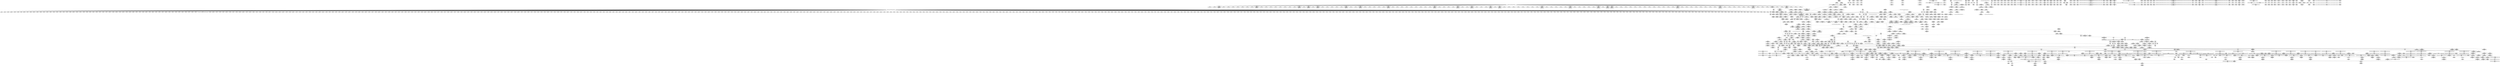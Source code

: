 digraph {
	CE0x5adc7d0 [shape=record,shape=Mrecord,label="{CE0x5adc7d0|common_perm_create:tmp30|security/apparmor/lsm.c,253|*SummSource*}"]
	CE0x5a9f1a0 [shape=record,shape=Mrecord,label="{CE0x5a9f1a0|i64*_getelementptr_inbounds_(_17_x_i64_,_17_x_i64_*___llvm_gcov_ctr60,_i64_0,_i64_9)|*Constant*|*SummSink*}"]
	CE0x5b96d30 [shape=record,shape=Mrecord,label="{CE0x5b96d30|GLOBAL:llvm.expect.i64|*Constant*|*SummSink*}"]
	CE0x5bd43d0 [shape=record,shape=Mrecord,label="{CE0x5bd43d0|72:_i32,_:_CRE_887,888_}"]
	CE0x5bd78f0 [shape=record,shape=Mrecord,label="{CE0x5bd78f0|72:_i32,_:_CRE_944,952_}"]
	CE0x5a837d0 [shape=record,shape=Mrecord,label="{CE0x5a837d0|common_perm_create:tmp35|security/apparmor/lsm.c,256}"]
	CE0x5aa20d0 [shape=record,shape=Mrecord,label="{CE0x5aa20d0|0:_%struct.vfsmount*,_8:_%struct.dentry*,_:_CRE_0,8_|*MultipleSource*|Function::common_perm_create&Arg::dir::|Function::apparmor_path_mkdir&Arg::dir::|security/apparmor/lsm.c,253}"]
	CE0x5aea330 [shape=record,shape=Mrecord,label="{CE0x5aea330|get_current:bb|*SummSource*}"]
	CE0x5ab9710 [shape=record,shape=Mrecord,label="{CE0x5ab9710|104:_%struct.inode*,_:_CRE_198,199_}"]
	CE0x5bc00d0 [shape=record,shape=Mrecord,label="{CE0x5bc00d0|72:_i32,_:_CRE_151,152_}"]
	CE0x5bc13f0 [shape=record,shape=Mrecord,label="{CE0x5bc13f0|72:_i32,_:_CRE_169,170_}"]
	CE0x5bd2db0 [shape=record,shape=Mrecord,label="{CE0x5bd2db0|72:_i32,_:_CRE_866,867_}"]
	CE0x5a76070 [shape=record,shape=Mrecord,label="{CE0x5a76070|apparmor_path_mkdir:call|security/apparmor/lsm.c,267|*SummSink*}"]
	CE0x5aa9360 [shape=record,shape=Mrecord,label="{CE0x5aa9360|common_perm_create:if.end|*SummSink*}"]
	CE0x5aa6ae0 [shape=record,shape=Mrecord,label="{CE0x5aa6ae0|__aa_current_profile:tmp6|security/apparmor/include/context.h,138}"]
	CE0x5b86680 [shape=record,shape=Mrecord,label="{CE0x5b86680|VOIDTB_TE:_CE_24,40_}"]
	CE0x5bd5090 [shape=record,shape=Mrecord,label="{CE0x5bd5090|72:_i32,_:_CRE_899,900_}"]
	CE0x5b0a3e0 [shape=record,shape=Mrecord,label="{CE0x5b0a3e0|i64*_getelementptr_inbounds_(_16_x_i64_,_16_x_i64_*___llvm_gcov_ctr46,_i64_0,_i64_10)|*Constant*|*SummSink*}"]
	CE0x5a6b3e0 [shape=record,shape=Mrecord,label="{CE0x5a6b3e0|i64_3|*Constant*|*SummSink*}"]
	CE0x5a91010 [shape=record,shape=Mrecord,label="{CE0x5a91010|i64_0|*Constant*|*SummSink*}"]
	CE0x5b92070 [shape=record,shape=Mrecord,label="{CE0x5b92070|VOIDTB_TE:_CE_158,159_}"]
	CE0x5aa8c90 [shape=record,shape=Mrecord,label="{CE0x5aa8c90|common_perm_create:tmp12|security/apparmor/lsm.c,251|*SummSource*}"]
	CE0x5ae13e0 [shape=record,shape=Mrecord,label="{CE0x5ae13e0|i64*_getelementptr_inbounds_(_5_x_i64_,_5_x_i64_*___llvm_gcov_ctr57,_i64_0,_i64_4)|*Constant*|*SummSink*}"]
	CE0x5ab7960 [shape=record,shape=Mrecord,label="{CE0x5ab7960|104:_%struct.inode*,_:_CRE_173,174_}"]
	CE0x5bd7290 [shape=record,shape=Mrecord,label="{CE0x5bd7290|72:_i32,_:_CRE_931,932_}"]
	CE0x5bc3700 [shape=record,shape=Mrecord,label="{CE0x5bc3700|72:_i32,_:_CRE_202,203_}"]
	CE0x5a82a30 [shape=record,shape=Mrecord,label="{CE0x5a82a30|i64*_getelementptr_inbounds_(_17_x_i64_,_17_x_i64_*___llvm_gcov_ctr60,_i64_0,_i64_15)|*Constant*}"]
	CE0x5bbf850 [shape=record,shape=Mrecord,label="{CE0x5bbf850|72:_i32,_:_CRE_143,144_}"]
	CE0x5bc34e0 [shape=record,shape=Mrecord,label="{CE0x5bc34e0|72:_i32,_:_CRE_200,201_}"]
	CE0x5a868b0 [shape=record,shape=Mrecord,label="{CE0x5a868b0|i64_4|*Constant*|*SummSource*}"]
	CE0x5a9fcb0 [shape=record,shape=Mrecord,label="{CE0x5a9fcb0|i32_10|*Constant*|*SummSink*}"]
	CE0x5b6ecd0 [shape=record,shape=Mrecord,label="{CE0x5b6ecd0|__aa_current_profile:tmp13|security/apparmor/include/context.h,138}"]
	CE0x5aa5420 [shape=record,shape=Mrecord,label="{CE0x5aa5420|i32_0|*Constant*|*SummSink*}"]
	CE0x5adb8b0 [shape=record,shape=Mrecord,label="{CE0x5adb8b0|104:_%struct.inode*,_:_CRE_314,315_}"]
	CE0x5a87150 [shape=record,shape=Mrecord,label="{CE0x5a87150|i64*_getelementptr_inbounds_(_17_x_i64_,_17_x_i64_*___llvm_gcov_ctr60,_i64_0,_i64_8)|*Constant*|*SummSink*}"]
	CE0x5b4c190 [shape=record,shape=Mrecord,label="{CE0x5b4c190|common_perm_dir_dentry:bb}"]
	CE0x5b28c70 [shape=record,shape=Mrecord,label="{CE0x5b28c70|72:_i32,_:_CRE_4,8_}"]
	CE0x5bd44e0 [shape=record,shape=Mrecord,label="{CE0x5bd44e0|72:_i32,_:_CRE_888,889_}"]
	CE0x5bd5800 [shape=record,shape=Mrecord,label="{CE0x5bd5800|72:_i32,_:_CRE_906,907_}"]
	CE0x5abaa10 [shape=record,shape=Mrecord,label="{CE0x5abaa10|104:_%struct.inode*,_:_CRE_214,215_}"]
	CE0x5ab6fe0 [shape=record,shape=Mrecord,label="{CE0x5ab6fe0|104:_%struct.inode*,_:_CRE_165,166_}"]
	CE0x5a6e560 [shape=record,shape=Mrecord,label="{CE0x5a6e560|_ret_%struct.task_struct*_%tmp4,_!dbg_!15471|./arch/x86/include/asm/current.h,14|*SummSink*}"]
	CE0x5b4c320 [shape=record,shape=Mrecord,label="{CE0x5b4c320|common_perm_dir_dentry:bb|*SummSource*}"]
	CE0x5b6edb0 [shape=record,shape=Mrecord,label="{CE0x5b6edb0|__aa_current_profile:tmp13|security/apparmor/include/context.h,138|*SummSink*}"]
	CE0x5b3fce0 [shape=record,shape=Mrecord,label="{CE0x5b3fce0|_call_void_mcount()_#2}"]
	CE0x5b4ece0 [shape=record,shape=Mrecord,label="{CE0x5b4ece0|common_perm_dir_dentry:mnt|security/apparmor/lsm.c,189|*SummSink*}"]
	CE0x5b47050 [shape=record,shape=Mrecord,label="{CE0x5b47050|aa_cred_profile:tmp10|security/apparmor/include/context.h,100|*SummSource*}"]
	CE0x5aa5380 [shape=record,shape=Mrecord,label="{CE0x5aa5380|i32_0|*Constant*|*SummSource*}"]
	CE0x5b64fb0 [shape=record,shape=Mrecord,label="{CE0x5b64fb0|__aa_current_profile:land.lhs.true|*SummSource*}"]
	CE0x5b7f760 [shape=record,shape=Mrecord,label="{CE0x5b7f760|aa_cred_profile:tobool|security/apparmor/include/context.h,100|*SummSource*}"]
	CE0x5b28610 [shape=record,shape=Mrecord,label="{CE0x5b28610|VOIDTB_TE:_CE_316,317_}"]
	CE0x5ad0970 [shape=record,shape=Mrecord,label="{CE0x5ad0970|mediated_filesystem:tmp4|*LoadInst*|security/apparmor/include/apparmor.h,117|*SummSink*}"]
	CE0x5b250e0 [shape=record,shape=Mrecord,label="{CE0x5b250e0|VOIDTB_TE:_CE_256,264_}"]
	CE0x5b63f20 [shape=record,shape=Mrecord,label="{CE0x5b63f20|__aa_current_profile:if.end|*SummSink*}"]
	"CONST[source:1(input),value:2(dynamic)][purpose:{object}][SrcIdx:3]"
	CE0x5bd01f0 [shape=record,shape=Mrecord,label="{CE0x5bd01f0|72:_i32,_:_CRE_614,615_}"]
	CE0x5bcfdb0 [shape=record,shape=Mrecord,label="{CE0x5bcfdb0|72:_i32,_:_CRE_610,611_}"]
	CE0x5b6d170 [shape=record,shape=Mrecord,label="{CE0x5b6d170|i64*_getelementptr_inbounds_(_11_x_i64_,_11_x_i64_*___llvm_gcov_ctr58,_i64_0,_i64_0)|*Constant*|*SummSink*}"]
	CE0x5b243f0 [shape=record,shape=Mrecord,label="{CE0x5b243f0|VOIDTB_TE:_CE_216,217_}"]
	CE0x5ad1a70 [shape=record,shape=Mrecord,label="{CE0x5ad1a70|i32_8|*Constant*|*SummSource*}"]
	CE0x5aa6ca0 [shape=record,shape=Mrecord,label="{CE0x5aa6ca0|__aa_current_profile:tmp5|security/apparmor/include/context.h,138|*SummSink*}"]
	CE0x5aa10d0 [shape=record,shape=Mrecord,label="{CE0x5aa10d0|common_perm_create:mode4|security/apparmor/lsm.c,251}"]
	CE0x5ae0610 [shape=record,shape=Mrecord,label="{CE0x5ae0610|_ret_i32_%call17,_!dbg_!15526|security/apparmor/file.c,307}"]
	CE0x5b46470 [shape=record,shape=Mrecord,label="{CE0x5b46470|common_perm:tmp4|security/apparmor/lsm.c,169}"]
	CE0x5aa68b0 [shape=record,shape=Mrecord,label="{CE0x5aa68b0|common_perm_create:land.lhs.true2|*SummSink*}"]
	CE0x5a9c280 [shape=record,shape=Mrecord,label="{CE0x5a9c280|i64_10|*Constant*|*SummSink*}"]
	CE0x5a9cad0 [shape=record,shape=Mrecord,label="{CE0x5a9cad0|i8*_getelementptr_inbounds_(_45_x_i8_,_45_x_i8_*_.str14,_i32_0,_i32_0)|*Constant*}"]
	CE0x5bc7060 [shape=record,shape=Mrecord,label="{CE0x5bc7060|72:_i32,_:_CRE_283,284_}"]
	CE0x5a81b80 [shape=record,shape=Mrecord,label="{CE0x5a81b80|common_perm_create:do.body|*SummSource*}"]
	CE0x5b3c580 [shape=record,shape=Mrecord,label="{CE0x5b3c580|common_perm:mask|Function::common_perm&Arg::mask::}"]
	CE0x5bcfb90 [shape=record,shape=Mrecord,label="{CE0x5bcfb90|72:_i32,_:_CRE_608,609_}"]
	CE0x5a8a1e0 [shape=record,shape=Mrecord,label="{CE0x5a8a1e0|i32_251|*Constant*|*SummSink*}"]
	CE0x5b83ec0 [shape=record,shape=Mrecord,label="{CE0x5b83ec0|i32_22|*Constant*}"]
	CE0x57c6d50 [shape=record,shape=Mrecord,label="{CE0x57c6d50|apparmor_path_mkdir:bb|*SummSource*}"]
	CE0x5bcc450 [shape=record,shape=Mrecord,label="{CE0x5bcc450|72:_i32,_:_CRE_556,557_}"]
	CE0x5aa54e0 [shape=record,shape=Mrecord,label="{CE0x5aa54e0|common_perm_create:uid|security/apparmor/lsm.c,251|*SummSource*}"]
	CE0x5b752d0 [shape=record,shape=Mrecord,label="{CE0x5b752d0|get_current:bb}"]
	CE0x5b914d0 [shape=record,shape=Mrecord,label="{CE0x5b914d0|i32_22|*Constant*|*SummSource*}"]
	CE0x5b73d70 [shape=record,shape=Mrecord,label="{CE0x5b73d70|__aa_current_profile:tmp15|security/apparmor/include/context.h,138|*SummSink*}"]
	CE0x5adb140 [shape=record,shape=Mrecord,label="{CE0x5adb140|104:_%struct.inode*,_:_CRE_307,308_}"]
	CE0x5b20470 [shape=record,shape=Mrecord,label="{CE0x5b20470|i64*_getelementptr_inbounds_(_16_x_i64_,_16_x_i64_*___llvm_gcov_ctr46,_i64_0,_i64_14)|*Constant*|*SummSink*}"]
	CE0x5a80c00 [shape=record,shape=Mrecord,label="{CE0x5a80c00|i32_1|*Constant*|*SummSource*}"]
	CE0x5a71950 [shape=record,shape=Mrecord,label="{CE0x5a71950|common_perm:tmp5|security/apparmor/lsm.c,169|*SummSink*}"]
	CE0x5a9d240 [shape=record,shape=Mrecord,label="{CE0x5a9d240|get_current:entry|*SummSource*}"]
	CE0x5ab7bc0 [shape=record,shape=Mrecord,label="{CE0x5ab7bc0|104:_%struct.inode*,_:_CRE_175,176_}"]
	CE0x5b73490 [shape=record,shape=Mrecord,label="{CE0x5b73490|i32_138|*Constant*|*SummSource*}"]
	CE0x5bcccd0 [shape=record,shape=Mrecord,label="{CE0x5bcccd0|72:_i32,_:_CRE_564,565_}"]
	CE0x5bc2b50 [shape=record,shape=Mrecord,label="{CE0x5bc2b50|72:_i32,_:_CRE_191,192_}"]
	CE0x5b851e0 [shape=record,shape=Mrecord,label="{CE0x5b851e0|aa_cred_profile:tmp4|*LoadInst*|security/apparmor/include/context.h,99}"]
	CE0x5aa0d60 [shape=record,shape=Mrecord,label="{CE0x5aa0d60|common_perm_create:tmp21|security/apparmor/lsm.c,251}"]
	CE0x5b6bb90 [shape=record,shape=Mrecord,label="{CE0x5b6bb90|aa_cred_profile:lnot.ext|security/apparmor/include/context.h,100|*SummSink*}"]
	CE0x5b79990 [shape=record,shape=Mrecord,label="{CE0x5b79990|i32_78|*Constant*}"]
	CE0x5ae6f20 [shape=record,shape=Mrecord,label="{CE0x5ae6f20|common_perm_dir_dentry:op|Function::common_perm_dir_dentry&Arg::op::|*SummSource*}"]
	CE0x5bd6900 [shape=record,shape=Mrecord,label="{CE0x5bd6900|72:_i32,_:_CRE_922,923_}"]
	CE0x5b40d60 [shape=record,shape=Mrecord,label="{CE0x5b40d60|common_perm:tmp3|security/apparmor/lsm.c,169}"]
	CE0x5b4d180 [shape=record,shape=Mrecord,label="{CE0x5b4d180|i64*_getelementptr_inbounds_(_2_x_i64_,_2_x_i64_*___llvm_gcov_ctr56,_i64_0,_i64_1)|*Constant*|*SummSource*}"]
	CE0x5bc93a0 [shape=record,shape=Mrecord,label="{CE0x5bc93a0|72:_i32,_:_CRE_344,352_}"]
	CE0x5bd56f0 [shape=record,shape=Mrecord,label="{CE0x5bd56f0|72:_i32,_:_CRE_905,906_}"]
	CE0x5b778a0 [shape=record,shape=Mrecord,label="{CE0x5b778a0|__aa_current_profile:tmp18|security/apparmor/include/context.h,138|*SummSink*}"]
	CE0x5a95000 [shape=record,shape=Mrecord,label="{CE0x5a95000|mediated_filesystem:tmp|*SummSink*}"]
	CE0x5b6d950 [shape=record,shape=Mrecord,label="{CE0x5b6d950|__aa_current_profile:do.body|*SummSource*}"]
	CE0x5b9dc80 [shape=record,shape=Mrecord,label="{CE0x5b9dc80|VOIDTB_TE:_CE_149,150_}"]
	CE0x5b91c10 [shape=record,shape=Mrecord,label="{CE0x5b91c10|aa_cred_profile:do.body}"]
	CE0x5b23050 [shape=record,shape=Mrecord,label="{CE0x5b23050|i64*_getelementptr_inbounds_(_16_x_i64_,_16_x_i64_*___llvm_gcov_ctr46,_i64_0,_i64_15)|*Constant*|*SummSource*}"]
	CE0x5aa69c0 [shape=record,shape=Mrecord,label="{CE0x5aa69c0|i64*_getelementptr_inbounds_(_17_x_i64_,_17_x_i64_*___llvm_gcov_ctr60,_i64_0,_i64_0)|*Constant*}"]
	CE0x5b257b0 [shape=record,shape=Mrecord,label="{CE0x5b257b0|aa_cred_profile:tmp32|security/apparmor/include/context.h,101|*SummSource*}"]
	CE0x5aa2270 [shape=record,shape=Mrecord,label="{CE0x5aa2270|common_perm_create:tmp22|*LoadInst*|security/apparmor/lsm.c,253|*SummSource*}"]
	CE0x5a6e910 [shape=record,shape=Mrecord,label="{CE0x5a6e910|common_perm_create:entry}"]
	CE0x5a6c040 [shape=record,shape=Mrecord,label="{CE0x5a6c040|apparmor_path_mkdir:tmp1}"]
	CE0x5b26410 [shape=record,shape=Mrecord,label="{CE0x5b26410|aa_cred_profile:profile11|security/apparmor/include/context.h,101|*SummSource*}"]
	CE0x5b630e0 [shape=record,shape=Mrecord,label="{CE0x5b630e0|aa_cred_profile:tmp8|security/apparmor/include/context.h,100|*SummSource*}"]
	CE0x5a9e4f0 [shape=record,shape=Mrecord,label="{CE0x5a9e4f0|i32_78|*Constant*}"]
	CE0x5b27a90 [shape=record,shape=Mrecord,label="{CE0x5b27a90|VOIDTB_TE:_CE_305,306_}"]
	"CONST[source:2(external),value:2(dynamic)][purpose:{subject}][SrcIdx:8]"
	CE0x5ab8c60 [shape=record,shape=Mrecord,label="{CE0x5ab8c60|104:_%struct.inode*,_:_CRE_189,190_}"]
	CE0x5bd2ca0 [shape=record,shape=Mrecord,label="{CE0x5bd2ca0|72:_i32,_:_CRE_865,866_}"]
	CE0x5b4fc00 [shape=record,shape=Mrecord,label="{CE0x5b4fc00|common_perm_dir_dentry:dentry2|security/apparmor/lsm.c,189}"]
	CE0x5b469d0 [shape=record,shape=Mrecord,label="{CE0x5b469d0|common_perm:tmp4|security/apparmor/lsm.c,169|*SummSink*}"]
	CE0x5b3f1f0 [shape=record,shape=Mrecord,label="{CE0x5b3f1f0|__aa_current_profile:tmp2|*SummSink*}"]
	CE0x5b2de10 [shape=record,shape=Mrecord,label="{CE0x5b2de10|VOIDTB_TE:_CE_201,202_}"]
	CE0x5bc5c30 [shape=record,shape=Mrecord,label="{CE0x5bc5c30|72:_i32,_:_CRE_264,265_}"]
	CE0x5b3ed90 [shape=record,shape=Mrecord,label="{CE0x5b3ed90|common_perm:cmp|security/apparmor/lsm.c,169|*SummSink*}"]
	CE0x5abb000 [shape=record,shape=Mrecord,label="{CE0x5abb000|104:_%struct.inode*,_:_CRE_219,220_}"]
	CE0x5bc3c50 [shape=record,shape=Mrecord,label="{CE0x5bc3c50|72:_i32,_:_CRE_207,208_}"]
	CE0x5b66dd0 [shape=record,shape=Mrecord,label="{CE0x5b66dd0|__aa_current_profile:tmp8|security/apparmor/include/context.h,138}"]
	CE0x5b21e40 [shape=record,shape=Mrecord,label="{CE0x5b21e40|i64*_getelementptr_inbounds_(_16_x_i64_,_16_x_i64_*___llvm_gcov_ctr46,_i64_0,_i64_13)|*Constant*}"]
	CE0x5a98810 [shape=record,shape=Mrecord,label="{CE0x5a98810|mediated_filesystem:tmp}"]
	CE0x5bd7e70 [shape=record,shape=Mrecord,label="{CE0x5bd7e70|72:_i32,_:_CRE_977,978_}"]
	CE0x5ab4590 [shape=record,shape=Mrecord,label="{CE0x5ab4590|104:_%struct.inode*,_:_CRE_80,88_|*MultipleSource*|*LoadInst*|security/apparmor/lsm.c,253|security/apparmor/lsm.c,253}"]
	CE0x5ab5050 [shape=record,shape=Mrecord,label="{CE0x5ab5050|104:_%struct.inode*,_:_CRE_95,96_}"]
	CE0x5bd77e0 [shape=record,shape=Mrecord,label="{CE0x5bd77e0|72:_i32,_:_CRE_936,944_}"]
	CE0x5aa9030 [shape=record,shape=Mrecord,label="{CE0x5aa9030|aa_cred_profile:do.end|*SummSource*}"]
	CE0x5bca390 [shape=record,shape=Mrecord,label="{CE0x5bca390|72:_i32,_:_CRE_472,473_}"]
	CE0x5b3e800 [shape=record,shape=Mrecord,label="{CE0x5b3e800|_call_void_mcount()_#2|*SummSource*}"]
	CE0x5aa4a60 [shape=record,shape=Mrecord,label="{CE0x5aa4a60|common_perm_create:if.then8|*SummSink*}"]
	CE0x5a6fa80 [shape=record,shape=Mrecord,label="{CE0x5a6fa80|common_perm_create:mask|Function::common_perm_create&Arg::mask::|*SummSink*}"]
	CE0x5b4ef80 [shape=record,shape=Mrecord,label="{CE0x5b4ef80|0:_%struct.vfsmount*,_8:_%struct.dentry*,_:_SCMRE_0,8_|*MultipleSource*|security/apparmor/lsm.c, 189|security/apparmor/lsm.c,189}"]
	CE0x5b848a0 [shape=record,shape=Mrecord,label="{CE0x5b848a0|VOIDTB_TE:_CE_195,196_}"]
	CE0x5bbf220 [shape=record,shape=Mrecord,label="{CE0x5bbf220|72:_i32,_:_CRE_137,138_}"]
	CE0x5ae8df0 [shape=record,shape=Mrecord,label="{CE0x5ae8df0|common_perm_create:retval.0|*SummSource*}"]
	CE0x5bd2a80 [shape=record,shape=Mrecord,label="{CE0x5bd2a80|72:_i32,_:_CRE_856,864_}"]
	CE0x5aea650 [shape=record,shape=Mrecord,label="{CE0x5aea650|i64*_getelementptr_inbounds_(_2_x_i64_,_2_x_i64_*___llvm_gcov_ctr112,_i64_0,_i64_0)|*Constant*|*SummSource*}"]
	CE0x5ad1900 [shape=record,shape=Mrecord,label="{CE0x5ad1900|i32_8|*Constant*|*SummSink*}"]
	CE0x5b7c2f0 [shape=record,shape=Mrecord,label="{CE0x5b7c2f0|aa_cred_profile:tmp15|security/apparmor/include/context.h,100|*SummSink*}"]
	CE0x5a7f7c0 [shape=record,shape=Mrecord,label="{CE0x5a7f7c0|_ret_i32_%call,_!dbg_!15472|security/apparmor/lsm.c,267}"]
	CE0x5aa7950 [shape=record,shape=Mrecord,label="{CE0x5aa7950|common_perm_create:tmp9|security/apparmor/lsm.c,251}"]
	CE0x5bc94b0 [shape=record,shape=Mrecord,label="{CE0x5bc94b0|72:_i32,_:_CRE_352,360_}"]
	CE0x5adb650 [shape=record,shape=Mrecord,label="{CE0x5adb650|104:_%struct.inode*,_:_CRE_312,313_}"]
	CE0x5b807e0 [shape=record,shape=Mrecord,label="{CE0x5b807e0|%struct.aa_task_cxt*_null|*Constant*|*SummSource*}"]
	CE0x5b767d0 [shape=record,shape=Mrecord,label="{CE0x5b767d0|aa_cred_profile:if.end|*SummSink*}"]
	CE0x5aa99a0 [shape=record,shape=Mrecord,label="{CE0x5aa99a0|i64*_getelementptr_inbounds_(_2_x_i64_,_2_x_i64_*___llvm_gcov_ctr112,_i64_0,_i64_0)|*Constant*|*SummSink*}"]
	CE0x5aa62c0 [shape=record,shape=Mrecord,label="{CE0x5aa62c0|i64*_getelementptr_inbounds_(_2_x_i64_,_2_x_i64_*___llvm_gcov_ctr56,_i64_0,_i64_0)|*Constant*|*SummSink*}"]
	"CONST[source:2(external),value:0(static)][purpose:{object}][SrcIdx:1]"
	CE0x5b228c0 [shape=record,shape=Mrecord,label="{CE0x5b228c0|aa_cred_profile:tmp28|security/apparmor/include/context.h,100}"]
	CE0x5b78120 [shape=record,shape=Mrecord,label="{CE0x5b78120|i64*_getelementptr_inbounds_(_11_x_i64_,_11_x_i64_*___llvm_gcov_ctr58,_i64_0,_i64_10)|*Constant*|*SummSink*}"]
	CE0x5b296a0 [shape=record,shape=Mrecord,label="{CE0x5b296a0|72:_i32,_:_CRE_72,76_}"]
	CE0x5b87c20 [shape=record,shape=Mrecord,label="{CE0x5b87c20|aa_cred_profile:tmp16|security/apparmor/include/context.h,100|*SummSink*}"]
	CE0x5bc21c0 [shape=record,shape=Mrecord,label="{CE0x5bc21c0|72:_i32,_:_CRE_182,183_}"]
	CE0x5a9c4a0 [shape=record,shape=Mrecord,label="{CE0x5a9c4a0|common_perm_create:tmp23|security/apparmor/lsm.c,253}"]
	CE0x5b0c5f0 [shape=record,shape=Mrecord,label="{CE0x5b0c5f0|i64*_getelementptr_inbounds_(_16_x_i64_,_16_x_i64_*___llvm_gcov_ctr46,_i64_0,_i64_9)|*Constant*|*SummSink*}"]
	CE0x5a7f950 [shape=record,shape=Mrecord,label="{CE0x5a7f950|_ret_i32_%call,_!dbg_!15472|security/apparmor/lsm.c,267|*SummSource*}"]
	CE0x5a68c20 [shape=record,shape=Mrecord,label="{CE0x5a68c20|apparmor_path_mkdir:dir|Function::apparmor_path_mkdir&Arg::dir::}"]
	CE0x5ae9720 [shape=record,shape=Mrecord,label="{CE0x5ae9720|common_perm_create:tmp37|security/apparmor/lsm.c,257}"]
	CE0x5b2e030 [shape=record,shape=Mrecord,label="{CE0x5b2e030|VOIDTB_TE:_CE_203,204_}"]
	CE0x5ab9120 [shape=record,shape=Mrecord,label="{CE0x5ab9120|104:_%struct.inode*,_:_CRE_193,194_}"]
	CE0x5b59fd0 [shape=record,shape=Mrecord,label="{CE0x5b59fd0|common_perm:tmp10|security/apparmor/lsm.c,172}"]
	CE0x5b74cb0 [shape=record,shape=Mrecord,label="{CE0x5b74cb0|i64*_getelementptr_inbounds_(_11_x_i64_,_11_x_i64_*___llvm_gcov_ctr58,_i64_0,_i64_9)|*Constant*|*SummSource*}"]
	CE0x5bcb8d0 [shape=record,shape=Mrecord,label="{CE0x5bcb8d0|72:_i32,_:_CRE_508,512_}"]
	CE0x5bd0da0 [shape=record,shape=Mrecord,label="{CE0x5bd0da0|72:_i32,_:_CRE_632,640_}"]
	CE0x5bc63a0 [shape=record,shape=Mrecord,label="{CE0x5bc63a0|72:_i32,_:_CRE_271,272_}"]
	CE0x5b24a50 [shape=record,shape=Mrecord,label="{CE0x5b24a50|VOIDTB_TE:_CE_222,223_}"]
	CE0x5bcaf10 [shape=record,shape=Mrecord,label="{CE0x5bcaf10|72:_i32,_:_CRE_483,484_}"]
	CE0x5b6de90 [shape=record,shape=Mrecord,label="{CE0x5b6de90|__aa_current_profile:do.body|*SummSink*}"]
	CE0x5ab9bd0 [shape=record,shape=Mrecord,label="{CE0x5ab9bd0|104:_%struct.inode*,_:_CRE_202,203_}"]
	CE0x5b41be0 [shape=record,shape=Mrecord,label="{CE0x5b41be0|common_perm:tmp}"]
	CE0x5a7eff0 [shape=record,shape=Mrecord,label="{CE0x5a7eff0|_ret_i32_%retval.0,_!dbg_!15515|security/apparmor/lsm.c,257}"]
	CE0x5a75e00 [shape=record,shape=Mrecord,label="{CE0x5a75e00|common_perm_create:call|security/apparmor/lsm.c,251|*SummSink*}"]
	CE0x5bcf750 [shape=record,shape=Mrecord,label="{CE0x5bcf750|72:_i32,_:_CRE_604,605_}"]
	CE0x5b85430 [shape=record,shape=Mrecord,label="{CE0x5b85430|aa_cred_profile:tmp4|*LoadInst*|security/apparmor/include/context.h,99|*SummSink*}"]
	CE0x5ae9d20 [shape=record,shape=Mrecord,label="{CE0x5ae9d20|common_perm_create:tmp38|security/apparmor/lsm.c,257}"]
	CE0x5b77390 [shape=record,shape=Mrecord,label="{CE0x5b77390|__aa_current_profile:tmp17|security/apparmor/include/context.h,138|*SummSink*}"]
	CE0x5bc96d0 [shape=record,shape=Mrecord,label="{CE0x5bc96d0|72:_i32,_:_CRE_376,384_}"]
	CE0x5b69d90 [shape=record,shape=Mrecord,label="{CE0x5b69d90|i64*_getelementptr_inbounds_(_2_x_i64_,_2_x_i64_*___llvm_gcov_ctr112,_i64_0,_i64_1)|*Constant*}"]
	CE0x5b470c0 [shape=record,shape=Mrecord,label="{CE0x5b470c0|aa_cred_profile:tmp10|security/apparmor/include/context.h,100|*SummSink*}"]
	CE0x5a82bb0 [shape=record,shape=Mrecord,label="{CE0x5a82bb0|common_perm_create:tmp34|security/apparmor/lsm.c,254|*SummSource*}"]
	CE0x5a6f660 [shape=record,shape=Mrecord,label="{CE0x5a6f660|common_perm_create:mask|Function::common_perm_create&Arg::mask::}"]
	CE0x5bc6070 [shape=record,shape=Mrecord,label="{CE0x5bc6070|72:_i32,_:_CRE_268,269_}"]
	CE0x5ae2860 [shape=record,shape=Mrecord,label="{CE0x5ae2860|mediated_filesystem:entry}"]
	CE0x5a8ea10 [shape=record,shape=Mrecord,label="{CE0x5a8ea10|common_perm_create:tmp14|security/apparmor/lsm.c,251|*SummSource*}"]
	CE0x56c4150 [shape=record,shape=Mrecord,label="{CE0x56c4150|44:_i32,_48:_i16,_128:_i8*,_:_SCMRE_4,6_|*MultipleSource*|security/apparmor/lsm.c, 251|security/apparmor/lsm.c,251}"]
	CE0x5bcc9a0 [shape=record,shape=Mrecord,label="{CE0x5bcc9a0|72:_i32,_:_CRE_561,562_}"]
	CE0x5ae44d0 [shape=record,shape=Mrecord,label="{CE0x5ae44d0|GLOBAL:current_task|Global_var:current_task}"]
	CE0x5b694d0 [shape=record,shape=Mrecord,label="{CE0x5b694d0|__aa_current_profile:tmp4|security/apparmor/include/context.h,138|*SummSink*}"]
	CE0x5b2dbf0 [shape=record,shape=Mrecord,label="{CE0x5b2dbf0|VOIDTB_TE:_CE_199,200_}"]
	CE0x5ab8410 [shape=record,shape=Mrecord,label="{CE0x5ab8410|104:_%struct.inode*,_:_CRE_182,183_}"]
	CE0x5a6abd0 [shape=record,shape=Mrecord,label="{CE0x5a6abd0|common_perm_create:tmp24|security/apparmor/lsm.c,253}"]
	CE0x5bc56e0 [shape=record,shape=Mrecord,label="{CE0x5bc56e0|72:_i32,_:_CRE_259,260_}"]
	CE0x5a72ca0 [shape=record,shape=Mrecord,label="{CE0x5a72ca0|i64_11|*Constant*|*SummSource*}"]
	CE0x5bcdcc0 [shape=record,shape=Mrecord,label="{CE0x5bcdcc0|72:_i32,_:_CRE_579,580_}"]
	CE0x5bc0400 [shape=record,shape=Mrecord,label="{CE0x5bc0400|72:_i32,_:_CRE_154,155_}"]
	CE0x5ae5630 [shape=record,shape=Mrecord,label="{CE0x5ae5630|__aa_current_profile:tmp10|security/apparmor/include/context.h,138}"]
	CE0x5aa7d00 [shape=record,shape=Mrecord,label="{CE0x5aa7d00|mediated_filesystem:inode|Function::mediated_filesystem&Arg::inode::}"]
	CE0x5bc5b20 [shape=record,shape=Mrecord,label="{CE0x5bc5b20|72:_i32,_:_CRE_263,264_}"]
	CE0x5bd1760 [shape=record,shape=Mrecord,label="{CE0x5bd1760|72:_i32,_:_CRE_696,704_}"]
	CE0x5abab40 [shape=record,shape=Mrecord,label="{CE0x5abab40|104:_%struct.inode*,_:_CRE_215,216_}"]
	CE0x5aa1b80 [shape=record,shape=Mrecord,label="{CE0x5aa1b80|common_perm_create:mnt|security/apparmor/lsm.c,253|*SummSource*}"]
	CE0x5adcde0 [shape=record,shape=Mrecord,label="{CE0x5adcde0|common_perm_create:tmp31|security/apparmor/lsm.c,253|*SummSource*}"]
	CE0x5bd4e70 [shape=record,shape=Mrecord,label="{CE0x5bd4e70|72:_i32,_:_CRE_897,898_}"]
	CE0x5b443a0 [shape=record,shape=Mrecord,label="{CE0x5b443a0|_ret_%struct.aa_profile*_%call4,_!dbg_!15494|security/apparmor/include/context.h,138|*SummSource*}"]
	CE0x5a849b0 [shape=record,shape=Mrecord,label="{CE0x5a849b0|i8*_getelementptr_inbounds_(_24_x_i8_,_24_x_i8_*_.str8,_i32_0,_i32_0)|*Constant*}"]
	CE0x5b0c4a0 [shape=record,shape=Mrecord,label="{CE0x5b0c4a0|i32_100|*Constant*|*SummSource*}"]
	CE0x5b75d80 [shape=record,shape=Mrecord,label="{CE0x5b75d80|VOIDTB_TE:_CE_112,144_}"]
	CE0x5bc33d0 [shape=record,shape=Mrecord,label="{CE0x5bc33d0|72:_i32,_:_CRE_199,200_}"]
	CE0x5b9da70 [shape=record,shape=Mrecord,label="{CE0x5b9da70|VOIDTB_TE:_CE_146,147_}"]
	CE0x5aa0bf0 [shape=record,shape=Mrecord,label="{CE0x5aa0bf0|common_perm_create:tmp21|security/apparmor/lsm.c,251|*SummSink*}"]
	CE0x5a66c90 [shape=record,shape=Mrecord,label="{CE0x5a66c90|apparmor_path_mkdir:entry}"]
	CE0x5b7dc30 [shape=record,shape=Mrecord,label="{CE0x5b7dc30|i64*_getelementptr_inbounds_(_16_x_i64_,_16_x_i64_*___llvm_gcov_ctr46,_i64_0,_i64_0)|*Constant*|*SummSource*}"]
	CE0x5aa4d70 [shape=record,shape=Mrecord,label="{CE0x5aa4d70|common_perm_create:if.then|*SummSink*}"]
	CE0x5bcc560 [shape=record,shape=Mrecord,label="{CE0x5bcc560|72:_i32,_:_CRE_557,558_}"]
	CE0x5b59aa0 [shape=record,shape=Mrecord,label="{CE0x5b59aa0|common_perm:tmp9|security/apparmor/lsm.c,172}"]
	CE0x5a8a9c0 [shape=record,shape=Mrecord,label="{CE0x5a8a9c0|common_perm_create:if.end9}"]
	CE0x5aeabf0 [shape=record,shape=Mrecord,label="{CE0x5aeabf0|get_current:tmp1|*SummSource*}"]
	CE0x5b28830 [shape=record,shape=Mrecord,label="{CE0x5b28830|VOIDTB_TE:_CE_318,319_}"]
	CE0x5b75f40 [shape=record,shape=Mrecord,label="{CE0x5b75f40|VOIDTB_TE:_CE_145,146_}"]
	CE0x5bd7f80 [shape=record,shape=Mrecord,label="{CE0x5bd7f80|72:_i32,_:_CRE_978,979_}"]
	CE0x5bc1b60 [shape=record,shape=Mrecord,label="{CE0x5bc1b60|72:_i32,_:_CRE_176,177_}"]
	CE0x5b93ce0 [shape=record,shape=Mrecord,label="{CE0x5b93ce0|aa_cred_profile:tmp|*SummSink*}"]
	CE0x5a8fe20 [shape=record,shape=Mrecord,label="{CE0x5a8fe20|common_perm_create:lor.lhs.false|*SummSource*}"]
	CE0x5bbfa70 [shape=record,shape=Mrecord,label="{CE0x5bbfa70|72:_i32,_:_CRE_145,146_}"]
	CE0x5ab3150 [shape=record,shape=Mrecord,label="{CE0x5ab3150|common_perm_create:d_inode|security/apparmor/lsm.c,253|*SummSink*}"]
	CE0x5ae74c0 [shape=record,shape=Mrecord,label="{CE0x5ae74c0|common_perm_dir_dentry:dentry|Function::common_perm_dir_dentry&Arg::dentry::}"]
	CE0x5bd0740 [shape=record,shape=Mrecord,label="{CE0x5bd0740|72:_i32,_:_CRE_619,620_}"]
	CE0x5b41970 [shape=record,shape=Mrecord,label="{CE0x5b41970|i64*_getelementptr_inbounds_(_5_x_i64_,_5_x_i64_*___llvm_gcov_ctr57,_i64_0,_i64_0)|*Constant*}"]
	CE0x5a66a00 [shape=record,shape=Mrecord,label="{CE0x5a66a00|COLLAPSED:_GCMRE___llvm_gcov_ctr59_internal_global_2_x_i64_zeroinitializer:_elem_0:default:}"]
	CE0x5ad1ce0 [shape=record,shape=Mrecord,label="{CE0x5ad1ce0|mediated_filesystem:i_sb|security/apparmor/include/apparmor.h,117|*SummSource*}"]
	CE0x5addf00 [shape=record,shape=Mrecord,label="{CE0x5addf00|common_perm_create:tmp31|security/apparmor/lsm.c,253|*SummSink*}"]
	CE0x57f3110 [shape=record,shape=Mrecord,label="{CE0x57f3110|common_perm_create:op|Function::common_perm_create&Arg::op::|*SummSource*}"]
	CE0x5b85b10 [shape=record,shape=Mrecord,label="{CE0x5b85b10|aa_cred_profile:tmp13|*SummSink*}"]
	CE0x5b45920 [shape=record,shape=Mrecord,label="{CE0x5b45920|__aa_current_profile:tmp5|security/apparmor/include/context.h,138}"]
	CE0x5b275f0 [shape=record,shape=Mrecord,label="{CE0x5b275f0|VOIDTB_TE:_CE_0,4_}"]
	CE0x5bd85b0 [shape=record,shape=Mrecord,label="{CE0x5bd85b0|72:_i32,_:_CRE_984,988_}"]
	CE0x5bc86b0 [shape=record,shape=Mrecord,label="{CE0x5bc86b0|72:_i32,_:_CRE_304,305_}"]
	CE0x5adbfd0 [shape=record,shape=Mrecord,label="{CE0x5adbfd0|GLOBAL:mediated_filesystem|*Constant*}"]
	CE0x5ae7040 [shape=record,shape=Mrecord,label="{CE0x5ae7040|common_perm_dir_dentry:op|Function::common_perm_dir_dentry&Arg::op::|*SummSink*}"]
	CE0x5b69d20 [shape=record,shape=Mrecord,label="{CE0x5b69d20|aa_cred_profile:bb|*SummSource*}"]
	CE0x5ab4ad0 [shape=record,shape=Mrecord,label="{CE0x5ab4ad0|104:_%struct.inode*,_:_CRE_90,91_}"]
	CE0x5bcd880 [shape=record,shape=Mrecord,label="{CE0x5bcd880|72:_i32,_:_CRE_575,576_}"]
	CE0x5b4a7b0 [shape=record,shape=Mrecord,label="{CE0x5b4a7b0|aa_path_perm:request|Function::aa_path_perm&Arg::request::|*SummSink*}"]
	CE0x5b420b0 [shape=record,shape=Mrecord,label="{CE0x5b420b0|GLOBAL:__aa_current_profile|*Constant*|*SummSource*}"]
	CE0x5b527e0 [shape=record,shape=Mrecord,label="{CE0x5b527e0|i64_-2147483648|*Constant*|*SummSink*}"]
	CE0x5b6b650 [shape=record,shape=Mrecord,label="{CE0x5b6b650|__aa_current_profile:tobool1|security/apparmor/include/context.h,138|*SummSink*}"]
	CE0x5ab2bc0 [shape=record,shape=Mrecord,label="{CE0x5ab2bc0|i32_5|*Constant*|*SummSink*}"]
	CE0x5a6b720 [shape=record,shape=Mrecord,label="{CE0x5a6b720|i64_1|*Constant*}"]
	"CONST[source:0(mediator),value:0(static)][purpose:{operation}][SnkIdx:0]"
	CE0x5bc1e90 [shape=record,shape=Mrecord,label="{CE0x5bc1e90|72:_i32,_:_CRE_179,180_}"]
	CE0x5a9af00 [shape=record,shape=Mrecord,label="{CE0x5a9af00|common_perm:tmp8|security/apparmor/lsm.c,170|*SummSource*}"]
	CE0x5bc77d0 [shape=record,shape=Mrecord,label="{CE0x5bc77d0|72:_i32,_:_CRE_290,291_}"]
	CE0x5b862b0 [shape=record,shape=Mrecord,label="{CE0x5b862b0|aa_cred_profile:lnot|security/apparmor/include/context.h,100}"]
	CE0x5b2e470 [shape=record,shape=Mrecord,label="{CE0x5b2e470|VOIDTB_TE:_CE_207,208_}"]
	CE0x5bc8050 [shape=record,shape=Mrecord,label="{CE0x5bc8050|72:_i32,_:_CRE_298,299_}"]
	CE0x5ade9b0 [shape=record,shape=Mrecord,label="{CE0x5ade9b0|mediated_filesystem:tmp4|*LoadInst*|security/apparmor/include/apparmor.h,117}"]
	CE0x5b9cbf0 [shape=record,shape=Mrecord,label="{CE0x5b9cbf0|aa_cred_profile:tmp20|security/apparmor/include/context.h,100}"]
	CE0x5bc6b10 [shape=record,shape=Mrecord,label="{CE0x5bc6b10|72:_i32,_:_CRE_278,279_}"]
	CE0x5b46850 [shape=record,shape=Mrecord,label="{CE0x5b46850|GLOBAL:__llvm_gcov_ctr57|Global_var:__llvm_gcov_ctr57|*SummSource*}"]
	CE0x5b25e40 [shape=record,shape=Mrecord,label="{CE0x5b25e40|aa_cred_profile:tmp33|security/apparmor/include/context.h,101|*SummSource*}"]
	CE0x5ab6530 [shape=record,shape=Mrecord,label="{CE0x5ab6530|104:_%struct.inode*,_:_CRE_156,157_}"]
	CE0x5bc6f50 [shape=record,shape=Mrecord,label="{CE0x5bc6f50|72:_i32,_:_CRE_282,283_}"]
	CE0x5b7e140 [shape=record,shape=Mrecord,label="{CE0x5b7e140|aa_cred_profile:do.end|*SummSink*}"]
	CE0x5bcc260 [shape=record,shape=Mrecord,label="{CE0x5bcc260|72:_i32,_:_CRE_554,555_}"]
	CE0x5b4dae0 [shape=record,shape=Mrecord,label="{CE0x5b4dae0|_call_void_mcount()_#2}"]
	CE0x5ad9d40 [shape=record,shape=Mrecord,label="{CE0x5ad9d40|104:_%struct.inode*,_:_CRE_240,248_|*MultipleSource*|*LoadInst*|security/apparmor/lsm.c,253|security/apparmor/lsm.c,253}"]
	CE0x5ae49f0 [shape=record,shape=Mrecord,label="{CE0x5ae49f0|__aa_current_profile:tmp1|*SummSink*}"]
	CE0x5a7e5a0 [shape=record,shape=Mrecord,label="{CE0x5a7e5a0|common_perm_create:tmp6|security/apparmor/lsm.c,251}"]
	CE0x5b6fd70 [shape=record,shape=Mrecord,label="{CE0x5b6fd70|__aa_current_profile:tmp6|security/apparmor/include/context.h,138|*SummSink*}"]
	CE0x5bbfda0 [shape=record,shape=Mrecord,label="{CE0x5bbfda0|72:_i32,_:_CRE_148,149_}"]
	CE0x5a89b30 [shape=record,shape=Mrecord,label="{CE0x5a89b30|i8*_getelementptr_inbounds_(_24_x_i8_,_24_x_i8_*_.str8,_i32_0,_i32_0)|*Constant*|*SummSource*}"]
	CE0x5bd0520 [shape=record,shape=Mrecord,label="{CE0x5bd0520|72:_i32,_:_CRE_617,618_}"]
	CE0x5bc64b0 [shape=record,shape=Mrecord,label="{CE0x5bc64b0|72:_i32,_:_CRE_272,273_}"]
	CE0x5a860b0 [shape=record,shape=Mrecord,label="{CE0x5a860b0|i64_5|*Constant*|*SummSource*}"]
	CE0x5bcb240 [shape=record,shape=Mrecord,label="{CE0x5bcb240|72:_i32,_:_CRE_486,487_}"]
	CE0x5b7b8e0 [shape=record,shape=Mrecord,label="{CE0x5b7b8e0|aa_cred_profile:cred|Function::aa_cred_profile&Arg::cred::|*SummSink*}"]
	CE0x5a9e920 [shape=record,shape=Mrecord,label="{CE0x5a9e920|common_perm_create:cred|security/apparmor/lsm.c,251}"]
	CE0x5adae00 [shape=record,shape=Mrecord,label="{CE0x5adae00|104:_%struct.inode*,_:_CRE_305,306_}"]
	CE0x5bd66e0 [shape=record,shape=Mrecord,label="{CE0x5bd66e0|72:_i32,_:_CRE_920,921_}"]
	CE0x5b4acf0 [shape=record,shape=Mrecord,label="{CE0x5b4acf0|aa_path_perm:cond|Function::aa_path_perm&Arg::cond::|*SummSink*}"]
	CE0x5b50e70 [shape=record,shape=Mrecord,label="{CE0x5b50e70|common_perm_dir_dentry:tmp2|*SummSink*}"]
	CE0x63e9e10 [shape=record,shape=Mrecord,label="{CE0x63e9e10|common_perm_create:entry|*SummSource*}"]
	CE0x5bc3920 [shape=record,shape=Mrecord,label="{CE0x5bc3920|72:_i32,_:_CRE_204,205_}"]
	CE0x5b7cf40 [shape=record,shape=Mrecord,label="{CE0x5b7cf40|VOIDTB_TE:_CE_185,186_}"]
	CE0x5a95830 [shape=record,shape=Mrecord,label="{CE0x5a95830|get_current:tmp2|*SummSink*}"]
	CE0x5a9b4a0 [shape=record,shape=Mrecord,label="{CE0x5a9b4a0|common_perm:call1|security/apparmor/lsm.c,170|*SummSink*}"]
	CE0x5bd55e0 [shape=record,shape=Mrecord,label="{CE0x5bd55e0|72:_i32,_:_CRE_904,905_}"]
	CE0x5b2e360 [shape=record,shape=Mrecord,label="{CE0x5b2e360|VOIDTB_TE:_CE_206,207_}"]
	CE0x5aba2f0 [shape=record,shape=Mrecord,label="{CE0x5aba2f0|104:_%struct.inode*,_:_CRE_208,209_}"]
	CE0x5a91450 [shape=record,shape=Mrecord,label="{CE0x5a91450|GLOBAL:__llvm_gcov_ctr60|Global_var:__llvm_gcov_ctr60}"]
	CE0x5a9f560 [shape=record,shape=Mrecord,label="{CE0x5a9f560|common_perm_create:tmp19|security/apparmor/lsm.c,251}"]
	CE0x5b49b30 [shape=record,shape=Mrecord,label="{CE0x5b49b30|aa_path_perm:path|Function::aa_path_perm&Arg::path::}"]
	CE0x5b65b40 [shape=record,shape=Mrecord,label="{CE0x5b65b40|GLOBAL:__llvm_gcov_ctr46|Global_var:__llvm_gcov_ctr46|*SummSink*}"]
	CE0x5b08ed0 [shape=record,shape=Mrecord,label="{CE0x5b08ed0|i64*_getelementptr_inbounds_(_16_x_i64_,_16_x_i64_*___llvm_gcov_ctr46,_i64_0,_i64_9)|*Constant*}"]
	CE0x5ae93f0 [shape=record,shape=Mrecord,label="{CE0x5ae93f0|i64*_getelementptr_inbounds_(_17_x_i64_,_17_x_i64_*___llvm_gcov_ctr60,_i64_0,_i64_16)|*Constant*|*SummSink*}"]
	CE0x5ab74a0 [shape=record,shape=Mrecord,label="{CE0x5ab74a0|104:_%struct.inode*,_:_CRE_169,170_}"]
	CE0x5bc8160 [shape=record,shape=Mrecord,label="{CE0x5bc8160|72:_i32,_:_CRE_299,300_}"]
	CE0x5adb2f0 [shape=record,shape=Mrecord,label="{CE0x5adb2f0|104:_%struct.inode*,_:_CRE_309,310_}"]
	CE0x5b6e0a0 [shape=record,shape=Mrecord,label="{CE0x5b6e0a0|__aa_current_profile:bb|*SummSource*}"]
	CE0x5bc79f0 [shape=record,shape=Mrecord,label="{CE0x5bc79f0|72:_i32,_:_CRE_292,293_}"]
	CE0x5bd1ba0 [shape=record,shape=Mrecord,label="{CE0x5bd1ba0|72:_i32,_:_CRE_736,740_}"]
	CE0x5bc0510 [shape=record,shape=Mrecord,label="{CE0x5bc0510|72:_i32,_:_CRE_155,156_}"]
	CE0x5b9d0a0 [shape=record,shape=Mrecord,label="{CE0x5b9d0a0|aa_cred_profile:tmp21|security/apparmor/include/context.h,100}"]
	CE0x5aa7e10 [shape=record,shape=Mrecord,label="{CE0x5aa7e10|mediated_filesystem:inode|Function::mediated_filesystem&Arg::inode::|*SummSource*}"]
	CE0x5b26000 [shape=record,shape=Mrecord,label="{CE0x5b26000|aa_cred_profile:tmp33|security/apparmor/include/context.h,101|*SummSink*}"]
	CE0x5a65320 [shape=record,shape=Mrecord,label="{CE0x5a65320|_call_void_mcount()_#2|*SummSource*}"]
	CE0x5b79480 [shape=record,shape=Mrecord,label="{CE0x5b79480|GLOBAL:get_current|*Constant*}"]
	CE0x5bcbc00 [shape=record,shape=Mrecord,label="{CE0x5bcbc00|72:_i32,_:_CRE_528,536_}"]
	CE0x5bcbf30 [shape=record,shape=Mrecord,label="{CE0x5bcbf30|72:_i32,_:_CRE_544,552_}"]
	CE0x5a87ac0 [shape=record,shape=Mrecord,label="{CE0x5a87ac0|common_perm_create:tmp15|security/apparmor/lsm.c,251}"]
	CE0x5adbc40 [shape=record,shape=Mrecord,label="{CE0x5adbc40|104:_%struct.inode*,_:_CRE_317,318_}"]
	CE0x5adcaa0 [shape=record,shape=Mrecord,label="{CE0x5adcaa0|common_perm_create:tmp31|security/apparmor/lsm.c,253}"]
	CE0x5bcbaf0 [shape=record,shape=Mrecord,label="{CE0x5bcbaf0|72:_i32,_:_CRE_520,528_}"]
	CE0x5a87a50 [shape=record,shape=Mrecord,label="{CE0x5a87a50|i8_1|*Constant*}"]
	CE0x5ab94b0 [shape=record,shape=Mrecord,label="{CE0x5ab94b0|104:_%struct.inode*,_:_CRE_196,197_}"]
	CE0x5a6af10 [shape=record,shape=Mrecord,label="{CE0x5a6af10|common_perm_create:tmp25|security/apparmor/lsm.c,253}"]
	CE0x5b208b0 [shape=record,shape=Mrecord,label="{CE0x5b208b0|aa_cred_profile:tmp30|security/apparmor/include/context.h,100|*SummSource*}"]
	CE0x5b66460 [shape=record,shape=Mrecord,label="{CE0x5b66460|aa_cred_profile:do.body5|*SummSink*}"]
	CE0x5b96270 [shape=record,shape=Mrecord,label="{CE0x5b96270|aa_cred_profile:tmp17|security/apparmor/include/context.h,100|*SummSource*}"]
	CE0x5bc4b30 [shape=record,shape=Mrecord,label="{CE0x5bc4b30|72:_i32,_:_CRE_248,249_}"]
	CE0x5ad2490 [shape=record,shape=Mrecord,label="{CE0x5ad2490|i32_11|*Constant*|*SummSink*}"]
	CE0x5ada4c0 [shape=record,shape=Mrecord,label="{CE0x5ada4c0|104:_%struct.inode*,_:_CRE_272,280_|*MultipleSource*|*LoadInst*|security/apparmor/lsm.c,253|security/apparmor/lsm.c,253}"]
	CE0x5b3cf30 [shape=record,shape=Mrecord,label="{CE0x5b3cf30|_ret_i32_%error.0,_!dbg_!15483|security/apparmor/lsm.c,172}"]
	CE0x5aa5d10 [shape=record,shape=Mrecord,label="{CE0x5aa5d10|aa_cred_profile:tmp9|security/apparmor/include/context.h,100|*SummSource*}"]
	CE0x5b9c360 [shape=record,shape=Mrecord,label="{CE0x5b9c360|VOIDTB_TE:_CE_176,177_}"]
	CE0x5b9ba40 [shape=record,shape=Mrecord,label="{CE0x5b9ba40|aa_cred_profile:tmp19|security/apparmor/include/context.h,100|*SummSource*}"]
	CE0x5a757a0 [shape=record,shape=Mrecord,label="{CE0x5a757a0|common_perm_create:return|*SummSource*}"]
	CE0x5ab6070 [shape=record,shape=Mrecord,label="{CE0x5ab6070|104:_%struct.inode*,_:_CRE_152,153_}"]
	CE0x5b6a590 [shape=record,shape=Mrecord,label="{CE0x5b6a590|i64*_getelementptr_inbounds_(_16_x_i64_,_16_x_i64_*___llvm_gcov_ctr46,_i64_0,_i64_1)|*Constant*|*SummSource*}"]
	CE0x5bc2930 [shape=record,shape=Mrecord,label="{CE0x5bc2930|72:_i32,_:_CRE_189,190_}"]
	CE0x5aeb120 [shape=record,shape=Mrecord,label="{CE0x5aeb120|mediated_filesystem:tmp1|*SummSource*}"]
	CE0x5b40e70 [shape=record,shape=Mrecord,label="{CE0x5b40e70|common_perm:tmp3|security/apparmor/lsm.c,169|*SummSource*}"]
	CE0x5aea4b0 [shape=record,shape=Mrecord,label="{CE0x5aea4b0|i64*_getelementptr_inbounds_(_2_x_i64_,_2_x_i64_*___llvm_gcov_ctr112,_i64_0,_i64_0)|*Constant*}"]
	CE0x5b3bb80 [shape=record,shape=Mrecord,label="{CE0x5b3bb80|common_perm:entry|*SummSource*}"]
	CE0x5ae2310 [shape=record,shape=Mrecord,label="{CE0x5ae2310|common_perm_create:call7|security/apparmor/lsm.c,253|*SummSource*}"]
	CE0x5a84020 [shape=record,shape=Mrecord,label="{CE0x5a84020|common_perm_create:tmp15|security/apparmor/lsm.c,251|*SummSink*}"]
	CE0x5b6e3f0 [shape=record,shape=Mrecord,label="{CE0x5b6e3f0|VOIDTB_TE:_CE_163,164_}"]
	CE0x5ab81b0 [shape=record,shape=Mrecord,label="{CE0x5ab81b0|104:_%struct.inode*,_:_CRE_180,181_}"]
	CE0x5a72de0 [shape=record,shape=Mrecord,label="{CE0x5a72de0|get_current:tmp2|*SummSource*}"]
	CE0x5b72670 [shape=record,shape=Mrecord,label="{CE0x5b72670|_call_void_lockdep_rcu_suspicious(i8*_getelementptr_inbounds_(_36_x_i8_,_36_x_i8_*_.str12,_i32_0,_i32_0),_i32_138,_i8*_getelementptr_inbounds_(_45_x_i8_,_45_x_i8_*_.str14,_i32_0,_i32_0))_#7,_!dbg_!15483|security/apparmor/include/context.h,138|*SummSink*}"]
	CE0x5b28500 [shape=record,shape=Mrecord,label="{CE0x5b28500|VOIDTB_TE:_CE_315,316_}"]
	CE0x5bc2f90 [shape=record,shape=Mrecord,label="{CE0x5bc2f90|72:_i32,_:_CRE_195,196_}"]
	CE0x5a72c10 [shape=record,shape=Mrecord,label="{CE0x5a72c10|%struct.vfsmount*_null|*Constant*|*SummSink*}"]
	CE0x5a75d20 [shape=record,shape=Mrecord,label="{CE0x5a75d20|i64_3|*Constant*}"]
	CE0x5bc9a00 [shape=record,shape=Mrecord,label="{CE0x5bc9a00|72:_i32,_:_CRE_400,408_}"]
	CE0x5bd45f0 [shape=record,shape=Mrecord,label="{CE0x5bd45f0|72:_i32,_:_CRE_889,890_}"]
	CE0x5b7bc90 [shape=record,shape=Mrecord,label="{CE0x5b7bc90|_ret_%struct.aa_profile*_%tmp34,_!dbg_!15510|security/apparmor/include/context.h,101}"]
	CE0x5b24940 [shape=record,shape=Mrecord,label="{CE0x5b24940|VOIDTB_TE:_CE_221,222_}"]
	CE0x5a716c0 [shape=record,shape=Mrecord,label="{CE0x5a716c0|apparmor_path_mkdir:call|security/apparmor/lsm.c,267}"]
	CE0x5a9bba0 [shape=record,shape=Mrecord,label="{CE0x5a9bba0|aa_path_perm:entry}"]
	CE0x5b7a790 [shape=record,shape=Mrecord,label="{CE0x5b7a790|__aa_current_profile:call4|security/apparmor/include/context.h,138}"]
	CE0x5b40320 [shape=record,shape=Mrecord,label="{CE0x5b40320|i64*_getelementptr_inbounds_(_16_x_i64_,_16_x_i64_*___llvm_gcov_ctr46,_i64_0,_i64_4)|*Constant*|*SummSource*}"]
	CE0x5b963f0 [shape=record,shape=Mrecord,label="{CE0x5b963f0|aa_cred_profile:tmp17|security/apparmor/include/context.h,100|*SummSink*}"]
	CE0x5b3d270 [shape=record,shape=Mrecord,label="{CE0x5b3d270|_ret_i32_%error.0,_!dbg_!15483|security/apparmor/lsm.c,172|*SummSink*}"]
	CE0x5bd0a70 [shape=record,shape=Mrecord,label="{CE0x5bd0a70|72:_i32,_:_CRE_622,623_}"]
	CE0x5a751e0 [shape=record,shape=Mrecord,label="{CE0x5a751e0|common_perm_create:do.end}"]
	CE0x5a88bb0 [shape=record,shape=Mrecord,label="{CE0x5a88bb0|GLOBAL:current_task|Global_var:current_task|*SummSource*}"]
	CE0x5b74c40 [shape=record,shape=Mrecord,label="{CE0x5b74c40|i64*_getelementptr_inbounds_(_11_x_i64_,_11_x_i64_*___llvm_gcov_ctr58,_i64_0,_i64_9)|*Constant*}"]
	CE0x5b66750 [shape=record,shape=Mrecord,label="{CE0x5b66750|GLOBAL:__aa_current_profile.__warned|Global_var:__aa_current_profile.__warned}"]
	CE0x5bca280 [shape=record,shape=Mrecord,label="{CE0x5bca280|72:_i32,_:_CRE_464,472_}"]
	CE0x5a72ed0 [shape=record,shape=Mrecord,label="{CE0x5a72ed0|get_current:tmp3}"]
	CE0x5a8fd40 [shape=record,shape=Mrecord,label="{CE0x5a8fd40|common_perm_create:lor.lhs.false}"]
	CE0x5b4cff0 [shape=record,shape=Mrecord,label="{CE0x5b4cff0|common_perm_dir_dentry:path|security/apparmor/lsm.c, 189|*SummSink*}"]
	CE0x5bd1ed0 [shape=record,shape=Mrecord,label="{CE0x5bd1ed0|72:_i32,_:_CRE_760,768_}"]
	CE0x5ae29d0 [shape=record,shape=Mrecord,label="{CE0x5ae29d0|mediated_filesystem:entry|*SummSource*}"]
	CE0x5bd74b0 [shape=record,shape=Mrecord,label="{CE0x5bd74b0|72:_i32,_:_CRE_933,934_}"]
	CE0x5adb1f0 [shape=record,shape=Mrecord,label="{CE0x5adb1f0|104:_%struct.inode*,_:_CRE_308,309_}"]
	CE0x5a9b8f0 [shape=record,shape=Mrecord,label="{CE0x5a9b8f0|GLOBAL:aa_path_perm|*Constant*|*SummSource*}"]
	CE0x5b88480 [shape=record,shape=Mrecord,label="{CE0x5b88480|aa_cred_profile:tmp18|security/apparmor/include/context.h,100|*SummSink*}"]
	CE0x5b7efc0 [shape=record,shape=Mrecord,label="{CE0x5b7efc0|aa_cred_profile:tmp12|security/apparmor/include/context.h,100}"]
	CE0x5ab7700 [shape=record,shape=Mrecord,label="{CE0x5ab7700|104:_%struct.inode*,_:_CRE_171,172_}"]
	CE0x5a7df20 [shape=record,shape=Mrecord,label="{CE0x5a7df20|i64_1|*Constant*}"]
	CE0x5b28940 [shape=record,shape=Mrecord,label="{CE0x5b28940|VOIDTB_TE:_CE_319,320_}"]
	CE0x5bce870 [shape=record,shape=Mrecord,label="{CE0x5bce870|72:_i32,_:_CRE_590,591_}"]
	CE0x5a7eb80 [shape=record,shape=Mrecord,label="{CE0x5a7eb80|i64_3|*Constant*|*SummSource*}"]
	CE0x5a845c0 [shape=record,shape=Mrecord,label="{CE0x5a845c0|i8_1|*Constant*|*SummSource*}"]
	CE0x5b6a300 [shape=record,shape=Mrecord,label="{CE0x5b6a300|i64*_getelementptr_inbounds_(_16_x_i64_,_16_x_i64_*___llvm_gcov_ctr46,_i64_0,_i64_1)|*Constant*}"]
	CE0x5b855f0 [shape=record,shape=Mrecord,label="{CE0x5b855f0|VOIDTB_TE:_CE_40,48_}"]
	CE0x5ad5620 [shape=record,shape=Mrecord,label="{CE0x5ad5620|get_current:tmp|*SummSource*}"]
	CE0x5b7eed0 [shape=record,shape=Mrecord,label="{CE0x5b7eed0|0:_%struct.aa_profile*,_:_CMRE_24,32_|*MultipleSource*|security/apparmor/include/context.h,99|*LoadInst*|security/apparmor/include/context.h,99|security/apparmor/include/context.h,100}"]
	CE0x5abb130 [shape=record,shape=Mrecord,label="{CE0x5abb130|104:_%struct.inode*,_:_CRE_220,221_}"]
	CE0x5bd8170 [shape=record,shape=Mrecord,label="{CE0x5bd8170|72:_i32,_:_CRE_980,981_}"]
	CE0x5a805d0 [shape=record,shape=Mrecord,label="{CE0x5a805d0|common_perm_create:dentry6|security/apparmor/lsm.c,253|*SummSource*}"]
	CE0x5ae72d0 [shape=record,shape=Mrecord,label="{CE0x5ae72d0|common_perm_dir_dentry:dir|Function::common_perm_dir_dentry&Arg::dir::|*SummSink*}"]
	CE0x5a9ddc0 [shape=record,shape=Mrecord,label="{CE0x5a9ddc0|GLOBAL:common_perm_dir_dentry|*Constant*|*SummSink*}"]
	CE0x5a77da0 [shape=record,shape=Mrecord,label="{CE0x5a77da0|common_perm_create:tmp3|*SummSink*}"]
	CE0x5a9d3e0 [shape=record,shape=Mrecord,label="{CE0x5a9d3e0|common_perm_create:tmp36|security/apparmor/lsm.c,256|*SummSink*}"]
	CE0x5b6f540 [shape=record,shape=Mrecord,label="{CE0x5b6f540|0:_i8,_:_GCMR___aa_current_profile.__warned_internal_global_i8_0,_section_.data.unlikely_,_align_1:_elem_0:default:}"]
	CE0x5b6a6b0 [shape=record,shape=Mrecord,label="{CE0x5b6a6b0|__aa_current_profile:tobool1|security/apparmor/include/context.h,138}"]
	CE0x5b7d160 [shape=record,shape=Mrecord,label="{CE0x5b7d160|VOIDTB_TE:_CE_187,188_}"]
	CE0x5ab41f0 [shape=record,shape=Mrecord,label="{CE0x5ab41f0|104:_%struct.inode*,_:_CRE_64,72_|*MultipleSource*|*LoadInst*|security/apparmor/lsm.c,253|security/apparmor/lsm.c,253}"]
	CE0x5a9e5d0 [shape=record,shape=Mrecord,label="{CE0x5a9e5d0|i32_78|*Constant*|*SummSource*}"]
	CE0x5b697b0 [shape=record,shape=Mrecord,label="{CE0x5b697b0|%struct.task_struct*_(%struct.task_struct**)*_asm_movq_%gs:$_1:P_,$0_,_r,im,_dirflag_,_fpsr_,_flags_}"]
	CE0x5b91ac0 [shape=record,shape=Mrecord,label="{CE0x5b91ac0|VOIDTB_TE:_CE_56,64_}"]
	CE0x5b91730 [shape=record,shape=Mrecord,label="{CE0x5b91730|aa_cred_profile:security|security/apparmor/include/context.h,99|*SummSource*}"]
	CE0x5b25410 [shape=record,shape=Mrecord,label="{CE0x5b25410|VOIDTB_TE:_CE_280,288_}"]
	CE0x5b28a50 [shape=record,shape=Mrecord,label="{CE0x5b28a50|72:_i32,_:_CRE_0,2_}"]
	CE0x5b86430 [shape=record,shape=Mrecord,label="{CE0x5b86430|aa_cred_profile:tmp13}"]
	CE0x5b67a20 [shape=record,shape=Mrecord,label="{CE0x5b67a20|aa_cred_profile:do.body6}"]
	CE0x5bd67f0 [shape=record,shape=Mrecord,label="{CE0x5bd67f0|72:_i32,_:_CRE_921,922_}"]
	CE0x5b3e470 [shape=record,shape=Mrecord,label="{CE0x5b3e470|_call_void_mcount()_#2|*SummSource*}"]
	CE0x5bcc890 [shape=record,shape=Mrecord,label="{CE0x5bcc890|72:_i32,_:_CRE_560,561_}"]
	CE0x5b4b480 [shape=record,shape=Mrecord,label="{CE0x5b4b480|mediated_filesystem:tobool|security/apparmor/include/apparmor.h,117}"]
	CE0x5aa6590 [shape=record,shape=Mrecord,label="{CE0x5aa6590|COLLAPSED:_GCMRE___llvm_gcov_ctr56_internal_global_2_x_i64_zeroinitializer:_elem_0:default:}"]
	CE0x5a73020 [shape=record,shape=Mrecord,label="{CE0x5a73020|get_current:tmp3|*SummSource*}"]
	CE0x5bccde0 [shape=record,shape=Mrecord,label="{CE0x5bccde0|72:_i32,_:_CRE_565,566_}"]
	CE0x5b09d30 [shape=record,shape=Mrecord,label="{CE0x5b09d30|i64*_getelementptr_inbounds_(_16_x_i64_,_16_x_i64_*___llvm_gcov_ctr46,_i64_0,_i64_10)|*Constant*}"]
	CE0x5a700e0 [shape=record,shape=Mrecord,label="{CE0x5a700e0|i32_16|*Constant*}"]
	CE0x5b7f7f0 [shape=record,shape=Mrecord,label="{CE0x5b7f7f0|aa_cred_profile:tobool|security/apparmor/include/context.h,100|*SummSink*}"]
	CE0x5b996f0 [shape=record,shape=Mrecord,label="{CE0x5b996f0|aa_cred_profile:tmp2|*SummSource*}"]
	CE0x5b7c9b0 [shape=record,shape=Mrecord,label="{CE0x5b7c9b0|aa_cred_profile:if.then}"]
	CE0x5a6bfd0 [shape=record,shape=Mrecord,label="{CE0x5a6bfd0|apparmor_path_mkdir:tmp1|*SummSink*}"]
	CE0x5ae1d00 [shape=record,shape=Mrecord,label="{CE0x5ae1d00|i64_12|*Constant*}"]
	CE0x5bcc040 [shape=record,shape=Mrecord,label="{CE0x5bcc040|72:_i32,_:_CRE_552,553_}"]
	CE0x5b49970 [shape=record,shape=Mrecord,label="{CE0x5b49970|aa_path_perm:profile|Function::aa_path_perm&Arg::profile::|*SummSink*}"]
	CE0x5aa8da0 [shape=record,shape=Mrecord,label="{CE0x5aa8da0|common_perm_create:tmp12|security/apparmor/lsm.c,251|*SummSink*}"]
	CE0x5bcdff0 [shape=record,shape=Mrecord,label="{CE0x5bcdff0|72:_i32,_:_CRE_582,583_}"]
	CE0x5b76ec0 [shape=record,shape=Mrecord,label="{CE0x5b76ec0|aa_cred_profile:lor.rhs}"]
	CE0x5b43d90 [shape=record,shape=Mrecord,label="{CE0x5b43d90|common_perm:if.then}"]
	CE0x5a75ae0 [shape=record,shape=Mrecord,label="{CE0x5a75ae0|common_perm_create:dir|Function::common_perm_create&Arg::dir::|*SummSource*}"]
	CE0x5a6d8b0 [shape=record,shape=Mrecord,label="{CE0x5a6d8b0|i64_2|*Constant*}"]
	CE0x5ad3cb0 [shape=record,shape=Mrecord,label="{CE0x5ad3cb0|__aa_current_profile:tmp2}"]
	CE0x5bc9f50 [shape=record,shape=Mrecord,label="{CE0x5bc9f50|72:_i32,_:_CRE_440,448_}"]
	CE0x5a7e9e0 [shape=record,shape=Mrecord,label="{CE0x5a7e9e0|common_perm_create:tobool|security/apparmor/lsm.c,251}"]
	CE0x5b42940 [shape=record,shape=Mrecord,label="{CE0x5b42940|common_perm:tmp2|security/apparmor/lsm.c,169}"]
	CE0x5a6c890 [shape=record,shape=Mrecord,label="{CE0x5a6c890|apparmor_path_mkdir:tmp3}"]
	CE0x5a8fef0 [shape=record,shape=Mrecord,label="{CE0x5a8fef0|common_perm_create:lor.lhs.false|*SummSink*}"]
	CE0x5abb4c0 [shape=record,shape=Mrecord,label="{CE0x5abb4c0|104:_%struct.inode*,_:_CRE_223,224_}"]
	CE0x5bd1870 [shape=record,shape=Mrecord,label="{CE0x5bd1870|72:_i32,_:_CRE_704,712_}"]
	CE0x5b50830 [shape=record,shape=Mrecord,label="{CE0x5b50830|common_perm_dir_dentry:call|security/apparmor/lsm.c,191|*SummSource*}"]
	CE0x5bca9c0 [shape=record,shape=Mrecord,label="{CE0x5bca9c0|72:_i32,_:_CRE_478,479_}"]
	CE0x5b26ae0 [shape=record,shape=Mrecord,label="{CE0x5b26ae0|aa_cred_profile:tmp34|security/apparmor/include/context.h,101|*SummSource*}"]
	CE0x5b08aa0 [shape=record,shape=Mrecord,label="{CE0x5b08aa0|_call_void_asm_sideeffect_1:_09ud2_0A.pushsection___bug_table,_22a_22_0A2:_09.long_1b_-_2b,_$_0:c_-_2b_0A_09.word_$_1:c_,_0_0A_09.org_2b+$_2:c_0A.popsection_,_i,i,i,_dirflag_,_fpsr_,_flags_(i8*_getelementptr_inbounds_(_36_x_i8_,_36_x_i8_*_.str12,_i32_0,_i32_0),_i32_100,_i64_12)_#2,_!dbg_!15490,_!srcloc_!15493|security/apparmor/include/context.h,100|*SummSink*}"]
	CE0x5b69950 [shape=record,shape=Mrecord,label="{CE0x5b69950|aa_cred_profile:lor.end|*SummSink*}"]
	CE0x5b4d8f0 [shape=record,shape=Mrecord,label="{CE0x5b4d8f0|common_perm_dir_dentry:tmp3|*SummSource*}"]
	CE0x5b62b30 [shape=record,shape=Mrecord,label="{CE0x5b62b30|i64*_getelementptr_inbounds_(_16_x_i64_,_16_x_i64_*___llvm_gcov_ctr46,_i64_0,_i64_4)|*Constant*}"]
	CE0x5aa3b20 [shape=record,shape=Mrecord,label="{CE0x5aa3b20|common_perm_create:tmp18|security/apparmor/lsm.c,251}"]
	CE0x5b3cc90 [shape=record,shape=Mrecord,label="{CE0x5b3cc90|common_perm:cond|Function::common_perm&Arg::cond::|*SummSource*}"]
	CE0x5ae9cb0 [shape=record,shape=Mrecord,label="{CE0x5ae9cb0|get_current:bb}"]
	CE0x5ab7110 [shape=record,shape=Mrecord,label="{CE0x5ab7110|104:_%struct.inode*,_:_CRE_166,167_}"]
	CE0x5a80a10 [shape=record,shape=Mrecord,label="{CE0x5a80a10|common_perm_create:tmp1|*SummSink*}"]
	CE0x5a9e9f0 [shape=record,shape=Mrecord,label="{CE0x5a9e9f0|common_perm_create:cred|security/apparmor/lsm.c,251|*SummSource*}"]
	CE0x5adc100 [shape=record,shape=Mrecord,label="{CE0x5adc100|common_perm_create:tmp28|security/apparmor/lsm.c,253}"]
	CE0x5bd1a90 [shape=record,shape=Mrecord,label="{CE0x5bd1a90|72:_i32,_:_CRE_728,736_}"]
	CE0x5a83b50 [shape=record,shape=Mrecord,label="{CE0x5a83b50|common_perm_create:tmp35|security/apparmor/lsm.c,256|*SummSink*}"]
	CE0x5b79e50 [shape=record,shape=Mrecord,label="{CE0x5b79e50|__aa_current_profile:cred|security/apparmor/include/context.h,138|*SummSource*}"]
	CE0x5b63be0 [shape=record,shape=Mrecord,label="{CE0x5b63be0|__aa_current_profile:if.then|*SummSource*}"]
	CE0x5ad9870 [shape=record,shape=Mrecord,label="{CE0x5ad9870|i64*_getelementptr_inbounds_(_2_x_i64_,_2_x_i64_*___llvm_gcov_ctr112,_i64_0,_i64_1)|*Constant*|*SummSink*}"]
	CE0x5ae5a60 [shape=record,shape=Mrecord,label="{CE0x5ae5a60|aa_cred_profile:tmp7|security/apparmor/include/context.h,100|*SummSink*}"]
	CE0x5adc760 [shape=record,shape=Mrecord,label="{CE0x5adc760|common_perm_create:tmp30|security/apparmor/lsm.c,253}"]
	CE0x5b9c470 [shape=record,shape=Mrecord,label="{CE0x5b9c470|VOIDTB_TE:_CE_177,178_}"]
	CE0x5b3e920 [shape=record,shape=Mrecord,label="{CE0x5b3e920|_call_void_mcount()_#2|*SummSink*}"]
	CE0x5a61e60 [shape=record,shape=Mrecord,label="{CE0x5a61e60|apparmor_path_mkdir:entry|*SummSource*}"]
	CE0x5ae8f00 [shape=record,shape=Mrecord,label="{CE0x5ae8f00|common_perm_create:retval.0|*SummSink*}"]
	CE0x5a94ba0 [shape=record,shape=Mrecord,label="{CE0x5a94ba0|COLLAPSED:_GCMRE___llvm_gcov_ctr55_internal_global_2_x_i64_zeroinitializer:_elem_0:default:}"]
	CE0x5b9b700 [shape=record,shape=Mrecord,label="{CE0x5b9b700|VOIDTB_TE:_CE_154,155_}"]
	CE0x5bbeef0 [shape=record,shape=Mrecord,label="{CE0x5bbeef0|72:_i32,_:_CRE_120,128_}"]
	CE0x5b6ced0 [shape=record,shape=Mrecord,label="{CE0x5b6ced0|i64*_getelementptr_inbounds_(_11_x_i64_,_11_x_i64_*___llvm_gcov_ctr58,_i64_0,_i64_0)|*Constant*}"]
	CE0x5bd0300 [shape=record,shape=Mrecord,label="{CE0x5bd0300|72:_i32,_:_CRE_615,616_}"]
	CE0x5b9c580 [shape=record,shape=Mrecord,label="{CE0x5b9c580|VOIDTB_TE:_CE_178,179_}"]
	CE0x5b410f0 [shape=record,shape=Mrecord,label="{CE0x5b410f0|common_perm:tmp3|security/apparmor/lsm.c,169|*SummSink*}"]
	CE0x5bc57f0 [shape=record,shape=Mrecord,label="{CE0x5bc57f0|72:_i32,_:_CRE_260,261_}"]
	CE0x5b70b60 [shape=record,shape=Mrecord,label="{CE0x5b70b60|i64*_getelementptr_inbounds_(_11_x_i64_,_11_x_i64_*___llvm_gcov_ctr58,_i64_0,_i64_8)|*Constant*}"]
	CE0x5a90ce0 [shape=record,shape=Mrecord,label="{CE0x5a90ce0|common_perm_create:tmp4|security/apparmor/lsm.c,251|*SummSource*}"]
	CE0x5b4f610 [shape=record,shape=Mrecord,label="{CE0x5b4f610|common_perm_dir_dentry:tmp4|*LoadInst*|security/apparmor/lsm.c,189|*SummSource*}"]
	CE0x5b71690 [shape=record,shape=Mrecord,label="{CE0x5b71690|i64*_getelementptr_inbounds_(_11_x_i64_,_11_x_i64_*___llvm_gcov_ctr58,_i64_0,_i64_8)|*Constant*|*SummSink*}"]
	CE0x5b819d0 [shape=record,shape=Mrecord,label="{CE0x5b819d0|aa_cred_profile:tmp2}"]
	CE0x5a91620 [shape=record,shape=Mrecord,label="{CE0x5a91620|GLOBAL:__llvm_gcov_ctr60|Global_var:__llvm_gcov_ctr60|*SummSource*}"]
	CE0x5bbed50 [shape=record,shape=Mrecord,label="{CE0x5bbed50|72:_i32,_:_CRE_112,120_}"]
	CE0x5b63260 [shape=record,shape=Mrecord,label="{CE0x5b63260|aa_cred_profile:tmp8|security/apparmor/include/context.h,100|*SummSink*}"]
	CE0x5a88580 [shape=record,shape=Mrecord,label="{CE0x5a88580|0:_i8,_:_GCMR_common_perm_create.__warned_internal_global_i8_0,_section_.data.unlikely_,_align_1:_elem_0:default:}"]
	CE0x5aa3b90 [shape=record,shape=Mrecord,label="{CE0x5aa3b90|common_perm_create:tmp18|security/apparmor/lsm.c,251|*SummSource*}"]
	CE0x5b88730 [shape=record,shape=Mrecord,label="{CE0x5b88730|aa_cred_profile:do.body5}"]
	CE0x5aa4120 [shape=record,shape=Mrecord,label="{CE0x5aa4120|common_perm_create:call3|security/apparmor/lsm.c,251|*SummSource*}"]
	CE0x5a740a0 [shape=record,shape=Mrecord,label="{CE0x5a740a0|common_perm_create:tmp5|security/apparmor/lsm.c,251|*SummSource*}"]
	CE0x5bc42e0 [shape=record,shape=Mrecord,label="{CE0x5bc42e0|72:_i32,_:_CRE_240,241_}"]
	CE0x5ab4760 [shape=record,shape=Mrecord,label="{CE0x5ab4760|104:_%struct.inode*,_:_CRE_88,89_}"]
	CE0x5b6e2a0 [shape=record,shape=Mrecord,label="{CE0x5b6e2a0|VOIDTB_TE:_CE_162,163_}"]
	CE0x5b95300 [shape=record,shape=Mrecord,label="{CE0x5b95300|VOIDTB_TE:_CE_90,91_}"]
	CE0x5b9abe0 [shape=record,shape=Mrecord,label="{CE0x5b9abe0|VOIDTB_TE:_CE_155,156_}"]
	CE0x5bcf530 [shape=record,shape=Mrecord,label="{CE0x5bcf530|72:_i32,_:_CRE_602,603_}"]
	CE0x5bd6d40 [shape=record,shape=Mrecord,label="{CE0x5bd6d40|72:_i32,_:_CRE_926,927_}"]
	CE0x5bc6a00 [shape=record,shape=Mrecord,label="{CE0x5bc6a00|72:_i32,_:_CRE_277,278_}"]
	CE0x5b7cd20 [shape=record,shape=Mrecord,label="{CE0x5b7cd20|VOIDTB_TE:_CE_183,184_}"]
	CE0x5b3b940 [shape=record,shape=Mrecord,label="{CE0x5b3b940|GLOBAL:common_perm|*Constant*|*SummSink*}"]
	CE0x5bbf520 [shape=record,shape=Mrecord,label="{CE0x5bbf520|72:_i32,_:_CRE_140,141_}"]
	CE0x5bd0960 [shape=record,shape=Mrecord,label="{CE0x5bd0960|72:_i32,_:_CRE_621,622_}"]
	CE0x5aa0ae0 [shape=record,shape=Mrecord,label="{CE0x5aa0ae0|common_perm_create:tmp21|security/apparmor/lsm.c,251|*SummSource*}"]
	CE0x5a75c00 [shape=record,shape=Mrecord,label="{CE0x5a75c00|common_perm_create:dir|Function::common_perm_create&Arg::dir::|*SummSink*}"]
	CE0x5ae3310 [shape=record,shape=Mrecord,label="{CE0x5ae3310|__aa_current_profile:if.then}"]
	CE0x5a96190 [shape=record,shape=Mrecord,label="{CE0x5a96190|mediated_filesystem:tmp3|*SummSink*}"]
	CE0x5b92140 [shape=record,shape=Mrecord,label="{CE0x5b92140|VOIDTB_TE:_CE_159,160_}"]
	CE0x5aa8a20 [shape=record,shape=Mrecord,label="{CE0x5aa8a20|common_perm_create:tmp12|security/apparmor/lsm.c,251}"]
	CE0x5bce760 [shape=record,shape=Mrecord,label="{CE0x5bce760|72:_i32,_:_CRE_589,590_}"]
	CE0x5a717d0 [shape=record,shape=Mrecord,label="{CE0x5a717d0|i64*_getelementptr_inbounds_(_2_x_i64_,_2_x_i64_*___llvm_gcov_ctr59,_i64_0,_i64_0)|*Constant*|*SummSource*}"]
	CE0x5bc98f0 [shape=record,shape=Mrecord,label="{CE0x5bc98f0|72:_i32,_:_CRE_392,400_}"]
	CE0x5b26750 [shape=record,shape=Mrecord,label="{CE0x5b26750|aa_cred_profile:tmp34|security/apparmor/include/context.h,101}"]
	CE0x5b41900 [shape=record,shape=Mrecord,label="{CE0x5b41900|common_perm:if.then|*SummSink*}"]
	CE0x5bc2710 [shape=record,shape=Mrecord,label="{CE0x5bc2710|72:_i32,_:_CRE_187,188_}"]
	CE0x5b95230 [shape=record,shape=Mrecord,label="{CE0x5b95230|VOIDTB_TE:_CE_89,90_}"]
	CE0x5ae8cb0 [shape=record,shape=Mrecord,label="{CE0x5ae8cb0|common_perm_create:retval.0}"]
	CE0x5a7f460 [shape=record,shape=Mrecord,label="{CE0x5a7f460|_ret_i32_%retval.0,_!dbg_!15515|security/apparmor/lsm.c,257|*SummSink*}"]
	CE0x5ad1df0 [shape=record,shape=Mrecord,label="{CE0x5ad1df0|mediated_filesystem:i_sb|security/apparmor/include/apparmor.h,117|*SummSink*}"]
	CE0x5bd0ff0 [shape=record,shape=Mrecord,label="{CE0x5bd0ff0|72:_i32,_:_CRE_648,656_}"]
	CE0x5b79b10 [shape=record,shape=Mrecord,label="{CE0x5b79b10|_ret_%struct.task_struct*_%tmp4,_!dbg_!15471|./arch/x86/include/asm/current.h,14}"]
	CE0x5b27cb0 [shape=record,shape=Mrecord,label="{CE0x5b27cb0|VOIDTB_TE:_CE_307,308_}"]
	CE0x5b9d3f0 [shape=record,shape=Mrecord,label="{CE0x5b9d3f0|VOIDTB_TE:_CE_93,94_}"]
	CE0x5a6fa10 [shape=record,shape=Mrecord,label="{CE0x5a6fa10|i16_16384|*Constant*|*SummSource*}"]
	CE0x5b68710 [shape=record,shape=Mrecord,label="{CE0x5b68710|__aa_current_profile:tmp9|security/apparmor/include/context.h,138|*SummSink*}"]
	CE0x5bbf740 [shape=record,shape=Mrecord,label="{CE0x5bbf740|72:_i32,_:_CRE_142,143_}"]
	CE0x5bc3e70 [shape=record,shape=Mrecord,label="{CE0x5bc3e70|72:_i32,_:_CRE_212,216_}"]
	CE0x5b9d030 [shape=record,shape=Mrecord,label="{CE0x5b9d030|aa_cred_profile:tmp20|security/apparmor/include/context.h,100|*SummSink*}"]
	CE0x5b500d0 [shape=record,shape=Mrecord,label="{CE0x5b500d0|common_perm_dir_dentry:dentry2|security/apparmor/lsm.c,189|*SummSink*}"]
	CE0x5bd0410 [shape=record,shape=Mrecord,label="{CE0x5bd0410|72:_i32,_:_CRE_616,617_}"]
	CE0x5a72a50 [shape=record,shape=Mrecord,label="{CE0x5a72a50|common_perm_create:tobool5|security/apparmor/lsm.c,253|*SummSource*}"]
	CE0x5a91840 [shape=record,shape=Mrecord,label="{CE0x5a91840|common_perm_dir_dentry:tmp|*SummSink*}"]
	CE0x5b772b0 [shape=record,shape=Mrecord,label="{CE0x5b772b0|__aa_current_profile:tmp17|security/apparmor/include/context.h,138}"]
	CE0x5bd5d50 [shape=record,shape=Mrecord,label="{CE0x5bd5d50|72:_i32,_:_CRE_911,912_}"]
	CE0x5a75540 [shape=record,shape=Mrecord,label="{CE0x5a75540|common_perm_create:do.end|*SummSource*}"]
	CE0x5a882e0 [shape=record,shape=Mrecord,label="{CE0x5a882e0|GLOBAL:common_perm_create.__warned|Global_var:common_perm_create.__warned|*SummSink*}"]
	CE0x5ae6370 [shape=record,shape=Mrecord,label="{CE0x5ae6370|__aa_current_profile:tmp11|security/apparmor/include/context.h,138|*SummSink*}"]
	CE0x5bccef0 [shape=record,shape=Mrecord,label="{CE0x5bccef0|72:_i32,_:_CRE_566,567_}"]
	CE0x5bc2e80 [shape=record,shape=Mrecord,label="{CE0x5bc2e80|72:_i32,_:_CRE_194,195_}"]
	CE0x5aa83a0 [shape=record,shape=Mrecord,label="{CE0x5aa83a0|common_perm_create:tmp10|security/apparmor/lsm.c,251|*SummSink*}"]
	CE0x5bd1320 [shape=record,shape=Mrecord,label="{CE0x5bd1320|72:_i32,_:_CRE_672,680_}"]
	CE0x5a74bb0 [shape=record,shape=Mrecord,label="{CE0x5a74bb0|i64*_getelementptr_inbounds_(_17_x_i64_,_17_x_i64_*___llvm_gcov_ctr60,_i64_0,_i64_0)|*Constant*|*SummSink*}"]
	CE0x5ab8080 [shape=record,shape=Mrecord,label="{CE0x5ab8080|104:_%struct.inode*,_:_CRE_179,180_}"]
	CE0x5b75e50 [shape=record,shape=Mrecord,label="{CE0x5b75e50|VOIDTB_TE:_CE_144,145_}"]
	CE0x5bd4920 [shape=record,shape=Mrecord,label="{CE0x5bd4920|72:_i32,_:_CRE_892,893_}"]
	CE0x5b96fd0 [shape=record,shape=Mrecord,label="{CE0x5b96fd0|aa_cred_profile:tobool4|security/apparmor/include/context.h,100}"]
	CE0x5bc68f0 [shape=record,shape=Mrecord,label="{CE0x5bc68f0|72:_i32,_:_CRE_276,277_}"]
	CE0x5aa56c0 [shape=record,shape=Mrecord,label="{CE0x5aa56c0|44:_i32,_48:_i16,_128:_i8*,_:_SCMRE_0,4_|*MultipleSource*|security/apparmor/lsm.c, 251|security/apparmor/lsm.c,251}"]
	CE0x5a66a70 [shape=record,shape=Mrecord,label="{CE0x5a66a70|apparmor_path_mkdir:tmp|*SummSink*}"]
	CE0x5b42350 [shape=record,shape=Mrecord,label="{CE0x5b42350|__aa_current_profile:entry}"]
	CE0x5bce320 [shape=record,shape=Mrecord,label="{CE0x5bce320|72:_i32,_:_CRE_585,586_}"]
	CE0x5b3b830 [shape=record,shape=Mrecord,label="{CE0x5b3b830|GLOBAL:common_perm|*Constant*|*SummSource*}"]
	CE0x5b21630 [shape=record,shape=Mrecord,label="{CE0x5b21630|aa_cred_profile:tmp26|security/apparmor/include/context.h,100|*SummSink*}"]
	CE0x5b74380 [shape=record,shape=Mrecord,label="{CE0x5b74380|__aa_current_profile:tmp16|security/apparmor/include/context.h,138|*SummSink*}"]
	CE0x5bc0620 [shape=record,shape=Mrecord,label="{CE0x5bc0620|72:_i32,_:_CRE_156,157_}"]
	CE0x5bc5900 [shape=record,shape=Mrecord,label="{CE0x5bc5900|72:_i32,_:_CRE_261,262_}"]
	CE0x5ae8600 [shape=record,shape=Mrecord,label="{CE0x5ae8600|_ret_i32_%call,_!dbg_!15477|security/apparmor/lsm.c,191}"]
	CE0x5a6f9a0 [shape=record,shape=Mrecord,label="{CE0x5a6f9a0|common_perm_create:mask|Function::common_perm_create&Arg::mask::|*SummSource*}"]
	CE0x5bd64c0 [shape=record,shape=Mrecord,label="{CE0x5bd64c0|72:_i32,_:_CRE_918,919_}"]
	CE0x5b4f900 [shape=record,shape=Mrecord,label="{CE0x5b4f900|common_perm_dir_dentry:tmp4|*LoadInst*|security/apparmor/lsm.c,189}"]
	CE0x5bc1610 [shape=record,shape=Mrecord,label="{CE0x5bc1610|72:_i32,_:_CRE_171,172_}"]
	CE0x5b7b9f0 [shape=record,shape=Mrecord,label="{CE0x5b7b9f0|_ret_%struct.aa_profile*_%tmp34,_!dbg_!15510|security/apparmor/include/context.h,101|*SummSource*}"]
	CE0x5b427f0 [shape=record,shape=Mrecord,label="{CE0x5b427f0|GLOBAL:__llvm_gcov_ctr58|Global_var:__llvm_gcov_ctr58|*SummSource*}"]
	CE0x5bce100 [shape=record,shape=Mrecord,label="{CE0x5bce100|72:_i32,_:_CRE_583,584_}"]
	CE0x5ae2470 [shape=record,shape=Mrecord,label="{CE0x5ae2470|common_perm_create:call7|security/apparmor/lsm.c,253|*SummSink*}"]
	CE0x5b263a0 [shape=record,shape=Mrecord,label="{CE0x5b263a0|aa_cred_profile:profile11|security/apparmor/include/context.h,101}"]
	CE0x5b825a0 [shape=record,shape=Mrecord,label="{CE0x5b825a0|VOIDTB_TE:_CE_166,167_}"]
	CE0x5b2d9d0 [shape=record,shape=Mrecord,label="{CE0x5b2d9d0|VOIDTB_TE:_CE_197,198_}"]
	CE0x5b1e5a0 [shape=record,shape=Mrecord,label="{CE0x5b1e5a0|mediated_filesystem:s_flags|security/apparmor/include/apparmor.h,117}"]
	CE0x5b85cf0 [shape=record,shape=Mrecord,label="{CE0x5b85cf0|aa_cred_profile:lnot2|security/apparmor/include/context.h,100}"]
	CE0x5bd1cb0 [shape=record,shape=Mrecord,label="{CE0x5bd1cb0|72:_i32,_:_CRE_744,752_}"]
	CE0x5b423e0 [shape=record,shape=Mrecord,label="{CE0x5b423e0|__aa_current_profile:entry|*SummSource*}"]
	CE0x5b9c690 [shape=record,shape=Mrecord,label="{CE0x5b9c690|VOIDTB_TE:_CE_179,180_}"]
	CE0x5b40120 [shape=record,shape=Mrecord,label="{CE0x5b40120|aa_cred_profile:tmp9|security/apparmor/include/context.h,100|*SummSink*}"]
	CE0x5b5a150 [shape=record,shape=Mrecord,label="{CE0x5b5a150|common_perm:tmp10|security/apparmor/lsm.c,172|*SummSource*}"]
	CE0x5b6cfa0 [shape=record,shape=Mrecord,label="{CE0x5b6cfa0|i64*_getelementptr_inbounds_(_11_x_i64_,_11_x_i64_*___llvm_gcov_ctr58,_i64_0,_i64_0)|*Constant*|*SummSource*}"]
	CE0x5b82d50 [shape=record,shape=Mrecord,label="{CE0x5b82d50|aa_cred_profile:security|security/apparmor/include/context.h,99|*SummSink*}"]
	CE0x5ab82e0 [shape=record,shape=Mrecord,label="{CE0x5ab82e0|104:_%struct.inode*,_:_CRE_181,182_}"]
	CE0x5b4f1c0 [shape=record,shape=Mrecord,label="{CE0x5b4f1c0|common_perm_dir_dentry:mnt1|security/apparmor/lsm.c,189|*SummSource*}"]
	CE0x5a84b50 [shape=record,shape=Mrecord,label="{CE0x5a84b50|_call_void_lockdep_rcu_suspicious(i8*_getelementptr_inbounds_(_24_x_i8_,_24_x_i8_*_.str8,_i32_0,_i32_0),_i32_251,_i8*_getelementptr_inbounds_(_45_x_i8_,_45_x_i8_*_.str14,_i32_0,_i32_0))_#7,_!dbg_!15492|security/apparmor/lsm.c,251}"]
	CE0x5ad2420 [shape=record,shape=Mrecord,label="{CE0x5ad2420|i32_11|*Constant*}"]
	CE0x5ab3a40 [shape=record,shape=Mrecord,label="{CE0x5ab3a40|104:_%struct.inode*,_:_CRE_24,40_|*MultipleSource*|*LoadInst*|security/apparmor/lsm.c,253|security/apparmor/lsm.c,253}"]
	CE0x5b44ba0 [shape=record,shape=Mrecord,label="{CE0x5b44ba0|COLLAPSED:_CRE:_elem_0::|security/apparmor/lsm.c,169}"]
	CE0x5b20c30 [shape=record,shape=Mrecord,label="{CE0x5b20c30|aa_cred_profile:tmp31|security/apparmor/include/context.h,100}"]
	CE0x5a9d6f0 [shape=record,shape=Mrecord,label="{CE0x5a9d6f0|common_perm_create:call10|security/apparmor/lsm.c,256}"]
	CE0x5a62670 [shape=record,shape=Mrecord,label="{CE0x5a62670|i64*_getelementptr_inbounds_(_2_x_i64_,_2_x_i64_*___llvm_gcov_ctr59,_i64_0,_i64_0)|*Constant*|*SummSink*}"]
	CE0x5ab7e20 [shape=record,shape=Mrecord,label="{CE0x5ab7e20|104:_%struct.inode*,_:_CRE_177,178_}"]
	CE0x5a6bc60 [shape=record,shape=Mrecord,label="{CE0x5a6bc60|apparmor_path_mkdir:dir|Function::apparmor_path_mkdir&Arg::dir::|*SummSink*}"]
	CE0x5b4b920 [shape=record,shape=Mrecord,label="{CE0x5b4b920|mediated_filesystem:tobool|security/apparmor/include/apparmor.h,117|*SummSink*}"]
	CE0x5a9e730 [shape=record,shape=Mrecord,label="{CE0x5a9e730|COLLAPSED:_GCRE_current_task_external_global_%struct.task_struct*:_elem_0::|security/apparmor/lsm.c,251}"]
	CE0x5b4d490 [shape=record,shape=Mrecord,label="{CE0x5b4d490|i64*_getelementptr_inbounds_(_2_x_i64_,_2_x_i64_*___llvm_gcov_ctr56,_i64_0,_i64_1)|*Constant*|*SummSink*}"]
	CE0x5b7cb00 [shape=record,shape=Mrecord,label="{CE0x5b7cb00|VOIDTB_TE:_CE_181,182_}"]
	CE0x5bcf310 [shape=record,shape=Mrecord,label="{CE0x5bcf310|72:_i32,_:_CRE_600,601_}"]
	CE0x5aa4b70 [shape=record,shape=Mrecord,label="{CE0x5aa4b70|common_perm_create:if.then}"]
	CE0x5b65960 [shape=record,shape=Mrecord,label="{CE0x5b65960|GLOBAL:__llvm_gcov_ctr46|Global_var:__llvm_gcov_ctr46|*SummSource*}"]
	CE0x5adac30 [shape=record,shape=Mrecord,label="{CE0x5adac30|104:_%struct.inode*,_:_CRE_304,305_}"]
	CE0x5a86470 [shape=record,shape=Mrecord,label="{CE0x5a86470|i64_5|*Constant*|*SummSink*}"]
	CE0x5b20e20 [shape=record,shape=Mrecord,label="{CE0x5b20e20|aa_cred_profile:tmp31|security/apparmor/include/context.h,100|*SummSource*}"]
	CE0x5b9b240 [shape=record,shape=Mrecord,label="{CE0x5b9b240|aa_cred_profile:tmp14|security/apparmor/include/context.h,100|*SummSink*}"]
	CE0x5ab69f0 [shape=record,shape=Mrecord,label="{CE0x5ab69f0|104:_%struct.inode*,_:_CRE_160,161_}"]
	CE0x5aa9520 [shape=record,shape=Mrecord,label="{CE0x5aa9520|common_perm_create:if.then8|*SummSource*}"]
	CE0x5b2e690 [shape=record,shape=Mrecord,label="{CE0x5b2e690|VOIDTB_TE:_CE_209,210_}"]
	CE0x5b9a990 [shape=record,shape=Mrecord,label="{CE0x5b9a990|aa_cred_profile:tmp15|security/apparmor/include/context.h,100|*SummSource*}"]
	CE0x5bd1210 [shape=record,shape=Mrecord,label="{CE0x5bd1210|72:_i32,_:_CRE_664,672_}"]
	CE0x5aea020 [shape=record,shape=Mrecord,label="{CE0x5aea020|common_perm_create:tmp38|security/apparmor/lsm.c,257|*SummSink*}"]
	CE0x5b3e5d0 [shape=record,shape=Mrecord,label="{CE0x5b3e5d0|common_perm:call|security/apparmor/lsm.c,168}"]
	CE0x5a70230 [shape=record,shape=Mrecord,label="{CE0x5a70230|i64*_getelementptr_inbounds_(_2_x_i64_,_2_x_i64_*___llvm_gcov_ctr59,_i64_0,_i64_1)|*Constant*}"]
	CE0x5a6eb10 [shape=record,shape=Mrecord,label="{CE0x5a6eb10|common_perm_create:dentry|Function::common_perm_create&Arg::dentry::}"]
	CE0x5bbf960 [shape=record,shape=Mrecord,label="{CE0x5bbf960|72:_i32,_:_CRE_144,145_}"]
	CE0x5a6b4f0 [shape=record,shape=Mrecord,label="{CE0x5a6b4f0|common_perm_create:tmp4|security/apparmor/lsm.c,251|*SummSink*}"]
	CE0x5a96250 [shape=record,shape=Mrecord,label="{CE0x5a96250|_call_void_mcount()_#2}"]
	CE0x5ae9e80 [shape=record,shape=Mrecord,label="{CE0x5ae9e80|common_perm_create:tmp38|security/apparmor/lsm.c,257|*SummSource*}"]
	CE0x5b44a70 [shape=record,shape=Mrecord,label="{CE0x5b44a70|common_perm:mode|security/apparmor/lsm.c,169}"]
	CE0x5a7f150 [shape=record,shape=Mrecord,label="{CE0x5a7f150|common_perm_create:mode|Function::common_perm_create&Arg::mode::}"]
	CE0x5a90000 [shape=record,shape=Mrecord,label="{CE0x5a90000|common_perm_create:if.end}"]
	CE0x5bbfeb0 [shape=record,shape=Mrecord,label="{CE0x5bbfeb0|72:_i32,_:_CRE_149,150_}"]
	CE0x5bcc670 [shape=record,shape=Mrecord,label="{CE0x5bcc670|72:_i32,_:_CRE_558,559_}"]
	CE0x5a74d00 [shape=record,shape=Mrecord,label="{CE0x5a74d00|common_perm_create:tmp|*SummSource*}"]
	CE0x5b291a0 [shape=record,shape=Mrecord,label="{CE0x5b291a0|72:_i32,_:_CRE_32,40_}"]
	CE0x5bd52b0 [shape=record,shape=Mrecord,label="{CE0x5bd52b0|72:_i32,_:_CRE_901,902_}"]
	CE0x5ae6990 [shape=record,shape=Mrecord,label="{CE0x5ae6990|__aa_current_profile:do.end|*SummSource*}"]
	CE0x5bbe980 [shape=record,shape=Mrecord,label="{CE0x5bbe980|72:_i32,_:_CRE_80,88_}"]
	CE0x5a62240 [shape=record,shape=Mrecord,label="{CE0x5a62240|apparmor_path_mkdir:tmp|*SummSource*}"]
	CE0x5b4d9d0 [shape=record,shape=Mrecord,label="{CE0x5b4d9d0|common_perm_dir_dentry:tmp3|*SummSink*}"]
	CE0x5ad2c60 [shape=record,shape=Mrecord,label="{CE0x5ad2c60|get_current:tmp4|./arch/x86/include/asm/current.h,14}"]
	CE0x5bd2200 [shape=record,shape=Mrecord,label="{CE0x5bd2200|72:_i32,_:_CRE_792,800_}"]
	CE0x5b4ec20 [shape=record,shape=Mrecord,label="{CE0x5b4ec20|common_perm_dir_dentry:mnt|security/apparmor/lsm.c,189|*SummSource*}"]
	CE0x5b4a1a0 [shape=record,shape=Mrecord,label="{CE0x5b4a1a0|aa_path_perm:flags|Function::aa_path_perm&Arg::flags::|*SummSource*}"]
	CE0x5b6f790 [shape=record,shape=Mrecord,label="{CE0x5b6f790|aa_cred_profile:tmp12|security/apparmor/include/context.h,100|*SummSink*}"]
	CE0x5b0aba0 [shape=record,shape=Mrecord,label="{CE0x5b0aba0|aa_cred_profile:tmp25|security/apparmor/include/context.h,100}"]
	CE0x5a9fc40 [shape=record,shape=Mrecord,label="{CE0x5a9fc40|i32_10|*Constant*|*SummSource*}"]
	CE0x5bc7390 [shape=record,shape=Mrecord,label="{CE0x5bc7390|72:_i32,_:_CRE_286,287_}"]
	CE0x5b7a4b0 [shape=record,shape=Mrecord,label="{CE0x5b7a4b0|__aa_current_profile:tmp21|security/apparmor/include/context.h,138|*SummSource*}"]
	CE0x5b7f6c0 [shape=record,shape=Mrecord,label="{CE0x5b7f6c0|aa_cred_profile:tobool|security/apparmor/include/context.h,100}"]
	CE0x5bc0950 [shape=record,shape=Mrecord,label="{CE0x5bc0950|72:_i32,_:_CRE_159,160_}"]
	CE0x5b2dd00 [shape=record,shape=Mrecord,label="{CE0x5b2dd00|VOIDTB_TE:_CE_200,201_}"]
	CE0x5b4f0e0 [shape=record,shape=Mrecord,label="{CE0x5b4f0e0|0:_%struct.vfsmount*,_8:_%struct.dentry*,_:_SCMRE_8,16_|*MultipleSource*|security/apparmor/lsm.c, 189|security/apparmor/lsm.c,189}"]
	CE0x5bcc780 [shape=record,shape=Mrecord,label="{CE0x5bcc780|72:_i32,_:_CRE_559,560_}"]
	CE0x5b66000 [shape=record,shape=Mrecord,label="{CE0x5b66000|__aa_current_profile:tobool|security/apparmor/include/context.h,138|*SummSource*}"]
	CE0x5b64e80 [shape=record,shape=Mrecord,label="{CE0x5b64e80|__aa_current_profile:land.lhs.true}"]
	CE0x5b99830 [shape=record,shape=Mrecord,label="{CE0x5b99830|aa_cred_profile:tmp3}"]
	CE0x5adc350 [shape=record,shape=Mrecord,label="{CE0x5adc350|common_perm_create:tmp29|security/apparmor/lsm.c,253}"]
	CE0x5b6f5b0 [shape=record,shape=Mrecord,label="{CE0x5b6f5b0|__aa_current_profile:tmp8|security/apparmor/include/context.h,138|*SummSource*}"]
	CE0x5b4baf0 [shape=record,shape=Mrecord,label="{CE0x5b4baf0|mediated_filesystem:lnot|security/apparmor/include/apparmor.h,117}"]
	CE0x5aa2140 [shape=record,shape=Mrecord,label="{CE0x5aa2140|0:_%struct.vfsmount*,_8:_%struct.dentry*,_:_CRE_8,16_|*MultipleSource*|Function::common_perm_create&Arg::dir::|Function::apparmor_path_mkdir&Arg::dir::|security/apparmor/lsm.c,253}"]
	CE0x5b294a0 [shape=record,shape=Mrecord,label="{CE0x5b294a0|72:_i32,_:_CRE_56,64_}"]
	CE0x5ae2550 [shape=record,shape=Mrecord,label="{CE0x5ae2550|GLOBAL:mediated_filesystem|*Constant*|*SummSource*}"]
	CE0x5b9c8b0 [shape=record,shape=Mrecord,label="{CE0x5b9c8b0|i64*_getelementptr_inbounds_(_16_x_i64_,_16_x_i64_*___llvm_gcov_ctr46,_i64_0,_i64_8)|*Constant*|*SummSink*}"]
	CE0x5bcae00 [shape=record,shape=Mrecord,label="{CE0x5bcae00|72:_i32,_:_CRE_482,483_}"]
	CE0x5aa6520 [shape=record,shape=Mrecord,label="{CE0x5aa6520|common_perm_dir_dentry:tmp}"]
	CE0x5bd31c0 [shape=record,shape=Mrecord,label="{CE0x5bd31c0|72:_i32,_:_CRE_870,871_}"]
	CE0x5bcb460 [shape=record,shape=Mrecord,label="{CE0x5bcb460|72:_i32,_:_CRE_488,496_}"]
	CE0x5ae7980 [shape=record,shape=Mrecord,label="{CE0x5ae7980|common_perm_dir_dentry:dentry|Function::common_perm_dir_dentry&Arg::dentry::|*SummSink*}"]
	CE0x5b40fc0 [shape=record,shape=Mrecord,label="{CE0x5b40fc0|i64_0|*Constant*}"]
	CE0x5a97280 [shape=record,shape=Mrecord,label="{CE0x5a97280|i64*_getelementptr_inbounds_(_2_x_i64_,_2_x_i64_*___llvm_gcov_ctr55,_i64_0,_i64_0)|*Constant*|*SummSource*}"]
	CE0x5bca690 [shape=record,shape=Mrecord,label="{CE0x5bca690|72:_i32,_:_CRE_475,476_}"]
	CE0x5b097a0 [shape=record,shape=Mrecord,label="{CE0x5b097a0|aa_cred_profile:tmp23|security/apparmor/include/context.h,100}"]
	CE0x5a745b0 [shape=record,shape=Mrecord,label="{CE0x5a745b0|i32_11|*Constant*|*SummSource*}"]
	CE0x5bd2530 [shape=record,shape=Mrecord,label="{CE0x5bd2530|72:_i32,_:_CRE_816,824_}"]
	CE0x5bd75c0 [shape=record,shape=Mrecord,label="{CE0x5bd75c0|72:_i32,_:_CRE_934,935_}"]
	CE0x5b45340 [shape=record,shape=Mrecord,label="{CE0x5b45340|_ret_%struct.aa_profile*_%call4,_!dbg_!15494|security/apparmor/include/context.h,138|*SummSink*}"]
	CE0x5b69400 [shape=record,shape=Mrecord,label="{CE0x5b69400|__aa_current_profile:tmp4|security/apparmor/include/context.h,138|*SummSource*}"]
	CE0x5a62cb0 [shape=record,shape=Mrecord,label="{CE0x5a62cb0|i64*_getelementptr_inbounds_(_2_x_i64_,_2_x_i64_*___llvm_gcov_ctr59,_i64_0,_i64_1)|*Constant*|*SummSink*}"]
	CE0x5ad2b20 [shape=record,shape=Mrecord,label="{CE0x5ad2b20|i64*_getelementptr_inbounds_(_2_x_i64_,_2_x_i64_*___llvm_gcov_ctr112,_i64_0,_i64_0)|*Constant*}"]
	CE0x5b9c250 [shape=record,shape=Mrecord,label="{CE0x5b9c250|VOIDTB_TE:_CE_175,176_}"]
	CE0x5b28fc0 [shape=record,shape=Mrecord,label="{CE0x5b28fc0|72:_i32,_:_CRE_16,24_}"]
	CE0x5ab6d80 [shape=record,shape=Mrecord,label="{CE0x5ab6d80|104:_%struct.inode*,_:_CRE_163,164_}"]
	CE0x5bd4a30 [shape=record,shape=Mrecord,label="{CE0x5bd4a30|72:_i32,_:_CRE_893,894_}"]
	CE0x5ade070 [shape=record,shape=Mrecord,label="{CE0x5ade070|common_perm_create:tmp32|security/apparmor/lsm.c,253}"]
	CE0x5bc8270 [shape=record,shape=Mrecord,label="{CE0x5bc8270|72:_i32,_:_CRE_300,301_}"]
	CE0x5bcdbb0 [shape=record,shape=Mrecord,label="{CE0x5bcdbb0|72:_i32,_:_CRE_578,579_}"]
	CE0x5b495b0 [shape=record,shape=Mrecord,label="{CE0x5b495b0|aa_path_perm:profile|Function::aa_path_perm&Arg::profile::}"]
	CE0x5bd4f80 [shape=record,shape=Mrecord,label="{CE0x5bd4f80|72:_i32,_:_CRE_898,899_}"]
	CE0x5b646f0 [shape=record,shape=Mrecord,label="{CE0x5b646f0|i1_true|*Constant*}"]
	CE0x5b9b5f0 [shape=record,shape=Mrecord,label="{CE0x5b9b5f0|VOIDTB_TE:_CE_153,154_}"]
	CE0x5bce210 [shape=record,shape=Mrecord,label="{CE0x5bce210|72:_i32,_:_CRE_584,585_}"]
	CE0x5b73c90 [shape=record,shape=Mrecord,label="{CE0x5b73c90|__aa_current_profile:tmp15|security/apparmor/include/context.h,138}"]
	CE0x5b83780 [shape=record,shape=Mrecord,label="{CE0x5b83780|GLOBAL:llvm.expect.i64|*Constant*|*SummSource*}"]
	CE0x5adc930 [shape=record,shape=Mrecord,label="{CE0x5adc930|common_perm_create:tmp30|security/apparmor/lsm.c,253|*SummSink*}"]
	CE0x5a9f800 [shape=record,shape=Mrecord,label="{CE0x5a9f800|common_perm_create:tmp19|security/apparmor/lsm.c,251|*SummSource*}"]
	CE0x5bc7280 [shape=record,shape=Mrecord,label="{CE0x5bc7280|72:_i32,_:_CRE_285,286_}"]
	CE0x5ad3f40 [shape=record,shape=Mrecord,label="{CE0x5ad3f40|_call_void_mcount()_#2|*SummSink*}"]
	CE0x5aa36c0 [shape=record,shape=Mrecord,label="{CE0x5aa36c0|GLOBAL:get_current|*Constant*}"]
	CE0x5a8f510 [shape=record,shape=Mrecord,label="{CE0x5a8f510|_call_void_mcount()_#2|*SummSink*}"]
	CE0x5b3f180 [shape=record,shape=Mrecord,label="{CE0x5b3f180|__aa_current_profile:tmp2|*SummSource*}"]
	CE0x5b7ad20 [shape=record,shape=Mrecord,label="{CE0x5b7ad20|GLOBAL:aa_cred_profile|*Constant*}"]
	CE0x5a7e280 [shape=record,shape=Mrecord,label="{CE0x5a7e280|i32_1|*Constant*}"]
	CE0x5ae89c0 [shape=record,shape=Mrecord,label="{CE0x5ae89c0|_ret_i32_%call,_!dbg_!15477|security/apparmor/lsm.c,191|*SummSink*}"]
	CE0x5bd84a0 [shape=record,shape=Mrecord,label="{CE0x5bd84a0|72:_i32,_:_CRE_983,984_}"]
	CE0x5bc3b40 [shape=record,shape=Mrecord,label="{CE0x5bc3b40|72:_i32,_:_CRE_206,207_}"]
	CE0x5bc5e50 [shape=record,shape=Mrecord,label="{CE0x5bc5e50|72:_i32,_:_CRE_266,267_}"]
	CE0x5bcf860 [shape=record,shape=Mrecord,label="{CE0x5bcf860|72:_i32,_:_CRE_605,606_}"]
	CE0x5bcffd0 [shape=record,shape=Mrecord,label="{CE0x5bcffd0|72:_i32,_:_CRE_612,613_}"]
	CE0x5ae3030 [shape=record,shape=Mrecord,label="{CE0x5ae3030|__aa_current_profile:land.lhs.true2|*SummSource*}"]
	CE0x5ab68c0 [shape=record,shape=Mrecord,label="{CE0x5ab68c0|104:_%struct.inode*,_:_CRE_159,160_}"]
	CE0x5bc12e0 [shape=record,shape=Mrecord,label="{CE0x5bc12e0|72:_i32,_:_CRE_168,169_}"]
	CE0x5a77c20 [shape=record,shape=Mrecord,label="{CE0x5a77c20|apparmor_path_mkdir:tmp3|*SummSource*}"]
	CE0x5b4de40 [shape=record,shape=Mrecord,label="{CE0x5b4de40|_call_void_mcount()_#2|*SummSink*}"]
	CE0x5bc4910 [shape=record,shape=Mrecord,label="{CE0x5bc4910|72:_i32,_:_CRE_246,247_}"]
	CE0x5ab61a0 [shape=record,shape=Mrecord,label="{CE0x5ab61a0|104:_%struct.inode*,_:_CRE_153,154_}"]
	CE0x5b40530 [shape=record,shape=Mrecord,label="{CE0x5b40530|i64_3|*Constant*}"]
	CE0x5b72bb0 [shape=record,shape=Mrecord,label="{CE0x5b72bb0|i8*_getelementptr_inbounds_(_36_x_i8_,_36_x_i8_*_.str12,_i32_0,_i32_0)|*Constant*}"]
	CE0x5bd2750 [shape=record,shape=Mrecord,label="{CE0x5bd2750|72:_i32,_:_CRE_832,840_}"]
	CE0x5bc66d0 [shape=record,shape=Mrecord,label="{CE0x5bc66d0|72:_i32,_:_CRE_274,275_}"]
	CE0x5bd1fe0 [shape=record,shape=Mrecord,label="{CE0x5bd1fe0|72:_i32,_:_CRE_768,776_}"]
	CE0x5a81a50 [shape=record,shape=Mrecord,label="{CE0x5a81a50|common_perm_create:do.body}"]
	CE0x5a848a0 [shape=record,shape=Mrecord,label="{CE0x5a848a0|i8_1|*Constant*|*SummSink*}"]
	CE0x5ab6660 [shape=record,shape=Mrecord,label="{CE0x5ab6660|104:_%struct.inode*,_:_CRE_157,158_}"]
	CE0x5ad9ae0 [shape=record,shape=Mrecord,label="{CE0x5ad9ae0|104:_%struct.inode*,_:_CRE_224,232_|*MultipleSource*|*LoadInst*|security/apparmor/lsm.c,253|security/apparmor/lsm.c,253}"]
	CE0x5b67c80 [shape=record,shape=Mrecord,label="{CE0x5b67c80|aa_cred_profile:lor.end}"]
	CE0x5b68a20 [shape=record,shape=Mrecord,label="{CE0x5b68a20|__aa_current_profile:tmp10|security/apparmor/include/context.h,138|*SummSource*}"]
	CE0x5bc7b00 [shape=record,shape=Mrecord,label="{CE0x5bc7b00|72:_i32,_:_CRE_293,294_}"]
	CE0x56c40e0 [shape=record,shape=Mrecord,label="{CE0x56c40e0|common_perm_create:uid|security/apparmor/lsm.c,251|*SummSink*}"]
	CE0x5bd76d0 [shape=record,shape=Mrecord,label="{CE0x5bd76d0|72:_i32,_:_CRE_935,936_}"]
	CE0x5b981c0 [shape=record,shape=Mrecord,label="{CE0x5b981c0|_call_void_mcount()_#2|*SummSink*}"]
	CE0x5a9efd0 [shape=record,shape=Mrecord,label="{CE0x5a9efd0|i64*_getelementptr_inbounds_(_17_x_i64_,_17_x_i64_*___llvm_gcov_ctr60,_i64_0,_i64_9)|*Constant*}"]
	CE0x5a75380 [shape=record,shape=Mrecord,label="{CE0x5a75380|common_perm_create:if.end9|*SummSink*}"]
	CE0x5bd0c90 [shape=record,shape=Mrecord,label="{CE0x5bd0c90|72:_i32,_:_CRE_624,628_}"]
	"CONST[source:0(mediator),value:0(static)][purpose:{operation}][SnkIdx:4]"
	CE0x5b755c0 [shape=record,shape=Mrecord,label="{CE0x5b755c0|i64_1|*Constant*}"]
	CE0x5bd34f0 [shape=record,shape=Mrecord,label="{CE0x5bd34f0|72:_i32,_:_CRE_873,874_}"]
	CE0x5b76e00 [shape=record,shape=Mrecord,label="{CE0x5b76e00|aa_cred_profile:if.end|*SummSource*}"]
	CE0x5bc0fb0 [shape=record,shape=Mrecord,label="{CE0x5bc0fb0|72:_i32,_:_CRE_165,166_}"]
	CE0x5a77cb0 [shape=record,shape=Mrecord,label="{CE0x5a77cb0|common_perm_create:tmp3|*SummSource*}"]
	CE0x5adbea0 [shape=record,shape=Mrecord,label="{CE0x5adbea0|104:_%struct.inode*,_:_CRE_319,320_}"]
	CE0x5a6edd0 [shape=record,shape=Mrecord,label="{CE0x5a6edd0|common_perm_create:dentry|Function::common_perm_create&Arg::dentry::|*SummSource*}"]
	CE0x5bcfec0 [shape=record,shape=Mrecord,label="{CE0x5bcfec0|72:_i32,_:_CRE_611,612_}"]
	CE0x5aa6600 [shape=record,shape=Mrecord,label="{CE0x5aa6600|common_perm_dir_dentry:tmp|*SummSource*}"]
	CE0x5ab9aa0 [shape=record,shape=Mrecord,label="{CE0x5ab9aa0|104:_%struct.inode*,_:_CRE_201,202_}"]
	CE0x5b4cb40 [shape=record,shape=Mrecord,label="{CE0x5b4cb40|aa_cred_profile:lnot2|security/apparmor/include/context.h,100|*SummSource*}"]
	CE0x5a912b0 [shape=record,shape=Mrecord,label="{CE0x5a912b0|GLOBAL:common_perm_create.__warned|Global_var:common_perm_create.__warned}"]
	CE0x5b41780 [shape=record,shape=Mrecord,label="{CE0x5b41780|aa_cred_profile:do.cond|*SummSource*}"]
	CE0x5ab7370 [shape=record,shape=Mrecord,label="{CE0x5ab7370|104:_%struct.inode*,_:_CRE_168,169_}"]
	CE0x5b28b60 [shape=record,shape=Mrecord,label="{CE0x5b28b60|72:_i32,_:_CRE_2,4_}"]
	CE0x5b4bc80 [shape=record,shape=Mrecord,label="{CE0x5b4bc80|mediated_filesystem:lnot|security/apparmor/include/apparmor.h,117|*SummSource*}"]
	CE0x5bd40a0 [shape=record,shape=Mrecord,label="{CE0x5bd40a0|72:_i32,_:_CRE_884,885_}"]
	"CONST[source:0(mediator),value:2(dynamic)][purpose:{subject}][SnkIdx:1]"
	CE0x5ab5990 [shape=record,shape=Mrecord,label="{CE0x5ab5990|104:_%struct.inode*,_:_CRE_146,147_}"]
	CE0x5b826b0 [shape=record,shape=Mrecord,label="{CE0x5b826b0|VOIDTB_TE:_CE_167,168_}"]
	CE0x5b84570 [shape=record,shape=Mrecord,label="{CE0x5b84570|VOIDTB_TE:_CE_192,193_}"]
	CE0x5b75b00 [shape=record,shape=Mrecord,label="{CE0x5b75b00|aa_cred_profile:profile|security/apparmor/include/context.h,100|*SummSource*}"]
	CE0x5bc0ea0 [shape=record,shape=Mrecord,label="{CE0x5bc0ea0|72:_i32,_:_CRE_164,165_}"]
	CE0x5bd6c30 [shape=record,shape=Mrecord,label="{CE0x5bd6c30|72:_i32,_:_CRE_925,926_}"]
	CE0x5a7e8d0 [shape=record,shape=Mrecord,label="{CE0x5a7e8d0|common_perm_create:tmp6|security/apparmor/lsm.c,251|*SummSource*}"]
	CE0x5bc6c20 [shape=record,shape=Mrecord,label="{CE0x5bc6c20|72:_i32,_:_CRE_279,280_}"]
	CE0x5b49e50 [shape=record,shape=Mrecord,label="{CE0x5b49e50|aa_path_perm:path|Function::aa_path_perm&Arg::path::|*SummSink*}"]
	CE0x5a6f810 [shape=record,shape=Mrecord,label="{CE0x5a6f810|i16_16384|*Constant*}"]
	CE0x5b91b70 [shape=record,shape=Mrecord,label="{CE0x5b91b70|VOIDTB_TE:_CE_64,72_}"]
	CE0x5bc3810 [shape=record,shape=Mrecord,label="{CE0x5bc3810|72:_i32,_:_CRE_203,204_}"]
	CE0x5b68470 [shape=record,shape=Mrecord,label="{CE0x5b68470|i64_0|*Constant*}"]
	CE0x5bd51a0 [shape=record,shape=Mrecord,label="{CE0x5bd51a0|72:_i32,_:_CRE_900,901_}"]
	CE0x5bcd440 [shape=record,shape=Mrecord,label="{CE0x5bcd440|72:_i32,_:_CRE_571,572_}"]
	CE0x5a67550 [shape=record,shape=Mrecord,label="{CE0x5a67550|i64*_getelementptr_inbounds_(_2_x_i64_,_2_x_i64_*___llvm_gcov_ctr59,_i64_0,_i64_0)|*Constant*}"]
	CE0x5ab7a90 [shape=record,shape=Mrecord,label="{CE0x5ab7a90|104:_%struct.inode*,_:_CRE_174,175_}"]
	CE0x5b93d50 [shape=record,shape=Mrecord,label="{CE0x5b93d50|aa_cred_profile:tmp1}"]
	CE0x5b528b0 [shape=record,shape=Mrecord,label="{CE0x5b528b0|i64_0|*Constant*}"]
	CE0x5bbf000 [shape=record,shape=Mrecord,label="{CE0x5bbf000|72:_i32,_:_CRE_128,136_}"]
	CE0x5b242e0 [shape=record,shape=Mrecord,label="{CE0x5b242e0|VOIDTB_TE:_CE_215,216_}"]
	CE0x5bd5e60 [shape=record,shape=Mrecord,label="{CE0x5bd5e60|72:_i32,_:_CRE_912,913_}"]
	CE0x57f30a0 [shape=record,shape=Mrecord,label="{CE0x57f30a0|common_perm_create:op|Function::common_perm_create&Arg::op::|*SummSink*}"]
	CE0x5a6ff00 [shape=record,shape=Mrecord,label="{CE0x5a6ff00|apparmor_path_mkdir:dentry|Function::apparmor_path_mkdir&Arg::dentry::|*SummSink*}"]
	"CONST[source:1(input),value:2(dynamic)][purpose:{object}][SrcIdx:2]"
	CE0x5ab87a0 [shape=record,shape=Mrecord,label="{CE0x5ab87a0|104:_%struct.inode*,_:_CRE_185,186_}"]
	CE0x5bce980 [shape=record,shape=Mrecord,label="{CE0x5bce980|72:_i32,_:_CRE_591,592_}"]
	CE0x5aa59b0 [shape=record,shape=Mrecord,label="{CE0x5aa59b0|common_perm_create:tobool|security/apparmor/lsm.c,251|*SummSource*}"]
	CE0x5b82360 [shape=record,shape=Mrecord,label="{CE0x5b82360|i64*_getelementptr_inbounds_(_16_x_i64_,_16_x_i64_*___llvm_gcov_ctr46,_i64_0,_i64_7)|*Constant*|*SummSink*}"]
	CE0x5b28e60 [shape=record,shape=Mrecord,label="{CE0x5b28e60|72:_i32,_:_CRE_8,12_}"]
	CE0x5aa2ea0 [shape=record,shape=Mrecord,label="{CE0x5aa2ea0|%struct.vfsmount*_null|*Constant*|*SummSource*}"]
	CE0x5a9b320 [shape=record,shape=Mrecord,label="{CE0x5a9b320|common_perm:call1|security/apparmor/lsm.c,170|*SummSource*}"]
	CE0x5b65660 [shape=record,shape=Mrecord,label="{CE0x5b65660|__aa_current_profile:tmp|*SummSink*}"]
	CE0x5a94c10 [shape=record,shape=Mrecord,label="{CE0x5a94c10|mediated_filesystem:tmp|*SummSource*}"]
	CE0x5b7c4b0 [shape=record,shape=Mrecord,label="{CE0x5b7c4b0|aa_cred_profile:tmp16|security/apparmor/include/context.h,100}"]
	CE0x5a90ad0 [shape=record,shape=Mrecord,label="{CE0x5a90ad0|i64_0|*Constant*}"]
	CE0x5aa37a0 [shape=record,shape=Mrecord,label="{CE0x5aa37a0|common_perm_create:tmp17|security/apparmor/lsm.c,251|*SummSource*}"]
	CE0x5aba550 [shape=record,shape=Mrecord,label="{CE0x5aba550|104:_%struct.inode*,_:_CRE_210,211_}"]
	CE0x5b24e90 [shape=record,shape=Mrecord,label="{CE0x5b24e90|VOIDTB_TE:_CE_240,248_}"]
	CE0x5a96560 [shape=record,shape=Mrecord,label="{CE0x5a96560|get_current:tmp|*SummSink*}"]
	CE0x5b6b580 [shape=record,shape=Mrecord,label="{CE0x5b6b580|__aa_current_profile:tobool1|security/apparmor/include/context.h,138|*SummSource*}"]
	CE0x5b28f10 [shape=record,shape=Mrecord,label="{CE0x5b28f10|72:_i32,_:_CRE_12,16_}"]
	CE0x5bd86c0 [shape=record,shape=Mrecord,label="{CE0x5bd86c0|72:_i32,_:_CRE_988,992_}"]
	"CONST[source:2(external),value:2(dynamic)][purpose:{object}][SrcIdx:4]"
	CE0x5b46960 [shape=record,shape=Mrecord,label="{CE0x5b46960|common_perm:tmp4|security/apparmor/lsm.c,169|*SummSource*}"]
	CE0x5b25740 [shape=record,shape=Mrecord,label="{CE0x5b25740|aa_cred_profile:tmp32|security/apparmor/include/context.h,101}"]
	CE0x5b41f70 [shape=record,shape=Mrecord,label="{CE0x5b41f70|0:_%struct.aa_profile*,_:_CMRE_0,8_|*MultipleSource*|security/apparmor/include/context.h,99|*LoadInst*|security/apparmor/include/context.h,99|security/apparmor/include/context.h,100}"]
	CE0x5ab8ff0 [shape=record,shape=Mrecord,label="{CE0x5ab8ff0|104:_%struct.inode*,_:_CRE_192,193_}"]
	CE0x5b88410 [shape=record,shape=Mrecord,label="{CE0x5b88410|aa_cred_profile:tmp18|security/apparmor/include/context.h,100|*SummSource*}"]
	CE0x5b241d0 [shape=record,shape=Mrecord,label="{CE0x5b241d0|VOIDTB_TE:_CE_214,215_}"]
	CE0x5bd7c50 [shape=record,shape=Mrecord,label="{CE0x5bd7c50|72:_i32,_:_CRE_968,976_}"]
	CE0x5b86de0 [shape=record,shape=Mrecord,label="{CE0x5b86de0|%struct.aa_task_cxt*_null|*Constant*}"]
	CE0x5b6d6f0 [shape=record,shape=Mrecord,label="{CE0x5b6d6f0|__aa_current_profile:land.lhs.true|*SummSink*}"]
	CE0x5bd3e80 [shape=record,shape=Mrecord,label="{CE0x5bd3e80|72:_i32,_:_CRE_882,883_}"]
	CE0x5ae8480 [shape=record,shape=Mrecord,label="{CE0x5ae8480|common_perm_dir_dentry:cond|Function::common_perm_dir_dentry&Arg::cond::|*SummSink*}"]
	CE0x5a7df90 [shape=record,shape=Mrecord,label="{CE0x5a7df90|common_perm_create:tmp1}"]
	CE0x5b3d8a0 [shape=record,shape=Mrecord,label="{CE0x5b3d8a0|common_perm:if.end|*SummSource*}"]
	CE0x5ad9f50 [shape=record,shape=Mrecord,label="{CE0x5ad9f50|104:_%struct.inode*,_:_CRE_248,256_|*MultipleSource*|*LoadInst*|security/apparmor/lsm.c,253|security/apparmor/lsm.c,253}"]
	CE0x5a748f0 [shape=record,shape=Mrecord,label="{CE0x5a748f0|i32_0|*Constant*}"]
	CE0x5a9b030 [shape=record,shape=Mrecord,label="{CE0x5a9b030|common_perm:tmp8|security/apparmor/lsm.c,170|*SummSink*}"]
	CE0x5b84b00 [shape=record,shape=Mrecord,label="{CE0x5b84b00|aa_cred_profile:tobool1|security/apparmor/include/context.h,100|*SummSink*}"]
	CE0x5a71c30 [shape=record,shape=Mrecord,label="{CE0x5a71c30|common_perm:tmp6|security/apparmor/lsm.c,169|*SummSource*}"]
	CE0x5aa96e0 [shape=record,shape=Mrecord,label="{CE0x5aa96e0|get_current:tmp1|*SummSink*}"]
	CE0x5ae58f0 [shape=record,shape=Mrecord,label="{CE0x5ae58f0|aa_cred_profile:tmp8|security/apparmor/include/context.h,100}"]
	CE0x5bd5f70 [shape=record,shape=Mrecord,label="{CE0x5bd5f70|72:_i32,_:_CRE_913,914_}"]
	CE0x5bc46f0 [shape=record,shape=Mrecord,label="{CE0x5bc46f0|72:_i32,_:_CRE_244,245_}"]
	CE0x5b4a920 [shape=record,shape=Mrecord,label="{CE0x5b4a920|aa_path_perm:cond|Function::aa_path_perm&Arg::cond::}"]
	CE0x5b76210 [shape=record,shape=Mrecord,label="{CE0x5b76210|i64_2|*Constant*}"]
	CE0x5ab8a00 [shape=record,shape=Mrecord,label="{CE0x5ab8a00|104:_%struct.inode*,_:_CRE_187,188_}"]
	CE0x5bc9b10 [shape=record,shape=Mrecord,label="{CE0x5bc9b10|72:_i32,_:_CRE_408,416_}"]
	CE0x5bd1430 [shape=record,shape=Mrecord,label="{CE0x5bd1430|72:_i32,_:_CRE_680,684_}"]
	CE0x5a9a8d0 [shape=record,shape=Mrecord,label="{CE0x5a9a8d0|common_perm:tmp7|security/apparmor/lsm.c,170|*SummSource*}"]
	CE0x5bd6190 [shape=record,shape=Mrecord,label="{CE0x5bd6190|72:_i32,_:_CRE_915,916_}"]
	CE0x5ad3630 [shape=record,shape=Mrecord,label="{CE0x5ad3630|__aa_current_profile:land.lhs.true2|*SummSink*}"]
	CE0x5b95820 [shape=record,shape=Mrecord,label="{CE0x5b95820|aa_cred_profile:tmp21|security/apparmor/include/context.h,100|*SummSink*}"]
	CE0x5b6b0f0 [shape=record,shape=Mrecord,label="{CE0x5b6b0f0|aa_cred_profile:lnot3|security/apparmor/include/context.h,100|*SummSink*}"]
	CE0x5a81560 [shape=record,shape=Mrecord,label="{CE0x5a81560|i64*_getelementptr_inbounds_(_17_x_i64_,_17_x_i64_*___llvm_gcov_ctr60,_i64_0,_i64_1)|*Constant*|*SummSink*}"]
	CE0x5ae6e00 [shape=record,shape=Mrecord,label="{CE0x5ae6e00|common_perm_dir_dentry:op|Function::common_perm_dir_dentry&Arg::op::}"]
	CE0x5a86b40 [shape=record,shape=Mrecord,label="{CE0x5a86b40|mediated_filesystem:bb}"]
	CE0x5b08c60 [shape=record,shape=Mrecord,label="{CE0x5b08c60|i32_100|*Constant*|*SummSink*}"]
	CE0x5a80900 [shape=record,shape=Mrecord,label="{CE0x5a80900|common_perm_create:land.lhs.true|*SummSource*}"]
	CE0x5b78930 [shape=record,shape=Mrecord,label="{CE0x5b78930|__aa_current_profile:tmp20|security/apparmor/include/context.h,138}"]
	CE0x5bcacf0 [shape=record,shape=Mrecord,label="{CE0x5bcacf0|72:_i32,_:_CRE_481,482_}"]
	CE0x5a9c5b0 [shape=record,shape=Mrecord,label="{CE0x5a9c5b0|common_perm_create:tmp23|security/apparmor/lsm.c,253|*SummSource*}"]
	CE0x5bc0c80 [shape=record,shape=Mrecord,label="{CE0x5bc0c80|72:_i32,_:_CRE_162,163_}"]
	CE0x5a6e4c0 [shape=record,shape=Mrecord,label="{CE0x5a6e4c0|_ret_%struct.task_struct*_%tmp4,_!dbg_!15471|./arch/x86/include/asm/current.h,14}"]
	CE0x5bc74a0 [shape=record,shape=Mrecord,label="{CE0x5bc74a0|72:_i32,_:_CRE_287,288_}"]
	CE0x5bceba0 [shape=record,shape=Mrecord,label="{CE0x5bceba0|72:_i32,_:_CRE_593,594_}"]
	CE0x5b41db0 [shape=record,shape=Mrecord,label="{CE0x5b41db0|aa_cred_profile:profile|security/apparmor/include/context.h,100|*SummSink*}"]
	CE0x5b9b3d0 [shape=record,shape=Mrecord,label="{CE0x5b9b3d0|VOIDTB_TE:_CE_151,152_}"]
	CE0x5b81030 [shape=record,shape=Mrecord,label="{CE0x5b81030|%struct.aa_profile*_null|*Constant*|*SummSink*}"]
	CE0x5bcb570 [shape=record,shape=Mrecord,label="{CE0x5bcb570|72:_i32,_:_CRE_496,500_}"]
	CE0x5a6f3d0 [shape=record,shape=Mrecord,label="{CE0x5a6f3d0|i32_16|*Constant*|*SummSource*}"]
	CE0x5ae3800 [shape=record,shape=Mrecord,label="{CE0x5ae3800|aa_cred_profile:lnot.ext|security/apparmor/include/context.h,100|*SummSource*}"]
	CE0x5bd8910 [shape=record,shape=Mrecord,label="{CE0x5bd8910|72:_i32,_:_CRE_1000,1008_}"]
	CE0x5bca5b0 [shape=record,shape=Mrecord,label="{CE0x5bca5b0|72:_i32,_:_CRE_474,475_}"]
	CE0x5aa87a0 [shape=record,shape=Mrecord,label="{CE0x5aa87a0|common_perm_create:tmp11|security/apparmor/lsm.c,251|*SummSource*}"]
	CE0x5aa3e40 [shape=record,shape=Mrecord,label="{CE0x5aa3e40|common_perm_create:call3|security/apparmor/lsm.c,251}"]
	CE0x5bbea50 [shape=record,shape=Mrecord,label="{CE0x5bbea50|72:_i32,_:_CRE_88,96_}"]
	CE0x5b09490 [shape=record,shape=Mrecord,label="{CE0x5b09490|aa_cred_profile:tmp22|security/apparmor/include/context.h,100|*SummSink*}"]
	CE0x5ab3c90 [shape=record,shape=Mrecord,label="{CE0x5ab3c90|104:_%struct.inode*,_:_CRE_40,48_|*MultipleSource*|*LoadInst*|security/apparmor/lsm.c,253|security/apparmor/lsm.c,253}"]
	CE0x5b86c00 [shape=record,shape=Mrecord,label="{CE0x5b86c00|aa_cred_profile:tmp5|security/apparmor/include/context.h,99|*SummSink*}"]
	CE0x5bd2e90 [shape=record,shape=Mrecord,label="{CE0x5bd2e90|72:_i32,_:_CRE_867,868_}"]
	CE0x5ae0ac0 [shape=record,shape=Mrecord,label="{CE0x5ae0ac0|i64*_getelementptr_inbounds_(_5_x_i64_,_5_x_i64_*___llvm_gcov_ctr57,_i64_0,_i64_4)|*Constant*}"]
	CE0x5bc6180 [shape=record,shape=Mrecord,label="{CE0x5bc6180|72:_i32,_:_CRE_269,270_}"]
	CE0x5b71ba0 [shape=record,shape=Mrecord,label="{CE0x5b71ba0|i8_1|*Constant*}"]
	CE0x5a7f3f0 [shape=record,shape=Mrecord,label="{CE0x5a7f3f0|_ret_i32_%retval.0,_!dbg_!15515|security/apparmor/lsm.c,257|*SummSource*}"]
	CE0x5bd54d0 [shape=record,shape=Mrecord,label="{CE0x5bd54d0|72:_i32,_:_CRE_903,904_}"]
	CE0x5bca8b0 [shape=record,shape=Mrecord,label="{CE0x5bca8b0|72:_i32,_:_CRE_477,478_}"]
	CE0x5bc3d60 [shape=record,shape=Mrecord,label="{CE0x5bc3d60|72:_i32,_:_CRE_208,210_}"]
	CE0x5b1e860 [shape=record,shape=Mrecord,label="{CE0x5b1e860|aa_cred_profile:tmp25|security/apparmor/include/context.h,100|*SummSink*}"]
	CE0x5bc1830 [shape=record,shape=Mrecord,label="{CE0x5bc1830|72:_i32,_:_CRE_173,174_}"]
	CE0x5a86810 [shape=record,shape=Mrecord,label="{CE0x5a86810|i64_4|*Constant*}"]
	CE0x5ad3040 [shape=record,shape=Mrecord,label="{CE0x5ad3040|mediated_filesystem:tmp2}"]
	CE0x5ae5ea0 [shape=record,shape=Mrecord,label="{CE0x5ae5ea0|__aa_current_profile:if.end|*SummSource*}"]
	CE0x5b74080 [shape=record,shape=Mrecord,label="{CE0x5b74080|__aa_current_profile:tmp16|security/apparmor/include/context.h,138}"]
	CE0x5b675d0 [shape=record,shape=Mrecord,label="{CE0x5b675d0|__aa_current_profile:tmp}"]
	CE0x5b3f4a0 [shape=record,shape=Mrecord,label="{CE0x5b3f4a0|__aa_current_profile:tmp3}"]
	CE0x5b676b0 [shape=record,shape=Mrecord,label="{CE0x5b676b0|__aa_current_profile:tmp|*SummSource*}"]
	CE0x5b6e1b0 [shape=record,shape=Mrecord,label="{CE0x5b6e1b0|__aa_current_profile:bb|*SummSink*}"]
	CE0x5b4e3d0 [shape=record,shape=Mrecord,label="{CE0x5b4e3d0|common_perm_dir_dentry:mnt|security/apparmor/lsm.c,189}"]
	CE0x5b84240 [shape=record,shape=Mrecord,label="{CE0x5b84240|VOIDTB_TE:_CE_189,190_}"]
	CE0x5bce540 [shape=record,shape=Mrecord,label="{CE0x5bce540|72:_i32,_:_CRE_587,588_}"]
	CE0x5b4b0d0 [shape=record,shape=Mrecord,label="{CE0x5b4b0d0|mediated_filesystem:and|security/apparmor/include/apparmor.h,117|*SummSource*}"]
	CE0x5a7ee00 [shape=record,shape=Mrecord,label="{CE0x5a7ee00|i16_16384|*Constant*|*SummSink*}"]
	CE0x5b21940 [shape=record,shape=Mrecord,label="{CE0x5b21940|aa_cred_profile:tmp27|security/apparmor/include/context.h,100}"]
	CE0x5b24b60 [shape=record,shape=Mrecord,label="{CE0x5b24b60|VOIDTB_TE:_CE_223,224_}"]
	CE0x5a95090 [shape=record,shape=Mrecord,label="{CE0x5a95090|mediated_filesystem:tmp1}"]
	CE0x5a75a70 [shape=record,shape=Mrecord,label="{CE0x5a75a70|common_perm_create:dir|Function::common_perm_create&Arg::dir::}"]
	CE0x5a920e0 [shape=record,shape=Mrecord,label="{CE0x5a920e0|common_perm_create:tmp8|security/apparmor/lsm.c,251|*SummSink*}"]
	CE0x5bc4800 [shape=record,shape=Mrecord,label="{CE0x5bc4800|72:_i32,_:_CRE_245,246_}"]
	CE0x5b84790 [shape=record,shape=Mrecord,label="{CE0x5b84790|VOIDTB_TE:_CE_194,195_}"]
	CE0x5ab1f20 [shape=record,shape=Mrecord,label="{CE0x5ab1f20|common_perm_create:tmp27|*LoadInst*|security/apparmor/lsm.c,253|*SummSource*}"]
	CE0x5bd4b40 [shape=record,shape=Mrecord,label="{CE0x5bd4b40|72:_i32,_:_CRE_894,895_}"]
	CE0x5b99760 [shape=record,shape=Mrecord,label="{CE0x5b99760|aa_cred_profile:tmp2|*SummSink*}"]
	CE0x5a756c0 [shape=record,shape=Mrecord,label="{CE0x5a756c0|common_perm_create:return}"]
	CE0x5a75600 [shape=record,shape=Mrecord,label="{CE0x5a75600|common_perm_create:do.end|*SummSink*}"]
	CE0x5b215c0 [shape=record,shape=Mrecord,label="{CE0x5b215c0|aa_cred_profile:tmp26|security/apparmor/include/context.h,100|*SummSource*}"]
	CE0x5b96570 [shape=record,shape=Mrecord,label="{CE0x5b96570|i64*_getelementptr_inbounds_(_16_x_i64_,_16_x_i64_*___llvm_gcov_ctr46,_i64_0,_i64_7)|*Constant*}"]
	CE0x5b2df20 [shape=record,shape=Mrecord,label="{CE0x5b2df20|VOIDTB_TE:_CE_202,203_}"]
	CE0x5aa05d0 [shape=record,shape=Mrecord,label="{CE0x5aa05d0|common_perm_create:tmp20|security/apparmor/lsm.c,251|*SummSource*}"]
	CE0x5b7aa10 [shape=record,shape=Mrecord,label="{CE0x5b7aa10|__aa_current_profile:call4|security/apparmor/include/context.h,138|*SummSource*}"]
	CE0x5b9bd20 [shape=record,shape=Mrecord,label="{CE0x5b9bd20|i64*_getelementptr_inbounds_(_16_x_i64_,_16_x_i64_*___llvm_gcov_ctr46,_i64_0,_i64_8)|*Constant*}"]
	CE0x5b9d4c0 [shape=record,shape=Mrecord,label="{CE0x5b9d4c0|VOIDTB_TE:_CE_94,95_}"]
	CE0x5a9e290 [shape=record,shape=Mrecord,label="{CE0x5a9e290|common_perm_dir_dentry:entry|*SummSink*}"]
	CE0x5b69a60 [shape=record,shape=Mrecord,label="{CE0x5b69a60|aa_cred_profile:do.end8}"]
	CE0x5aba8e0 [shape=record,shape=Mrecord,label="{CE0x5aba8e0|104:_%struct.inode*,_:_CRE_213,214_}"]
	CE0x5a73a00 [shape=record,shape=Mrecord,label="{CE0x5a73a00|i64_13|*Constant*|*SummSource*}"]
	CE0x5b3c8e0 [shape=record,shape=Mrecord,label="{CE0x5b3c8e0|common_perm:mask|Function::common_perm&Arg::mask::|*SummSink*}"]
	CE0x5b3ba20 [shape=record,shape=Mrecord,label="{CE0x5b3ba20|common_perm:entry}"]
	CE0x5b71f40 [shape=record,shape=Mrecord,label="{CE0x5b71f40|_call_void_lockdep_rcu_suspicious(i8*_getelementptr_inbounds_(_36_x_i8_,_36_x_i8_*_.str12,_i32_0,_i32_0),_i32_138,_i8*_getelementptr_inbounds_(_45_x_i8_,_45_x_i8_*_.str14,_i32_0,_i32_0))_#7,_!dbg_!15483|security/apparmor/include/context.h,138}"]
	CE0x5b59b80 [shape=record,shape=Mrecord,label="{CE0x5b59b80|common_perm:tmp9|security/apparmor/lsm.c,172|*SummSink*}"]
	CE0x5bcaad0 [shape=record,shape=Mrecord,label="{CE0x5bcaad0|72:_i32,_:_CRE_479,480_}"]
	CE0x5bc97e0 [shape=record,shape=Mrecord,label="{CE0x5bc97e0|72:_i32,_:_CRE_384,388_}"]
	CE0x5bd2b90 [shape=record,shape=Mrecord,label="{CE0x5bd2b90|72:_i32,_:_CRE_864,865_}"]
	CE0x5b684e0 [shape=record,shape=Mrecord,label="{CE0x5b684e0|aa_cred_profile:tmp6|security/apparmor/include/context.h,100|*SummSink*}"]
	CE0x5b75be0 [shape=record,shape=Mrecord,label="{CE0x5b75be0|VOIDTB_TE:_CE_96,104_}"]
	CE0x5b4a470 [shape=record,shape=Mrecord,label="{CE0x5b4a470|aa_path_perm:request|Function::aa_path_perm&Arg::request::}"]
	CE0x5bcfca0 [shape=record,shape=Mrecord,label="{CE0x5bcfca0|72:_i32,_:_CRE_609,610_}"]
	CE0x5a87e40 [shape=record,shape=Mrecord,label="{CE0x5a87e40|common_perm_create:bb|*SummSource*}"]
	CE0x5aa3990 [shape=record,shape=Mrecord,label="{CE0x5aa3990|common_perm_create:tmp17|security/apparmor/lsm.c,251|*SummSink*}"]
	CE0x5b95160 [shape=record,shape=Mrecord,label="{CE0x5b95160|VOIDTB_TE:_CE_88,89_}"]
	CE0x5a62460 [shape=record,shape=Mrecord,label="{CE0x5a62460|apparmor_path_mkdir:bb}"]
	CE0x5a71db0 [shape=record,shape=Mrecord,label="{CE0x5a71db0|common_perm:tmp6|security/apparmor/lsm.c,169|*SummSink*}"]
	CE0x5bcd660 [shape=record,shape=Mrecord,label="{CE0x5bcd660|72:_i32,_:_CRE_573,574_}"]
	CE0x5b50250 [shape=record,shape=Mrecord,label="{CE0x5b50250|common_perm_dir_dentry:call|security/apparmor/lsm.c,191}"]
	CE0x5a9c160 [shape=record,shape=Mrecord,label="{CE0x5a9c160|i64_10|*Constant*}"]
	CE0x5ad5070 [shape=record,shape=Mrecord,label="{CE0x5ad5070|GLOBAL:current_task|Global_var:current_task}"]
	CE0x5b4ef10 [shape=record,shape=Mrecord,label="{CE0x5b4ef10|common_perm_dir_dentry:mnt1|security/apparmor/lsm.c,189}"]
	CE0x5b22930 [shape=record,shape=Mrecord,label="{CE0x5b22930|aa_cred_profile:tmp28|security/apparmor/include/context.h,100|*SummSource*}"]
	CE0x5aa1270 [shape=record,shape=Mrecord,label="{CE0x5aa1270|common_perm_create:mode4|security/apparmor/lsm.c,251|*SummSink*}"]
	CE0x5a75950 [shape=record,shape=Mrecord,label="{CE0x5a75950|GLOBAL:common_perm_create|*Constant*}"]
	CE0x5b72260 [shape=record,shape=Mrecord,label="{CE0x5b72260|i8*_getelementptr_inbounds_(_36_x_i8_,_36_x_i8_*_.str12,_i32_0,_i32_0)|*Constant*|*SummSink*}"]
	CE0x5bc8490 [shape=record,shape=Mrecord,label="{CE0x5bc8490|72:_i32,_:_CRE_302,303_}"]
	CE0x5bd7d60 [shape=record,shape=Mrecord,label="{CE0x5bd7d60|72:_i32,_:_CRE_976,977_}"]
	CE0x5b419e0 [shape=record,shape=Mrecord,label="{CE0x5b419e0|i64*_getelementptr_inbounds_(_5_x_i64_,_5_x_i64_*___llvm_gcov_ctr57,_i64_0,_i64_0)|*Constant*|*SummSource*}"]
	CE0x5b6a720 [shape=record,shape=Mrecord,label="{CE0x5b6a720|__aa_current_profile:tmp8|security/apparmor/include/context.h,138|*SummSink*}"]
	CE0x5b224f0 [shape=record,shape=Mrecord,label="{CE0x5b224f0|i64*_getelementptr_inbounds_(_16_x_i64_,_16_x_i64_*___llvm_gcov_ctr46,_i64_0,_i64_13)|*Constant*|*SummSink*}"]
	CE0x5b67150 [shape=record,shape=Mrecord,label="{CE0x5b67150|GLOBAL:__aa_current_profile.__warned|Global_var:__aa_current_profile.__warned|*SummSource*}"]
	CE0x5b25d20 [shape=record,shape=Mrecord,label="{CE0x5b25d20|aa_cred_profile:tmp33|security/apparmor/include/context.h,101}"]
	CE0x5a71a80 [shape=record,shape=Mrecord,label="{CE0x5a71a80|common_perm:tmp6|security/apparmor/lsm.c,169}"]
	CE0x5b254b0 [shape=record,shape=Mrecord,label="{CE0x5b254b0|VOIDTB_TE:_CE_288,296_}"]
	CE0x5a749c0 [shape=record,shape=Mrecord,label="{CE0x5a749c0|i64*_getelementptr_inbounds_(_17_x_i64_,_17_x_i64_*___llvm_gcov_ctr60,_i64_0,_i64_0)|*Constant*|*SummSource*}"]
	CE0x5b4c4e0 [shape=record,shape=Mrecord,label="{CE0x5b4c4e0|common_perm_dir_dentry:bb|*SummSink*}"]
	CE0x5bcc340 [shape=record,shape=Mrecord,label="{CE0x5bcc340|72:_i32,_:_CRE_555,556_}"]
	CE0x5a68da0 [shape=record,shape=Mrecord,label="{CE0x5a68da0|apparmor_path_mkdir:dir|Function::apparmor_path_mkdir&Arg::dir::|*SummSource*}"]
	CE0x5ae1240 [shape=record,shape=Mrecord,label="{CE0x5ae1240|i64*_getelementptr_inbounds_(_5_x_i64_,_5_x_i64_*___llvm_gcov_ctr57,_i64_0,_i64_4)|*Constant*|*SummSource*}"]
	CE0x5ae2f00 [shape=record,shape=Mrecord,label="{CE0x5ae2f00|__aa_current_profile:land.lhs.true2}"]
	CE0x5b77e00 [shape=record,shape=Mrecord,label="{CE0x5b77e00|i64*_getelementptr_inbounds_(_11_x_i64_,_11_x_i64_*___llvm_gcov_ctr58,_i64_0,_i64_10)|*Constant*|*SummSource*}"]
	CE0x5aa7750 [shape=record,shape=Mrecord,label="{CE0x5aa7750|i64_4|*Constant*|*SummSink*}"]
	CE0x5b62f00 [shape=record,shape=Mrecord,label="{CE0x5b62f00|__aa_current_profile:tobool|security/apparmor/include/context.h,138}"]
	CE0x5bd6080 [shape=record,shape=Mrecord,label="{CE0x5bd6080|72:_i32,_:_CRE_914,915_}"]
	CE0x5a82d50 [shape=record,shape=Mrecord,label="{CE0x5a82d50|common_perm_create:tmp34|security/apparmor/lsm.c,254|*SummSink*}"]
	CE0x5bd7a00 [shape=record,shape=Mrecord,label="{CE0x5bd7a00|72:_i32,_:_CRE_952,960_}"]
	CE0x57c6950 [shape=record,shape=Mrecord,label="{CE0x57c6950|i32_4|*Constant*|*SummSource*}"]
	CE0x5bd6e50 [shape=record,shape=Mrecord,label="{CE0x5bd6e50|72:_i32,_:_CRE_927,928_}"]
	CE0x5a6dd40 [shape=record,shape=Mrecord,label="{CE0x5a6dd40|i64*_getelementptr_inbounds_(_17_x_i64_,_17_x_i64_*___llvm_gcov_ctr60,_i64_0,_i64_6)|*Constant*|*SummSource*}"]
	CE0x5a90560 [shape=record,shape=Mrecord,label="{CE0x5a90560|common_perm_create:land.lhs.true}"]
	CE0x5b74280 [shape=record,shape=Mrecord,label="{CE0x5b74280|__aa_current_profile:tmp16|security/apparmor/include/context.h,138|*SummSource*}"]
	CE0x5b81790 [shape=record,shape=Mrecord,label="{CE0x5b81790|i64*_getelementptr_inbounds_(_16_x_i64_,_16_x_i64_*___llvm_gcov_ctr46,_i64_0,_i64_1)|*Constant*|*SummSink*}"]
	CE0x5bd7180 [shape=record,shape=Mrecord,label="{CE0x5bd7180|72:_i32,_:_CRE_930,931_}"]
	CE0x5b9a0d0 [shape=record,shape=Mrecord,label="{CE0x5b9a0d0|i64_6|*Constant*|*SummSink*}"]
	CE0x5a9bf00 [shape=record,shape=Mrecord,label="{CE0x5a9bf00|aa_path_perm:op|Function::aa_path_perm&Arg::op::}"]
	CE0x5ada120 [shape=record,shape=Mrecord,label="{CE0x5ada120|104:_%struct.inode*,_:_CRE_256,264_|*MultipleSource*|*LoadInst*|security/apparmor/lsm.c,253|security/apparmor/lsm.c,253}"]
	CE0x5b96f60 [shape=record,shape=Mrecord,label="{CE0x5b96f60|aa_cred_profile:expval|security/apparmor/include/context.h,100|*SummSink*}"]
	CE0x5bd0b80 [shape=record,shape=Mrecord,label="{CE0x5bd0b80|72:_i32,_:_CRE_623,624_}"]
	CE0x5b9df80 [shape=record,shape=Mrecord,label="{CE0x5b9df80|aa_cred_profile:do.end8|*SummSink*}"]
	CE0x5b0c320 [shape=record,shape=Mrecord,label="{CE0x5b0c320|i32_100|*Constant*}"]
	CE0x5aa9440 [shape=record,shape=Mrecord,label="{CE0x5aa9440|common_perm_create:if.then8}"]
	CE0x5ad15e0 [shape=record,shape=Mrecord,label="{CE0x5ad15e0|40:_%struct.super_block*,_:_CRE_40,48_|*MultipleSource*|security/apparmor/include/apparmor.h,117|security/apparmor/lsm.c,253|Function::mediated_filesystem&Arg::inode::}"]
	CE0x5a81100 [shape=record,shape=Mrecord,label="{CE0x5a81100|i64*_getelementptr_inbounds_(_17_x_i64_,_17_x_i64_*___llvm_gcov_ctr60,_i64_0,_i64_1)|*Constant*}"]
	CE0x5b08f80 [shape=record,shape=Mrecord,label="{CE0x5b08f80|i64*_getelementptr_inbounds_(_16_x_i64_,_16_x_i64_*___llvm_gcov_ctr46,_i64_0,_i64_9)|*Constant*|*SummSource*}"]
	CE0x5b3e2c0 [shape=record,shape=Mrecord,label="{CE0x5b3e2c0|common_perm:tmp1|*SummSink*}"]
	CE0x5b68b80 [shape=record,shape=Mrecord,label="{CE0x5b68b80|__aa_current_profile:tmp10|security/apparmor/include/context.h,138|*SummSink*}"]
	CE0x5adc460 [shape=record,shape=Mrecord,label="{CE0x5adc460|common_perm_create:tmp29|security/apparmor/lsm.c,253|*SummSource*}"]
	CE0x5b21b60 [shape=record,shape=Mrecord,label="{CE0x5b21b60|aa_cred_profile:tmp27|security/apparmor/include/context.h,100|*SummSource*}"]
	CE0x5a73a70 [shape=record,shape=Mrecord,label="{CE0x5a73a70|i64_13|*Constant*|*SummSink*}"]
	CE0x5bc1d80 [shape=record,shape=Mrecord,label="{CE0x5bc1d80|72:_i32,_:_CRE_178,179_}"]
	CE0x5b43d00 [shape=record,shape=Mrecord,label="{CE0x5b43d00|common_perm:bb|*SummSink*}"]
	CE0x5b9cfc0 [shape=record,shape=Mrecord,label="{CE0x5b9cfc0|aa_cred_profile:tmp20|security/apparmor/include/context.h,100|*SummSource*}"]
	CE0x5abb260 [shape=record,shape=Mrecord,label="{CE0x5abb260|104:_%struct.inode*,_:_CRE_221,222_}"]
	CE0x5aa4e70 [shape=record,shape=Mrecord,label="{CE0x5aa4e70|i64*_getelementptr_inbounds_(_2_x_i64_,_2_x_i64_*___llvm_gcov_ctr55,_i64_0,_i64_0)|*Constant*}"]
	CE0x5b93fd0 [shape=record,shape=Mrecord,label="{CE0x5b93fd0|aa_cred_profile:tmp}"]
	CE0x5bc76c0 [shape=record,shape=Mrecord,label="{CE0x5bc76c0|72:_i32,_:_CRE_289,290_}"]
	CE0x5b637f0 [shape=record,shape=Mrecord,label="{CE0x5b637f0|aa_cred_profile:if.then|*SummSource*}"]
	CE0x5a73530 [shape=record,shape=Mrecord,label="{CE0x5a73530|common_perm_create:tmp7|security/apparmor/lsm.c,251|*SummSource*}"]
	CE0x5b3f620 [shape=record,shape=Mrecord,label="{CE0x5b3f620|common_perm:call|security/apparmor/lsm.c,168|*SummSource*}"]
	CE0x5bd4700 [shape=record,shape=Mrecord,label="{CE0x5bd4700|72:_i32,_:_CRE_890,891_}"]
	CE0x5b44f00 [shape=record,shape=Mrecord,label="{CE0x5b44f00|72:_%struct.hlist_bl_node**,_80:_%struct.dentry*,_104:_%struct.inode*,_:_CRE:_elem_0:default:}"]
	CE0x5bce650 [shape=record,shape=Mrecord,label="{CE0x5bce650|72:_i32,_:_CRE_588,589_}"]
	CE0x5b25300 [shape=record,shape=Mrecord,label="{CE0x5b25300|VOIDTB_TE:_CE_272,280_}"]
	CE0x5bc67e0 [shape=record,shape=Mrecord,label="{CE0x5bc67e0|72:_i32,_:_CRE_275,276_}"]
	CE0x5a83d50 [shape=record,shape=Mrecord,label="{CE0x5a83d50|GLOBAL:common_perm_dir_dentry|*Constant*}"]
	CE0x5ab3070 [shape=record,shape=Mrecord,label="{CE0x5ab3070|common_perm_create:d_inode|security/apparmor/lsm.c,253}"]
	CE0x5b1f0a0 [shape=record,shape=Mrecord,label="{CE0x5b1f0a0|i64*_getelementptr_inbounds_(_16_x_i64_,_16_x_i64_*___llvm_gcov_ctr46,_i64_0,_i64_12)|*Constant*|*SummSink*}"]
	CE0x5ae1f40 [shape=record,shape=Mrecord,label="{CE0x5ae1f40|i64*_getelementptr_inbounds_(_17_x_i64_,_17_x_i64_*___llvm_gcov_ctr60,_i64_0,_i64_14)|*Constant*}"]
	CE0x5bc9290 [shape=record,shape=Mrecord,label="{CE0x5bc9290|72:_i32,_:_CRE_336,344_}"]
	CE0x5a732f0 [shape=record,shape=Mrecord,label="{CE0x5a732f0|common_perm_create:tmp7|security/apparmor/lsm.c,251}"]
	CE0x5bc30a0 [shape=record,shape=Mrecord,label="{CE0x5bc30a0|72:_i32,_:_CRE_196,197_}"]
	CE0x5b281d0 [shape=record,shape=Mrecord,label="{CE0x5b281d0|VOIDTB_TE:_CE_312,313_}"]
	CE0x5a70890 [shape=record,shape=Mrecord,label="{CE0x5a70890|i64_1|*Constant*|*SummSink*}"]
	CE0x5a61140 [shape=record,shape=Mrecord,label="{CE0x5a61140|common_perm_create:call|security/apparmor/lsm.c,251}"]
	CE0x5a89710 [shape=record,shape=Mrecord,label="{CE0x5a89710|GLOBAL:lockdep_rcu_suspicious|*Constant*|*SummSink*}"]
	CE0x5ab5e10 [shape=record,shape=Mrecord,label="{CE0x5ab5e10|104:_%struct.inode*,_:_CRE_150,151_}"]
	CE0x5b0c860 [shape=record,shape=Mrecord,label="{CE0x5b0c860|i64_12|*Constant*}"]
	CE0x5bcefe0 [shape=record,shape=Mrecord,label="{CE0x5bcefe0|72:_i32,_:_CRE_597,598_}"]
	CE0x5ae64f0 [shape=record,shape=Mrecord,label="{CE0x5ae64f0|__aa_current_profile:tmp12|security/apparmor/include/context.h,138}"]
	CE0x5a89100 [shape=record,shape=Mrecord,label="{CE0x5a89100|GLOBAL:lockdep_rcu_suspicious|*Constant*}"]
	CE0x5b18530 [shape=record,shape=Mrecord,label="{CE0x5b18530|80:_i64,_:_CRE_80,88_|*MultipleSource*|security/apparmor/include/apparmor.h,117|*LoadInst*|security/apparmor/include/apparmor.h,117}"]
	CE0x5b41540 [shape=record,shape=Mrecord,label="{CE0x5b41540|aa_cred_profile:if.end}"]
	CE0x5b23390 [shape=record,shape=Mrecord,label="{CE0x5b23390|i64*_getelementptr_inbounds_(_16_x_i64_,_16_x_i64_*___llvm_gcov_ctr46,_i64_0,_i64_15)|*Constant*|*SummSink*}"]
	CE0x5b9b820 [shape=record,shape=Mrecord,label="{CE0x5b9b820|aa_cred_profile:tmp19|security/apparmor/include/context.h,100}"]
	CE0x5ad5690 [shape=record,shape=Mrecord,label="{CE0x5ad5690|COLLAPSED:_GCMRE___llvm_gcov_ctr112_internal_global_2_x_i64_zeroinitializer:_elem_0:default:}"]
	CE0x5a9e7a0 [shape=record,shape=Mrecord,label="{CE0x5a9e7a0|common_perm_create:cred|security/apparmor/lsm.c,251|*SummSink*}"]
	CE0x5a6b6b0 [shape=record,shape=Mrecord,label="{CE0x5a6b6b0|i64_1|*Constant*|*SummSource*}"]
	"CONST[source:2(external),value:0(static)][purpose:{object}][SrcIdx:7]"
	CE0x5b41890 [shape=record,shape=Mrecord,label="{CE0x5b41890|common_perm:if.then|*SummSource*}"]
	CE0x5aa19b0 [shape=record,shape=Mrecord,label="{CE0x5aa19b0|common_perm_create:tmp22|*LoadInst*|security/apparmor/lsm.c,253}"]
	CE0x5bc0b70 [shape=record,shape=Mrecord,label="{CE0x5bc0b70|72:_i32,_:_CRE_161,162_}"]
	CE0x5b78620 [shape=record,shape=Mrecord,label="{CE0x5b78620|__aa_current_profile:tmp19|security/apparmor/include/context.h,138|*SummSink*}"]
	CE0x5bc5d40 [shape=record,shape=Mrecord,label="{CE0x5bc5d40|72:_i32,_:_CRE_265,266_}"]
	CE0x5ae6210 [shape=record,shape=Mrecord,label="{CE0x5ae6210|__aa_current_profile:tmp11|security/apparmor/include/context.h,138|*SummSource*}"]
	CE0x5a6e1a0 [shape=record,shape=Mrecord,label="{CE0x5a6e1a0|get_current:entry|*SummSink*}"]
	CE0x5a86da0 [shape=record,shape=Mrecord,label="{CE0x5a86da0|i1_true|*Constant*|*SummSource*}"]
	CE0x5b283f0 [shape=record,shape=Mrecord,label="{CE0x5b283f0|VOIDTB_TE:_CE_314,315_}"]
	CE0x5b3d410 [shape=record,shape=Mrecord,label="{CE0x5b3d410|common_perm:if.end|*SummSink*}"]
	CE0x5b4b1b0 [shape=record,shape=Mrecord,label="{CE0x5b4b1b0|mediated_filesystem:and|security/apparmor/include/apparmor.h,117|*SummSink*}"]
	CE0x5b92250 [shape=record,shape=Mrecord,label="{CE0x5b92250|VOIDTB_TE:_CE_160,161_}"]
	CE0x5bd20f0 [shape=record,shape=Mrecord,label="{CE0x5bd20f0|72:_i32,_:_CRE_776,792_}"]
	CE0x5b494a0 [shape=record,shape=Mrecord,label="{CE0x5b494a0|aa_path_perm:op|Function::aa_path_perm&Arg::op::|*SummSink*}"]
	CE0x5b278a0 [shape=record,shape=Mrecord,label="{CE0x5b278a0|VOIDTB_TE:_CE_296,304_}"]
	CE0x5ae80c0 [shape=record,shape=Mrecord,label="{CE0x5ae80c0|common_perm_dir_dentry:cond|Function::common_perm_dir_dentry&Arg::cond::}"]
	CE0x5b988b0 [shape=record,shape=Mrecord,label="{CE0x5b988b0|i64_6|*Constant*}"]
	CE0x5bcddd0 [shape=record,shape=Mrecord,label="{CE0x5bcddd0|72:_i32,_:_CRE_580,581_}"]
	CE0x5bd4810 [shape=record,shape=Mrecord,label="{CE0x5bd4810|72:_i32,_:_CRE_891,892_}"]
	CE0x5a87040 [shape=record,shape=Mrecord,label="{CE0x5a87040|i1_true|*Constant*|*SummSink*}"]
	CE0x5bccab0 [shape=record,shape=Mrecord,label="{CE0x5bccab0|72:_i32,_:_CRE_562,563_}"]
	CE0x5b627f0 [shape=record,shape=Mrecord,label="{CE0x5b627f0|aa_cred_profile:tmp10|security/apparmor/include/context.h,100}"]
	CE0x5bbf410 [shape=record,shape=Mrecord,label="{CE0x5bbf410|72:_i32,_:_CRE_139,140_}"]
	CE0x5b6b780 [shape=record,shape=Mrecord,label="{CE0x5b6b780|i64_5|*Constant*}"]
	CE0x5b3c010 [shape=record,shape=Mrecord,label="{CE0x5b3c010|common_perm:op|Function::common_perm&Arg::op::|*SummSink*}"]
	CE0x5b293a0 [shape=record,shape=Mrecord,label="{CE0x5b293a0|72:_i32,_:_CRE_48,56_}"]
	CE0x5b69c50 [shape=record,shape=Mrecord,label="{CE0x5b69c50|aa_cred_profile:do.end}"]
	CE0x5aa3ca0 [shape=record,shape=Mrecord,label="{CE0x5aa3ca0|common_perm_create:tmp18|security/apparmor/lsm.c,251|*SummSink*}"]
	CE0x5a6c900 [shape=record,shape=Mrecord,label="{CE0x5a6c900|apparmor_path_mkdir:tmp2|*SummSource*}"]
	CE0x5b9c070 [shape=record,shape=Mrecord,label="{CE0x5b9c070|VOIDTB_TE:_CE_173,174_}"]
	CE0x5bc0840 [shape=record,shape=Mrecord,label="{CE0x5bc0840|72:_i32,_:_CRE_158,159_}"]
	CE0x5b9bb60 [shape=record,shape=Mrecord,label="{CE0x5b9bb60|aa_cred_profile:tmp19|security/apparmor/include/context.h,100|*SummSink*}"]
	CE0x5b2e140 [shape=record,shape=Mrecord,label="{CE0x5b2e140|VOIDTB_TE:_CE_204,205_}"]
	CE0x5b82020 [shape=record,shape=Mrecord,label="{CE0x5b82020|i64*_getelementptr_inbounds_(_16_x_i64_,_16_x_i64_*___llvm_gcov_ctr46,_i64_0,_i64_7)|*Constant*|*SummSource*}"]
	CE0x5ae1a00 [shape=record,shape=Mrecord,label="{CE0x5ae1a00|i64_13|*Constant*}"]
	CE0x5b69610 [shape=record,shape=Mrecord,label="{CE0x5b69610|get_current:tmp3}"]
	CE0x5b92d10 [shape=record,shape=Mrecord,label="{CE0x5b92d10|i32_0|*Constant*}"]
	CE0x5b7d270 [shape=record,shape=Mrecord,label="{CE0x5b7d270|VOIDTB_TE:_CE_188,189_}"]
	CE0x5ae1850 [shape=record,shape=Mrecord,label="{CE0x5ae1850|common_perm_create:tmp29|security/apparmor/lsm.c,253|*SummSink*}"]
	CE0x5b9c140 [shape=record,shape=Mrecord,label="{CE0x5b9c140|VOIDTB_TE:_CE_174,175_}"]
	CE0x5b3fbd0 [shape=record,shape=Mrecord,label="{CE0x5b3fbd0|__aa_current_profile:tmp3|*SummSink*}"]
	CE0x5aa4890 [shape=record,shape=Mrecord,label="{CE0x5aa4890|_call_void_mcount()_#2|*SummSource*}"]
	CE0x5b4fb20 [shape=record,shape=Mrecord,label="{CE0x5b4fb20|common_perm_dir_dentry:tmp4|*LoadInst*|security/apparmor/lsm.c,189|*SummSink*}"]
	CE0x5b9b060 [shape=record,shape=Mrecord,label="{CE0x5b9b060|i64_5|*Constant*}"]
	CE0x5bcdaa0 [shape=record,shape=Mrecord,label="{CE0x5bcdaa0|72:_i32,_:_CRE_577,578_}"]
	CE0x5aa5b20 [shape=record,shape=Mrecord,label="{CE0x5aa5b20|aa_cred_profile:tmp9|security/apparmor/include/context.h,100}"]
	CE0x5bd3c60 [shape=record,shape=Mrecord,label="{CE0x5bd3c60|72:_i32,_:_CRE_880,881_}"]
	CE0x5a9e040 [shape=record,shape=Mrecord,label="{CE0x5a9e040|common_perm_dir_dentry:entry|*SummSource*}"]
	CE0x5ab5620 [shape=record,shape=Mrecord,label="{CE0x5ab5620|104:_%struct.inode*,_:_CRE_144,145_}"]
	CE0x5b82af0 [shape=record,shape=Mrecord,label="{CE0x5b82af0|VOIDTB_TE:_CE_171,172_}"]
	CE0x5a6ced0 [shape=record,shape=Mrecord,label="{CE0x5a6ced0|_call_void_mcount()_#2}"]
	CE0x5ab5bb0 [shape=record,shape=Mrecord,label="{CE0x5ab5bb0|104:_%struct.inode*,_:_CRE_148,149_}"]
	CE0x5bd1980 [shape=record,shape=Mrecord,label="{CE0x5bd1980|72:_i32,_:_CRE_712,728_}"]
	CE0x5a8f180 [shape=record,shape=Mrecord,label="{CE0x5a8f180|common_perm_create:tmp2|*SummSink*}"]
	CE0x5b73610 [shape=record,shape=Mrecord,label="{CE0x5b73610|i32_138|*Constant*|*SummSink*}"]
	CE0x5ab8ec0 [shape=record,shape=Mrecord,label="{CE0x5ab8ec0|104:_%struct.inode*,_:_CRE_191,192_}"]
	CE0x5aa0560 [shape=record,shape=Mrecord,label="{CE0x5aa0560|common_perm_create:tmp20|security/apparmor/lsm.c,251}"]
	CE0x5bc75b0 [shape=record,shape=Mrecord,label="{CE0x5bc75b0|72:_i32,_:_CRE_288,289_}"]
	CE0x5aa1a20 [shape=record,shape=Mrecord,label="{CE0x5aa1a20|common_perm_create:mnt|security/apparmor/lsm.c,253}"]
	CE0x5aeb590 [shape=record,shape=Mrecord,label="{CE0x5aeb590|common_perm:tmp1}"]
	CE0x5ada2f0 [shape=record,shape=Mrecord,label="{CE0x5ada2f0|104:_%struct.inode*,_:_CRE_264,272_|*MultipleSource*|*LoadInst*|security/apparmor/lsm.c,253|security/apparmor/lsm.c,253}"]
	CE0x5a9c1d0 [shape=record,shape=Mrecord,label="{CE0x5a9c1d0|i64_10|*Constant*|*SummSource*}"]
	CE0x5b65e80 [shape=record,shape=Mrecord,label="{CE0x5b65e80|__aa_current_profile:tobool|security/apparmor/include/context.h,138|*SummSink*}"]
	CE0x5ae39a0 [shape=record,shape=Mrecord,label="{CE0x5ae39a0|i64*_getelementptr_inbounds_(_16_x_i64_,_16_x_i64_*___llvm_gcov_ctr46,_i64_0,_i64_0)|*Constant*|*SummSink*}"]
	CE0x5b3bca0 [shape=record,shape=Mrecord,label="{CE0x5b3bca0|common_perm:entry|*SummSink*}"]
	CE0x5ade770 [shape=record,shape=Mrecord,label="{CE0x5ade770|i32_10|*Constant*}"]
	CE0x5b3f7c0 [shape=record,shape=Mrecord,label="{CE0x5b3f7c0|GLOBAL:__aa_current_profile|*Constant*}"]
	CE0x5a83060 [shape=record,shape=Mrecord,label="{CE0x5a83060|i64*_getelementptr_inbounds_(_17_x_i64_,_17_x_i64_*___llvm_gcov_ctr60,_i64_0,_i64_15)|*Constant*|*SummSource*}"]
	CE0x5b68d40 [shape=record,shape=Mrecord,label="{CE0x5b68d40|__aa_current_profile:tmp11|security/apparmor/include/context.h,138}"]
	CE0x5a7b960 [shape=record,shape=Mrecord,label="{CE0x5a7b960|common_perm_create:bb}"]
	CE0x5bc4d50 [shape=record,shape=Mrecord,label="{CE0x5bc4d50|72:_i32,_:_CRE_250,251_}"]
	CE0x5b95700 [shape=record,shape=Mrecord,label="{CE0x5b95700|aa_cred_profile:tmp21|security/apparmor/include/context.h,100|*SummSource*}"]
	CE0x5bd3a40 [shape=record,shape=Mrecord,label="{CE0x5bd3a40|72:_i32,_:_CRE_878,879_}"]
	CE0x5b6af70 [shape=record,shape=Mrecord,label="{CE0x5b6af70|aa_cred_profile:lnot3|security/apparmor/include/context.h,100|*SummSource*}"]
	CE0x5a8eb20 [shape=record,shape=Mrecord,label="{CE0x5a8eb20|common_perm_create:tmp14|security/apparmor/lsm.c,251|*SummSink*}"]
	CE0x5bcea90 [shape=record,shape=Mrecord,label="{CE0x5bcea90|72:_i32,_:_CRE_592,593_}"]
	CE0x5b50e00 [shape=record,shape=Mrecord,label="{CE0x5b50e00|common_perm_dir_dentry:tmp2|*SummSource*}"]
	CE0x5ae5830 [shape=record,shape=Mrecord,label="{CE0x5ae5830|aa_cred_profile:tmp7|security/apparmor/include/context.h,100|*SummSource*}"]
	CE0x5a80320 [shape=record,shape=Mrecord,label="{CE0x5a80320|common_perm_create:tmp26|security/apparmor/lsm.c,253|*SummSource*}"]
	CE0x5b20f40 [shape=record,shape=Mrecord,label="{CE0x5b20f40|aa_cred_profile:tmp31|security/apparmor/include/context.h,100|*SummSink*}"]
	CE0x5b3cdc0 [shape=record,shape=Mrecord,label="{CE0x5b3cdc0|common_perm:cond|Function::common_perm&Arg::cond::|*SummSink*}"]
	CE0x5bcb350 [shape=record,shape=Mrecord,label="{CE0x5bcb350|72:_i32,_:_CRE_487,488_}"]
	CE0x5ab6400 [shape=record,shape=Mrecord,label="{CE0x5ab6400|104:_%struct.inode*,_:_CRE_155,156_}"]
	CE0x5ad2780 [shape=record,shape=Mrecord,label="{CE0x5ad2780|i64*_getelementptr_inbounds_(_2_x_i64_,_2_x_i64_*___llvm_gcov_ctr55,_i64_0,_i64_0)|*Constant*|*SummSink*}"]
	CE0x5b77a60 [shape=record,shape=Mrecord,label="{CE0x5b77a60|i64*_getelementptr_inbounds_(_11_x_i64_,_11_x_i64_*___llvm_gcov_ctr58,_i64_0,_i64_10)|*Constant*}"]
	CE0x5b09420 [shape=record,shape=Mrecord,label="{CE0x5b09420|aa_cred_profile:tmp22|security/apparmor/include/context.h,100|*SummSource*}"]
	CE0x5bc95c0 [shape=record,shape=Mrecord,label="{CE0x5bc95c0|72:_i32,_:_CRE_360,376_}"]
	CE0x5b9acf0 [shape=record,shape=Mrecord,label="{CE0x5b9acf0|VOIDTB_TE:_CE_156,157_}"]
	CE0x5ae7f00 [shape=record,shape=Mrecord,label="{CE0x5ae7f00|common_perm_dir_dentry:mask|Function::common_perm_dir_dentry&Arg::mask::|*SummSource*}"]
	CE0x5b999f0 [shape=record,shape=Mrecord,label="{CE0x5b999f0|aa_cred_profile:tmp3|*SummSink*}"]
	CE0x5aa2b50 [shape=record,shape=Mrecord,label="{CE0x5aa2b50|%struct.vfsmount*_null|*Constant*}"]
	CE0x5aa2fa0 [shape=record,shape=Mrecord,label="{CE0x5aa2fa0|i64_11|*Constant*}"]
	CE0x5b42190 [shape=record,shape=Mrecord,label="{CE0x5b42190|GLOBAL:__aa_current_profile|*Constant*|*SummSink*}"]
	CE0x5a9b5d0 [shape=record,shape=Mrecord,label="{CE0x5a9b5d0|GLOBAL:aa_path_perm|*Constant*}"]
	CE0x5adb780 [shape=record,shape=Mrecord,label="{CE0x5adb780|104:_%struct.inode*,_:_CRE_313,314_}"]
	CE0x5b3d700 [shape=record,shape=Mrecord,label="{CE0x5b3d700|common_perm:if.end}"]
	CE0x5b24610 [shape=record,shape=Mrecord,label="{CE0x5b24610|VOIDTB_TE:_CE_218,219_}"]
	CE0x5a80dd0 [shape=record,shape=Mrecord,label="{CE0x5a80dd0|common_perm_create:cond|security/apparmor/lsm.c, 251|*SummSink*}"]
	CE0x5bc89e0 [shape=record,shape=Mrecord,label="{CE0x5bc89e0|72:_i32,_:_CRE_307,308_}"]
	CE0x5a77b30 [shape=record,shape=Mrecord,label="{CE0x5a77b30|apparmor_path_mkdir:tmp2|*SummSink*}"]
	CE0x5a8de80 [shape=record,shape=Mrecord,label="{CE0x5a8de80|i64*_getelementptr_inbounds_(_17_x_i64_,_17_x_i64_*___llvm_gcov_ctr60,_i64_0,_i64_6)|*Constant*|*SummSink*}"]
	CE0x5a6ada0 [shape=record,shape=Mrecord,label="{CE0x5a6ada0|common_perm_create:tmp24|security/apparmor/lsm.c,253|*SummSink*}"]
	CE0x5a89ef0 [shape=record,shape=Mrecord,label="{CE0x5a89ef0|i32_251|*Constant*}"]
	CE0x5b3fed0 [shape=record,shape=Mrecord,label="{CE0x5b3fed0|common_perm:bb}"]
	CE0x5b63920 [shape=record,shape=Mrecord,label="{CE0x5b63920|aa_cred_profile:if.then|*SummSink*}"]
	CE0x5b290a0 [shape=record,shape=Mrecord,label="{CE0x5b290a0|72:_i32,_:_CRE_24,32_}"]
	CE0x5a8d580 [shape=record,shape=Mrecord,label="{CE0x5a8d580|common_perm_create:tmp32|security/apparmor/lsm.c,253|*SummSource*}"]
	CE0x5bd5a20 [shape=record,shape=Mrecord,label="{CE0x5bd5a20|72:_i32,_:_CRE_908,909_}"]
	CE0x5b683a0 [shape=record,shape=Mrecord,label="{CE0x5b683a0|aa_cred_profile:tmp6|security/apparmor/include/context.h,100}"]
	CE0x5bcabe0 [shape=record,shape=Mrecord,label="{CE0x5bcabe0|72:_i32,_:_CRE_480,481_}"]
	CE0x5aa66d0 [shape=record,shape=Mrecord,label="{CE0x5aa66d0|common_perm_create:land.lhs.true2}"]
	CE0x5bd8060 [shape=record,shape=Mrecord,label="{CE0x5bd8060|72:_i32,_:_CRE_979,980_}"]
	CE0x5b28720 [shape=record,shape=Mrecord,label="{CE0x5b28720|VOIDTB_TE:_CE_317,318_}"]
	CE0x5ada6c0 [shape=record,shape=Mrecord,label="{CE0x5ada6c0|104:_%struct.inode*,_:_CRE_280,288_|*MultipleSource*|*LoadInst*|security/apparmor/lsm.c,253|security/apparmor/lsm.c,253}"]
	CE0x5a74c90 [shape=record,shape=Mrecord,label="{CE0x5a74c90|COLLAPSED:_GCMRE___llvm_gcov_ctr60_internal_global_17_x_i64_zeroinitializer:_elem_0:default:}"]
	CE0x5bca7a0 [shape=record,shape=Mrecord,label="{CE0x5bca7a0|72:_i32,_:_CRE_476,477_}"]
	CE0x5b827c0 [shape=record,shape=Mrecord,label="{CE0x5b827c0|VOIDTB_TE:_CE_168,169_}"]
	CE0x5bc5f60 [shape=record,shape=Mrecord,label="{CE0x5bc5f60|72:_i32,_:_CRE_267,268_}"]
	CE0x5ae54b0 [shape=record,shape=Mrecord,label="{CE0x5ae54b0|__aa_current_profile:tmp9|security/apparmor/include/context.h,138}"]
	CE0x5ab9840 [shape=record,shape=Mrecord,label="{CE0x5ab9840|104:_%struct.inode*,_:_CRE_199,200_}"]
	CE0x5bd1dc0 [shape=record,shape=Mrecord,label="{CE0x5bd1dc0|72:_i32,_:_CRE_752,756_}"]
	CE0x5b4ff10 [shape=record,shape=Mrecord,label="{CE0x5b4ff10|common_perm_dir_dentry:dentry2|security/apparmor/lsm.c,189|*SummSource*}"]
	CE0x5ae68d0 [shape=record,shape=Mrecord,label="{CE0x5ae68d0|__aa_current_profile:do.end}"]
	CE0x5ab4df0 [shape=record,shape=Mrecord,label="{CE0x5ab4df0|104:_%struct.inode*,_:_CRE_93,94_}"]
	CE0x5b42690 [shape=record,shape=Mrecord,label="{CE0x5b42690|GLOBAL:__llvm_gcov_ctr58|Global_var:__llvm_gcov_ctr58}"]
	CE0x5b95090 [shape=record,shape=Mrecord,label="{CE0x5b95090|VOIDTB_TE:_CE_80,88_}"]
	CE0x5bc4f70 [shape=record,shape=Mrecord,label="{CE0x5bc4f70|72:_i32,_:_CRE_252,253_}"]
	CE0x5a8d7e0 [shape=record,shape=Mrecord,label="{CE0x5a8d7e0|i64*_getelementptr_inbounds_(_17_x_i64_,_17_x_i64_*___llvm_gcov_ctr60,_i64_0,_i64_14)|*Constant*|*SummSource*}"]
	CE0x5b7b540 [shape=record,shape=Mrecord,label="{CE0x5b7b540|aa_cred_profile:cred|Function::aa_cred_profile&Arg::cred::}"]
	CE0x5b84350 [shape=record,shape=Mrecord,label="{CE0x5b84350|VOIDTB_TE:_CE_190,191_}"]
	CE0x5ab1c70 [shape=record,shape=Mrecord,label="{CE0x5ab1c70|common_perm_create:dentry6|security/apparmor/lsm.c,253|*SummSink*}"]
	CE0x5bc3f80 [shape=record,shape=Mrecord,label="{CE0x5bc3f80|72:_i32,_:_CRE_216,224_}"]
	CE0x5b093b0 [shape=record,shape=Mrecord,label="{CE0x5b093b0|aa_cred_profile:tmp22|security/apparmor/include/context.h,100}"]
	CE0x5ab1d80 [shape=record,shape=Mrecord,label="{CE0x5ab1d80|common_perm_create:tmp27|*LoadInst*|security/apparmor/lsm.c,253}"]
	CE0x5aa31f0 [shape=record,shape=Mrecord,label="{CE0x5aa31f0|i64_11|*Constant*|*SummSink*}"]
	CE0x5b497d0 [shape=record,shape=Mrecord,label="{CE0x5b497d0|aa_path_perm:profile|Function::aa_path_perm&Arg::profile::|*SummSource*}"]
	CE0x5a6e2b0 [shape=record,shape=Mrecord,label="{CE0x5a6e2b0|_ret_%struct.task_struct*_%tmp4,_!dbg_!15471|./arch/x86/include/asm/current.h,14|*SummSource*}"]
	CE0x5a9e560 [shape=record,shape=Mrecord,label="{CE0x5a9e560|i32_78|*Constant*|*SummSink*}"]
	CE0x5bc1940 [shape=record,shape=Mrecord,label="{CE0x5bc1940|72:_i32,_:_CRE_174,175_}"]
	CE0x5b3d140 [shape=record,shape=Mrecord,label="{CE0x5b3d140|_ret_i32_%error.0,_!dbg_!15483|security/apparmor/lsm.c,172|*SummSource*}"]
	CE0x5bd65d0 [shape=record,shape=Mrecord,label="{CE0x5bd65d0|72:_i32,_:_CRE_919,920_}"]
	CE0x5b1ea20 [shape=record,shape=Mrecord,label="{CE0x5b1ea20|i64*_getelementptr_inbounds_(_16_x_i64_,_16_x_i64_*___llvm_gcov_ctr46,_i64_0,_i64_12)|*Constant*}"]
	CE0x5a6c490 [shape=record,shape=Mrecord,label="{CE0x5a6c490|common_perm_create:tmp9|security/apparmor/lsm.c,251|*SummSource*}"]
	CE0x5b88670 [shape=record,shape=Mrecord,label="{CE0x5b88670|aa_cred_profile:do.body6|*SummSink*}"]
	CE0x5ad3e40 [shape=record,shape=Mrecord,label="{CE0x5ad3e40|_call_void_mcount()_#2|*SummSource*}"]
	CE0x5a74030 [shape=record,shape=Mrecord,label="{CE0x5a74030|common_perm_create:tmp5|security/apparmor/lsm.c,251}"]
	CE0x5a9cf30 [shape=record,shape=Mrecord,label="{CE0x5a9cf30|GLOBAL:get_current|*Constant*|*SummSink*}"]
	CE0x5b416d0 [shape=record,shape=Mrecord,label="{CE0x5b416d0|aa_cred_profile:bb}"]
	CE0x5b1ed60 [shape=record,shape=Mrecord,label="{CE0x5b1ed60|i64*_getelementptr_inbounds_(_16_x_i64_,_16_x_i64_*___llvm_gcov_ctr46,_i64_0,_i64_12)|*Constant*|*SummSource*}"]
	CE0x57f49b0 [shape=record,shape=Mrecord,label="{CE0x57f49b0|apparmor_path_mkdir:dentry|Function::apparmor_path_mkdir&Arg::dentry::}"]
	CE0x5a9da10 [shape=record,shape=Mrecord,label="{CE0x5a9da10|GLOBAL:common_perm_dir_dentry|*Constant*|*SummSource*}"]
	CE0x5aa1530 [shape=record,shape=Mrecord,label="{CE0x5aa1530|common_perm_create:mode4|security/apparmor/lsm.c,251|*SummSource*}"]
	CE0x5a9a940 [shape=record,shape=Mrecord,label="{CE0x5a9a940|common_perm:tmp7|security/apparmor/lsm.c,170|*SummSink*}"]
	CE0x5b240c0 [shape=record,shape=Mrecord,label="{CE0x5b240c0|VOIDTB_TE:_CE_213,214_}"]
	CE0x5b7e940 [shape=record,shape=Mrecord,label="{CE0x5b7e940|i64_3|*Constant*}"]
	CE0x5bc7e30 [shape=record,shape=Mrecord,label="{CE0x5bc7e30|72:_i32,_:_CRE_296,297_}"]
	CE0x5bc2c60 [shape=record,shape=Mrecord,label="{CE0x5bc2c60|72:_i32,_:_CRE_192,193_}"]
	CE0x5b5a280 [shape=record,shape=Mrecord,label="{CE0x5b5a280|common_perm:tmp10|security/apparmor/lsm.c,172|*SummSink*}"]
	CE0x5b66360 [shape=record,shape=Mrecord,label="{CE0x5b66360|aa_cred_profile:do.body5|*SummSource*}"]
	CE0x5aa8510 [shape=record,shape=Mrecord,label="{CE0x5aa8510|common_perm_create:tmp11|security/apparmor/lsm.c,251}"]
	CE0x5bd2fa0 [shape=record,shape=Mrecord,label="{CE0x5bd2fa0|72:_i32,_:_CRE_868,869_}"]
	CE0x5a8f450 [shape=record,shape=Mrecord,label="{CE0x5a8f450|_call_void_mcount()_#2|*SummSource*}"]
	CE0x5aba1c0 [shape=record,shape=Mrecord,label="{CE0x5aba1c0|104:_%struct.inode*,_:_CRE_207,208_}"]
	CE0x5ab5f40 [shape=record,shape=Mrecord,label="{CE0x5ab5f40|104:_%struct.inode*,_:_CRE_151,152_}"]
	CE0x5bc9d30 [shape=record,shape=Mrecord,label="{CE0x5bc9d30|72:_i32,_:_CRE_424,432_}"]
	CE0x5bd32d0 [shape=record,shape=Mrecord,label="{CE0x5bd32d0|72:_i32,_:_CRE_871,872_}"]
	CE0x5b792c0 [shape=record,shape=Mrecord,label="{CE0x5b792c0|__aa_current_profile:call3|security/apparmor/include/context.h,138|*SummSink*}"]
	CE0x5aea3a0 [shape=record,shape=Mrecord,label="{CE0x5aea3a0|get_current:bb|*SummSink*}"]
	CE0x5bc10c0 [shape=record,shape=Mrecord,label="{CE0x5bc10c0|72:_i32,_:_CRE_166,167_}"]
	CE0x5a88410 [shape=record,shape=Mrecord,label="{CE0x5a88410|common_perm_create:tobool1|security/apparmor/lsm.c,251}"]
	CE0x5a87640 [shape=record,shape=Mrecord,label="{CE0x5a87640|i64*_getelementptr_inbounds_(_17_x_i64_,_17_x_i64_*___llvm_gcov_ctr60,_i64_0,_i64_8)|*Constant*|*SummSource*}"]
	CE0x5bbf330 [shape=record,shape=Mrecord,label="{CE0x5bbf330|72:_i32,_:_CRE_138,139_}"]
	CE0x5a84f90 [shape=record,shape=Mrecord,label="{CE0x5a84f90|_call_void_lockdep_rcu_suspicious(i8*_getelementptr_inbounds_(_24_x_i8_,_24_x_i8_*_.str8,_i32_0,_i32_0),_i32_251,_i8*_getelementptr_inbounds_(_45_x_i8_,_45_x_i8_*_.str14,_i32_0,_i32_0))_#7,_!dbg_!15492|security/apparmor/lsm.c,251|*SummSource*}"]
	CE0x5bcedc0 [shape=record,shape=Mrecord,label="{CE0x5bcedc0|72:_i32,_:_CRE_595,596_}"]
	CE0x5bc11d0 [shape=record,shape=Mrecord,label="{CE0x5bc11d0|72:_i32,_:_CRE_167,168_}"]
	CE0x5bd5910 [shape=record,shape=Mrecord,label="{CE0x5bd5910|72:_i32,_:_CRE_907,908_}"]
	CE0x5bc2820 [shape=record,shape=Mrecord,label="{CE0x5bc2820|72:_i32,_:_CRE_188,189_}"]
	CE0x5a84420 [shape=record,shape=Mrecord,label="{CE0x5a84420|common_perm_create:tmp16|security/apparmor/lsm.c,251|*SummSink*}"]
	CE0x5bc0a60 [shape=record,shape=Mrecord,label="{CE0x5bc0a60|72:_i32,_:_CRE_160,161_}"]
	CE0x5a84250 [shape=record,shape=Mrecord,label="{CE0x5a84250|common_perm_create:tmp16|security/apparmor/lsm.c,251}"]
	CE0x5a90bd0 [shape=record,shape=Mrecord,label="{CE0x5a90bd0|common_perm_create:tmp4|security/apparmor/lsm.c,251}"]
	CE0x5bc8af0 [shape=record,shape=Mrecord,label="{CE0x5bc8af0|72:_i32,_:_CRE_308,309_}"]
	CE0x5b7db00 [shape=record,shape=Mrecord,label="{CE0x5b7db00|i64*_getelementptr_inbounds_(_16_x_i64_,_16_x_i64_*___llvm_gcov_ctr46,_i64_0,_i64_0)|*Constant*}"]
	CE0x5b84460 [shape=record,shape=Mrecord,label="{CE0x5b84460|VOIDTB_TE:_CE_191,192_}"]
	CE0x5a75860 [shape=record,shape=Mrecord,label="{CE0x5a75860|_call_void_mcount()_#2|*SummSink*}"]
	CE0x5a9d760 [shape=record,shape=Mrecord,label="{CE0x5a9d760|common_perm_create:call10|security/apparmor/lsm.c,256|*SummSource*}"]
	CE0x5ae9790 [shape=record,shape=Mrecord,label="{CE0x5ae9790|common_perm_create:tmp37|security/apparmor/lsm.c,257|*SummSource*}"]
	CE0x5b6df70 [shape=record,shape=Mrecord,label="{CE0x5b6df70|__aa_current_profile:bb}"]
	CE0x5a811c0 [shape=record,shape=Mrecord,label="{CE0x5a811c0|common_perm_create:cond|security/apparmor/lsm.c, 251}"]
	CE0x5a82830 [shape=record,shape=Mrecord,label="{CE0x5a82830|common_perm_create:tmp33|security/apparmor/lsm.c,254|*SummSink*}"]
	CE0x5b79830 [shape=record,shape=Mrecord,label="{CE0x5b79830|get_current:entry}"]
	CE0x5b68200 [shape=record,shape=Mrecord,label="{CE0x5b68200|aa_cred_profile:tmp6|security/apparmor/include/context.h,100|*SummSource*}"]
	CE0x5a7ee70 [shape=record,shape=Mrecord,label="{CE0x5a7ee70|common_perm_create:mode|Function::common_perm_create&Arg::mode::|*SummSink*}"]
	CE0x5bc55d0 [shape=record,shape=Mrecord,label="{CE0x5bc55d0|72:_i32,_:_CRE_258,259_}"]
	"CONST[source:0(mediator),value:0(static)][purpose:{operation}][SrcIdx:6]"
	CE0x5a6b250 [shape=record,shape=Mrecord,label="{CE0x5a6b250|common_perm_create:tmp25|security/apparmor/lsm.c,253|*SummSink*}"]
	CE0x56c4310 [shape=record,shape=Mrecord,label="{CE0x56c4310|GLOBAL:common_perm_create|*Constant*|*SummSink*}"]
	CE0x5b84b70 [shape=record,shape=Mrecord,label="{CE0x5b84b70|i1_true|*Constant*}"]
	CE0x5b9d320 [shape=record,shape=Mrecord,label="{CE0x5b9d320|VOIDTB_TE:_CE_92,93_}"]
	CE0x5bc0730 [shape=record,shape=Mrecord,label="{CE0x5bc0730|72:_i32,_:_CRE_157,158_}"]
	CE0x5ad3990 [shape=record,shape=Mrecord,label="{CE0x5ad3990|i64*_getelementptr_inbounds_(_11_x_i64_,_11_x_i64_*___llvm_gcov_ctr58,_i64_0,_i64_1)|*Constant*|*SummSink*}"]
	CE0x5a6ac40 [shape=record,shape=Mrecord,label="{CE0x5a6ac40|common_perm_create:tmp24|security/apparmor/lsm.c,253|*SummSource*}"]
	CE0x5ab95e0 [shape=record,shape=Mrecord,label="{CE0x5ab95e0|104:_%struct.inode*,_:_CRE_197,198_}"]
	CE0x5bc1c70 [shape=record,shape=Mrecord,label="{CE0x5bc1c70|72:_i32,_:_CRE_177,178_}"]
	CE0x5ae1690 [shape=record,shape=Mrecord,label="{CE0x5ae1690|_ret_i1_%lnot,_!dbg_!15473|security/apparmor/include/apparmor.h,117|*SummSink*}"]
	CE0x5ae7640 [shape=record,shape=Mrecord,label="{CE0x5ae7640|common_perm_dir_dentry:dentry|Function::common_perm_dir_dentry&Arg::dentry::|*SummSource*}"]
	CE0x5ab5180 [shape=record,shape=Mrecord,label="{CE0x5ab5180|104:_%struct.inode*,_:_CRE_96,104_|*MultipleSource*|*LoadInst*|security/apparmor/lsm.c,253|security/apparmor/lsm.c,253}"]
	CE0x5ad9630 [shape=record,shape=Mrecord,label="{CE0x5ad9630|get_current:tmp}"]
	CE0x5bca170 [shape=record,shape=Mrecord,label="{CE0x5bca170|72:_i32,_:_CRE_456,464_}"]
	CE0x5a9ded0 [shape=record,shape=Mrecord,label="{CE0x5a9ded0|common_perm_dir_dentry:entry}"]
	CE0x5b66590 [shape=record,shape=Mrecord,label="{CE0x5b66590|__aa_current_profile:tmp7|security/apparmor/include/context.h,138|*SummSink*}"]
	CE0x5b44700 [shape=record,shape=Mrecord,label="{CE0x5b44700|__aa_current_profile:call|security/apparmor/include/context.h,138|*SummSink*}"]
	CE0x5b40920 [shape=record,shape=Mrecord,label="{CE0x5b40920|common_perm:cmp|security/apparmor/lsm.c,169|*SummSource*}"]
	CE0x5bc1720 [shape=record,shape=Mrecord,label="{CE0x5bc1720|72:_i32,_:_CRE_172,173_}"]
	CE0x5bd41b0 [shape=record,shape=Mrecord,label="{CE0x5bd41b0|72:_i32,_:_CRE_885,886_}"]
	CE0x5b91d40 [shape=record,shape=Mrecord,label="{CE0x5b91d40|aa_cred_profile:do.body|*SummSource*}"]
	CE0x5b6e830 [shape=record,shape=Mrecord,label="{CE0x5b6e830|i64*_getelementptr_inbounds_(_11_x_i64_,_11_x_i64_*___llvm_gcov_ctr58,_i64_0,_i64_6)|*Constant*|*SummSink*}"]
	CE0x5ab4900 [shape=record,shape=Mrecord,label="{CE0x5ab4900|104:_%struct.inode*,_:_CRE_89,90_}"]
	CE0x5aa3730 [shape=record,shape=Mrecord,label="{CE0x5aa3730|common_perm_create:tmp17|security/apparmor/lsm.c,251}"]
	CE0x5ad9710 [shape=record,shape=Mrecord,label="{CE0x5ad9710|i64*_getelementptr_inbounds_(_2_x_i64_,_2_x_i64_*___llvm_gcov_ctr112,_i64_0,_i64_1)|*Constant*|*SummSource*}"]
	CE0x5b24500 [shape=record,shape=Mrecord,label="{CE0x5b24500|VOIDTB_TE:_CE_217,218_}"]
	CE0x5b80130 [shape=record,shape=Mrecord,label="{CE0x5b80130|0:_%struct.aa_profile*,_:_CMRE_8,16_|*MultipleSource*|security/apparmor/include/context.h,99|*LoadInst*|security/apparmor/include/context.h,99|security/apparmor/include/context.h,100}"]
	CE0x5bc1500 [shape=record,shape=Mrecord,label="{CE0x5bc1500|72:_i32,_:_CRE_170,171_}"]
	CE0x5bcb680 [shape=record,shape=Mrecord,label="{CE0x5bcb680|72:_i32,_:_CRE_500,504_}"]
	CE0x5a74dd0 [shape=record,shape=Mrecord,label="{CE0x5a74dd0|get_current:tmp4|./arch/x86/include/asm/current.h,14}"]
	CE0x5b7b440 [shape=record,shape=Mrecord,label="{CE0x5b7b440|aa_cred_profile:entry|*SummSource*}"]
	CE0x5ae5350 [shape=record,shape=Mrecord,label="{CE0x5ae5350|i64_4|*Constant*}"]
	CE0x5bc88d0 [shape=record,shape=Mrecord,label="{CE0x5bc88d0|72:_i32,_:_CRE_306,307_}"]
	CE0x5a8e9a0 [shape=record,shape=Mrecord,label="{CE0x5a8e9a0|common_perm_create:tmp14|security/apparmor/lsm.c,251}"]
	CE0x5a70720 [shape=record,shape=Mrecord,label="{CE0x5a70720|apparmor_path_mkdir:tmp1|*SummSource*}"]
	CE0x5a9d870 [shape=record,shape=Mrecord,label="{CE0x5a9d870|common_perm_create:call10|security/apparmor/lsm.c,256|*SummSink*}"]
	CE0x5b81120 [shape=record,shape=Mrecord,label="{CE0x5b81120|%struct.aa_profile*_null|*Constant*|*SummSource*}"]
	CE0x5aeb800 [shape=record,shape=Mrecord,label="{CE0x5aeb800|_call_void_mcount()_#2}"]
	CE0x5ab4cc0 [shape=record,shape=Mrecord,label="{CE0x5ab4cc0|104:_%struct.inode*,_:_CRE_92,93_}"]
	CE0x57c69c0 [shape=record,shape=Mrecord,label="{CE0x57c69c0|common_perm_create:op|Function::common_perm_create&Arg::op::}"]
	CE0x5b1e780 [shape=record,shape=Mrecord,label="{CE0x5b1e780|mediated_filesystem:s_flags|security/apparmor/include/apparmor.h,117|*SummSink*}"]
	CE0x5b9a290 [shape=record,shape=Mrecord,label="{CE0x5b9a290|aa_cred_profile:tmp15|security/apparmor/include/context.h,100}"]
	CE0x5ab8b30 [shape=record,shape=Mrecord,label="{CE0x5ab8b30|104:_%struct.inode*,_:_CRE_188,189_}"]
	CE0x5b27ba0 [shape=record,shape=Mrecord,label="{CE0x5b27ba0|VOIDTB_TE:_CE_306,307_}"]
	CE0x5b64530 [shape=record,shape=Mrecord,label="{CE0x5b64530|__aa_current_profile:tmp14|security/apparmor/include/context.h,138|*SummSink*}"]
	CE0x5aa1c60 [shape=record,shape=Mrecord,label="{CE0x5aa1c60|common_perm_create:mnt|security/apparmor/lsm.c,253|*SummSink*}"]
	CE0x5b67ed0 [shape=record,shape=Mrecord,label="{CE0x5b67ed0|i64_3|*Constant*}"]
	CE0x5bc35f0 [shape=record,shape=Mrecord,label="{CE0x5bc35f0|72:_i32,_:_CRE_201,202_}"]
	CE0x5b3ea30 [shape=record,shape=Mrecord,label="{CE0x5b3ea30|__aa_current_profile:call|security/apparmor/include/context.h,138}"]
	CE0x5b69860 [shape=record,shape=Mrecord,label="{CE0x5b69860|aa_cred_profile:lor.end|*SummSource*}"]
	CE0x5b78c00 [shape=record,shape=Mrecord,label="{CE0x5b78c00|__aa_current_profile:tmp20|security/apparmor/include/context.h,138|*SummSink*}"]
	CE0x5b4aba0 [shape=record,shape=Mrecord,label="{CE0x5b4aba0|aa_path_perm:cond|Function::aa_path_perm&Arg::cond::|*SummSource*}"]
	CE0x5abada0 [shape=record,shape=Mrecord,label="{CE0x5abada0|104:_%struct.inode*,_:_CRE_217,218_}"]
	CE0x5bd5b30 [shape=record,shape=Mrecord,label="{CE0x5bd5b30|72:_i32,_:_CRE_909,910_}"]
	CE0x5b84680 [shape=record,shape=Mrecord,label="{CE0x5b84680|VOIDTB_TE:_CE_193,194_}"]
	CE0x5a85e10 [shape=record,shape=Mrecord,label="{CE0x5a85e10|common_perm_create:tobool1|security/apparmor/lsm.c,251|*SummSink*}"]
	CE0x5ad2bf0 [shape=record,shape=Mrecord,label="{CE0x5ad2bf0|_call_void_mcount()_#2}"]
	CE0x5b79160 [shape=record,shape=Mrecord,label="{CE0x5b79160|__aa_current_profile:call3|security/apparmor/include/context.h,138|*SummSource*}"]
	CE0x5a81340 [shape=record,shape=Mrecord,label="{CE0x5a81340|i64*_getelementptr_inbounds_(_17_x_i64_,_17_x_i64_*___llvm_gcov_ctr60,_i64_0,_i64_1)|*Constant*|*SummSource*}"]
	CE0x5ad4fb0 [shape=record,shape=Mrecord,label="{CE0x5ad4fb0|get_current:tmp4|./arch/x86/include/asm/current.h,14|*SummSink*}"]
	CE0x5b4a680 [shape=record,shape=Mrecord,label="{CE0x5b4a680|aa_path_perm:request|Function::aa_path_perm&Arg::request::|*SummSource*}"]
	CE0x5b64430 [shape=record,shape=Mrecord,label="{CE0x5b64430|__aa_current_profile:tmp14|security/apparmor/include/context.h,138|*SummSource*}"]
	CE0x5b9de40 [shape=record,shape=Mrecord,label="{CE0x5b9de40|aa_cred_profile:do.end8|*SummSource*}"]
	CE0x5b46ae0 [shape=record,shape=Mrecord,label="{CE0x5b46ae0|common_perm:tmp5|security/apparmor/lsm.c,169}"]
	CE0x5ab62d0 [shape=record,shape=Mrecord,label="{CE0x5ab62d0|104:_%struct.inode*,_:_CRE_154,155_}"]
	CE0x5b407a0 [shape=record,shape=Mrecord,label="{CE0x5b407a0|common_perm:cmp|security/apparmor/lsm.c,169}"]
	CE0x5b45990 [shape=record,shape=Mrecord,label="{CE0x5b45990|__aa_current_profile:tmp5|security/apparmor/include/context.h,138|*SummSource*}"]
	CE0x5abac70 [shape=record,shape=Mrecord,label="{CE0x5abac70|104:_%struct.inode*,_:_CRE_216,217_}"]
	CE0x5b6cb40 [shape=record,shape=Mrecord,label="{CE0x5b6cb40|0:_%struct.aa_profile*,_:_CMRE_16,24_|*MultipleSource*|security/apparmor/include/context.h,99|*LoadInst*|security/apparmor/include/context.h,99|security/apparmor/include/context.h,100}"]
	CE0x5b26590 [shape=record,shape=Mrecord,label="{CE0x5b26590|aa_cred_profile:profile11|security/apparmor/include/context.h,101|*SummSink*}"]
	CE0x5b852b0 [shape=record,shape=Mrecord,label="{CE0x5b852b0|aa_cred_profile:tmp4|*LoadInst*|security/apparmor/include/context.h,99|*SummSource*}"]
	CE0x5bcbd10 [shape=record,shape=Mrecord,label="{CE0x5bcbd10|72:_i32,_:_CRE_536,540_}"]
	CE0x5bd87d0 [shape=record,shape=Mrecord,label="{CE0x5bd87d0|72:_i32,_:_CRE_992,1000_}"]
	CE0x5b7d050 [shape=record,shape=Mrecord,label="{CE0x5b7d050|VOIDTB_TE:_CE_186,187_}"]
	CE0x5b3daa0 [shape=record,shape=Mrecord,label="{CE0x5b3daa0|COLLAPSED:_GCMRE___llvm_gcov_ctr57_internal_global_5_x_i64_zeroinitializer:_elem_0:default:}"]
	CE0x5a81700 [shape=record,shape=Mrecord,label="{CE0x5a81700|common_perm_create:tmp2}"]
	CE0x5a9ad80 [shape=record,shape=Mrecord,label="{CE0x5a9ad80|common_perm:tmp8|security/apparmor/lsm.c,170}"]
	CE0x5bbeb50 [shape=record,shape=Mrecord,label="{CE0x5bbeb50|72:_i32,_:_CRE_96,104_}"]
	CE0x5b24fa0 [shape=record,shape=Mrecord,label="{CE0x5b24fa0|VOIDTB_TE:_CE_248,256_}"]
	CE0x5b27d90 [shape=record,shape=Mrecord,label="{CE0x5b27d90|VOIDTB_TE:_CE_308,309_}"]
	CE0x5b3e510 [shape=record,shape=Mrecord,label="{CE0x5b3e510|_call_void_mcount()_#2|*SummSink*}"]
	CE0x5ae3400 [shape=record,shape=Mrecord,label="{CE0x5ae3400|__aa_current_profile:if.then|*SummSink*}"]
	CE0x5a8f620 [shape=record,shape=Mrecord,label="{CE0x5a8f620|i32_0|*Constant*}"]
	CE0x5bd3820 [shape=record,shape=Mrecord,label="{CE0x5bd3820|72:_i32,_:_CRE_876,877_}"]
	CE0x5b09b70 [shape=record,shape=Mrecord,label="{CE0x5b09b70|aa_cred_profile:tmp23|security/apparmor/include/context.h,100|*SummSink*}"]
	CE0x5b75550 [shape=record,shape=Mrecord,label="{CE0x5b75550|get_current:tmp1}"]
	CE0x5b24830 [shape=record,shape=Mrecord,label="{CE0x5b24830|VOIDTB_TE:_CE_220,221_}"]
	CE0x5bd1100 [shape=record,shape=Mrecord,label="{CE0x5bd1100|72:_i32,_:_CRE_656,664_}"]
	CE0x5bd7070 [shape=record,shape=Mrecord,label="{CE0x5bd7070|72:_i32,_:_CRE_929,930_}"]
	CE0x5b720a0 [shape=record,shape=Mrecord,label="{CE0x5b720a0|_call_void_lockdep_rcu_suspicious(i8*_getelementptr_inbounds_(_36_x_i8_,_36_x_i8_*_.str12,_i32_0,_i32_0),_i32_138,_i8*_getelementptr_inbounds_(_45_x_i8_,_45_x_i8_*_.str14,_i32_0,_i32_0))_#7,_!dbg_!15483|security/apparmor/include/context.h,138|*SummSource*}"]
	CE0x5adafd0 [shape=record,shape=Mrecord,label="{CE0x5adafd0|104:_%struct.inode*,_:_CRE_306,307_}"]
	CE0x5b63d40 [shape=record,shape=Mrecord,label="{CE0x5b63d40|__aa_current_profile:if.end}"]
	CE0x5b3f720 [shape=record,shape=Mrecord,label="{CE0x5b3f720|common_perm:call|security/apparmor/lsm.c,168|*SummSink*}"]
	CE0x5b520c0 [shape=record,shape=Mrecord,label="{CE0x5b520c0|common_perm_dir_dentry:tmp1|*SummSink*}"]
	CE0x5b2e7a0 [shape=record,shape=Mrecord,label="{CE0x5b2e7a0|VOIDTB_TE:_CE_210,211_}"]
	CE0x5bc9150 [shape=record,shape=Mrecord,label="{CE0x5bc9150|72:_i32,_:_CRE_328,336_}"]
	CE0x5b23fb0 [shape=record,shape=Mrecord,label="{CE0x5b23fb0|VOIDTB_TE:_CE_212,213_}"]
	CE0x5b44c10 [shape=record,shape=Mrecord,label="{CE0x5b44c10|common_perm:mode|security/apparmor/lsm.c,169|*SummSink*}"]
	CE0x5aa3390 [shape=record,shape=Mrecord,label="{CE0x5aa3390|common_perm_create:tmp23|security/apparmor/lsm.c,253|*SummSink*}"]
	CE0x5a750e0 [shape=record,shape=Mrecord,label="{CE0x5a750e0|get_current:tmp4|./arch/x86/include/asm/current.h,14|*SummSource*}"]
	CE0x5a825a0 [shape=record,shape=Mrecord,label="{CE0x5a825a0|common_perm_create:tmp33|security/apparmor/lsm.c,254|*SummSource*}"]
	CE0x5ae3f90 [shape=record,shape=Mrecord,label="{CE0x5ae3f90|i64*_getelementptr_inbounds_(_11_x_i64_,_11_x_i64_*___llvm_gcov_ctr58,_i64_0,_i64_6)|*Constant*}"]
	CE0x5bbfc90 [shape=record,shape=Mrecord,label="{CE0x5bbfc90|72:_i32,_:_CRE_147,148_}"]
	CE0x5b47330 [shape=record,shape=Mrecord,label="{CE0x5b47330|aa_cred_profile:tmp11|security/apparmor/include/context.h,100}"]
	CE0x5bccbc0 [shape=record,shape=Mrecord,label="{CE0x5bccbc0|72:_i32,_:_CRE_563,564_}"]
	CE0x5a9b2b0 [shape=record,shape=Mrecord,label="{CE0x5a9b2b0|common_perm:call1|security/apparmor/lsm.c,170}"]
	CE0x5bd0eb0 [shape=record,shape=Mrecord,label="{CE0x5bd0eb0|72:_i32,_:_CRE_640,648_}"]
	CE0x5a81960 [shape=record,shape=Mrecord,label="{CE0x5a81960|common_perm_create:return|*SummSink*}"]
	CE0x5a831e0 [shape=record,shape=Mrecord,label="{CE0x5a831e0|i64*_getelementptr_inbounds_(_17_x_i64_,_17_x_i64_*___llvm_gcov_ctr60,_i64_0,_i64_15)|*Constant*|*SummSink*}"]
	CE0x5bc31b0 [shape=record,shape=Mrecord,label="{CE0x5bc31b0|72:_i32,_:_CRE_197,198_}"]
	CE0x5a86a70 [shape=record,shape=Mrecord,label="{CE0x5a86a70|%struct.task_struct*_(%struct.task_struct**)*_asm_movq_%gs:$_1:P_,$0_,_r,im,_dirflag_,_fpsr_,_flags_|*SummSink*}"]
	CE0x5b91610 [shape=record,shape=Mrecord,label="{CE0x5b91610|aa_cred_profile:security|security/apparmor/include/context.h,99}"]
	CE0x5bd8390 [shape=record,shape=Mrecord,label="{CE0x5bd8390|72:_i32,_:_CRE_982,983_}"]
	CE0x5a730c0 [shape=record,shape=Mrecord,label="{CE0x5a730c0|get_current:tmp3|*SummSink*}"]
	CE0x5bc4e60 [shape=record,shape=Mrecord,label="{CE0x5bc4e60|72:_i32,_:_CRE_251,252_}"]
	CE0x5a9f690 [shape=record,shape=Mrecord,label="{CE0x5a9f690|common_perm_create:tmp19|security/apparmor/lsm.c,251|*SummSink*}"]
	CE0x5a7eb10 [shape=record,shape=Mrecord,label="{CE0x5a7eb10|common_perm_create:tobool|security/apparmor/lsm.c,251|*SummSink*}"]
	CE0x5a82530 [shape=record,shape=Mrecord,label="{CE0x5a82530|common_perm_create:tmp33|security/apparmor/lsm.c,254}"]
	CE0x5bc9040 [shape=record,shape=Mrecord,label="{CE0x5bc9040|72:_i32,_:_CRE_320,328_}"]
	CE0x5ab4c10 [shape=record,shape=Mrecord,label="{CE0x5ab4c10|104:_%struct.inode*,_:_CRE_91,92_}"]
	CE0x5aa0730 [shape=record,shape=Mrecord,label="{CE0x5aa0730|common_perm_create:tmp20|security/apparmor/lsm.c,251|*SummSink*}"]
	CE0x5bc45e0 [shape=record,shape=Mrecord,label="{CE0x5bc45e0|72:_i32,_:_CRE_243,244_}"]
	CE0x5a81ff0 [shape=record,shape=Mrecord,label="{CE0x5a81ff0|i64*_getelementptr_inbounds_(_17_x_i64_,_17_x_i64_*___llvm_gcov_ctr60,_i64_0,_i64_14)|*Constant*|*SummSink*}"]
	CE0x5b63620 [shape=record,shape=Mrecord,label="{CE0x5b63620|__aa_current_profile:tmp7|security/apparmor/include/context.h,138|*SummSource*}"]
	CE0x5b633c0 [shape=record,shape=Mrecord,label="{CE0x5b633c0|__aa_current_profile:tmp7|security/apparmor/include/context.h,138}"]
	CE0x5a86990 [shape=record,shape=Mrecord,label="{CE0x5a86990|%struct.task_struct*_(%struct.task_struct**)*_asm_movq_%gs:$_1:P_,$0_,_r,im,_dirflag_,_fpsr_,_flags_|*SummSource*}"]
	CE0x5b9dd90 [shape=record,shape=Mrecord,label="{CE0x5b9dd90|VOIDTB_TE:_CE_150,151_}"]
	CE0x5b98730 [shape=record,shape=Mrecord,label="{CE0x5b98730|aa_cred_profile:tobool4|security/apparmor/include/context.h,100|*SummSink*}"]
	CE0x5bc8e20 [shape=record,shape=Mrecord,label="{CE0x5bc8e20|72:_i32,_:_CRE_311,312_}"]
	CE0x5a842c0 [shape=record,shape=Mrecord,label="{CE0x5a842c0|common_perm_create:tmp16|security/apparmor/lsm.c,251|*SummSource*}"]
	"CONST[source:0(mediator),value:2(dynamic)][purpose:{object}][SnkIdx:2]"
	CE0x5bcd110 [shape=record,shape=Mrecord,label="{CE0x5bcd110|72:_i32,_:_CRE_568,569_}"]
	CE0x5a9ba70 [shape=record,shape=Mrecord,label="{CE0x5a9ba70|GLOBAL:aa_path_perm|*Constant*|*SummSink*}"]
	CE0x5aba420 [shape=record,shape=Mrecord,label="{CE0x5aba420|104:_%struct.inode*,_:_CRE_209,210_}"]
	CE0x5a81230 [shape=record,shape=Mrecord,label="{CE0x5a81230|common_perm_create:cond|security/apparmor/lsm.c, 251|*SummSource*}"]
	CE0x5bcecb0 [shape=record,shape=Mrecord,label="{CE0x5bcecb0|72:_i32,_:_CRE_594,595_}"]
	CE0x5ae3cb0 [shape=record,shape=Mrecord,label="{CE0x5ae3cb0|__aa_current_profile:tmp12|security/apparmor/include/context.h,138|*SummSource*}"]
	CE0x5ae6c00 [shape=record,shape=Mrecord,label="{CE0x5ae6c00|common_perm_dir_dentry:dir|Function::common_perm_dir_dentry&Arg::dir::}"]
	CE0x5b4cca0 [shape=record,shape=Mrecord,label="{CE0x5b4cca0|aa_cred_profile:lnot3|security/apparmor/include/context.h,100}"]
	CE0x5a9cbb0 [shape=record,shape=Mrecord,label="{CE0x5a9cbb0|i8*_getelementptr_inbounds_(_45_x_i8_,_45_x_i8_*_.str14,_i32_0,_i32_0)|*Constant*|*SummSink*}"]
	CE0x5b6c4e0 [shape=record,shape=Mrecord,label="{CE0x5b6c4e0|GLOBAL:__llvm_gcov_ctr46|Global_var:__llvm_gcov_ctr46}"]
	CE0x5adc230 [shape=record,shape=Mrecord,label="{CE0x5adc230|common_perm_create:tmp28|security/apparmor/lsm.c,253|*SummSource*}"]
	CE0x5bbfb80 [shape=record,shape=Mrecord,label="{CE0x5bbfb80|72:_i32,_:_CRE_146,147_}"]
	CE0x5bd6a10 [shape=record,shape=Mrecord,label="{CE0x5bd6a10|72:_i32,_:_CRE_923,924_}"]
	CE0x5ada890 [shape=record,shape=Mrecord,label="{CE0x5ada890|104:_%struct.inode*,_:_CRE_288,296_|*MultipleSource*|*LoadInst*|security/apparmor/lsm.c,253|security/apparmor/lsm.c,253}"]
	CE0x5a9c380 [shape=record,shape=Mrecord,label="{CE0x5a9c380|common_perm_create:dentry6|security/apparmor/lsm.c,253}"]
	CE0x5b0bd60 [shape=record,shape=Mrecord,label="{CE0x5b0bd60|void_(i8*,_i32,_i64)*_asm_sideeffect_1:_09ud2_0A.pushsection___bug_table,_22a_22_0A2:_09.long_1b_-_2b,_$_0:c_-_2b_0A_09.word_$_1:c_,_0_0A_09.org_2b+$_2:c_0A.popsection_,_i,i,i,_dirflag_,_fpsr_,_flags_|*SummSink*}"]
	CE0x5b49430 [shape=record,shape=Mrecord,label="{CE0x5b49430|aa_path_perm:op|Function::aa_path_perm&Arg::op::|*SummSource*}"]
	CE0x5b829e0 [shape=record,shape=Mrecord,label="{CE0x5b829e0|VOIDTB_TE:_CE_170,171_}"]
	CE0x5bc24f0 [shape=record,shape=Mrecord,label="{CE0x5bc24f0|72:_i32,_:_CRE_185,186_}"]
	CE0x5ae0f50 [shape=record,shape=Mrecord,label="{CE0x5ae0f50|common_perm:error.0|*SummSink*}"]
	CE0x5bbf110 [shape=record,shape=Mrecord,label="{CE0x5bbf110|72:_i32,_:_CRE_136,137_}"]
	CE0x5b78b00 [shape=record,shape=Mrecord,label="{CE0x5b78b00|__aa_current_profile:tmp20|security/apparmor/include/context.h,138|*SummSource*}"]
	CE0x5b50d90 [shape=record,shape=Mrecord,label="{CE0x5b50d90|common_perm_dir_dentry:tmp2}"]
	CE0x5b7b4d0 [shape=record,shape=Mrecord,label="{CE0x5b7b4d0|aa_cred_profile:entry|*SummSink*}"]
	CE0x5aeb190 [shape=record,shape=Mrecord,label="{CE0x5aeb190|mediated_filesystem:tmp1|*SummSink*}"]
	CE0x5a9bda0 [shape=record,shape=Mrecord,label="{CE0x5a9bda0|aa_path_perm:entry|*SummSink*}"]
	CE0x57c68e0 [shape=record,shape=Mrecord,label="{CE0x57c68e0|i32_4|*Constant*|*SummSink*}"]
	CE0x5b46c50 [shape=record,shape=Mrecord,label="{CE0x5b46c50|common_perm:tmp5|security/apparmor/lsm.c,169|*SummSource*}"]
	CE0x5b73d00 [shape=record,shape=Mrecord,label="{CE0x5b73d00|__aa_current_profile:tmp15|security/apparmor/include/context.h,138|*SummSource*}"]
	CE0x5b97e90 [shape=record,shape=Mrecord,label="{CE0x5b97e90|_call_void_mcount()_#2}"]
	CE0x5bc5a10 [shape=record,shape=Mrecord,label="{CE0x5bc5a10|72:_i32,_:_CRE_262,263_}"]
	CE0x5b49d00 [shape=record,shape=Mrecord,label="{CE0x5b49d00|aa_path_perm:path|Function::aa_path_perm&Arg::path::|*SummSource*}"]
	CE0x5ae07f0 [shape=record,shape=Mrecord,label="{CE0x5ae07f0|_ret_i32_%call17,_!dbg_!15526|security/apparmor/file.c,307|*SummSource*}"]
	CE0x5b82c00 [shape=record,shape=Mrecord,label="{CE0x5b82c00|VOIDTB_TE:_CE_172,173_}"]
	CE0x5b7b000 [shape=record,shape=Mrecord,label="{CE0x5b7b000|aa_cred_profile:entry}"]
	CE0x5b59b10 [shape=record,shape=Mrecord,label="{CE0x5b59b10|common_perm:tmp9|security/apparmor/lsm.c,172|*SummSource*}"]
	CE0x5ab9380 [shape=record,shape=Mrecord,label="{CE0x5ab9380|104:_%struct.inode*,_:_CRE_195,196_}"]
	CE0x5bc2a40 [shape=record,shape=Mrecord,label="{CE0x5bc2a40|72:_i32,_:_CRE_190,191_}"]
	CE0x5b42ac0 [shape=record,shape=Mrecord,label="{CE0x5b42ac0|common_perm:tmp2|security/apparmor/lsm.c,169|*SummSource*}"]
	CE0x5a8e770 [shape=record,shape=Mrecord,label="{CE0x5a8e770|common_perm_create:tmp13|security/apparmor/lsm.c,251|*SummSink*}"]
	CE0x5b297a0 [shape=record,shape=Mrecord,label="{CE0x5b297a0|72:_i32,_:_CRE_76,80_}"]
	CE0x5b7f060 [shape=record,shape=Mrecord,label="{CE0x5b7f060|aa_cred_profile:tmp12|security/apparmor/include/context.h,100|*SummSource*}"]
	CE0x5bd2310 [shape=record,shape=Mrecord,label="{CE0x5bd2310|72:_i32,_:_CRE_800,804_}"]
	CE0x5a6da50 [shape=record,shape=Mrecord,label="{CE0x5a6da50|i64_2|*Constant*|*SummSource*}"]
	CE0x5a85040 [shape=record,shape=Mrecord,label="{CE0x5a85040|_call_void_lockdep_rcu_suspicious(i8*_getelementptr_inbounds_(_24_x_i8_,_24_x_i8_*_.str8,_i32_0,_i32_0),_i32_251,_i8*_getelementptr_inbounds_(_45_x_i8_,_45_x_i8_*_.str14,_i32_0,_i32_0))_#7,_!dbg_!15492|security/apparmor/lsm.c,251|*SummSink*}"]
	CE0x5bc8380 [shape=record,shape=Mrecord,label="{CE0x5bc8380|72:_i32,_:_CRE_301,302_}"]
	CE0x5ab4f20 [shape=record,shape=Mrecord,label="{CE0x5ab4f20|104:_%struct.inode*,_:_CRE_94,95_}"]
	CE0x5b4d710 [shape=record,shape=Mrecord,label="{CE0x5b4d710|common_perm_dir_dentry:tmp3}"]
	CE0x5aeab80 [shape=record,shape=Mrecord,label="{CE0x5aeab80|get_current:tmp1}"]
	CE0x5b292a0 [shape=record,shape=Mrecord,label="{CE0x5b292a0|72:_i32,_:_CRE_40,48_}"]
	CE0x5ae0de0 [shape=record,shape=Mrecord,label="{CE0x5ae0de0|common_perm:error.0|*SummSource*}"]
	CE0x5aa7aa0 [shape=record,shape=Mrecord,label="{CE0x5aa7aa0|_ret_i1_%lnot,_!dbg_!15473|security/apparmor/include/apparmor.h,117}"]
	CE0x5ab6eb0 [shape=record,shape=Mrecord,label="{CE0x5ab6eb0|104:_%struct.inode*,_:_CRE_164,165_}"]
	CE0x5ae7d60 [shape=record,shape=Mrecord,label="{CE0x5ae7d60|common_perm_dir_dentry:mask|Function::common_perm_dir_dentry&Arg::mask::}"]
	CE0x5b94780 [shape=record,shape=Mrecord,label="{CE0x5b94780|i64*_getelementptr_inbounds_(_16_x_i64_,_16_x_i64_*___llvm_gcov_ctr46,_i64_0,_i64_14)|*Constant*|*SummSource*}"]
	CE0x5b49fc0 [shape=record,shape=Mrecord,label="{CE0x5b49fc0|aa_path_perm:flags|Function::aa_path_perm&Arg::flags::}"]
	CE0x5bcb7c0 [shape=record,shape=Mrecord,label="{CE0x5bcb7c0|72:_i32,_:_CRE_504,508_}"]
	CE0x5a85b90 [shape=record,shape=Mrecord,label="{CE0x5a85b90|common_perm_create:tmp8|security/apparmor/lsm.c,251|*SummSource*}"]
	CE0x56c42a0 [shape=record,shape=Mrecord,label="{CE0x56c42a0|GLOBAL:common_perm_create|*Constant*|*SummSource*}"]
	CE0x5a72880 [shape=record,shape=Mrecord,label="{CE0x5a72880|common_perm:tmp7|security/apparmor/lsm.c,170}"]
	CE0x5ab75d0 [shape=record,shape=Mrecord,label="{CE0x5ab75d0|104:_%struct.inode*,_:_CRE_170,171_}"]
	CE0x5bc23e0 [shape=record,shape=Mrecord,label="{CE0x5bc23e0|72:_i32,_:_CRE_184,185_}"]
	CE0x5ab3e50 [shape=record,shape=Mrecord,label="{CE0x5ab3e50|104:_%struct.inode*,_:_CRE_48,52_|*MultipleSource*|*LoadInst*|security/apparmor/lsm.c,253|security/apparmor/lsm.c,253}"]
	CE0x5bc02f0 [shape=record,shape=Mrecord,label="{CE0x5bc02f0|72:_i32,_:_CRE_153,154_}"]
	CE0x5aa7850 [shape=record,shape=Mrecord,label="{CE0x5aa7850|i64*_getelementptr_inbounds_(_17_x_i64_,_17_x_i64_*___llvm_gcov_ctr60,_i64_0,_i64_6)|*Constant*}"]
	CE0x5ad3820 [shape=record,shape=Mrecord,label="{CE0x5ad3820|i64*_getelementptr_inbounds_(_2_x_i64_,_2_x_i64_*___llvm_gcov_ctr112,_i64_0,_i64_1)|*Constant*}"]
	CE0x5aa7300 [shape=record,shape=Mrecord,label="{CE0x5aa7300|VOIDTB_TE:_CE_8,12_}"]
	CE0x5bc52a0 [shape=record,shape=Mrecord,label="{CE0x5bc52a0|72:_i32,_:_CRE_255,256_}"]
	CE0x5b0a0a0 [shape=record,shape=Mrecord,label="{CE0x5b0a0a0|i64*_getelementptr_inbounds_(_16_x_i64_,_16_x_i64_*___llvm_gcov_ctr46,_i64_0,_i64_10)|*Constant*|*SummSource*}"]
	CE0x5bd2640 [shape=record,shape=Mrecord,label="{CE0x5bd2640|72:_i32,_:_CRE_824,832_}"]
	CE0x5b94fc0 [shape=record,shape=Mrecord,label="{CE0x5b94fc0|VOIDTB_TE:_CE_72,80_}"]
	CE0x5b4f680 [shape=record,shape=Mrecord,label="{CE0x5b4f680|common_perm_dir_dentry:mnt1|security/apparmor/lsm.c,189|*SummSink*}"]
	CE0x5b959e0 [shape=record,shape=Mrecord,label="{CE0x5b959e0|_call_void_asm_sideeffect_1:_09ud2_0A.pushsection___bug_table,_22a_22_0A2:_09.long_1b_-_2b,_$_0:c_-_2b_0A_09.word_$_1:c_,_0_0A_09.org_2b+$_2:c_0A.popsection_,_i,i,i,_dirflag_,_fpsr_,_flags_(i8*_getelementptr_inbounds_(_36_x_i8_,_36_x_i8_*_.str12,_i32_0,_i32_0),_i32_100,_i64_12)_#2,_!dbg_!15490,_!srcloc_!15493|security/apparmor/include/context.h,100}"]
	CE0x5b445d0 [shape=record,shape=Mrecord,label="{CE0x5b445d0|_ret_%struct.aa_profile*_%call4,_!dbg_!15494|security/apparmor/include/context.h,138}"]
	CE0x5b3c720 [shape=record,shape=Mrecord,label="{CE0x5b3c720|common_perm:mask|Function::common_perm&Arg::mask::|*SummSource*}"]
	CE0x5ae22a0 [shape=record,shape=Mrecord,label="{CE0x5ae22a0|common_perm_create:call7|security/apparmor/lsm.c,253}"]
	CE0x5adbd70 [shape=record,shape=Mrecord,label="{CE0x5adbd70|104:_%struct.inode*,_:_CRE_318,319_}"]
	CE0x5b777a0 [shape=record,shape=Mrecord,label="{CE0x5b777a0|__aa_current_profile:tmp18|security/apparmor/include/context.h,138|*SummSource*}"]
	CE0x5a957c0 [shape=record,shape=Mrecord,label="{CE0x5a957c0|get_current:tmp2}"]
	CE0x5a9f4f0 [shape=record,shape=Mrecord,label="{CE0x5a9f4f0|i32_10|*Constant*}"]
	CE0x5b79c70 [shape=record,shape=Mrecord,label="{CE0x5b79c70|__aa_current_profile:cred|security/apparmor/include/context.h,138}"]
	CE0x5ae3b00 [shape=record,shape=Mrecord,label="{CE0x5ae3b00|aa_cred_profile:tmp|*SummSource*}"]
	CE0x5aa7f20 [shape=record,shape=Mrecord,label="{CE0x5aa7f20|mediated_filesystem:inode|Function::mediated_filesystem&Arg::inode::|*SummSink*}"]
	CE0x5bd8280 [shape=record,shape=Mrecord,label="{CE0x5bd8280|72:_i32,_:_CRE_981,982_}"]
	CE0x5b866f0 [shape=record,shape=Mrecord,label="{CE0x5b866f0|VOIDTB_TE:_CE_48,52_}"]
	CE0x5a969b0 [shape=record,shape=Mrecord,label="{CE0x5a969b0|i64*_getelementptr_inbounds_(_2_x_i64_,_2_x_i64_*___llvm_gcov_ctr55,_i64_0,_i64_1)|*Constant*|*SummSink*}"]
	CE0x5b3ca80 [shape=record,shape=Mrecord,label="{CE0x5b3ca80|common_perm:cond|Function::common_perm&Arg::cond::}"]
	CE0x5ab7240 [shape=record,shape=Mrecord,label="{CE0x5ab7240|104:_%struct.inode*,_:_CRE_167,168_}"]
	CE0x5a89c30 [shape=record,shape=Mrecord,label="{CE0x5a89c30|i8*_getelementptr_inbounds_(_24_x_i8_,_24_x_i8_*_.str8,_i32_0,_i32_0)|*Constant*|*SummSink*}"]
	CE0x5b0b430 [shape=record,shape=Mrecord,label="{CE0x5b0b430|void_(i8*,_i32,_i64)*_asm_sideeffect_1:_09ud2_0A.pushsection___bug_table,_22a_22_0A2:_09.long_1b_-_2b,_$_0:c_-_2b_0A_09.word_$_1:c_,_0_0A_09.org_2b+$_2:c_0A.popsection_,_i,i,i,_dirflag_,_fpsr_,_flags_}"]
	CE0x5a7ffd0 [shape=record,shape=Mrecord,label="{CE0x5a7ffd0|common_perm_create:tmp25|security/apparmor/lsm.c,253|*SummSource*}"]
	CE0x5bcf970 [shape=record,shape=Mrecord,label="{CE0x5bcf970|72:_i32,_:_CRE_606,607_}"]
	CE0x5bc87c0 [shape=record,shape=Mrecord,label="{CE0x5bc87c0|72:_i32,_:_CRE_305,306_}"]
	CE0x5b25820 [shape=record,shape=Mrecord,label="{CE0x5b25820|aa_cred_profile:tmp32|security/apparmor/include/context.h,101|*SummSink*}"]
	CE0x5b9dbd0 [shape=record,shape=Mrecord,label="{CE0x5b9dbd0|VOIDTB_TE:_CE_148,149_}"]
	CE0x5bcb020 [shape=record,shape=Mrecord,label="{CE0x5bcb020|72:_i32,_:_CRE_484,485_}"]
	CE0x5b6ed40 [shape=record,shape=Mrecord,label="{CE0x5b6ed40|__aa_current_profile:tmp13|security/apparmor/include/context.h,138|*SummSource*}"]
	CE0x5ae8130 [shape=record,shape=Mrecord,label="{CE0x5ae8130|common_perm_dir_dentry:cond|Function::common_perm_dir_dentry&Arg::cond::|*SummSource*}"]
	CE0x5b7e780 [shape=record,shape=Mrecord,label="{CE0x5b7e780|%struct.aa_task_cxt*_null|*Constant*|*SummSink*}"]
	CE0x5a82aa0 [shape=record,shape=Mrecord,label="{CE0x5a82aa0|common_perm_create:tmp34|security/apparmor/lsm.c,254}"]
	CE0x5b99f50 [shape=record,shape=Mrecord,label="{CE0x5b99f50|i64_6|*Constant*|*SummSource*}"]
	CE0x5bd1650 [shape=record,shape=Mrecord,label="{CE0x5bd1650|72:_i32,_:_CRE_688,692_}"]
	CE0x5ab2430 [shape=record,shape=Mrecord,label="{CE0x5ab2430|common_perm_create:tmp27|*LoadInst*|security/apparmor/lsm.c,253|*SummSink*}"]
	CE0x5ae9190 [shape=record,shape=Mrecord,label="{CE0x5ae9190|i64*_getelementptr_inbounds_(_17_x_i64_,_17_x_i64_*___llvm_gcov_ctr60,_i64_0,_i64_16)|*Constant*|*SummSource*}"]
	CE0x5bd53c0 [shape=record,shape=Mrecord,label="{CE0x5bd53c0|72:_i32,_:_CRE_902,903_}"]
	CE0x5bcf0f0 [shape=record,shape=Mrecord,label="{CE0x5bcf0f0|72:_i32,_:_CRE_598,599_}"]
	CE0x5bd63b0 [shape=record,shape=Mrecord,label="{CE0x5bd63b0|72:_i32,_:_CRE_917,918_}"]
	CE0x5aa43d0 [shape=record,shape=Mrecord,label="{CE0x5aa43d0|GLOBAL:get_current|*Constant*|*SummSource*}"]
	CE0x5bcf200 [shape=record,shape=Mrecord,label="{CE0x5bcf200|72:_i32,_:_CRE_599,600_}"]
	CE0x5ad9c10 [shape=record,shape=Mrecord,label="{CE0x5ad9c10|104:_%struct.inode*,_:_CRE_232,240_|*MultipleSource*|*LoadInst*|security/apparmor/lsm.c,253|security/apparmor/lsm.c,253}"]
	CE0x5b295a0 [shape=record,shape=Mrecord,label="{CE0x5b295a0|72:_i32,_:_CRE_64,72_}"]
	CE0x5b6d7d0 [shape=record,shape=Mrecord,label="{CE0x5b6d7d0|__aa_current_profile:do.body}"]
	CE0x5a77e60 [shape=record,shape=Mrecord,label="{CE0x5a77e60|_call_void_mcount()_#2}"]
	"CONST[source:0(mediator),value:2(dynamic)][purpose:{object}][SnkIdx:3]"
	CE0x5adb3f0 [shape=record,shape=Mrecord,label="{CE0x5adb3f0|104:_%struct.inode*,_:_CRE_310,311_}"]
	CE0x5b99980 [shape=record,shape=Mrecord,label="{CE0x5b99980|aa_cred_profile:tmp3|*SummSource*}"]
	CE0x5b3eba0 [shape=record,shape=Mrecord,label="{CE0x5b3eba0|i64_2|*Constant*}"]
	CE0x5ab7f50 [shape=record,shape=Mrecord,label="{CE0x5ab7f50|104:_%struct.inode*,_:_CRE_178,179_}"]
	CE0x5b3bd30 [shape=record,shape=Mrecord,label="{CE0x5b3bd30|common_perm:op|Function::common_perm&Arg::op::}"]
	CE0x5aba090 [shape=record,shape=Mrecord,label="{CE0x5aba090|104:_%struct.inode*,_:_CRE_206,207_}"]
	CE0x5b67f40 [shape=record,shape=Mrecord,label="{CE0x5b67f40|i64_2|*Constant*}"]
	CE0x5b92360 [shape=record,shape=Mrecord,label="{CE0x5b92360|VOIDTB_TE:_CE_161,162_}"]
	CE0x5b4b780 [shape=record,shape=Mrecord,label="{CE0x5b4b780|i1_true|*Constant*}"]
	CE0x5bcc150 [shape=record,shape=Mrecord,label="{CE0x5bcc150|72:_i32,_:_CRE_553,554_}"]
	CE0x5b62380 [shape=record,shape=Mrecord,label="{CE0x5b62380|__aa_current_profile:tmp1}"]
	CE0x5b42860 [shape=record,shape=Mrecord,label="{CE0x5b42860|GLOBAL:__llvm_gcov_ctr58|Global_var:__llvm_gcov_ctr58|*SummSink*}"]
	CE0x5ab3450 [shape=record,shape=Mrecord,label="{CE0x5ab3450|104:_%struct.inode*,_:_CRE_8,12_|*MultipleSource*|*LoadInst*|security/apparmor/lsm.c,253|security/apparmor/lsm.c,253}"]
	CE0x5b680a0 [shape=record,shape=Mrecord,label="{CE0x5b680a0|__aa_current_profile:tmp4|security/apparmor/include/context.h,138}"]
	CE0x5b221b0 [shape=record,shape=Mrecord,label="{CE0x5b221b0|i64*_getelementptr_inbounds_(_16_x_i64_,_16_x_i64_*___llvm_gcov_ctr46,_i64_0,_i64_13)|*Constant*|*SummSource*}"]
	CE0x5b24720 [shape=record,shape=Mrecord,label="{CE0x5b24720|VOIDTB_TE:_CE_219,220_}"]
	CE0x5b4b060 [shape=record,shape=Mrecord,label="{CE0x5b4b060|mediated_filesystem:and|security/apparmor/include/apparmor.h,117}"]
	CE0x5b27ea0 [shape=record,shape=Mrecord,label="{CE0x5b27ea0|VOIDTB_TE:_CE_309,310_}"]
	CE0x5a73660 [shape=record,shape=Mrecord,label="{CE0x5a73660|common_perm_create:tmp7|security/apparmor/lsm.c,251|*SummSink*}"]
	CE0x5ad1820 [shape=record,shape=Mrecord,label="{CE0x5ad1820|i32_8|*Constant*}"]
	CE0x5b872f0 [shape=record,shape=Mrecord,label="{CE0x5b872f0|aa_cred_profile:lnot|security/apparmor/include/context.h,100|*SummSource*}"]
	CE0x5a721f0 [shape=record,shape=Mrecord,label="{CE0x5a721f0|i64*_getelementptr_inbounds_(_5_x_i64_,_5_x_i64_*___llvm_gcov_ctr57,_i64_0,_i64_3)|*Constant*|*SummSource*}"]
	CE0x5a60e50 [shape=record,shape=Mrecord,label="{CE0x5a60e50|common_perm_dir_dentry:path|security/apparmor/lsm.c, 189|*SummSource*}"]
	CE0x5a80ff0 [shape=record,shape=Mrecord,label="{CE0x5a80ff0|common_perm_create:bb|*SummSink*}"]
	CE0x5abb390 [shape=record,shape=Mrecord,label="{CE0x5abb390|104:_%struct.inode*,_:_CRE_222,223_}"]
	CE0x5adf330 [shape=record,shape=Mrecord,label="{CE0x5adf330|i64_-2147483648|*Constant*}"]
	CE0x5bc2600 [shape=record,shape=Mrecord,label="{CE0x5bc2600|72:_i32,_:_CRE_186,187_}"]
	CE0x5bc6290 [shape=record,shape=Mrecord,label="{CE0x5bc6290|72:_i32,_:_CRE_270,271_}"]
	CE0x5b44660 [shape=record,shape=Mrecord,label="{CE0x5b44660|__aa_current_profile:call|security/apparmor/include/context.h,138|*SummSource*}"]
	CE0x5bc4c40 [shape=record,shape=Mrecord,label="{CE0x5bc4c40|72:_i32,_:_CRE_249,250_}"]
	CE0x5a9cb40 [shape=record,shape=Mrecord,label="{CE0x5a9cb40|i8*_getelementptr_inbounds_(_45_x_i8_,_45_x_i8_*_.str14,_i32_0,_i32_0)|*Constant*|*SummSource*}"]
	CE0x5b883a0 [shape=record,shape=Mrecord,label="{CE0x5b883a0|aa_cred_profile:tmp18|security/apparmor/include/context.h,100}"]
	CE0x5bca060 [shape=record,shape=Mrecord,label="{CE0x5bca060|72:_i32,_:_CRE_448,456_}"]
	CE0x5ab2a00 [shape=record,shape=Mrecord,label="{CE0x5ab2a00|i32_5|*Constant*|*SummSource*}"]
	CE0x5b73ac0 [shape=record,shape=Mrecord,label="{CE0x5b73ac0|i8*_getelementptr_inbounds_(_45_x_i8_,_45_x_i8_*_.str14,_i32_0,_i32_0)|*Constant*}"]
	CE0x5aa4930 [shape=record,shape=Mrecord,label="{CE0x5aa4930|_call_void_mcount()_#2|*SummSink*}"]
	CE0x5a83dc0 [shape=record,shape=Mrecord,label="{CE0x5a83dc0|common_perm_create:tmp36|security/apparmor/lsm.c,256}"]
	CE0x5ab3510 [shape=record,shape=Mrecord,label="{CE0x5ab3510|104:_%struct.inode*,_:_CRE_16,24_|*MultipleSource*|*LoadInst*|security/apparmor/lsm.c,253|security/apparmor/lsm.c,253}"]
	CE0x5a7fa20 [shape=record,shape=Mrecord,label="{CE0x5a7fa20|_ret_i32_%call,_!dbg_!15472|security/apparmor/lsm.c,267|*SummSink*}"]
	CE0x5ab9970 [shape=record,shape=Mrecord,label="{CE0x5ab9970|104:_%struct.inode*,_:_CRE_200,201_}"]
	CE0x5aba7b0 [shape=record,shape=Mrecord,label="{CE0x5aba7b0|104:_%struct.inode*,_:_CRE_212,213_}"]
	CE0x5b50b60 [shape=record,shape=Mrecord,label="{CE0x5b50b60|GLOBAL:common_perm|*Constant*}"]
	CE0x5bd3600 [shape=record,shape=Mrecord,label="{CE0x5bd3600|72:_i32,_:_CRE_874,875_}"]
	CE0x5b69240 [shape=record,shape=Mrecord,label="{CE0x5b69240|i64_0|*Constant*}"]
	CE0x5bd3930 [shape=record,shape=Mrecord,label="{CE0x5bd3930|72:_i32,_:_CRE_877,878_}"]
	CE0x5bc8f30 [shape=record,shape=Mrecord,label="{CE0x5bc8f30|72:_i32,_:_CRE_312,320_}"]
	CE0x5ae1620 [shape=record,shape=Mrecord,label="{CE0x5ae1620|_ret_i1_%lnot,_!dbg_!15473|security/apparmor/include/apparmor.h,117|*SummSource*}"]
	CE0x5b701e0 [shape=record,shape=Mrecord,label="{CE0x5b701e0|aa_cred_profile:tmp11|security/apparmor/include/context.h,100|*SummSink*}"]
	CE0x5ab8670 [shape=record,shape=Mrecord,label="{CE0x5ab8670|104:_%struct.inode*,_:_CRE_184,185_}"]
	CE0x5a615c0 [shape=record,shape=Mrecord,label="{CE0x5a615c0|apparmor_path_mkdir:entry|*SummSink*}"]
	CE0x5b27fb0 [shape=record,shape=Mrecord,label="{CE0x5b27fb0|VOIDTB_TE:_CE_310,311_}"]
	CE0x5a8a090 [shape=record,shape=Mrecord,label="{CE0x5a8a090|i32_251|*Constant*|*SummSource*}"]
	CE0x5a800b0 [shape=record,shape=Mrecord,label="{CE0x5a800b0|common_perm_create:tmp26|security/apparmor/lsm.c,253}"]
	CE0x5bc7c10 [shape=record,shape=Mrecord,label="{CE0x5bc7c10|72:_i32,_:_CRE_294,295_}"]
	CE0x5bd2860 [shape=record,shape=Mrecord,label="{CE0x5bd2860|72:_i32,_:_CRE_840,848_}"]
	CE0x5b41b40 [shape=record,shape=Mrecord,label="{CE0x5b41b40|i64*_getelementptr_inbounds_(_5_x_i64_,_5_x_i64_*___llvm_gcov_ctr57,_i64_0,_i64_0)|*Constant*|*SummSink*}"]
	CE0x5b7ce30 [shape=record,shape=Mrecord,label="{CE0x5b7ce30|VOIDTB_TE:_CE_184,185_}"]
	CE0x5a8f110 [shape=record,shape=Mrecord,label="{CE0x5a8f110|common_perm_create:tmp2|*SummSource*}"]
	CE0x5bbf630 [shape=record,shape=Mrecord,label="{CE0x5bbf630|72:_i32,_:_CRE_141,142_}"]
	CE0x5b94250 [shape=record,shape=Mrecord,label="{CE0x5b94250|aa_cred_profile:tmp29|security/apparmor/include/context.h,100|*SummSink*}"]
	CE0x5aba680 [shape=record,shape=Mrecord,label="{CE0x5aba680|104:_%struct.inode*,_:_CRE_211,212_}"]
	CE0x5a7e400 [shape=record,shape=Mrecord,label="{CE0x5a7e400|common_perm_create:tmp5|security/apparmor/lsm.c,251|*SummSink*}"]
	CE0x5a89350 [shape=record,shape=Mrecord,label="{CE0x5a89350|GLOBAL:lockdep_rcu_suspicious|*Constant*|*SummSource*}"]
	CE0x5bd6b20 [shape=record,shape=Mrecord,label="{CE0x5bd6b20|72:_i32,_:_CRE_924,925_}"]
	CE0x5a90600 [shape=record,shape=Mrecord,label="{CE0x5a90600|common_perm_create:land.lhs.true|*SummSink*}"]
	CE0x5a87f70 [shape=record,shape=Mrecord,label="{CE0x5a87f70|GLOBAL:common_perm_create.__warned|Global_var:common_perm_create.__warned|*SummSource*}"]
	CE0x5ab57f0 [shape=record,shape=Mrecord,label="{CE0x5ab57f0|104:_%struct.inode*,_:_CRE_145,146_}"]
	CE0x5adebf0 [shape=record,shape=Mrecord,label="{CE0x5adebf0|mediated_filesystem:tmp4|*LoadInst*|security/apparmor/include/apparmor.h,117|*SummSource*}"]
	CE0x5a918d0 [shape=record,shape=Mrecord,label="{CE0x5a918d0|common_perm_dir_dentry:tmp1}"]
	CE0x5b3fab0 [shape=record,shape=Mrecord,label="{CE0x5b3fab0|__aa_current_profile:tmp3|*SummSource*}"]
	CE0x5aa23e0 [shape=record,shape=Mrecord,label="{CE0x5aa23e0|common_perm_create:tobool5|security/apparmor/lsm.c,253}"]
	CE0x5bcf640 [shape=record,shape=Mrecord,label="{CE0x5bcf640|72:_i32,_:_CRE_603,604_}"]
	CE0x5bcd990 [shape=record,shape=Mrecord,label="{CE0x5bcd990|72:_i32,_:_CRE_576,577_}"]
	CE0x5a6b5e0 [shape=record,shape=Mrecord,label="{CE0x5a6b5e0|apparmor_path_mkdir:bb|*SummSink*}"]
	CE0x5bcb130 [shape=record,shape=Mrecord,label="{CE0x5bcb130|72:_i32,_:_CRE_485,486_}"]
	CE0x5bc20b0 [shape=record,shape=Mrecord,label="{CE0x5bc20b0|72:_i32,_:_CRE_181,182_}"]
	CE0x5ab6790 [shape=record,shape=Mrecord,label="{CE0x5ab6790|104:_%struct.inode*,_:_CRE_158,159_}"]
	CE0x5b94410 [shape=record,shape=Mrecord,label="{CE0x5b94410|i64*_getelementptr_inbounds_(_16_x_i64_,_16_x_i64_*___llvm_gcov_ctr46,_i64_0,_i64_14)|*Constant*}"]
	CE0x5a8f330 [shape=record,shape=Mrecord,label="{CE0x5a8f330|common_perm_create:tmp3}"]
	CE0x5a69fc0 [shape=record,shape=Mrecord,label="{CE0x5a69fc0|apparmor_path_mkdir:tmp3|*SummSink*}"]
	CE0x5adbb10 [shape=record,shape=Mrecord,label="{CE0x5adbb10|104:_%struct.inode*,_:_CRE_316,317_}"]
	CE0x5ab6b20 [shape=record,shape=Mrecord,label="{CE0x5ab6b20|104:_%struct.inode*,_:_CRE_161,162_}"]
	CE0x5b911d0 [shape=record,shape=Mrecord,label="{CE0x5b911d0|aa_cred_profile:do.end10|*SummSource*}"]
	CE0x5ae4ae0 [shape=record,shape=Mrecord,label="{CE0x5ae4ae0|i64*_getelementptr_inbounds_(_11_x_i64_,_11_x_i64_*___llvm_gcov_ctr58,_i64_0,_i64_1)|*Constant*|*SummSource*}"]
	CE0x5ae7260 [shape=record,shape=Mrecord,label="{CE0x5ae7260|common_perm_dir_dentry:dir|Function::common_perm_dir_dentry&Arg::dir::|*SummSource*}"]
	CE0x5b700c0 [shape=record,shape=Mrecord,label="{CE0x5b700c0|aa_cred_profile:tmp11|security/apparmor/include/context.h,100|*SummSource*}"]
	CE0x5a71ee0 [shape=record,shape=Mrecord,label="{CE0x5a71ee0|i64*_getelementptr_inbounds_(_5_x_i64_,_5_x_i64_*___llvm_gcov_ctr57,_i64_0,_i64_3)|*Constant*}"]
	CE0x5a7e170 [shape=record,shape=Mrecord,label="{CE0x5a7e170|common_perm_create:tmp1|*SummSource*}"]
	CE0x5bc4500 [shape=record,shape=Mrecord,label="{CE0x5bc4500|72:_i32,_:_CRE_242,243_}"]
	CE0x5b42bf0 [shape=record,shape=Mrecord,label="{CE0x5b42bf0|common_perm:tmp2|security/apparmor/lsm.c,169|*SummSink*}"]
	CE0x5b753f0 [shape=record,shape=Mrecord,label="{CE0x5b753f0|get_current:tmp}"]
	CE0x5b78540 [shape=record,shape=Mrecord,label="{CE0x5b78540|__aa_current_profile:tmp19|security/apparmor/include/context.h,138}"]
	"CONST[source:0(mediator),value:0(static)][purpose:{operation}][SrcIdx:5]"
	CE0x5aa2f10 [shape=record,shape=Mrecord,label="{CE0x5aa2f10|common_perm_create:tobool5|security/apparmor/lsm.c,253|*SummSink*}"]
	CE0x5bd1540 [shape=record,shape=Mrecord,label="{CE0x5bd1540|72:_i32,_:_CRE_684,688_}"]
	CE0x5b9c7a0 [shape=record,shape=Mrecord,label="{CE0x5b9c7a0|VOIDTB_TE:_CE_180,181_}"]
	CE0x5b656f0 [shape=record,shape=Mrecord,label="{CE0x5b656f0|i64_1|*Constant*}"]
	CE0x5ab53e0 [shape=record,shape=Mrecord,label="{CE0x5ab53e0|104:_%struct.inode*,_:_CRE_112,144_|*MultipleSource*|*LoadInst*|security/apparmor/lsm.c,253|security/apparmor/lsm.c,253}"]
	CE0x5b623f0 [shape=record,shape=Mrecord,label="{CE0x5b623f0|__aa_current_profile:tmp1|*SummSource*}"]
	CE0x5b26c40 [shape=record,shape=Mrecord,label="{CE0x5b26c40|aa_cred_profile:tmp34|security/apparmor/include/context.h,101|*SummSink*}"]
	CE0x5b889b0 [shape=record,shape=Mrecord,label="{CE0x5b889b0|aa_cred_profile:do.end10}"]
	CE0x63e9f80 [shape=record,shape=Mrecord,label="{CE0x63e9f80|common_perm_create:entry|*SummSink*}"]
	CE0x5a7deb0 [shape=record,shape=Mrecord,label="{CE0x5a7deb0|common_perm_create:tmp|*SummSink*}"]
	CE0x5b4cbe0 [shape=record,shape=Mrecord,label="{CE0x5b4cbe0|aa_cred_profile:lnot2|security/apparmor/include/context.h,100|*SummSink*}"]
	CE0x5b76900 [shape=record,shape=Mrecord,label="{CE0x5b76900|aa_cred_profile:lor.rhs|*SummSource*}"]
	CE0x5b7b2e0 [shape=record,shape=Mrecord,label="{CE0x5b7b2e0|GLOBAL:aa_cred_profile|*Constant*|*SummSink*}"]
	CE0x5b9d590 [shape=record,shape=Mrecord,label="{CE0x5b9d590|VOIDTB_TE:_CE_95,96_}"]
	CE0x5b912d0 [shape=record,shape=Mrecord,label="{CE0x5b912d0|aa_cred_profile:do.end10|*SummSink*}"]
	CE0x5a74c20 [shape=record,shape=Mrecord,label="{CE0x5a74c20|common_perm_create:tmp}"]
	CE0x5a724a0 [shape=record,shape=Mrecord,label="{CE0x5a724a0|i64*_getelementptr_inbounds_(_5_x_i64_,_5_x_i64_*___llvm_gcov_ctr57,_i64_0,_i64_3)|*Constant*|*SummSink*}"]
	CE0x5bc54c0 [shape=record,shape=Mrecord,label="{CE0x5bc54c0|72:_i32,_:_CRE_257,258_}"]
	CE0x5ab25a0 [shape=record,shape=Mrecord,label="{CE0x5ab25a0|i32_5|*Constant*}"]
	CE0x5b09a50 [shape=record,shape=Mrecord,label="{CE0x5b09a50|aa_cred_profile:tmp23|security/apparmor/include/context.h,100|*SummSource*}"]
	CE0x5a80430 [shape=record,shape=Mrecord,label="{CE0x5a80430|common_perm_create:tmp26|security/apparmor/lsm.c,253|*SummSink*}"]
	CE0x5b0a7b0 [shape=record,shape=Mrecord,label="{CE0x5b0a7b0|aa_cred_profile:tmp24|security/apparmor/include/context.h,100}"]
	CE0x5bd00e0 [shape=record,shape=Mrecord,label="{CE0x5bd00e0|72:_i32,_:_CRE_613,614_}"]
	CE0x5b72e30 [shape=record,shape=Mrecord,label="{CE0x5b72e30|i8*_getelementptr_inbounds_(_36_x_i8_,_36_x_i8_*_.str12,_i32_0,_i32_0)|*Constant*|*SummSource*}"]
	CE0x5bc4a20 [shape=record,shape=Mrecord,label="{CE0x5bc4a20|72:_i32,_:_CRE_247,248_}"]
	CE0x5aa9220 [shape=record,shape=Mrecord,label="{CE0x5aa9220|common_perm_create:if.end|*SummSource*}"]
	CE0x5b52710 [shape=record,shape=Mrecord,label="{CE0x5b52710|i64_-2147483648|*Constant*|*SummSource*}"]
	CE0x5b6e500 [shape=record,shape=Mrecord,label="{CE0x5b6e500|VOIDTB_TE:_CE_164,165_}"]
	CE0x5bc8d10 [shape=record,shape=Mrecord,label="{CE0x5bc8d10|72:_i32,_:_CRE_310,311_}"]
	CE0x5bc7d20 [shape=record,shape=Mrecord,label="{CE0x5bc7d20|72:_i32,_:_CRE_295,296_}"]
	CE0x5b65140 [shape=record,shape=Mrecord,label="{CE0x5b65140|VOIDTB_TE:_CE_16,24_}"]
	CE0x5b9b0d0 [shape=record,shape=Mrecord,label="{CE0x5b9b0d0|aa_cred_profile:tmp14|security/apparmor/include/context.h,100}"]
	CE0x5b08920 [shape=record,shape=Mrecord,label="{CE0x5b08920|_call_void_asm_sideeffect_1:_09ud2_0A.pushsection___bug_table,_22a_22_0A2:_09.long_1b_-_2b,_$_0:c_-_2b_0A_09.word_$_1:c_,_0_0A_09.org_2b+$_2:c_0A.popsection_,_i,i,i,_dirflag_,_fpsr_,_flags_(i8*_getelementptr_inbounds_(_36_x_i8_,_36_x_i8_*_.str12,_i32_0,_i32_0),_i32_100,_i64_12)_#2,_!dbg_!15490,_!srcloc_!15493|security/apparmor/include/context.h,100|*SummSource*}"]
	CE0x5aa4ca0 [shape=record,shape=Mrecord,label="{CE0x5aa4ca0|common_perm_create:if.then|*SummSource*}"]
	CE0x5a95f40 [shape=record,shape=Mrecord,label="{CE0x5a95f40|mediated_filesystem:tmp3}"]
	CE0x5bc01e0 [shape=record,shape=Mrecord,label="{CE0x5bc01e0|72:_i32,_:_CRE_152,153_}"]
	CE0x5b510c0 [shape=record,shape=Mrecord,label="{CE0x5b510c0|get_current:tmp2}"]
	CE0x5ab6c50 [shape=record,shape=Mrecord,label="{CE0x5ab6c50|104:_%struct.inode*,_:_CRE_162,163_}"]
	CE0x57c6870 [shape=record,shape=Mrecord,label="{CE0x57c6870|i32_4|*Constant*}"]
	CE0x5ae8b70 [shape=record,shape=Mrecord,label="{CE0x5ae8b70|i64*_getelementptr_inbounds_(_17_x_i64_,_17_x_i64_*___llvm_gcov_ctr60,_i64_0,_i64_16)|*Constant*}"]
	CE0x5bd0850 [shape=record,shape=Mrecord,label="{CE0x5bd0850|72:_i32,_:_CRE_620,621_}"]
	CE0x5b62ba0 [shape=record,shape=Mrecord,label="{CE0x5b62ba0|i32_0|*Constant*}"]
	CE0x5a872f0 [shape=record,shape=Mrecord,label="{CE0x5a872f0|i64*_getelementptr_inbounds_(_17_x_i64_,_17_x_i64_*___llvm_gcov_ctr60,_i64_0,_i64_8)|*Constant*}"]
	CE0x5b3db10 [shape=record,shape=Mrecord,label="{CE0x5b3db10|common_perm:tmp|*SummSource*}"]
	CE0x5bc2d70 [shape=record,shape=Mrecord,label="{CE0x5bc2d70|72:_i32,_:_CRE_193,194_}"]
	CE0x5a60fb0 [shape=record,shape=Mrecord,label="{CE0x5a60fb0|i64*_getelementptr_inbounds_(_2_x_i64_,_2_x_i64_*___llvm_gcov_ctr56,_i64_0,_i64_1)|*Constant*}"]
	CE0x5a7ecf0 [shape=record,shape=Mrecord,label="{CE0x5a7ecf0|common_perm_create:if.end9|*SummSource*}"]
	CE0x5aeb3b0 [shape=record,shape=Mrecord,label="{CE0x5aeb3b0|i64*_getelementptr_inbounds_(_2_x_i64_,_2_x_i64_*___llvm_gcov_ctr55,_i64_0,_i64_1)|*Constant*}"]
	CE0x5ab9d00 [shape=record,shape=Mrecord,label="{CE0x5ab9d00|104:_%struct.inode*,_:_CRE_203,204_}"]
	CE0x5ae1e40 [shape=record,shape=Mrecord,label="{CE0x5ae1e40|i64_12|*Constant*|*SummSink*}"]
	CE0x5b88880 [shape=record,shape=Mrecord,label="{CE0x5b88880|aa_cred_profile:do.cond|*SummSink*}"]
	CE0x5bc32c0 [shape=record,shape=Mrecord,label="{CE0x5bc32c0|72:_i32,_:_CRE_198,199_}"]
	CE0x5b7d3f0 [shape=record,shape=Mrecord,label="{CE0x5b7d3f0|aa_cred_profile:conv|security/apparmor/include/context.h,100|*SummSource*}"]
	CE0x5a68a10 [shape=record,shape=Mrecord,label="{CE0x5a68a10|common_perm_create:uid|security/apparmor/lsm.c,251}"]
	CE0x5bc65c0 [shape=record,shape=Mrecord,label="{CE0x5bc65c0|72:_i32,_:_CRE_273,274_}"]
	CE0x5bd42c0 [shape=record,shape=Mrecord,label="{CE0x5bd42c0|72:_i32,_:_CRE_886,887_}"]
	CE0x5b9d270 [shape=record,shape=Mrecord,label="{CE0x5b9d270|VOIDTB_TE:_CE_91,92_}"]
	CE0x5a9f040 [shape=record,shape=Mrecord,label="{CE0x5a9f040|i64*_getelementptr_inbounds_(_17_x_i64_,_17_x_i64_*___llvm_gcov_ctr60,_i64_0,_i64_9)|*Constant*|*SummSource*}"]
	CE0x5b0a890 [shape=record,shape=Mrecord,label="{CE0x5b0a890|aa_cred_profile:tmp24|security/apparmor/include/context.h,100|*SummSink*}"]
	CE0x5bc85a0 [shape=record,shape=Mrecord,label="{CE0x5bc85a0|72:_i32,_:_CRE_303,304_}"]
	CE0x5ae2b10 [shape=record,shape=Mrecord,label="{CE0x5ae2b10|mediated_filesystem:entry|*SummSink*}"]
	CE0x5ad3120 [shape=record,shape=Mrecord,label="{CE0x5ad3120|mediated_filesystem:tmp2|*SummSink*}"]
	CE0x5a9fed0 [shape=record,shape=Mrecord,label="{CE0x5a9fed0|i64_4|*Constant*}"]
	CE0x5a74740 [shape=record,shape=Mrecord,label="{CE0x5a74740|common_perm:mode|security/apparmor/lsm.c,169|*SummSource*}"]
	CE0x5a81c50 [shape=record,shape=Mrecord,label="{CE0x5a81c50|common_perm_create:do.body|*SummSink*}"]
	CE0x5a85f40 [shape=record,shape=Mrecord,label="{CE0x5a85f40|i64_5|*Constant*}"]
	CE0x5b62610 [shape=record,shape=Mrecord,label="{CE0x5b62610|i64*_getelementptr_inbounds_(_11_x_i64_,_11_x_i64_*___llvm_gcov_ctr58,_i64_0,_i64_1)|*Constant*}"]
	CE0x5a96090 [shape=record,shape=Mrecord,label="{CE0x5a96090|mediated_filesystem:tmp3|*SummSource*}"]
	CE0x5aa4650 [shape=record,shape=Mrecord,label="{CE0x5aa4650|_call_void_mcount()_#2}"]
	CE0x5b7b6a0 [shape=record,shape=Mrecord,label="{CE0x5b7b6a0|aa_cred_profile:cred|Function::aa_cred_profile&Arg::cred::|*SummSource*}"]
	CE0x5bcd330 [shape=record,shape=Mrecord,label="{CE0x5bcd330|72:_i32,_:_CRE_570,571_}"]
	CE0x5b3c2f0 [shape=record,shape=Mrecord,label="{CE0x5b3c2f0|common_perm:path|Function::common_perm&Arg::path::|*SummSource*}"]
	CE0x5b67b70 [shape=record,shape=Mrecord,label="{CE0x5b67b70|aa_cred_profile:lor.rhs|*SummSink*}"]
	CE0x5a91940 [shape=record,shape=Mrecord,label="{CE0x5a91940|common_perm_dir_dentry:tmp1|*SummSource*}"]
	CE0x5ad30b0 [shape=record,shape=Mrecord,label="{CE0x5ad30b0|mediated_filesystem:tmp2|*SummSource*}"]
	CE0x5b714d0 [shape=record,shape=Mrecord,label="{CE0x5b714d0|i64*_getelementptr_inbounds_(_11_x_i64_,_11_x_i64_*___llvm_gcov_ctr58,_i64_0,_i64_8)|*Constant*|*SummSource*}"]
	CE0x5b75cb0 [shape=record,shape=Mrecord,label="{CE0x5b75cb0|VOIDTB_TE:_CE_104,112_}"]
	CE0x5bc22d0 [shape=record,shape=Mrecord,label="{CE0x5bc22d0|72:_i32,_:_CRE_183,184_}"]
	CE0x5a91140 [shape=record,shape=Mrecord,label="{CE0x5a91140|GLOBAL:__llvm_gcov_ctr60|Global_var:__llvm_gcov_ctr60|*SummSink*}"]
	CE0x5b7b160 [shape=record,shape=Mrecord,label="{CE0x5b7b160|GLOBAL:aa_cred_profile|*Constant*|*SummSource*}"]
	CE0x5bcd770 [shape=record,shape=Mrecord,label="{CE0x5bcd770|72:_i32,_:_CRE_574,575_}"]
	CE0x5bd5c40 [shape=record,shape=Mrecord,label="{CE0x5bd5c40|72:_i32,_:_CRE_910,911_}"]
	CE0x5b9b4e0 [shape=record,shape=Mrecord,label="{CE0x5b9b4e0|VOIDTB_TE:_CE_152,153_}"]
	CE0x5a967a0 [shape=record,shape=Mrecord,label="{CE0x5a967a0|i64*_getelementptr_inbounds_(_2_x_i64_,_2_x_i64_*___llvm_gcov_ctr55,_i64_0,_i64_1)|*Constant*|*SummSource*}"]
	CE0x5b22cb0 [shape=record,shape=Mrecord,label="{CE0x5b22cb0|aa_cred_profile:tmp29|security/apparmor/include/context.h,100}"]
	CE0x5ae7f70 [shape=record,shape=Mrecord,label="{CE0x5ae7f70|common_perm_dir_dentry:mask|Function::common_perm_dir_dentry&Arg::mask::|*SummSink*}"]
	CE0x5aa0210 [shape=record,shape=Mrecord,label="{CE0x5aa0210|common_perm_create:fsuid|security/apparmor/lsm.c,251|*SummSource*}"]
	CE0x5b251f0 [shape=record,shape=Mrecord,label="{CE0x5b251f0|VOIDTB_TE:_CE_264,272_}"]
	CE0x5ab9e30 [shape=record,shape=Mrecord,label="{CE0x5ab9e30|104:_%struct.inode*,_:_CRE_204,205_}"]
	CE0x5b68610 [shape=record,shape=Mrecord,label="{CE0x5b68610|__aa_current_profile:tmp9|security/apparmor/include/context.h,138|*SummSource*}"]
	CE0x5bc5190 [shape=record,shape=Mrecord,label="{CE0x5bc5190|72:_i32,_:_CRE_254,255_}"]
	CE0x5aa08a0 [shape=record,shape=Mrecord,label="{CE0x5aa08a0|common_perm_create:tmp21|security/apparmor/lsm.c,251}"]
	CE0x5a88d30 [shape=record,shape=Mrecord,label="{CE0x5a88d30|GLOBAL:current_task|Global_var:current_task|*SummSink*}"]
	CE0x5b7cc10 [shape=record,shape=Mrecord,label="{CE0x5b7cc10|VOIDTB_TE:_CE_182,183_}"]
	CE0x5ae4330 [shape=record,shape=Mrecord,label="{CE0x5ae4330|i64*_getelementptr_inbounds_(_11_x_i64_,_11_x_i64_*___llvm_gcov_ctr58,_i64_0,_i64_6)|*Constant*|*SummSource*}"]
	CE0x5b65d00 [shape=record,shape=Mrecord,label="{CE0x5b65d00|aa_cred_profile:tmp7|security/apparmor/include/context.h,100}"]
	CE0x5ae8830 [shape=record,shape=Mrecord,label="{CE0x5ae8830|_ret_i32_%call,_!dbg_!15477|security/apparmor/lsm.c,191|*SummSource*}"]
	CE0x5ab8540 [shape=record,shape=Mrecord,label="{CE0x5ab8540|104:_%struct.inode*,_:_CRE_183,184_}"]
	CE0x5b72870 [shape=record,shape=Mrecord,label="{CE0x5b72870|GLOBAL:lockdep_rcu_suspicious|*Constant*}"]
	CE0x5bbec50 [shape=record,shape=Mrecord,label="{CE0x5bbec50|72:_i32,_:_CRE_104,112_}"]
	CE0x5a90fa0 [shape=record,shape=Mrecord,label="{CE0x5a90fa0|i64_0|*Constant*|*SummSource*}"]
	CE0x5a702a0 [shape=record,shape=Mrecord,label="{CE0x5a702a0|i64*_getelementptr_inbounds_(_2_x_i64_,_2_x_i64_*___llvm_gcov_ctr59,_i64_0,_i64_1)|*Constant*|*SummSource*}"]
	CE0x5a8e4f0 [shape=record,shape=Mrecord,label="{CE0x5a8e4f0|common_perm_create:tmp13|security/apparmor/lsm.c,251}"]
	CE0x5ab7830 [shape=record,shape=Mrecord,label="{CE0x5ab7830|104:_%struct.inode*,_:_CRE_172,173_}"]
	CE0x5b509f0 [shape=record,shape=Mrecord,label="{CE0x5b509f0|common_perm_dir_dentry:call|security/apparmor/lsm.c,191|*SummSink*}"]
	CE0x5b282e0 [shape=record,shape=Mrecord,label="{CE0x5b282e0|VOIDTB_TE:_CE_313,314_}"]
	CE0x5aebad0 [shape=record,shape=Mrecord,label="{CE0x5aebad0|i64*_getelementptr_inbounds_(_2_x_i64_,_2_x_i64_*___llvm_gcov_ctr56,_i64_0,_i64_0)|*Constant*}"]
	CE0x5b21100 [shape=record,shape=Mrecord,label="{CE0x5b21100|i64*_getelementptr_inbounds_(_16_x_i64_,_16_x_i64_*___llvm_gcov_ctr46,_i64_0,_i64_15)|*Constant*}"]
	CE0x5b0ad90 [shape=record,shape=Mrecord,label="{CE0x5b0ad90|aa_cred_profile:tmp25|security/apparmor/include/context.h,100|*SummSource*}"]
	CE0x5b2e250 [shape=record,shape=Mrecord,label="{CE0x5b2e250|VOIDTB_TE:_CE_205,206_}"]
	CE0x5b4a2d0 [shape=record,shape=Mrecord,label="{CE0x5b4a2d0|aa_path_perm:flags|Function::aa_path_perm&Arg::flags::|*SummSink*}"]
	CE0x5b93dc0 [shape=record,shape=Mrecord,label="{CE0x5b93dc0|aa_cred_profile:tmp1|*SummSource*}"]
	CE0x5a71760 [shape=record,shape=Mrecord,label="{CE0x5a71760|apparmor_path_mkdir:call|security/apparmor/lsm.c,267|*SummSource*}"]
	CE0x5b828d0 [shape=record,shape=Mrecord,label="{CE0x5b828d0|VOIDTB_TE:_CE_169,170_}"]
	CE0x5bc3a30 [shape=record,shape=Mrecord,label="{CE0x5bc3a30|72:_i32,_:_CRE_205,206_}"]
	CE0x5bcbe20 [shape=record,shape=Mrecord,label="{CE0x5bcbe20|72:_i32,_:_CRE_540,544_}"]
	CE0x5bd3710 [shape=record,shape=Mrecord,label="{CE0x5bd3710|72:_i32,_:_CRE_875,876_}"]
	CE0x5bceed0 [shape=record,shape=Mrecord,label="{CE0x5bceed0|72:_i32,_:_CRE_596,597_}"]
	CE0x5bd2970 [shape=record,shape=Mrecord,label="{CE0x5bd2970|72:_i32,_:_CRE_848,856_}"]
	CE0x5a91ed0 [shape=record,shape=Mrecord,label="{CE0x5a91ed0|common_perm_create:tmp8|security/apparmor/lsm.c,251}"]
	CE0x5a6fb70 [shape=record,shape=Mrecord,label="{CE0x5a6fb70|apparmor_path_mkdir:tmp2}"]
	CE0x5aeab10 [shape=record,shape=Mrecord,label="{CE0x5aeab10|i64_1|*Constant*}"]
	CE0x5a60d30 [shape=record,shape=Mrecord,label="{CE0x5a60d30|common_perm_dir_dentry:path|security/apparmor/lsm.c, 189}"]
	CE0x5b4b600 [shape=record,shape=Mrecord,label="{CE0x5b4b600|mediated_filesystem:tobool|security/apparmor/include/apparmor.h,117|*SummSource*}"]
	CE0x5b6fc10 [shape=record,shape=Mrecord,label="{CE0x5b6fc10|__aa_current_profile:tmp6|security/apparmor/include/context.h,138|*SummSource*}"]
	CE0x5ab4020 [shape=record,shape=Mrecord,label="{CE0x5ab4020|104:_%struct.inode*,_:_CRE_56,64_|*MultipleSource*|*LoadInst*|security/apparmor/lsm.c,253|security/apparmor/lsm.c,253}"]
	CE0x5ae3a90 [shape=record,shape=Mrecord,label="{CE0x5ae3a90|COLLAPSED:_GCMRE___llvm_gcov_ctr46_internal_global_16_x_i64_zeroinitializer:_elem_0:default:}"]
	CE0x5b7de90 [shape=record,shape=Mrecord,label="{CE0x5b7de90|aa_cred_profile:do.body6|*SummSource*}"]
	CE0x5ae3540 [shape=record,shape=Mrecord,label="{CE0x5ae3540|aa_cred_profile:lnot.ext|security/apparmor/include/context.h,100}"]
	CE0x5b77320 [shape=record,shape=Mrecord,label="{CE0x5b77320|__aa_current_profile:tmp17|security/apparmor/include/context.h,138|*SummSource*}"]
	CE0x5aa01a0 [shape=record,shape=Mrecord,label="{CE0x5aa01a0|common_perm_create:fsuid|security/apparmor/lsm.c,251}"]
	CE0x5b915a0 [shape=record,shape=Mrecord,label="{CE0x5b915a0|aa_cred_profile:tmp5|security/apparmor/include/context.h,99}"]
	CE0x5ab8d90 [shape=record,shape=Mrecord,label="{CE0x5ab8d90|104:_%struct.inode*,_:_CRE_190,191_}"]
	CE0x5b67640 [shape=record,shape=Mrecord,label="{CE0x5b67640|COLLAPSED:_GCMRE___llvm_gcov_ctr58_internal_global_11_x_i64_zeroinitializer:_elem_0:default:}"]
	CE0x5b2dae0 [shape=record,shape=Mrecord,label="{CE0x5b2dae0|VOIDTB_TE:_CE_198,199_}"]
	CE0x5b93e30 [shape=record,shape=Mrecord,label="{CE0x5b93e30|aa_cred_profile:tmp1|*SummSink*}"]
	CE0x5b22ea0 [shape=record,shape=Mrecord,label="{CE0x5b22ea0|aa_cred_profile:tmp29|security/apparmor/include/context.h,100|*SummSource*}"]
	CE0x5b7a030 [shape=record,shape=Mrecord,label="{CE0x5b7a030|__aa_current_profile:tmp21|security/apparmor/include/context.h,138}"]
	CE0x5b3b300 [shape=record,shape=Mrecord,label="{CE0x5b3b300|mediated_filesystem:tmp5|security/apparmor/include/apparmor.h,117|*SummSource*}"]
	CE0x5ae2750 [shape=record,shape=Mrecord,label="{CE0x5ae2750|GLOBAL:mediated_filesystem|*Constant*|*SummSink*}"]
	CE0x5b3dda0 [shape=record,shape=Mrecord,label="{CE0x5b3dda0|i64_1|*Constant*}"]
	CE0x5b7ab70 [shape=record,shape=Mrecord,label="{CE0x5b7ab70|__aa_current_profile:call4|security/apparmor/include/context.h,138|*SummSink*}"]
	CE0x5bc53b0 [shape=record,shape=Mrecord,label="{CE0x5bc53b0|72:_i32,_:_CRE_256,257_}"]
	CE0x5bd3d70 [shape=record,shape=Mrecord,label="{CE0x5bd3d70|72:_i32,_:_CRE_881,882_}"]
	CE0x5bc41d0 [shape=record,shape=Mrecord,label="{CE0x5bc41d0|72:_i32,_:_CRE_232,236_}"]
	CE0x5b64230 [shape=record,shape=Mrecord,label="{CE0x5b64230|__aa_current_profile:tmp14|security/apparmor/include/context.h,138}"]
	CE0x5bd2420 [shape=record,shape=Mrecord,label="{CE0x5bd2420|72:_i32,_:_CRE_808,816_}"]
	CE0x5b76cc0 [shape=record,shape=Mrecord,label="{CE0x5b76cc0|aa_cred_profile:do.cond}"]
	CE0x5bc1a50 [shape=record,shape=Mrecord,label="{CE0x5bc1a50|72:_i32,_:_CRE_175,176_}"]
	CE0x5bd73a0 [shape=record,shape=Mrecord,label="{CE0x5bd73a0|72:_i32,_:_CRE_932,933_}"]
	CE0x5b9b140 [shape=record,shape=Mrecord,label="{CE0x5b9b140|aa_cred_profile:tmp14|security/apparmor/include/context.h,100|*SummSource*}"]
	CE0x5a8e560 [shape=record,shape=Mrecord,label="{CE0x5a8e560|common_perm_create:tmp13|security/apparmor/lsm.c,251|*SummSource*}"]
	CE0x5ab30e0 [shape=record,shape=Mrecord,label="{CE0x5ab30e0|common_perm_create:d_inode|security/apparmor/lsm.c,253|*SummSource*}"]
	CE0x5b9db20 [shape=record,shape=Mrecord,label="{CE0x5b9db20|VOIDTB_TE:_CE_147,148_}"]
	CE0x5b24c70 [shape=record,shape=Mrecord,label="{CE0x5b24c70|VOIDTB_TE:_CE_224,232_}"]
	CE0x5b4bfc0 [shape=record,shape=Mrecord,label="{CE0x5b4bfc0|mediated_filesystem:lnot|security/apparmor/include/apparmor.h,117|*SummSink*}"]
	CE0x5b9d1a0 [shape=record,shape=Mrecord,label="{CE0x5b9d1a0|i64*_getelementptr_inbounds_(_16_x_i64_,_16_x_i64_*___llvm_gcov_ctr46,_i64_0,_i64_8)|*Constant*|*SummSource*}"]
	CE0x5bc9c20 [shape=record,shape=Mrecord,label="{CE0x5bc9c20|72:_i32,_:_CRE_416,424_}"]
	CE0x5bd0630 [shape=record,shape=Mrecord,label="{CE0x5bd0630|72:_i32,_:_CRE_618,619_}"]
	CE0x5a85da0 [shape=record,shape=Mrecord,label="{CE0x5a85da0|common_perm_create:tobool1|security/apparmor/lsm.c,251|*SummSource*}"]
	CE0x5bc43f0 [shape=record,shape=Mrecord,label="{CE0x5bc43f0|72:_i32,_:_CRE_241,242_}"]
	CE0x5b73420 [shape=record,shape=Mrecord,label="{CE0x5b73420|i32_138|*Constant*}"]
	CE0x5b87aa0 [shape=record,shape=Mrecord,label="{CE0x5b87aa0|aa_cred_profile:tmp16|security/apparmor/include/context.h,100|*SummSource*}"]
	CE0x5ab3680 [shape=record,shape=Mrecord,label="{CE0x5ab3680|common_perm_create:tmp28|security/apparmor/lsm.c,253|*SummSink*}"]
	CE0x5b3bf70 [shape=record,shape=Mrecord,label="{CE0x5b3bf70|common_perm:op|Function::common_perm&Arg::op::|*SummSource*}"]
	CE0x5b465f0 [shape=record,shape=Mrecord,label="{CE0x5b465f0|GLOBAL:__llvm_gcov_ctr57|Global_var:__llvm_gcov_ctr57}"]
	CE0x5a86d00 [shape=record,shape=Mrecord,label="{CE0x5a86d00|mediated_filesystem:bb|*SummSource*}"]
	CE0x5bc1fa0 [shape=record,shape=Mrecord,label="{CE0x5bc1fa0|72:_i32,_:_CRE_180,181_}"]
	CE0x5b20920 [shape=record,shape=Mrecord,label="{CE0x5b20920|aa_cred_profile:tmp30|security/apparmor/include/context.h,100|*SummSink*}"]
	CE0x5ab7cf0 [shape=record,shape=Mrecord,label="{CE0x5ab7cf0|104:_%struct.inode*,_:_CRE_176,177_}"]
	CE0x5abaed0 [shape=record,shape=Mrecord,label="{CE0x5abaed0|104:_%struct.inode*,_:_CRE_218,219_}"]
	CE0x5ad4050 [shape=record,shape=Mrecord,label="{CE0x5ad4050|i32_0|*Constant*}"]
	CE0x5b46720 [shape=record,shape=Mrecord,label="{CE0x5b46720|GLOBAL:__llvm_gcov_ctr57|Global_var:__llvm_gcov_ctr57|*SummSink*}"]
	CE0x5b43c90 [shape=record,shape=Mrecord,label="{CE0x5b43c90|common_perm:bb|*SummSource*}"]
	CE0x5b21550 [shape=record,shape=Mrecord,label="{CE0x5b21550|aa_cred_profile:tmp26|security/apparmor/include/context.h,100}"]
	CE0x5aa2860 [shape=record,shape=Mrecord,label="{CE0x5aa2860|common_perm_create:tmp22|*LoadInst*|security/apparmor/lsm.c,253|*SummSink*}"]
	CE0x5b849c0 [shape=record,shape=Mrecord,label="{CE0x5b849c0|aa_cred_profile:tobool1|security/apparmor/include/context.h,100|*SummSource*}"]
	CE0x5bcd220 [shape=record,shape=Mrecord,label="{CE0x5bcd220|72:_i32,_:_CRE_569,570_}"]
	CE0x5ae0c80 [shape=record,shape=Mrecord,label="{CE0x5ae0c80|common_perm:error.0}"]
	CE0x5aa8200 [shape=record,shape=Mrecord,label="{CE0x5aa8200|common_perm_create:tmp10|security/apparmor/lsm.c,251}"]
	CE0x5b87400 [shape=record,shape=Mrecord,label="{CE0x5b87400|aa_cred_profile:lnot|security/apparmor/include/context.h,100|*SummSink*}"]
	CE0x5ae9aa0 [shape=record,shape=Mrecord,label="{CE0x5ae9aa0|common_perm_create:tmp37|security/apparmor/lsm.c,257|*SummSink*}"]
	CE0x5ab5b00 [shape=record,shape=Mrecord,label="{CE0x5ab5b00|104:_%struct.inode*,_:_CRE_147,148_}"]
	CE0x5ab5ce0 [shape=record,shape=Mrecord,label="{CE0x5ab5ce0|104:_%struct.inode*,_:_CRE_149,150_}"]
	CE0x5aa58b0 [shape=record,shape=Mrecord,label="{CE0x5aa58b0|common_perm_create:call|security/apparmor/lsm.c,251|*SummSource*}"]
	CE0x5bcb9e0 [shape=record,shape=Mrecord,label="{CE0x5bcb9e0|72:_i32,_:_CRE_512,520_}"]
	CE0x5b7d550 [shape=record,shape=Mrecord,label="{CE0x5b7d550|aa_cred_profile:conv|security/apparmor/include/context.h,100|*SummSink*}"]
	CE0x5bd62a0 [shape=record,shape=Mrecord,label="{CE0x5bd62a0|72:_i32,_:_CRE_916,917_}"]
	CE0x5b6f930 [shape=record,shape=Mrecord,label="{CE0x5b6f930|aa_cred_profile:tobool1|security/apparmor/include/context.h,100}"]
	CE0x5a9bc30 [shape=record,shape=Mrecord,label="{CE0x5a9bc30|aa_path_perm:entry|*SummSource*}"]
	CE0x5bcd000 [shape=record,shape=Mrecord,label="{CE0x5bcd000|72:_i32,_:_CRE_567,568_}"]
	CE0x5b910a0 [shape=record,shape=Mrecord,label="{CE0x5b910a0|aa_cred_profile:expval|security/apparmor/include/context.h,100}"]
	CE0x5aebb40 [shape=record,shape=Mrecord,label="{CE0x5aebb40|i64*_getelementptr_inbounds_(_2_x_i64_,_2_x_i64_*___llvm_gcov_ctr56,_i64_0,_i64_0)|*Constant*|*SummSource*}"]
	CE0x5ad4b70 [shape=record,shape=Mrecord,label="{CE0x5ad4b70|GLOBAL:__aa_current_profile.__warned|Global_var:__aa_current_profile.__warned|*SummSink*}"]
	CE0x5bc9e40 [shape=record,shape=Mrecord,label="{CE0x5bc9e40|72:_i32,_:_CRE_432,440_}"]
	CE0x5bce430 [shape=record,shape=Mrecord,label="{CE0x5bce430|72:_i32,_:_CRE_586,587_}"]
	CE0x5b44250 [shape=record,shape=Mrecord,label="{CE0x5b44250|__aa_current_profile:entry|*SummSink*}"]
	CE0x5bbffc0 [shape=record,shape=Mrecord,label="{CE0x5bbffc0|72:_i32,_:_CRE_150,151_}"]
	CE0x5b98150 [shape=record,shape=Mrecord,label="{CE0x5b98150|_call_void_mcount()_#2|*SummSource*}"]
	CE0x5b86b90 [shape=record,shape=Mrecord,label="{CE0x5b86b90|aa_cred_profile:tmp5|security/apparmor/include/context.h,99|*SummSource*}"]
	CE0x5aa88b0 [shape=record,shape=Mrecord,label="{CE0x5aa88b0|common_perm_create:tmp11|security/apparmor/lsm.c,251|*SummSink*}"]
	CE0x5b41480 [shape=record,shape=Mrecord,label="{CE0x5b41480|aa_cred_profile:do.body|*SummSink*}"]
	CE0x5bd30b0 [shape=record,shape=Mrecord,label="{CE0x5bd30b0|72:_i32,_:_CRE_869,870_}"]
	CE0x5a80cc0 [shape=record,shape=Mrecord,label="{CE0x5a80cc0|i32_1|*Constant*|*SummSink*}"]
	CE0x5b21c80 [shape=record,shape=Mrecord,label="{CE0x5b21c80|aa_cred_profile:tmp27|security/apparmor/include/context.h,100|*SummSink*}"]
	CE0x5a6f440 [shape=record,shape=Mrecord,label="{CE0x5a6f440|i32_16|*Constant*|*SummSink*}"]
	CE0x5adaa60 [shape=record,shape=Mrecord,label="{CE0x5adaa60|104:_%struct.inode*,_:_CRE_296,304_|*MultipleSource*|*LoadInst*|security/apparmor/lsm.c,253|security/apparmor/lsm.c,253}"]
	CE0x5a6f010 [shape=record,shape=Mrecord,label="{CE0x5a6f010|common_perm_create:dentry|Function::common_perm_create&Arg::dentry::|*SummSink*}"]
	CE0x5b74f20 [shape=record,shape=Mrecord,label="{CE0x5b74f20|i64*_getelementptr_inbounds_(_11_x_i64_,_11_x_i64_*___llvm_gcov_ctr58,_i64_0,_i64_9)|*Constant*|*SummSink*}"]
	CE0x5b7be70 [shape=record,shape=Mrecord,label="{CE0x5b7be70|_ret_%struct.aa_profile*_%tmp34,_!dbg_!15510|security/apparmor/include/context.h,101|*SummSink*}"]
	CE0x5adb520 [shape=record,shape=Mrecord,label="{CE0x5adb520|104:_%struct.inode*,_:_CRE_311,312_}"]
	CE0x5b0a820 [shape=record,shape=Mrecord,label="{CE0x5b0a820|aa_cred_profile:tmp24|security/apparmor/include/context.h,100|*SummSource*}"]
	CE0x5bd7b40 [shape=record,shape=Mrecord,label="{CE0x5bd7b40|72:_i32,_:_CRE_960,968_}"]
	CE0x5bc78e0 [shape=record,shape=Mrecord,label="{CE0x5bc78e0|72:_i32,_:_CRE_291,292_}"]
	CE0x5b77500 [shape=record,shape=Mrecord,label="{CE0x5b77500|__aa_current_profile:tmp18|security/apparmor/include/context.h,138}"]
	CE0x5bc7f40 [shape=record,shape=Mrecord,label="{CE0x5bc7f40|72:_i32,_:_CRE_297,298_}"]
	CE0x5a8d640 [shape=record,shape=Mrecord,label="{CE0x5a8d640|common_perm_create:tmp32|security/apparmor/lsm.c,253|*SummSink*}"]
	CE0x5b0c0e0 [shape=record,shape=Mrecord,label="{CE0x5b0c0e0|i8*_getelementptr_inbounds_(_36_x_i8_,_36_x_i8_*_.str12,_i32_0,_i32_0)|*Constant*}"]
	CE0x5b75790 [shape=record,shape=Mrecord,label="{CE0x5b75790|aa_cred_profile:profile|security/apparmor/include/context.h,100}"]
	CE0x5aa67e0 [shape=record,shape=Mrecord,label="{CE0x5aa67e0|common_perm_create:land.lhs.true2|*SummSource*}"]
	CE0x5b280c0 [shape=record,shape=Mrecord,label="{CE0x5b280c0|VOIDTB_TE:_CE_311,312_}"]
	CE0x5b2e580 [shape=record,shape=Mrecord,label="{CE0x5b2e580|VOIDTB_TE:_CE_208,209_}"]
	CE0x5b84010 [shape=record,shape=Mrecord,label="{CE0x5b84010|i32_22|*Constant*|*SummSink*}"]
	CE0x5bcdee0 [shape=record,shape=Mrecord,label="{CE0x5bcdee0|72:_i32,_:_CRE_581,582_}"]
	CE0x5ab52b0 [shape=record,shape=Mrecord,label="{CE0x5ab52b0|104:_%struct.inode*,_:_CRE_104,112_|*MultipleSource*|*LoadInst*|security/apparmor/lsm.c,253|security/apparmor/lsm.c,253}"]
	CE0x5ae3e10 [shape=record,shape=Mrecord,label="{CE0x5ae3e10|__aa_current_profile:tmp12|security/apparmor/include/context.h,138|*SummSink*}"]
	CE0x5bc0d90 [shape=record,shape=Mrecord,label="{CE0x5bc0d90|72:_i32,_:_CRE_163,164_}"]
	CE0x5b27980 [shape=record,shape=Mrecord,label="{CE0x5b27980|VOIDTB_TE:_CE_304,305_}"]
	CE0x5b3c450 [shape=record,shape=Mrecord,label="{CE0x5b3c450|common_perm:path|Function::common_perm&Arg::path::|*SummSink*}"]
	CE0x5b0b960 [shape=record,shape=Mrecord,label="{CE0x5b0b960|void_(i8*,_i32,_i64)*_asm_sideeffect_1:_09ud2_0A.pushsection___bug_table,_22a_22_0A2:_09.long_1b_-_2b,_$_0:c_-_2b_0A_09.word_$_1:c_,_0_0A_09.org_2b+$_2:c_0A.popsection_,_i,i,i,_dirflag_,_fpsr_,_flags_|*SummSource*}"]
	CE0x5aa8270 [shape=record,shape=Mrecord,label="{CE0x5aa8270|common_perm_create:tmp10|security/apparmor/lsm.c,251|*SummSource*}"]
	CE0x5a83840 [shape=record,shape=Mrecord,label="{CE0x5a83840|common_perm_create:tmp35|security/apparmor/lsm.c,256|*SummSource*}"]
	CE0x5b83570 [shape=record,shape=Mrecord,label="{CE0x5b83570|GLOBAL:llvm.expect.i64|*Constant*}"]
	CE0x5ab2e00 [shape=record,shape=Mrecord,label="{CE0x5ab2e00|104:_%struct.inode*,_:_CRE_0,4_|*MultipleSource*|*LoadInst*|security/apparmor/lsm.c,253|security/apparmor/lsm.c,253}"]
	CE0x5bc8c00 [shape=record,shape=Mrecord,label="{CE0x5bc8c00|72:_i32,_:_CRE_309,310_}"]
	CE0x5b52250 [shape=record,shape=Mrecord,label="{CE0x5b52250|i32_1|*Constant*}"]
	CE0x5a621d0 [shape=record,shape=Mrecord,label="{CE0x5a621d0|apparmor_path_mkdir:tmp}"]
	CE0x5b23ea0 [shape=record,shape=Mrecord,label="{CE0x5b23ea0|VOIDTB_TE:_CE_211,212_}"]
	CE0x5b79fc0 [shape=record,shape=Mrecord,label="{CE0x5b79fc0|__aa_current_profile:cred|security/apparmor/include/context.h,138|*SummSink*}"]
	CE0x5bd6f60 [shape=record,shape=Mrecord,label="{CE0x5bd6f60|72:_i32,_:_CRE_928,929_}"]
	CE0x5bc6e40 [shape=record,shape=Mrecord,label="{CE0x5bc6e40|72:_i32,_:_CRE_281,282_}"]
	CE0x5a6fd80 [shape=record,shape=Mrecord,label="{CE0x5a6fd80|apparmor_path_mkdir:dentry|Function::apparmor_path_mkdir&Arg::dentry::|*SummSource*}"]
	CE0x5a8e020 [shape=record,shape=Mrecord,label="{CE0x5a8e020|i1_true|*Constant*}"]
	CE0x5ae0920 [shape=record,shape=Mrecord,label="{CE0x5ae0920|_ret_i32_%call17,_!dbg_!15526|security/apparmor/file.c,307|*SummSink*}"]
	CE0x5bcd550 [shape=record,shape=Mrecord,label="{CE0x5bcd550|72:_i32,_:_CRE_572,573_}"]
	CE0x5b785b0 [shape=record,shape=Mrecord,label="{CE0x5b785b0|__aa_current_profile:tmp19|security/apparmor/include/context.h,138|*SummSource*}"]
	CE0x5bca4a0 [shape=record,shape=Mrecord,label="{CE0x5bca4a0|72:_i32,_:_CRE_473,474_}"]
	CE0x5a86610 [shape=record,shape=Mrecord,label="{CE0x5a86610|common_perm_create:tmp9|security/apparmor/lsm.c,251|*SummSink*}"]
	CE0x5a87b30 [shape=record,shape=Mrecord,label="{CE0x5a87b30|common_perm_create:tmp15|security/apparmor/lsm.c,251|*SummSource*}"]
	CE0x5b20840 [shape=record,shape=Mrecord,label="{CE0x5b20840|aa_cred_profile:tmp30|security/apparmor/include/context.h,100}"]
	CE0x5b3b4f0 [shape=record,shape=Mrecord,label="{CE0x5b3b4f0|mediated_filesystem:tmp5|security/apparmor/include/apparmor.h,117|*SummSink*}"]
	CE0x5b6ccc0 [shape=record,shape=Mrecord,label="{CE0x5b6ccc0|%struct.aa_profile*_null|*Constant*}"]
	CE0x5b1e680 [shape=record,shape=Mrecord,label="{CE0x5b1e680|mediated_filesystem:s_flags|security/apparmor/include/apparmor.h,117|*SummSource*}"]
	CE0x5b7c740 [shape=record,shape=Mrecord,label="{CE0x5b7c740|aa_cred_profile:bb|*SummSink*}"]
	CE0x5bcfa80 [shape=record,shape=Mrecord,label="{CE0x5bcfa80|72:_i32,_:_CRE_607,608_}"]
	CE0x5a88e10 [shape=record,shape=Mrecord,label="{CE0x5a88e10|%struct.task_struct*_(%struct.task_struct**)*_asm_movq_%gs:$_1:P_,$0_,_r,im,_dirflag_,_fpsr_,_flags_}"]
	CE0x5b3b110 [shape=record,shape=Mrecord,label="{CE0x5b3b110|mediated_filesystem:tmp5|security/apparmor/include/apparmor.h,117}"]
	CE0x5b2d880 [shape=record,shape=Mrecord,label="{CE0x5b2d880|VOIDTB_TE:_CE_196,197_}"]
	CE0x5ab43c0 [shape=record,shape=Mrecord,label="{CE0x5ab43c0|104:_%struct.inode*,_:_CRE_72,80_|*MultipleSource*|*LoadInst*|security/apparmor/lsm.c,253|security/apparmor/lsm.c,253}"]
	CE0x5adb9e0 [shape=record,shape=Mrecord,label="{CE0x5adb9e0|104:_%struct.inode*,_:_CRE_315,316_}"]
	CE0x5a8ef30 [shape=record,shape=Mrecord,label="{CE0x5a8ef30|mediated_filesystem:bb|*SummSink*}"]
	CE0x5a7f1c0 [shape=record,shape=Mrecord,label="{CE0x5a7f1c0|common_perm_create:mode|Function::common_perm_create&Arg::mode::|*SummSource*}"]
	CE0x5b24d80 [shape=record,shape=Mrecord,label="{CE0x5b24d80|VOIDTB_TE:_CE_232,240_}"]
	CE0x5bc6d30 [shape=record,shape=Mrecord,label="{CE0x5bc6d30|72:_i32,_:_CRE_280,281_}"]
	CE0x5b3dd10 [shape=record,shape=Mrecord,label="{CE0x5b3dd10|common_perm:tmp|*SummSink*}"]
	CE0x5bc7170 [shape=record,shape=Mrecord,label="{CE0x5bc7170|72:_i32,_:_CRE_284,285_}"]
	CE0x5bc5080 [shape=record,shape=Mrecord,label="{CE0x5bc5080|72:_i32,_:_CRE_253,254_}"]
	CE0x5ab9f60 [shape=record,shape=Mrecord,label="{CE0x5ab9f60|104:_%struct.inode*,_:_CRE_205,206_}"]
	CE0x5b875c0 [shape=record,shape=Mrecord,label="{CE0x5b875c0|aa_cred_profile:tmp13|*SummSource*}"]
	CE0x5ab9250 [shape=record,shape=Mrecord,label="{CE0x5ab9250|104:_%struct.inode*,_:_CRE_194,195_}"]
	CE0x5bd3f90 [shape=record,shape=Mrecord,label="{CE0x5bd3f90|72:_i32,_:_CRE_883,884_}"]
	CE0x5a83ed0 [shape=record,shape=Mrecord,label="{CE0x5a83ed0|common_perm_create:tmp36|security/apparmor/lsm.c,256|*SummSource*}"]
	CE0x5ad1c10 [shape=record,shape=Mrecord,label="{CE0x5ad1c10|mediated_filesystem:i_sb|security/apparmor/include/apparmor.h,117}"]
	CE0x5b6bd50 [shape=record,shape=Mrecord,label="{CE0x5b6bd50|aa_cred_profile:conv|security/apparmor/include/context.h,100}"]
	CE0x5b6e610 [shape=record,shape=Mrecord,label="{CE0x5b6e610|VOIDTB_TE:_CE_165,166_}"]
	CE0x5b7a610 [shape=record,shape=Mrecord,label="{CE0x5b7a610|__aa_current_profile:tmp21|security/apparmor/include/context.h,138|*SummSink*}"]
	CE0x5ae1d70 [shape=record,shape=Mrecord,label="{CE0x5ae1d70|i64_12|*Constant*|*SummSource*}"]
	CE0x5a73180 [shape=record,shape=Mrecord,label="{CE0x5a73180|common_perm_create:tmp6|security/apparmor/lsm.c,251|*SummSink*}"]
	CE0x5a9d040 [shape=record,shape=Mrecord,label="{CE0x5a9d040|get_current:entry}"]
	CE0x5b4dd60 [shape=record,shape=Mrecord,label="{CE0x5b4dd60|_call_void_mcount()_#2|*SummSource*}"]
	CE0x5b934e0 [shape=record,shape=Mrecord,label="{CE0x5b934e0|aa_cred_profile:tobool4|security/apparmor/include/context.h,100|*SummSource*}"]
	CE0x5aa4230 [shape=record,shape=Mrecord,label="{CE0x5aa4230|common_perm_create:call3|security/apparmor/lsm.c,251|*SummSink*}"]
	CE0x5b3c120 [shape=record,shape=Mrecord,label="{CE0x5b3c120|common_perm:path|Function::common_perm&Arg::path::}"]
	CE0x5aeb600 [shape=record,shape=Mrecord,label="{CE0x5aeb600|common_perm:tmp1|*SummSource*}"]
	CE0x5bd3b50 [shape=record,shape=Mrecord,label="{CE0x5bd3b50|72:_i32,_:_CRE_879,880_}"]
	CE0x5bd4d60 [shape=record,shape=Mrecord,label="{CE0x5bd4d60|72:_i32,_:_CRE_896,897_}"]
	CE0x5ae6a30 [shape=record,shape=Mrecord,label="{CE0x5ae6a30|__aa_current_profile:do.end|*SummSink*}"]
	CE0x5bd4c50 [shape=record,shape=Mrecord,label="{CE0x5bd4c50|72:_i32,_:_CRE_895,896_}"]
	CE0x5a9fdc0 [shape=record,shape=Mrecord,label="{CE0x5a9fdc0|common_perm_create:fsuid|security/apparmor/lsm.c,251|*SummSink*}"]
	CE0x5b9ae00 [shape=record,shape=Mrecord,label="{CE0x5b9ae00|VOIDTB_TE:_CE_157,158_}"]
	CE0x5b96e90 [shape=record,shape=Mrecord,label="{CE0x5b96e90|aa_cred_profile:expval|security/apparmor/include/context.h,100|*SummSource*}"]
	CE0x5b87da0 [shape=record,shape=Mrecord,label="{CE0x5b87da0|aa_cred_profile:tmp17|security/apparmor/include/context.h,100}"]
	CE0x5bcf420 [shape=record,shape=Mrecord,label="{CE0x5bcf420|72:_i32,_:_CRE_601,602_}"]
	CE0x5b46150 [shape=record,shape=Mrecord,label="{CE0x5b46150|i64*_getelementptr_inbounds_(_16_x_i64_,_16_x_i64_*___llvm_gcov_ctr46,_i64_0,_i64_4)|*Constant*|*SummSink*}"]
	CE0x5bc40c0 [shape=record,shape=Mrecord,label="{CE0x5bc40c0|72:_i32,_:_CRE_224,232_}"]
	CE0x5b229a0 [shape=record,shape=Mrecord,label="{CE0x5b229a0|aa_cred_profile:tmp28|security/apparmor/include/context.h,100|*SummSink*}"]
	CE0x5a6db20 [shape=record,shape=Mrecord,label="{CE0x5a6db20|i64_2|*Constant*|*SummSink*}"]
	CE0x5ab88d0 [shape=record,shape=Mrecord,label="{CE0x5ab88d0|104:_%struct.inode*,_:_CRE_186,187_}"]
	CE0x5b78dc0 [shape=record,shape=Mrecord,label="{CE0x5b78dc0|__aa_current_profile:call3|security/apparmor/include/context.h,138}"]
	CE0x5bd33e0 [shape=record,shape=Mrecord,label="{CE0x5bd33e0|72:_i32,_:_CRE_872,873_}"]
	"CONST[source:1(input),value:2(dynamic)][purpose:{object}][SrcIdx:3]" -> CE0x5bc0510
	CE0x5aa67e0 -> CE0x5aa66d0
	CE0x5a94c10 -> CE0x5a98810
	"CONST[source:1(input),value:2(dynamic)][purpose:{object}][SrcIdx:2]" -> CE0x5ab4df0
	CE0x5b675d0 -> CE0x5b65660
	"CONST[source:1(input),value:2(dynamic)][purpose:{object}][SrcIdx:2]" -> CE0x5ab6660
	CE0x5a74c20 -> CE0x5a7df90
	CE0x5b4dd60 -> CE0x5b4dae0
	"CONST[source:1(input),value:2(dynamic)][purpose:{object}][SrcIdx:3]" -> CE0x5bc4c40
	CE0x5a87640 -> CE0x5a872f0
	CE0x5aa2140 -> CE0x5ab1d80
	CE0x5b6ecd0 -> CE0x5b6edb0
	CE0x5a9e5d0 -> CE0x5a9e4f0
	"CONST[source:1(input),value:2(dynamic)][purpose:{object}][SrcIdx:3]" -> CE0x5b9c070
	"CONST[source:1(input),value:2(dynamic)][purpose:{object}][SrcIdx:3]" -> CE0x5bd0ff0
	"CONST[source:1(input),value:2(dynamic)][purpose:{object}][SrcIdx:3]" -> CE0x5b75f40
	"CONST[source:1(input),value:2(dynamic)][purpose:{object}][SrcIdx:2]" -> CE0x5adbea0
	CE0x5b263a0 -> CE0x5b26590
	"CONST[source:1(input),value:2(dynamic)][purpose:{object}][SrcIdx:3]" -> CE0x5b7cd20
	CE0x5aa5d10 -> CE0x5aa5b20
	"CONST[source:1(input),value:2(dynamic)][purpose:{object}][SrcIdx:2]" -> CE0x5ab3450
	"CONST[source:1(input),value:2(dynamic)][purpose:{object}][SrcIdx:3]" -> CE0x5bc2c60
	CE0x5a716c0 -> CE0x5a7f7c0
	CE0x5a81700 -> CE0x5a8f330
	CE0x5b09d30 -> CE0x5b0a3e0
	"CONST[source:1(input),value:2(dynamic)][purpose:{object}][SrcIdx:2]" -> CE0x5ab61a0
	CE0x5a66a00 -> CE0x5a6fb70
	"CONST[source:1(input),value:2(dynamic)][purpose:{object}][SrcIdx:3]" -> CE0x5bd5800
	"CONST[source:1(input),value:2(dynamic)][purpose:{object}][SrcIdx:2]" -> CE0x5ab4c10
	CE0x5ad3040 -> CE0x5a95f40
	"CONST[source:1(input),value:2(dynamic)][purpose:{object}][SrcIdx:3]" -> CE0x5bc45e0
	CE0x5b9b820 -> CE0x5ae3a90
	"CONST[source:1(input),value:2(dynamic)][purpose:{object}][SrcIdx:3]" -> CE0x5bca7a0
	"CONST[source:1(input),value:2(dynamic)][purpose:{object}][SrcIdx:2]" -> CE0x5ab9d00
	CE0x5a84f90 -> CE0x5a84b50
	CE0x5b97e90 -> CE0x5b981c0
	"CONST[source:1(input),value:2(dynamic)][purpose:{object}][SrcIdx:3]" -> CE0x5b294a0
	"CONST[source:1(input),value:2(dynamic)][purpose:{object}][SrcIdx:3]" -> CE0x5bd5f70
	CE0x5ad1820 -> CE0x5ad1c10
	"CONST[source:1(input),value:2(dynamic)][purpose:{object}][SrcIdx:2]" -> CE0x5ab4760
	CE0x5aa8a20 -> CE0x5a74c90
	CE0x5ad30b0 -> CE0x5ad3040
	CE0x5b4e3d0 -> CE0x5b4ece0
	CE0x5a8d7e0 -> CE0x5ae1f40
	"CONST[source:1(input),value:2(dynamic)][purpose:{object}][SrcIdx:3]" -> CE0x5bc1d80
	CE0x5b69610 -> CE0x5a730c0
	"CONST[source:1(input),value:2(dynamic)][purpose:{object}][SrcIdx:2]" -> CE0x5ab7bc0
	CE0x5a87b30 -> CE0x5a87ac0
	CE0x5a9ad80 -> CE0x5b3daa0
	CE0x5a7df20 -> CE0x5aa3b20
	"CONST[source:1(input),value:2(dynamic)][purpose:{object}][SrcIdx:2]" -> CE0x5aa20d0
	CE0x5b79b10 -> CE0x5a6e560
	"CONST[source:1(input),value:2(dynamic)][purpose:{object}][SrcIdx:3]" -> CE0x5bbf740
	"CONST[source:1(input),value:2(dynamic)][purpose:{object}][SrcIdx:3]" -> CE0x5bc33d0
	CE0x5b72e30 -> CE0x5b72bb0
	CE0x5b78540 -> CE0x5b78620
	CE0x5a95f40 -> CE0x5a94ba0
	CE0x5b915a0 -> CE0x5b7f6c0
	CE0x5a9e4f0 -> CE0x5a9e920
	CE0x5b52250 -> CE0x5a80cc0
	"CONST[source:1(input),value:2(dynamic)][purpose:{object}][SrcIdx:3]" -> CE0x5b9d270
	"CONST[source:1(input),value:2(dynamic)][purpose:{object}][SrcIdx:3]" -> CE0x5b275f0
	CE0x5a6c040 -> CE0x5a66a00
	CE0x5a83d50 -> CE0x5a9ddc0
	"CONST[source:1(input),value:2(dynamic)][purpose:{object}][SrcIdx:2]" -> CE0x5ab6c50
	CE0x5b66360 -> CE0x5b88730
	"CONST[source:1(input),value:2(dynamic)][purpose:{object}][SrcIdx:3]" -> CE0x5bc4d50
	CE0x5aa2fa0 -> CE0x5a9c4a0
	CE0x5b85cf0 -> CE0x5b4cca0
	"CONST[source:1(input),value:2(dynamic)][purpose:{object}][SrcIdx:2]" -> CE0x5ab87a0
	CE0x5a72880 -> CE0x5a9a940
	CE0x5a6c490 -> CE0x5aa7950
	CE0x5b83570 -> CE0x5b96d30
	CE0x5a68da0 -> CE0x5a68c20
	CE0x5b69d90 -> CE0x5ad9870
	CE0x5a68a10 -> CE0x5aa0560
	"CONST[source:1(input),value:2(dynamic)][purpose:{object}][SrcIdx:2]" -> CE0x5ab7cf0
	CE0x5b9cbf0 -> CE0x5b9d0a0
	CE0x5aa1530 -> CE0x5aa10d0
	CE0x5a9e730 -> CE0x5b7a030
	"CONST[source:1(input),value:2(dynamic)][purpose:{object}][SrcIdx:2]" -> CE0x5ab62d0
	CE0x5a9c380 -> CE0x5ab1c70
	CE0x5b4b780 -> CE0x5b4baf0
	CE0x5aa3b90 -> CE0x5aa3b20
	"CONST[source:1(input),value:2(dynamic)][purpose:{object}][SrcIdx:3]" -> CE0x5bd66e0
	"CONST[source:1(input),value:2(dynamic)][purpose:{object}][SrcIdx:3]" -> CE0x5bc10c0
	CE0x5b4ff10 -> CE0x5b4fc00
	CE0x5a8e4f0 -> CE0x5a8e770
	CE0x56c4150 -> CE0x5b851e0
	"CONST[source:1(input),value:2(dynamic)][purpose:{object}][SrcIdx:3]" -> CE0x5bce540
	CE0x5a9cb40 -> CE0x5b73ac0
	CE0x5b9d0a0 -> CE0x5b95820
	CE0x5b6f5b0 -> CE0x5b66dd0
	"CONST[source:1(input),value:2(dynamic)][purpose:{object}][SrcIdx:3]" -> CE0x5bc9290
	CE0x5a8f620 -> CE0x5aa5420
	CE0x5adc760 -> CE0x5adcaa0
	"CONST[source:1(input),value:2(dynamic)][purpose:{object}][SrcIdx:3]" -> CE0x5bd7a00
	CE0x5a7df20 -> CE0x5a8e9a0
	"CONST[source:1(input),value:2(dynamic)][purpose:{object}][SrcIdx:3]" -> CE0x5b9b3d0
	CE0x5b6a300 -> CE0x5b81790
	CE0x5a71c30 -> CE0x5a71a80
	"CONST[source:1(input),value:2(dynamic)][purpose:{object}][SrcIdx:3]" -> CE0x5b28fc0
	"CONST[source:1(input),value:2(dynamic)][purpose:{object}][SrcIdx:2]" -> CE0x5aba420
	"CONST[source:1(input),value:2(dynamic)][purpose:{object}][SrcIdx:3]" -> CE0x5bd43d0
	CE0x5a811c0 -> CE0x5a68a10
	CE0x5aa6ae0 -> CE0x5b633c0
	CE0x5b785b0 -> CE0x5b78540
	"CONST[source:1(input),value:2(dynamic)][purpose:{object}][SrcIdx:3]" -> CE0x5b9dbd0
	CE0x5b4a1a0 -> CE0x5b49fc0
	CE0x5b623f0 -> CE0x5b62380
	"CONST[source:1(input),value:2(dynamic)][purpose:{object}][SrcIdx:3]" -> CE0x5bc5e50
	CE0x5b67c80 -> CE0x5b69950
	"CONST[source:1(input),value:2(dynamic)][purpose:{object}][SrcIdx:3]" -> CE0x5bca170
	CE0x5a84250 -> CE0x5a74c90
	"CONST[source:1(input),value:2(dynamic)][purpose:{object}][SrcIdx:2]" -> CE0x5ab43c0
	CE0x5aeb600 -> CE0x5aeb590
	CE0x5a7e5a0 -> CE0x5a732f0
	"CONST[source:1(input),value:2(dynamic)][purpose:{object}][SrcIdx:3]" -> CE0x5b292a0
	CE0x5aa5b20 -> CE0x5ae3a90
	CE0x5adc350 -> CE0x5ae1850
	"CONST[source:1(input),value:2(dynamic)][purpose:{object}][SrcIdx:2]" -> CE0x5ab82e0
	"CONST[source:1(input),value:2(dynamic)][purpose:{object}][SrcIdx:3]" -> CE0x5b92070
	CE0x5b21e40 -> CE0x5b224f0
	"CONST[source:1(input),value:2(dynamic)][purpose:{object}][SrcIdx:3]" -> CE0x5bcccd0
	"CONST[source:1(input),value:2(dynamic)][purpose:{object}][SrcIdx:2]" -> CE0x5ab7f50
	CE0x5a87a50 -> CE0x5a848a0
	CE0x5a87ac0 -> CE0x5a84250
	"CONST[source:1(input),value:2(dynamic)][purpose:{object}][SrcIdx:3]" -> CE0x5bc31b0
	CE0x5b755c0 -> CE0x5b21940
	"CONST[source:1(input),value:2(dynamic)][purpose:{object}][SrcIdx:3]" -> CE0x5bc7060
	"CONST[source:1(input),value:2(dynamic)][purpose:{object}][SrcIdx:3]" -> CE0x5bc2e80
	"CONST[source:1(input),value:2(dynamic)][purpose:{object}][SrcIdx:3]" -> CE0x5bd2750
	"CONST[source:1(input),value:2(dynamic)][purpose:{object}][SrcIdx:3]" -> CE0x5bd6900
	"CONST[source:1(input),value:2(dynamic)][purpose:{object}][SrcIdx:3]" -> CE0x5bd54d0
	CE0x5b74cb0 -> CE0x5b74c40
	CE0x5ab3070 -> CE0x5adc100
	CE0x5b88410 -> CE0x5b883a0
	"CONST[source:1(input),value:2(dynamic)][purpose:{object}][SrcIdx:3]" -> CE0x5bbf410
	"CONST[source:1(input),value:2(dynamic)][purpose:{object}][SrcIdx:3]" -> CE0x5bcc890
	"CONST[source:1(input),value:2(dynamic)][purpose:{object}][SrcIdx:3]" -> CE0x5bbf630
	CE0x5b407a0 -> CE0x5b3ed90
	"CONST[source:1(input),value:2(dynamic)][purpose:{object}][SrcIdx:3]" -> CE0x5b243f0
	CE0x5a702a0 -> CE0x5a70230
	"CONST[source:1(input),value:2(dynamic)][purpose:{object}][SrcIdx:3]" -> CE0x5bc3700
	CE0x5adf330 -> CE0x5b4b060
	CE0x5a825a0 -> CE0x5a82530
	CE0x5b862b0 -> CE0x5b87400
	CE0x5ae7d60 -> CE0x5b3c580
	"CONST[source:1(input),value:2(dynamic)][purpose:{object}][SrcIdx:3]" -> CE0x5bc78e0
	"CONST[source:1(input),value:2(dynamic)][purpose:{object}][SrcIdx:3]" -> CE0x5bd77e0
	"CONST[source:1(input),value:2(dynamic)][purpose:{object}][SrcIdx:3]" -> CE0x5b241d0
	CE0x5b7f6c0 -> CE0x5b683a0
	"CONST[source:1(input),value:2(dynamic)][purpose:{object}][SrcIdx:3]" -> CE0x5bca060
	CE0x5b3daa0 -> CE0x5b46ae0
	CE0x5ad2bf0 -> CE0x5aa4930
	"CONST[source:1(input),value:2(dynamic)][purpose:{object}][SrcIdx:2]" -> CE0x5ab5180
	CE0x5b52250 -> CE0x5a60d30
	CE0x5b4b600 -> CE0x5b4b480
	CE0x5aa6520 -> CE0x5a91840
	CE0x5adc460 -> CE0x5adc350
	CE0x5b4b0d0 -> CE0x5b4b060
	"CONST[source:1(input),value:2(dynamic)][purpose:{object}][SrcIdx:3]" -> CE0x5b75be0
	CE0x5b4d710 -> CE0x5aa6590
	"CONST[source:1(input),value:2(dynamic)][purpose:{object}][SrcIdx:3]" -> CE0x5bd32d0
	CE0x5a8f620 -> CE0x5aa10d0
	CE0x5b4b480 -> CE0x5b4baf0
	CE0x5b656f0 -> CE0x5b633c0
	CE0x5aeb590 -> CE0x5b3daa0
	CE0x5b755c0 -> CE0x5b99830
	CE0x5b633c0 -> CE0x5b66590
	CE0x5a9c1d0 -> CE0x5a9c160
	"CONST[source:1(input),value:2(dynamic)][purpose:{object}][SrcIdx:3]" -> CE0x5bc0c80
	CE0x5ae6e00 -> CE0x5ae7040
	CE0x5aa5380 -> CE0x5b62ba0
	CE0x5b20c30 -> CE0x5ae3a90
	CE0x5b4f900 -> CE0x5b4ef80
	CE0x5b755c0 -> CE0x5b9d0a0
	"CONST[source:1(input),value:2(dynamic)][purpose:{object}][SrcIdx:2]" -> CE0x5ab8540
	"CONST[source:1(input),value:2(dynamic)][purpose:{object}][SrcIdx:3]" -> CE0x5bc0840
	CE0x5ab30e0 -> CE0x5ab3070
	CE0x5b67f40 -> CE0x5b680a0
	"CONST[source:1(input),value:2(dynamic)][purpose:{object}][SrcIdx:3]" -> CE0x5bd4b40
	CE0x5b68470 -> CE0x5b910a0
	CE0x5a7df20 -> CE0x5a7df90
	CE0x5b6fc10 -> CE0x5aa6ae0
	CE0x5b68d40 -> CE0x5ae64f0
	CE0x57c6d50 -> CE0x5a62460
	"CONST[source:2(external),value:2(dynamic)][purpose:{subject}][SrcIdx:8]" -> CE0x5b44ba0
	"CONST[source:1(input),value:2(dynamic)][purpose:{object}][SrcIdx:3]" -> CE0x5bd2860
	CE0x5b78930 -> CE0x5b67640
	CE0x5a74c90 -> CE0x5adcaa0
	"CONST[source:1(input),value:2(dynamic)][purpose:{object}][SrcIdx:3]" -> CE0x5b7cb00
	"CONST[source:1(input),value:2(dynamic)][purpose:{object}][SrcIdx:3]" -> CE0x5bc41d0
	"CONST[source:1(input),value:2(dynamic)][purpose:{object}][SrcIdx:3]" -> CE0x5bbfc90
	"CONST[source:1(input),value:2(dynamic)][purpose:{object}][SrcIdx:3]" -> CE0x5bc52a0
	CE0x5aeabf0 -> CE0x5aeab80
	"CONST[source:1(input),value:2(dynamic)][purpose:{object}][SrcIdx:3]" -> CE0x5bd6f60
	"CONST[source:1(input),value:2(dynamic)][purpose:{object}][SrcIdx:2]" -> CE0x5ab8ff0
	CE0x5a9c5b0 -> CE0x5a9c4a0
	CE0x5a62240 -> CE0x5a621d0
	CE0x5a912b0 -> CE0x5a882e0
	CE0x57c69c0 -> CE0x5ae6e00
	"CONST[source:1(input),value:2(dynamic)][purpose:{object}][SrcIdx:3]" -> CE0x5b28a50
	"CONST[source:1(input),value:2(dynamic)][purpose:{object}][SrcIdx:2]" -> CE0x5ab8b30
	CE0x57f49b0 -> CE0x5a6ff00
	CE0x5b996f0 -> CE0x5b819d0
	CE0x5a60d30 -> CE0x5b4cff0
	CE0x5b49b30 -> CE0x5b49e50
	CE0x5a68a10 -> CE0x56c40e0
	CE0x5b52250 -> CE0x5b4fc00
	CE0x5b427f0 -> CE0x5b42690
	CE0x5aeab10 -> CE0x5a95090
	CE0x5b0c4a0 -> CE0x5b0c320
	CE0x5b66750 -> CE0x5b66dd0
	"CONST[source:1(input),value:2(dynamic)][purpose:{object}][SrcIdx:3]" -> CE0x5b296a0
	"CONST[source:1(input),value:2(dynamic)][purpose:{object}][SrcIdx:3]" -> CE0x5bc8e20
	CE0x5b21940 -> CE0x5b21c80
	"CONST[source:1(input),value:2(dynamic)][purpose:{object}][SrcIdx:3]" -> CE0x5bc2930
	"CONST[source:1(input),value:2(dynamic)][purpose:{object}][SrcIdx:3]" -> CE0x5b827c0
	CE0x5a72880 -> CE0x5a9ad80
	"CONST[source:1(input),value:2(dynamic)][purpose:{object}][SrcIdx:2]" -> CE0x5ab3510
	"CONST[source:1(input),value:2(dynamic)][purpose:{object}][SrcIdx:3]" -> CE0x5bc96d0
	CE0x5a60d30 -> CE0x5b4e3d0
	CE0x5ad1a70 -> CE0x5ad1820
	CE0x5b7c4b0 -> CE0x5b87da0
	CE0x5aa7950 -> CE0x5a86610
	"CONST[source:1(input),value:2(dynamic)][purpose:{object}][SrcIdx:3]" -> CE0x5bd4700
	"CONST[source:1(input),value:2(dynamic)][purpose:{object}][SrcIdx:2]" -> CE0x5ad9f50
	CE0x5b7a030 -> CE0x5b7a610
	CE0x5b66dd0 -> CE0x5b6a720
	CE0x5a74c90 -> CE0x5a6af10
	CE0x5ab1d80 -> CE0x5ab2430
	CE0x5a77cb0 -> CE0x5a8f330
	CE0x5a6eb10 -> CE0x5a6f010
	CE0x5b851e0 -> CE0x5b85430
	CE0x5b62610 -> CE0x5ad3990
	CE0x5ae8df0 -> CE0x5ae8cb0
	CE0x5a6ced0 -> CE0x5a75860
	"CONST[source:1(input),value:2(dynamic)][purpose:{object}][SrcIdx:3]" -> CE0x5bc2710
	CE0x5b83570 -> CE0x5b910a0
	CE0x5b64230 -> CE0x5b64530
	CE0x5a9c4a0 -> CE0x5a6abd0
	CE0x5b3ca80 -> CE0x5b3cdc0
	CE0x5b3dda0 -> CE0x5a70890
	"CONST[source:1(input),value:2(dynamic)][purpose:{object}][SrcIdx:3]" -> CE0x5b24fa0
	"CONST[source:1(input),value:2(dynamic)][purpose:{object}][SrcIdx:3]" -> CE0x5bd8910
	CE0x5a6abd0 -> CE0x5a6af10
	CE0x5b75790 -> CE0x5b7efc0
	CE0x5a6f810 -> CE0x5a7ee00
	CE0x5a60d30 -> CE0x5b3c120
	CE0x5b7f6c0 -> CE0x5b7f7f0
	CE0x5b3b110 -> CE0x5b4b060
	CE0x5b3daa0 -> CE0x5b41be0
	"CONST[source:1(input),value:2(dynamic)][purpose:{object}][SrcIdx:3]" -> CE0x5bd63b0
	CE0x5b77a60 -> CE0x5b78540
	CE0x5b6c4e0 -> CE0x5b9a290
	"CONST[source:1(input),value:2(dynamic)][purpose:{object}][SrcIdx:2]" -> CE0x5ab9aa0
	CE0x5adc100 -> CE0x5aa7d00
	"CONST[source:1(input),value:2(dynamic)][purpose:{object}][SrcIdx:3]" -> CE0x5bd2e90
	CE0x5b79160 -> CE0x5b78dc0
	CE0x5aa59b0 -> CE0x5a7e9e0
	CE0x5b6b780 -> CE0x5a86470
	CE0x5b45920 -> CE0x5aa6ae0
	CE0x5b5a150 -> CE0x5b59fd0
	"CONST[source:1(input),value:2(dynamic)][purpose:{object}][SrcIdx:3]" -> CE0x5bcbf30
	"CONST[source:1(input),value:2(dynamic)][purpose:{object}][SrcIdx:3]" -> CE0x5bc13f0
	CE0x5b6bd50 -> CE0x5b910a0
	CE0x5ad15e0 -> CE0x5ade9b0
	"CONST[source:1(input),value:2(dynamic)][purpose:{object}][SrcIdx:3]" -> CE0x5bc0b70
	CE0x5b9b820 -> CE0x5b9bb60
	CE0x5b3cf30 -> CE0x5b3d270
	CE0x5ae2550 -> CE0x5adbfd0
	CE0x5a7e5a0 -> CE0x5a73180
	CE0x5b40d60 -> CE0x5b46470
	CE0x5a74c90 -> CE0x5a74c20
	CE0x5b86430 -> CE0x5b85b10
	CE0x5a75d20 -> CE0x5a90bd0
	CE0x5b7b9f0 -> CE0x5b7bc90
	CE0x5b50250 -> CE0x5b509f0
	CE0x5a749c0 -> CE0x5aa69c0
	CE0x5b0c320 -> CE0x5b08c60
	CE0x5aa8200 -> CE0x5aa8510
	"CONST[source:1(input),value:2(dynamic)][purpose:{object}][SrcIdx:3]" -> CE0x5bcdbb0
	CE0x5a74030 -> CE0x5a7e5a0
	CE0x5b47330 -> CE0x5b701e0
	CE0x5b93fd0 -> CE0x5b93ce0
	"CONST[source:1(input),value:2(dynamic)][purpose:{object}][SrcIdx:3]" -> CE0x5b84460
	CE0x5adcde0 -> CE0x5adcaa0
	CE0x5b7a790 -> CE0x5b445d0
	CE0x5b77500 -> CE0x5b67640
	CE0x5ade9b0 -> CE0x5b1e5a0
	"CONST[source:1(input),value:2(dynamic)][purpose:{object}][SrcIdx:3]" -> CE0x5b9acf0
	CE0x5b50e00 -> CE0x5b50d90
	"CONST[source:1(input),value:2(dynamic)][purpose:{object}][SrcIdx:3]" -> CE0x5b283f0
	CE0x5b3dda0 -> CE0x5b40d60
	CE0x5b755c0 -> CE0x5b9b820
	CE0x5b40fc0 -> CE0x5b46470
	"CONST[source:1(input),value:2(dynamic)][purpose:{object}][SrcIdx:3]" -> CE0x5b2e360
	"CONST[source:1(input),value:2(dynamic)][purpose:{object}][SrcIdx:3]" -> CE0x5bd30b0
	CE0x5b3b110 -> CE0x5b3b4f0
	CE0x5b3dda0 -> CE0x5a9ad80
	CE0x5a9f040 -> CE0x5a9efd0
	"CONST[source:1(input),value:2(dynamic)][purpose:{object}][SrcIdx:3]" -> CE0x5bca280
	"CONST[source:1(input),value:2(dynamic)][purpose:{object}][SrcIdx:3]" -> CE0x5bd51a0
	CE0x5aeab10 -> CE0x5a72ed0
	CE0x5a6fb70 -> CE0x5a77b30
	CE0x5b988b0 -> CE0x5b9b0d0
	CE0x5b62f00 -> CE0x5b65e80
	"CONST[source:1(input),value:2(dynamic)][purpose:{object}][SrcIdx:3]" -> CE0x5bd2a80
	CE0x5a7e280 -> CE0x5aa10d0
	CE0x5a9cad0 -> CE0x5a9cbb0
	"CONST[source:1(input),value:2(dynamic)][purpose:{object}][SrcIdx:3]" -> CE0x5bc4910
	CE0x5ade070 -> CE0x5a74c90
	CE0x5ad3e40 -> CE0x5a96250
	CE0x5a90fa0 -> CE0x5a90ad0
	CE0x5ae3f90 -> CE0x5b6e830
	CE0x5b4a470 -> CE0x5b4a7b0
	CE0x5a86d00 -> CE0x5a86b40
	"CONST[source:1(input),value:2(dynamic)][purpose:{object}][SrcIdx:3]" -> CE0x5bcb7c0
	CE0x5b3c120 -> CE0x5b49b30
	CE0x5a95090 -> CE0x5aeb190
	CE0x5b68470 -> CE0x5b96fd0
	CE0x5ab3070 -> CE0x5ab3150
	CE0x5a7eb80 -> CE0x5b67ed0
	"CONST[source:1(input),value:2(dynamic)][purpose:{object}][SrcIdx:3]" -> CE0x5b75cb0
	CE0x5b680a0 -> CE0x5b45920
	CE0x5b59aa0 -> CE0x5b59b80
	CE0x5b7c9b0 -> CE0x5b63920
	CE0x5b646f0 -> CE0x5a87040
	CE0x5b74280 -> CE0x5b74080
	CE0x5b4a920 -> CE0x5b4acf0
	"CONST[source:1(input),value:2(dynamic)][purpose:{object}][SrcIdx:3]" -> CE0x5b2e7a0
	CE0x5ae7260 -> CE0x5ae6c00
	CE0x63e9e10 -> CE0x5a6e910
	CE0x5a7df20 -> CE0x5a800b0
	CE0x5b1e680 -> CE0x5b1e5a0
	CE0x5b0b960 -> CE0x5b0b430
	"CONST[source:1(input),value:2(dynamic)][purpose:{object}][SrcIdx:3]" -> CE0x5b2dae0
	"CONST[source:1(input),value:2(dynamic)][purpose:{object}][SrcIdx:3]" -> CE0x5bcabe0
	CE0x5aa5380 -> CE0x5a748f0
	CE0x5ae3a90 -> CE0x5ae58f0
	CE0x5a74c90 -> CE0x5a87ac0
	CE0x5a748f0 -> CE0x5b49fc0
	"CONST[source:1(input),value:2(dynamic)][purpose:{object}][SrcIdx:3]" -> CE0x5bc88d0
	CE0x5a86da0 -> CE0x5a8e020
	"CONST[source:1(input),value:2(dynamic)][purpose:{object}][SrcIdx:3]" -> CE0x5bbf000
	"CONST[source:1(input),value:2(dynamic)][purpose:{object}][SrcIdx:3]" -> CE0x5bc1a50
	CE0x5ae64f0 -> CE0x5b67640
	CE0x5b71ba0 -> CE0x5b6f540
	CE0x5a88410 -> CE0x5aa7950
	"CONST[source:1(input),value:2(dynamic)][purpose:{object}][SrcIdx:3]" -> CE0x5bc1e90
	"CONST[source:1(input),value:2(dynamic)][purpose:{object}][SrcIdx:3]" -> CE0x5b9b4e0
	CE0x5b75790 -> CE0x5b41db0
	CE0x5a7df20 -> CE0x5a82aa0
	"CONST[source:1(input),value:2(dynamic)][purpose:{object}][SrcIdx:2]" -> CE0x5ab6eb0
	CE0x5ae6c00 -> CE0x5ae72d0
	CE0x5a7df20 -> CE0x5a8f330
	CE0x5b915a0 -> CE0x5b86c00
	CE0x5b91610 -> CE0x5b851e0
	CE0x5b755c0 -> CE0x5b69610
	CE0x5a7df90 -> CE0x5a74c90
	CE0x5b25740 -> CE0x5b25820
	CE0x5b755c0 -> CE0x5b87da0
	"CONST[source:1(input),value:2(dynamic)][purpose:{object}][SrcIdx:3]" -> CE0x5bc8c00
	"CONST[source:1(input),value:2(dynamic)][purpose:{object}][SrcIdx:3]" -> CE0x5bce870
	CE0x5ae1d00 -> CE0x5ae1e40
	CE0x5b7bc90 -> CE0x5b7a790
	"CONST[source:1(input),value:2(dynamic)][purpose:{object}][SrcIdx:3]" -> CE0x5b27ea0
	CE0x5aa7aa0 -> CE0x5ae22a0
	"CONST[source:0(mediator),value:0(static)][purpose:{operation}][SrcIdx:5]" -> CE0x5a6f9a0
	"CONST[source:1(input),value:2(dynamic)][purpose:{object}][SrcIdx:3]" -> CE0x5bc23e0
	"CONST[source:1(input),value:2(dynamic)][purpose:{object}][SrcIdx:3]" -> CE0x5bc94b0
	CE0x5a81100 -> CE0x5a81700
	CE0x5a6b6b0 -> CE0x5a6b720
	CE0x5ab1d80 -> CE0x5ab3070
	CE0x5b656f0 -> CE0x5b78930
	"CONST[source:1(input),value:2(dynamic)][purpose:{object}][SrcIdx:3]" -> CE0x5b28830
	"CONST[source:1(input),value:2(dynamic)][purpose:{object}][SrcIdx:3]" -> CE0x5bc1c70
	CE0x5a9d240 -> CE0x5a9d040
	"CONST[source:1(input),value:2(dynamic)][purpose:{object}][SrcIdx:3]" -> CE0x5bd40a0
	"CONST[source:1(input),value:2(dynamic)][purpose:{object}][SrcIdx:3]" -> CE0x5bd7070
	"CONST[source:1(input),value:2(dynamic)][purpose:{object}][SrcIdx:3]" -> CE0x5bc5900
	"CONST[source:1(input),value:2(dynamic)][purpose:{object}][SrcIdx:3]" -> CE0x5bc66d0
	CE0x5b40320 -> CE0x5b62b30
	"CONST[source:1(input),value:2(dynamic)][purpose:{object}][SrcIdx:3]" -> CE0x5bd64c0
	"CONST[source:1(input),value:2(dynamic)][purpose:{object}][SrcIdx:2]" -> CE0x5abb000
	CE0x5aa08a0 -> CE0x5aa0bf0
	CE0x5b851e0 -> CE0x5b915a0
	CE0x5aa5380 -> CE0x5ad4050
	"CONST[source:1(input),value:2(dynamic)][purpose:{object}][SrcIdx:3]" -> CE0x5bcb240
	CE0x5b3e470 -> CE0x5aeb800
	"CONST[source:1(input),value:2(dynamic)][purpose:{object}][SrcIdx:3]" -> CE0x5bd1100
	"CONST[source:1(input),value:2(dynamic)][purpose:{object}][SrcIdx:2]" -> CE0x5ab9380
	CE0x5b62ba0 -> CE0x5b62f00
	"CONST[source:1(input),value:2(dynamic)][purpose:{object}][SrcIdx:2]" -> CE0x5abb130
	CE0x5a85f40 -> CE0x5aa7950
	"CONST[source:1(input),value:2(dynamic)][purpose:{object}][SrcIdx:3]" -> CE0x5bcf310
	"CONST[source:1(input),value:2(dynamic)][purpose:{object}][SrcIdx:3]" -> CE0x5bd2200
	CE0x5aa8c90 -> CE0x5aa8a20
	"CONST[source:1(input),value:2(dynamic)][purpose:{object}][SrcIdx:3]" -> CE0x5bc9b10
	CE0x5b3cf30 -> CE0x5b50250
	"CONST[source:1(input),value:2(dynamic)][purpose:{object}][SrcIdx:3]" -> CE0x5bd3c60
	"CONST[source:1(input),value:2(dynamic)][purpose:{object}][SrcIdx:3]" -> CE0x5b2de10
	CE0x5a8f620 -> CE0x5aa1a20
	CE0x5a91940 -> CE0x5a918d0
	CE0x5b79b10 -> CE0x5b78dc0
	CE0x5aea330 -> CE0x5b752d0
	CE0x5a6edd0 -> CE0x5a6eb10
	CE0x5a6e4c0 -> CE0x5a6e560
	CE0x5b87aa0 -> CE0x5b7c4b0
	CE0x5a9e5d0 -> CE0x5b79990
	CE0x5b627f0 -> CE0x5b470c0
	CE0x5b4ef80 -> "CONST[source:0(mediator),value:2(dynamic)][purpose:{object}][SnkIdx:2]"
	CE0x56c4150 -> "CONST[source:0(mediator),value:2(dynamic)][purpose:{object}][SnkIdx:3]"
	CE0x5ae5630 -> CE0x5b68b80
	CE0x5a621d0 -> CE0x5a66a70
	CE0x5b9b060 -> CE0x5a86470
	"CONST[source:1(input),value:2(dynamic)][purpose:{object}][SrcIdx:3]" -> CE0x5b9c470
	CE0x5b656f0 -> CE0x5b77500
	CE0x5a868b0 -> CE0x5a86810
	CE0x5a9af00 -> CE0x5a9ad80
	CE0x5a837d0 -> CE0x5a83b50
	"CONST[source:1(input),value:2(dynamic)][purpose:{object}][SrcIdx:3]" -> CE0x5bd4810
	CE0x5b445d0 -> CE0x5b3e5d0
	CE0x5ae3a90 -> CE0x5b228c0
	CE0x5ae4ae0 -> CE0x5b62610
	"CONST[source:1(input),value:2(dynamic)][purpose:{object}][SrcIdx:3]" -> CE0x5b95300
	"CONST[source:1(input),value:2(dynamic)][purpose:{object}][SrcIdx:3]" -> CE0x5bc67e0
	CE0x5b208b0 -> CE0x5b20840
	"CONST[source:1(input),value:2(dynamic)][purpose:{object}][SrcIdx:3]" -> CE0x5b9dc80
	CE0x5b40530 -> CE0x5a6b3e0
	"CONST[source:1(input),value:2(dynamic)][purpose:{object}][SrcIdx:3]" -> CE0x5bd3d70
	"CONST[source:1(input),value:2(dynamic)][purpose:{object}][SrcIdx:3]" -> CE0x5bd45f0
	CE0x5b630e0 -> CE0x5ae58f0
	CE0x5aa19b0 -> CE0x5aa23e0
	CE0x5ae0de0 -> CE0x5ae0c80
	CE0x5ae9d20 -> CE0x5aea020
	CE0x5a9b5d0 -> CE0x5a9ba70
	"CONST[source:1(input),value:2(dynamic)][purpose:{object}][SrcIdx:3]" -> CE0x5bc7280
	CE0x5a81700 -> CE0x5a8f180
	CE0x5a7eb80 -> CE0x5b40530
	CE0x5b7b000 -> CE0x5b7b4d0
	CE0x5a9e920 -> CE0x5a9e7a0
	"CONST[source:1(input),value:2(dynamic)][purpose:{object}][SrcIdx:3]" -> CE0x5bc1610
	CE0x5b4a680 -> CE0x5b4a470
	"CONST[source:1(input),value:2(dynamic)][purpose:{object}][SrcIdx:3]" -> CE0x5bc4500
	CE0x5b7f060 -> CE0x5b7efc0
	"CONST[source:1(input),value:2(dynamic)][purpose:{object}][SrcIdx:3]" -> CE0x5bcfa80
	"CONST[source:1(input),value:2(dynamic)][purpose:{object}][SrcIdx:3]" -> CE0x5bc8af0
	CE0x5b3e5d0 -> CE0x5b3f720
	"CONST[source:1(input),value:2(dynamic)][purpose:{object}][SrcIdx:3]" -> CE0x5bc22d0
	"CONST[source:1(input),value:2(dynamic)][purpose:{object}][SrcIdx:2]" -> CE0x5ab57f0
	CE0x5ae9190 -> CE0x5ae8b70
	"CONST[source:1(input),value:2(dynamic)][purpose:{object}][SrcIdx:3]" -> CE0x5bbffc0
	CE0x5ae4330 -> CE0x5ae3f90
	CE0x5b66dd0 -> CE0x5b6a6b0
	"CONST[source:1(input),value:2(dynamic)][purpose:{object}][SrcIdx:3]" -> CE0x5bcffd0
	CE0x5b91610 -> CE0x5b82d50
	"CONST[source:1(input),value:2(dynamic)][purpose:{object}][SrcIdx:3]" -> CE0x5bcc150
	"CONST[source:1(input),value:2(dynamic)][purpose:{object}][SrcIdx:3]" -> CE0x5bd1980
	CE0x5a74c90 -> CE0x5ae9720
	CE0x5b3c450 -> "CONST[source:0(mediator),value:2(dynamic)][purpose:{object}][SnkIdx:2]"
	CE0x5aea330 -> CE0x5ae9cb0
	CE0x5ad5690 -> CE0x5ad9630
	CE0x5a91450 -> CE0x5a74030
	CE0x5b41be0 -> CE0x5aeb590
	CE0x5a9f560 -> CE0x5aa01a0
	"CONST[source:1(input),value:2(dynamic)][purpose:{object}][SrcIdx:3]" -> CE0x5bcfec0
	"CONST[source:1(input),value:2(dynamic)][purpose:{object}][SrcIdx:3]" -> CE0x5bd44e0
	"CONST[source:1(input),value:2(dynamic)][purpose:{object}][SrcIdx:3]" -> CE0x5bd74b0
	CE0x5b87da0 -> CE0x5b963f0
	"CONST[source:1(input),value:2(dynamic)][purpose:{object}][SrcIdx:3]" -> CE0x5bc2820
	"CONST[source:1(input),value:2(dynamic)][purpose:{object}][SrcIdx:3]" -> CE0x5b7ce30
	"CONST[source:1(input),value:2(dynamic)][purpose:{object}][SrcIdx:3]" -> CE0x5bcbaf0
	CE0x5a89ef0 -> CE0x5a8a1e0
	"CONST[source:2(external),value:2(dynamic)][purpose:{object}][SrcIdx:4]" -> CE0x5b41f70
	"CONST[source:1(input),value:2(dynamic)][purpose:{object}][SrcIdx:3]" -> CE0x5bd3600
	CE0x5b88730 -> CE0x5b66460
	CE0x5b91730 -> CE0x5b91610
	CE0x57f3110 -> CE0x57c69c0
	"CONST[source:1(input),value:2(dynamic)][purpose:{object}][SrcIdx:2]" -> CE0x5ab7240
	CE0x5a90ad0 -> CE0x5a6abd0
	CE0x5b77500 -> CE0x5b778a0
	CE0x5b86de0 -> CE0x5b7f6c0
	"CONST[source:1(input),value:2(dynamic)][purpose:{object}][SrcIdx:3]" -> CE0x5bd1650
	CE0x5a8f620 -> CE0x5ae8cb0
	CE0x5a86810 -> CE0x5aa7750
	"CONST[source:1(input),value:2(dynamic)][purpose:{object}][SrcIdx:3]" -> CE0x5bc68f0
	CE0x5ade9b0 -> CE0x5ad0970
	CE0x5a75a70 -> CE0x5a9c380
	CE0x5b6cfa0 -> CE0x5b6ced0
	CE0x5ae0ac0 -> CE0x5b59aa0
	CE0x5a860b0 -> CE0x5a85f40
	"CONST[source:1(input),value:2(dynamic)][purpose:{object}][SrcIdx:3]" -> CE0x5bccde0
	CE0x5a805d0 -> CE0x5a9c380
	CE0x5a82bb0 -> CE0x5a82aa0
	CE0x5b84b70 -> CE0x5b4cca0
	CE0x5b9b060 -> CE0x5b9b0d0
	CE0x5b75b00 -> CE0x5b75790
	CE0x5b62ba0 -> CE0x5aa5420
	CE0x5b64230 -> CE0x5b67640
	CE0x5a6c040 -> CE0x5a6bfd0
	CE0x5b4b480 -> CE0x5b4b920
	CE0x5b99830 -> CE0x5b999f0
	"CONST[source:1(input),value:2(dynamic)][purpose:{object}][SrcIdx:3]" -> CE0x5bca8b0
	CE0x5a8f330 -> CE0x5a74c90
	"CONST[source:1(input),value:2(dynamic)][purpose:{object}][SrcIdx:3]" -> CE0x5bc9150
	CE0x5b73d00 -> CE0x5b73c90
	"CONST[source:1(input),value:2(dynamic)][purpose:{object}][SrcIdx:3]" -> CE0x5bcc450
	CE0x5ad5620 -> CE0x5ad9630
	"CONST[source:1(input),value:2(dynamic)][purpose:{object}][SrcIdx:3]" -> CE0x5b9d590
	CE0x5a98810 -> CE0x5a95000
	"CONST[source:1(input),value:2(dynamic)][purpose:{object}][SrcIdx:3]" -> CE0x5bbea50
	CE0x5ab25a0 -> CE0x5ab3070
	CE0x5a8f620 -> CE0x5a7e9e0
	"CONST[source:1(input),value:2(dynamic)][purpose:{object}][SrcIdx:3]" -> CE0x5bcea90
	CE0x5b7efc0 -> CE0x5b6f930
	CE0x5ae1f40 -> CE0x5a82530
	"CONST[source:1(input),value:2(dynamic)][purpose:{object}][SrcIdx:3]" -> CE0x5bc0620
	"CONST[source:1(input),value:2(dynamic)][purpose:{object}][SrcIdx:2]" -> CE0x5ada120
	CE0x5a9b8f0 -> CE0x5a9b5d0
	"CONST[source:1(input),value:2(dynamic)][purpose:{object}][SrcIdx:3]" -> CE0x5bd3820
	"CONST[source:1(input),value:2(dynamic)][purpose:{object}][SrcIdx:3]" -> CE0x5b9abe0
	CE0x5b22930 -> CE0x5b228c0
	"CONST[source:1(input),value:2(dynamic)][purpose:{object}][SrcIdx:3]" -> CE0x5b9c250
	CE0x5b46470 -> CE0x5b469d0
	CE0x5a8f620 -> CE0x5a9e920
	"CONST[source:1(input),value:2(dynamic)][purpose:{object}][SrcIdx:3]" -> CE0x5bd84a0
	CE0x5b08f80 -> CE0x5b08ed0
	CE0x5aa69c0 -> CE0x5a74c20
	"CONST[source:1(input),value:2(dynamic)][purpose:{object}][SrcIdx:3]" -> CE0x5bc2a40
	CE0x5a75a70 -> CE0x5a75c00
	CE0x5b3c580 -> CE0x5b4a470
	"CONST[source:1(input),value:2(dynamic)][purpose:{object}][SrcIdx:3]" -> CE0x5b27cb0
	CE0x5b3f7c0 -> CE0x5b42190
	CE0x5aeb120 -> CE0x5a95090
	"CONST[source:1(input),value:2(dynamic)][purpose:{object}][SrcIdx:2]" -> CE0x5adb650
	"CONST[source:1(input),value:2(dynamic)][purpose:{object}][SrcIdx:3]" -> CE0x5bc42e0
	"CONST[source:1(input),value:2(dynamic)][purpose:{object}][SrcIdx:3]" -> CE0x5bc3f80
	CE0x5b656f0 -> CE0x5ae64f0
	"CONST[source:1(input),value:2(dynamic)][purpose:{object}][SrcIdx:3]" -> CE0x5b7d160
	CE0x5b26750 -> CE0x5b7bc90
	CE0x5ad4050 -> CE0x5b4ef10
	CE0x5a6b720 -> CE0x5a6c890
	"CONST[source:1(input),value:2(dynamic)][purpose:{object}][SrcIdx:3]" -> CE0x5b25410
	CE0x5ade770 -> CE0x5a9fcb0
	CE0x5b49fc0 -> CE0x5b4a2d0
	CE0x5b73420 -> CE0x5b73610
	CE0x5b70b60 -> CE0x5b71690
	"CONST[source:1(input),value:2(dynamic)][purpose:{object}][SrcIdx:3]" -> CE0x5bbfeb0
	CE0x5a65320 -> CE0x5a6ced0
	"CONST[source:1(input),value:2(dynamic)][purpose:{object}][SrcIdx:3]" -> CE0x5bd0300
	"CONST[source:1(input),value:2(dynamic)][purpose:{object}][SrcIdx:3]" -> CE0x5bcacf0
	CE0x5b755c0 -> CE0x5b47330
	"CONST[source:1(input),value:2(dynamic)][purpose:{object}][SrcIdx:3]" -> CE0x5b7d270
	CE0x5b3c010 -> "CONST[source:0(mediator),value:0(static)][purpose:{operation}][SnkIdx:0]"
	"CONST[source:1(input),value:2(dynamic)][purpose:{object}][SrcIdx:2]" -> CE0x5ab94b0
	"CONST[source:1(input),value:2(dynamic)][purpose:{object}][SrcIdx:3]" -> CE0x5bd73a0
	"CONST[source:1(input),value:2(dynamic)][purpose:{object}][SrcIdx:3]" -> CE0x5b28610
	"CONST[source:1(input),value:2(dynamic)][purpose:{object}][SrcIdx:3]" -> CE0x5bd0da0
	CE0x5adc100 -> CE0x5ab3680
	CE0x5b753f0 -> CE0x5a96560
	CE0x5a7df20 -> CE0x5ade070
	"CONST[source:1(input),value:2(dynamic)][purpose:{object}][SrcIdx:3]" -> CE0x5b9c690
	CE0x5a86810 -> CE0x5aa7950
	CE0x5b6ecd0 -> CE0x5b64230
	CE0x5a6e910 -> CE0x63e9f80
	"CONST[source:1(input),value:2(dynamic)][purpose:{object}][SrcIdx:2]" -> CE0x5ab75d0
	"CONST[source:1(input),value:2(dynamic)][purpose:{object}][SrcIdx:2]" -> CE0x5ada890
	"CONST[source:1(input),value:2(dynamic)][purpose:{object}][SrcIdx:3]" -> CE0x5bcfb90
	CE0x5b416d0 -> CE0x5b7c740
	"CONST[source:1(input),value:2(dynamic)][purpose:{object}][SrcIdx:3]" -> CE0x5bcd220
	"CONST[source:1(input),value:2(dynamic)][purpose:{object}][SrcIdx:2]" -> CE0x5ab5f40
	CE0x5aebad0 -> CE0x5aa6520
	"CONST[source:1(input),value:2(dynamic)][purpose:{object}][SrcIdx:3]" -> CE0x5bce650
	"CONST[source:1(input),value:2(dynamic)][purpose:{object}][SrcIdx:3]" -> CE0x5b9ae00
	CE0x5ae44d0 -> CE0x5a88d30
	CE0x5ad5690 -> CE0x5b510c0
	CE0x5b9b0d0 -> CE0x5b9a290
	CE0x5a748f0 -> CE0x5aa5420
	CE0x5b697b0 -> CE0x5a86a70
	"CONST[source:1(input),value:2(dynamic)][purpose:{object}][SrcIdx:2]" -> CE0x5ab8080
	CE0x5a6f660 -> CE0x5ae7d60
	CE0x5b683a0 -> CE0x5b684e0
	CE0x5b9cbf0 -> CE0x5b9d030
	"CONST[source:1(input),value:2(dynamic)][purpose:{object}][SrcIdx:2]" -> CE0x5ab6070
	"CONST[source:1(input),value:2(dynamic)][purpose:{object}][SrcIdx:3]" -> CE0x5bd0850
	CE0x5b4aba0 -> CE0x5b4a920
	CE0x5a73020 -> CE0x5b69610
	"CONST[source:1(input),value:2(dynamic)][purpose:{object}][SrcIdx:3]" -> CE0x5b84240
	CE0x5b6df70 -> CE0x5b6e1b0
	CE0x5b79c70 -> CE0x5b7a030
	"CONST[source:1(input),value:2(dynamic)][purpose:{object}][SrcIdx:3]" -> CE0x5bd2640
	CE0x5ae3a90 -> CE0x5b883a0
	"CONST[source:1(input),value:2(dynamic)][purpose:{object}][SrcIdx:3]" -> CE0x5b242e0
	"CONST[source:1(input),value:2(dynamic)][purpose:{object}][SrcIdx:3]" -> CE0x5bcd550
	CE0x5a81340 -> CE0x5a81100
	CE0x5b69d90 -> CE0x5b510c0
	"CONST[source:1(input),value:2(dynamic)][purpose:{object}][SrcIdx:3]" -> CE0x5b24610
	"CONST[source:1(input),value:2(dynamic)][purpose:{object}][SrcIdx:2]" -> CE0x5ab74a0
	CE0x5aa9220 -> CE0x5a90000
	CE0x5b753f0 -> CE0x5b75550
	CE0x5b6a6b0 -> CE0x5ae54b0
	"CONST[source:1(input),value:2(dynamic)][purpose:{object}][SrcIdx:3]" -> CE0x5bc4a20
	CE0x5b77320 -> CE0x5b772b0
	CE0x5ae3030 -> CE0x5ae2f00
	"CONST[source:1(input),value:2(dynamic)][purpose:{object}][SrcIdx:3]" -> CE0x5b24500
	"CONST[source:1(input),value:2(dynamic)][purpose:{object}][SrcIdx:3]" -> CE0x5bd2530
	CE0x5a6eb10 -> CE0x5ae74c0
	"CONST[source:1(input),value:2(dynamic)][purpose:{object}][SrcIdx:2]" -> CE0x5ab4ad0
	CE0x5ae9790 -> CE0x5ae9720
	CE0x5b92d10 -> CE0x5b91610
	"CONST[source:2(external),value:2(dynamic)][purpose:{object}][SrcIdx:4]" -> CE0x56c4150
	CE0x5a89b30 -> CE0x5a849b0
	CE0x5a74c90 -> CE0x5a837d0
	CE0x5b4f900 -> CE0x5b4fb20
	CE0x5a60d30 -> CE0x5b4fc00
	"CONST[source:1(input),value:2(dynamic)][purpose:{object}][SrcIdx:2]" -> CE0x5ab3e50
	CE0x5b40920 -> CE0x5b407a0
	CE0x5b3daa0 -> CE0x5b59aa0
	"CONST[source:1(input),value:2(dynamic)][purpose:{object}][SrcIdx:2]" -> CE0x5ab7960
	CE0x5aa7e10 -> CE0x5aa7d00
	"CONST[source:1(input),value:2(dynamic)][purpose:{object}][SrcIdx:3]" -> CE0x5bc57f0
	CE0x5a96090 -> CE0x5a95f40
	"CONST[source:1(input),value:2(dynamic)][purpose:{object}][SrcIdx:3]" -> CE0x5bc8160
	"CONST[source:1(input),value:2(dynamic)][purpose:{object}][SrcIdx:2]" -> CE0x5ab6400
	CE0x5b46960 -> CE0x5b46470
	"CONST[source:1(input),value:2(dynamic)][purpose:{object}][SrcIdx:3]" -> CE0x5bc46f0
	"CONST[source:1(input),value:2(dynamic)][purpose:{object}][SrcIdx:3]" -> CE0x5bc5190
	CE0x5b9a990 -> CE0x5b9a290
	CE0x5a90ad0 -> CE0x5a91010
	CE0x5b883a0 -> CE0x5b9b820
	CE0x5a95090 -> CE0x5a94ba0
	CE0x5a82530 -> CE0x5a82830
	CE0x5b21550 -> CE0x5b21630
	"CONST[source:1(input),value:2(dynamic)][purpose:{object}][SrcIdx:3]" -> CE0x5b2e030
	CE0x5a6c890 -> CE0x5a66a00
	CE0x5a86990 -> CE0x5a88e10
	"CONST[source:1(input),value:2(dynamic)][purpose:{object}][SrcIdx:3]" -> CE0x5bcc560
	"CONST[source:1(input),value:2(dynamic)][purpose:{object}][SrcIdx:2]" -> CE0x5adb8b0
	CE0x5a9b2b0 -> CE0x5ae0c80
	CE0x5b25740 -> CE0x5b25d20
	"CONST[source:1(input),value:2(dynamic)][purpose:{object}][SrcIdx:3]" -> CE0x5bd0eb0
	CE0x5b9cfc0 -> CE0x5b9cbf0
	CE0x5a9a8d0 -> CE0x5a72880
	CE0x5b9ba40 -> CE0x5b9b820
	CE0x5ad2c60 -> CE0x5ad4fb0
	CE0x5a61140 -> CE0x5a75e00
	"CONST[source:1(input),value:2(dynamic)][purpose:{object}][SrcIdx:3]" -> CE0x5b240c0
	CE0x5a71a80 -> CE0x5a71db0
	"CONST[source:1(input),value:2(dynamic)][purpose:{object}][SrcIdx:3]" -> CE0x5b24b60
	"CONST[source:1(input),value:2(dynamic)][purpose:{object}][SrcIdx:3]" -> CE0x5b27ba0
	CE0x5a68c20 -> CE0x5a75a70
	CE0x5b9de40 -> CE0x5b69a60
	"CONST[source:1(input),value:2(dynamic)][purpose:{object}][SrcIdx:3]" -> CE0x5bcc9a0
	CE0x5a6b6b0 -> CE0x5b3dda0
	"CONST[source:1(input),value:2(dynamic)][purpose:{object}][SrcIdx:3]" -> CE0x5bce980
	CE0x5b65d00 -> CE0x5ae5a60
	CE0x5aa3b20 -> CE0x5a74c90
	"CONST[source:1(input),value:2(dynamic)][purpose:{object}][SrcIdx:3]" -> CE0x5b7d050
	CE0x5b69240 -> CE0x5b45920
	"CONST[source:1(input),value:2(dynamic)][purpose:{object}][SrcIdx:3]" -> CE0x5b24c70
	CE0x5b46850 -> CE0x5b465f0
	"CONST[source:1(input),value:2(dynamic)][purpose:{object}][SrcIdx:3]" -> CE0x5b290a0
	CE0x5ae8cb0 -> CE0x5a7eff0
	"CONST[source:1(input),value:2(dynamic)][purpose:{object}][SrcIdx:3]" -> CE0x5bd41b0
	CE0x5a8f110 -> CE0x5a81700
	CE0x5adbfd0 -> CE0x5ae2750
	CE0x5a86b40 -> CE0x5a8ef30
	CE0x5a89350 -> CE0x5a89100
	CE0x5b68470 -> CE0x5b65d00
	CE0x5b67640 -> CE0x5b78540
	"CONST[source:1(input),value:2(dynamic)][purpose:{object}][SrcIdx:2]" -> CE0x5ab2e00
	CE0x5b4b060 -> CE0x5b4b480
	CE0x5ae7f00 -> CE0x5ae7d60
	CE0x5a7df90 -> CE0x5a80a10
	CE0x5a9ad80 -> CE0x5a9b030
	CE0x5a748f0 -> CE0x5ae0c80
	CE0x5b96e90 -> CE0x5b910a0
	"CONST[source:1(input),value:2(dynamic)][purpose:{object}][SrcIdx:2]" -> CE0x5ab3c90
	"CONST[source:1(input),value:2(dynamic)][purpose:{object}][SrcIdx:2]" -> CE0x5ab41f0
	CE0x5ae3a90 -> CE0x5b7c4b0
	CE0x5b683a0 -> CE0x5b65d00
	CE0x5a8e9a0 -> CE0x5a8eb20
	CE0x5b755c0 -> CE0x5aa5b20
	CE0x5b84b70 -> CE0x5b85cf0
	CE0x5aa54e0 -> CE0x5a68a10
	CE0x5aa5b20 -> CE0x5b40120
	CE0x5b67f40 -> CE0x5a6db20
	"CONST[source:1(input),value:2(dynamic)][purpose:{object}][SrcIdx:3]" -> CE0x5bc0d90
	"CONST[source:1(input),value:2(dynamic)][purpose:{object}][SrcIdx:3]" -> CE0x5bc8d10
	"CONST[source:1(input),value:2(dynamic)][purpose:{object}][SrcIdx:3]" -> CE0x5bc9a00
	"CONST[source:1(input),value:2(dynamic)][purpose:{object}][SrcIdx:3]" -> CE0x5bc01e0
	"CONST[source:1(input),value:2(dynamic)][purpose:{object}][SrcIdx:2]" -> CE0x5aba2f0
	"CONST[source:1(input),value:2(dynamic)][purpose:{object}][SrcIdx:2]" -> CE0x5adbd70
	CE0x5b3fed0 -> CE0x5b43d00
	CE0x5a90000 -> CE0x5aa9360
	CE0x5b680a0 -> CE0x5b694d0
	"CONST[source:0(mediator),value:0(static)][purpose:{operation}][SrcIdx:6]" -> CE0x57f3110
	CE0x5b7bc90 -> CE0x5b7be70
	"CONST[source:1(input),value:2(dynamic)][purpose:{object}][SrcIdx:3]" -> CE0x5bcaf10
	"CONST[source:1(input),value:2(dynamic)][purpose:{object}][SrcIdx:3]" -> CE0x5bc43f0
	CE0x5aa4e70 -> CE0x5a98810
	CE0x5aa10d0 -> CE0x5aa1270
	CE0x5a80900 -> CE0x5a90560
	CE0x5b40fc0 -> CE0x5a91010
	CE0x5b6f540 -> CE0x5b66dd0
	"CONST[source:1(input),value:2(dynamic)][purpose:{object}][SrcIdx:2]" -> CE0x5aba1c0
	CE0x5aa66d0 -> CE0x5aa68b0
	CE0x5b41f70 -> CE0x5b7efc0
	"CONST[source:1(input),value:2(dynamic)][purpose:{object}][SrcIdx:3]" -> CE0x5b27a90
	CE0x5a8d580 -> CE0x5ade070
	CE0x5a9c160 -> CE0x5a9c280
	CE0x5a84250 -> CE0x5a84420
	CE0x5a9bc30 -> CE0x5a9bba0
	CE0x5a81230 -> CE0x5a811c0
	CE0x5a717d0 -> CE0x5a67550
	CE0x5a87ac0 -> CE0x5a84020
	"CONST[source:1(input),value:2(dynamic)][purpose:{object}][SrcIdx:3]" -> CE0x5bd3930
	CE0x5b08920 -> CE0x5b959e0
	"CONST[source:1(input),value:2(dynamic)][purpose:{object}][SrcIdx:3]" -> CE0x5bbed50
	"CONST[source:1(input),value:2(dynamic)][purpose:{object}][SrcIdx:3]" -> CE0x5bc0a60
	CE0x5a6af10 -> CE0x5a800b0
	"CONST[source:1(input),value:2(dynamic)][purpose:{object}][SrcIdx:3]" -> CE0x5bd3710
	"CONST[source:1(input),value:2(dynamic)][purpose:{object}][SrcIdx:3]" -> CE0x5bc7d20
	"CONST[source:1(input),value:2(dynamic)][purpose:{object}][SrcIdx:3]" -> CE0x5bd1870
	"CONST[source:1(input),value:2(dynamic)][purpose:{object}][SrcIdx:3]" -> CE0x5bd2310
	CE0x5b4dae0 -> CE0x5b4de40
	"CONST[source:1(input),value:2(dynamic)][purpose:{object}][SrcIdx:2]" -> CE0x5abaa10
	"CONST[source:1(input),value:2(dynamic)][purpose:{object}][SrcIdx:3]" -> CE0x5bd1430
	CE0x5a70230 -> CE0x5a6fb70
	"CONST[source:1(input),value:2(dynamic)][purpose:{object}][SrcIdx:3]" -> CE0x5bcdcc0
	"CONST[source:1(input),value:2(dynamic)][purpose:{object}][SrcIdx:3]" -> CE0x5bcefe0
	CE0x5a9c160 -> CE0x5a9c4a0
	CE0x5a75950 -> CE0x56c4310
	CE0x5a7f150 -> CE0x5a7ee70
	CE0x5a90560 -> CE0x5a90600
	CE0x5ae74c0 -> CE0x5b4f0e0
	CE0x5b3f4a0 -> CE0x5b3fbd0
	CE0x57c6950 -> CE0x57c6870
	CE0x5a67550 -> CE0x5a621d0
	CE0x5a70230 -> CE0x5a62cb0
	CE0x5a9e730 -> CE0x5ad2c60
	"CONST[source:1(input),value:2(dynamic)][purpose:{object}][SrcIdx:3]" -> CE0x5bd5910
	"CONST[source:1(input),value:2(dynamic)][purpose:{object}][SrcIdx:3]" -> CE0x5b28e60
	CE0x5b7e940 -> CE0x5a6b3e0
	CE0x5b22ea0 -> CE0x5b22cb0
	CE0x5a74d00 -> CE0x5a74c20
	"CONST[source:1(input),value:2(dynamic)][purpose:{object}][SrcIdx:3]" -> CE0x5bc9f50
	"CONST[source:1(input),value:2(dynamic)][purpose:{object}][SrcIdx:3]" -> CE0x5bc24f0
	"CONST[source:1(input),value:2(dynamic)][purpose:{object}][SrcIdx:3]" -> CE0x5bc5080
	CE0x5b20840 -> CE0x5b20c30
	"CONST[source:1(input),value:2(dynamic)][purpose:{object}][SrcIdx:3]" -> CE0x5bca390
	CE0x5aa37a0 -> CE0x5aa3730
	"CONST[source:1(input),value:2(dynamic)][purpose:{object}][SrcIdx:2]" -> CE0x5aba8e0
	CE0x5b7dc30 -> CE0x5b7db00
	"CONST[source:1(input),value:2(dynamic)][purpose:{object}][SrcIdx:3]" -> CE0x5bd5d50
	CE0x5aa2b50 -> CE0x5aa23e0
	CE0x5b94410 -> CE0x5b20470
	CE0x5a91ed0 -> CE0x5a920e0
	CE0x5b911d0 -> CE0x5b889b0
	"CONST[source:1(input),value:2(dynamic)][purpose:{object}][SrcIdx:3]" -> CE0x5b2e690
	"CONST[source:1(input),value:2(dynamic)][purpose:{object}][SrcIdx:3]" -> CE0x5bc35f0
	CE0x5a7f950 -> CE0x5a7f7c0
	CE0x5ae1a00 -> CE0x5adc350
	"CONST[source:1(input),value:2(dynamic)][purpose:{object}][SrcIdx:3]" -> CE0x5b2d880
	CE0x5b4d8f0 -> CE0x5b4d710
	CE0x5aa8200 -> CE0x5aa83a0
	CE0x5b08ed0 -> CE0x5b093b0
	CE0x5aeb800 -> CE0x5b3e510
	"CONST[source:1(input),value:2(dynamic)][purpose:{object}][SrcIdx:3]" -> CE0x5bc1b60
	CE0x5aa7aa0 -> CE0x5ae1690
	CE0x5a61e60 -> CE0x5a66c90
	CE0x5b772b0 -> CE0x5b77390
	CE0x5a74c90 -> CE0x5aa3730
	"CONST[source:1(input),value:2(dynamic)][purpose:{object}][SrcIdx:2]" -> CE0x5ab8ec0
	"CONST[source:1(input),value:2(dynamic)][purpose:{object}][SrcIdx:3]" -> CE0x5bc74a0
	"CONST[source:1(input),value:2(dynamic)][purpose:{object}][SrcIdx:3]" -> CE0x5bca690
	CE0x5a87f70 -> CE0x5a912b0
	CE0x5a73020 -> CE0x5a72ed0
	CE0x5b445d0 -> CE0x5b45340
	CE0x5b6b780 -> CE0x5ae54b0
	CE0x5a6da50 -> CE0x5b67f40
	CE0x5b3c720 -> CE0x5b3c580
	"CONST[source:1(input),value:2(dynamic)][purpose:{object}][SrcIdx:3]" -> CE0x5b9d4c0
	"CONST[source:1(input),value:2(dynamic)][purpose:{object}][SrcIdx:3]" -> CE0x5bc2d70
	CE0x5b3b300 -> CE0x5b3b110
	CE0x5b40e70 -> CE0x5b40d60
	"CONST[source:1(input),value:2(dynamic)][purpose:{object}][SrcIdx:3]" -> CE0x5bc7e30
	CE0x5a750e0 -> CE0x5a74dd0
	"CONST[source:1(input),value:2(dynamic)][purpose:{object}][SrcIdx:3]" -> CE0x5bcfca0
	CE0x5b93fd0 -> CE0x5b93d50
	CE0x5b96570 -> CE0x5b82360
	CE0x5a60fb0 -> CE0x5b4d490
	"CONST[source:1(input),value:2(dynamic)][purpose:{object}][SrcIdx:2]" -> CE0x5ab9710
	"CONST[source:1(input),value:2(dynamic)][purpose:{object}][SrcIdx:3]" -> CE0x5bc95c0
	CE0x5b3d140 -> CE0x5b3cf30
	CE0x5b777a0 -> CE0x5b77500
	CE0x5aa7d00 -> CE0x5ad1c10
	"CONST[source:1(input),value:2(dynamic)][purpose:{object}][SrcIdx:3]" -> CE0x5b2e580
	CE0x5a9e730 -> CE0x5a74dd0
	"CONST[source:1(input),value:2(dynamic)][purpose:{object}][SrcIdx:3]" -> CE0x5bd4c50
	CE0x5a6d8b0 -> CE0x5a90bd0
	"CONST[source:1(input),value:2(dynamic)][purpose:{object}][SrcIdx:3]" -> CE0x5bd7290
	CE0x5b67ed0 -> CE0x5a6b3e0
	CE0x5b0b430 -> CE0x5b0bd60
	"CONST[source:1(input),value:2(dynamic)][purpose:{object}][SrcIdx:2]" -> CE0x5adb1f0
	CE0x5ae74c0 -> CE0x5ae7980
	CE0x5ae3f90 -> CE0x5b6ecd0
	CE0x5a7df20 -> CE0x5a732f0
	"CONST[source:1(input),value:2(dynamic)][purpose:{object}][SrcIdx:2]" -> CE0x5ab9250
	CE0x5b44ba0 -> "CONST[source:0(mediator),value:2(dynamic)][purpose:{subject}][SnkIdx:1]"
	CE0x5b68470 -> CE0x5b9a290
	CE0x5a7eb80 -> CE0x5b7e940
	"CONST[source:1(input),value:2(dynamic)][purpose:{object}][SrcIdx:3]" -> CE0x5bd6c30
	"CONST[source:1(input),value:2(dynamic)][purpose:{object}][SrcIdx:3]" -> CE0x5b826b0
	CE0x5aeab10 -> CE0x5aeab80
	"CONST[source:1(input),value:2(dynamic)][purpose:{object}][SrcIdx:3]" -> CE0x5bbfda0
	CE0x5ae8b70 -> CE0x5ae9720
	"CONST[source:1(input),value:2(dynamic)][purpose:{object}][SrcIdx:2]" -> CE0x5abac70
	CE0x5ad5070 -> CE0x5a9e730
	"CONST[source:1(input),value:2(dynamic)][purpose:{object}][SrcIdx:2]" -> CE0x5ab5ce0
	"CONST[source:1(input),value:2(dynamic)][purpose:{object}][SrcIdx:3]" -> CE0x5bc6a00
	"CONST[source:1(input),value:2(dynamic)][purpose:{object}][SrcIdx:3]" -> CE0x5bd8170
	CE0x5a91450 -> CE0x5aa8200
	CE0x5b3ea30 -> CE0x5b44700
	"CONST[source:1(input),value:2(dynamic)][purpose:{object}][SrcIdx:3]" -> CE0x5bc6c20
	"CONST[source:1(input),value:2(dynamic)][purpose:{object}][SrcIdx:3]" -> CE0x5bd4d60
	"CONST[source:1(input),value:2(dynamic)][purpose:{object}][SrcIdx:3]" -> CE0x5bd6080
	CE0x5a84b50 -> CE0x5a85040
	CE0x5a7df20 -> CE0x5a70890
	CE0x5b64430 -> CE0x5b64230
	CE0x5a80320 -> CE0x5a800b0
	"CONST[source:1(input),value:2(dynamic)][purpose:{object}][SrcIdx:2]" -> CE0x5ad9d40
	"CONST[source:1(input),value:2(dynamic)][purpose:{object}][SrcIdx:3]" -> CE0x5bd5e60
	"CONST[source:1(input),value:2(dynamic)][purpose:{object}][SrcIdx:3]" -> CE0x5bc40c0
	CE0x5a800b0 -> CE0x5a74c90
	"CONST[source:1(input),value:2(dynamic)][purpose:{object}][SrcIdx:3]" -> CE0x5bd8390
	"CONST[source:1(input),value:2(dynamic)][purpose:{object}][SrcIdx:3]" -> CE0x5bd0520
	CE0x5a800b0 -> CE0x5a80430
	"CONST[source:1(input),value:2(dynamic)][purpose:{object}][SrcIdx:3]" -> CE0x5b282e0
	"CONST[source:2(external),value:0(static)][purpose:{object}][SrcIdx:1]" -> CE0x5adf330
	CE0x5a6ac40 -> CE0x5a6abd0
	CE0x5ad5690 -> CE0x5a957c0
	CE0x5a88e10 -> CE0x5a86a70
	CE0x5b3ca80 -> CE0x5b4a920
	CE0x5b9b0d0 -> CE0x5b9b240
	CE0x5b42690 -> CE0x5b45920
	CE0x5b84b70 -> CE0x5b862b0
	CE0x5b3eba0 -> CE0x5b40d60
	CE0x5b67ed0 -> CE0x5b680a0
	"CONST[source:1(input),value:2(dynamic)][purpose:{object}][SrcIdx:3]" -> CE0x5bc2f90
	"CONST[source:1(input),value:2(dynamic)][purpose:{object}][SrcIdx:3]" -> CE0x5bc5a10
	CE0x5aa87a0 -> CE0x5aa8510
	CE0x5b9d1a0 -> CE0x5b9bd20
	"CONST[source:1(input),value:2(dynamic)][purpose:{object}][SrcIdx:3]" -> CE0x5bc3c50
	CE0x5ae2310 -> CE0x5ae22a0
	CE0x5aa7950 -> CE0x5aa8200
	CE0x5b41f70 -> "CONST[source:0(mediator),value:2(dynamic)][purpose:{object}][SnkIdx:3]"
	CE0x5ae1620 -> CE0x5aa7aa0
	CE0x5b63be0 -> CE0x5ae3310
	CE0x5ae5830 -> CE0x5b65d00
	"CONST[source:1(input),value:2(dynamic)][purpose:{object}][SrcIdx:3]" -> CE0x5bc9c20
	CE0x5a6c890 -> CE0x5a69fc0
	CE0x5b6d7d0 -> CE0x5b6de90
	CE0x5b4c190 -> CE0x5b4c4e0
	CE0x5b65d00 -> CE0x5ae58f0
	CE0x5a868b0 -> CE0x5ae5350
	CE0x5b41970 -> CE0x5b41b40
	CE0x5a71a80 -> CE0x5b3daa0
	"CONST[source:1(input),value:2(dynamic)][purpose:{object}][SrcIdx:2]" -> CE0x5ab9970
	CE0x5aa8510 -> CE0x5aa88b0
	CE0x5a8ea10 -> CE0x5a8e9a0
	CE0x5a86da0 -> CE0x5b646f0
	CE0x5b3db10 -> CE0x5b41be0
	CE0x5a96250 -> CE0x5ad3f40
	CE0x5a74c90 -> CE0x5a8e4f0
	"CONST[source:1(input),value:2(dynamic)][purpose:{object}][SrcIdx:3]" -> CE0x5b23ea0
	"CONST[source:1(input),value:2(dynamic)][purpose:{object}][SrcIdx:3]" -> CE0x5bd52b0
	"CONST[source:1(input),value:2(dynamic)][purpose:{object}][SrcIdx:2]" -> CE0x5ab4590
	CE0x5b42690 -> CE0x5ae5630
	CE0x5b84b70 -> CE0x5b86430
	CE0x5b69240 -> CE0x5ae5630
	CE0x5b3b830 -> CE0x5b50b60
	CE0x5b70b60 -> CE0x5b73c90
	CE0x5aa9520 -> CE0x5aa9440
	"CONST[source:1(input),value:2(dynamic)][purpose:{object}][SrcIdx:3]" -> CE0x5bcd990
	CE0x5b69240 -> CE0x5a91010
	"CONST[source:1(input),value:2(dynamic)][purpose:{object}][SrcIdx:2]" -> CE0x5adae00
	"CONST[source:1(input),value:2(dynamic)][purpose:{object}][SrcIdx:3]" -> CE0x5bccbc0
	CE0x5a6b6b0 -> CE0x5b656f0
	CE0x5ae0610 -> CE0x5a9b2b0
	"CONST[source:1(input),value:2(dynamic)][purpose:{object}][SrcIdx:3]" -> CE0x5b24940
	CE0x5ae68d0 -> CE0x5ae6a30
	CE0x5adcaa0 -> CE0x5ade070
	"CONST[source:1(input),value:2(dynamic)][purpose:{object}][SrcIdx:3]" -> CE0x5bce760
	"CONST[source:1(input),value:2(dynamic)][purpose:{object}][SrcIdx:3]" -> CE0x5bd7180
	CE0x5b46ae0 -> CE0x5a71950
	CE0x5b76e00 -> CE0x5b41540
	CE0x5b3dda0 -> CE0x5a71a80
	"CONST[source:1(input),value:2(dynamic)][purpose:{object}][SrcIdx:3]" -> CE0x5bcb020
	CE0x5b6ed40 -> CE0x5b6ecd0
	CE0x5b78930 -> CE0x5b78c00
	CE0x5ae7640 -> CE0x5ae74c0
	CE0x5ae07f0 -> CE0x5ae0610
	"CONST[source:1(input),value:2(dynamic)][purpose:{object}][SrcIdx:3]" -> CE0x5bbe980
	"CONST[source:1(input),value:2(dynamic)][purpose:{object}][SrcIdx:3]" -> CE0x5b825a0
	CE0x5b91d40 -> CE0x5b91c10
	CE0x5b883a0 -> CE0x5b88480
	CE0x5a83dc0 -> CE0x5a9d3e0
	"CONST[source:1(input),value:2(dynamic)][purpose:{object}][SrcIdx:3]" -> CE0x5bbfb80
	CE0x5a740a0 -> CE0x5a74030
	"CONST[source:1(input),value:2(dynamic)][purpose:{object}][SrcIdx:3]" -> CE0x5bcc260
	CE0x5a9fed0 -> CE0x5aa7750
	CE0x5b3bd30 -> CE0x5b3c010
	CE0x5b0c860 -> CE0x5ae1e40
	CE0x5b7b540 -> CE0x5b7b8e0
	CE0x5b83780 -> CE0x5b83570
	"CONST[source:1(input),value:2(dynamic)][purpose:{object}][SrcIdx:3]" -> CE0x5b9da70
	CE0x5a8e9a0 -> CE0x5a74c90
	"CONST[source:1(input),value:2(dynamic)][purpose:{object}][SrcIdx:2]" -> CE0x5ab5bb0
	CE0x5a90fa0 -> CE0x5b528b0
	"CONST[source:1(input),value:2(dynamic)][purpose:{object}][SrcIdx:3]" -> CE0x5bbf110
	CE0x5b3cdc0 -> "CONST[source:0(mediator),value:2(dynamic)][purpose:{object}][SnkIdx:3]"
	CE0x5b86b90 -> CE0x5b915a0
	CE0x5b755c0 -> CE0x5b25d20
	CE0x5b84b70 -> CE0x5a87040
	"CONST[source:1(input),value:2(dynamic)][purpose:{object}][SrcIdx:3]" -> CE0x5b855f0
	CE0x5a7ffd0 -> CE0x5a6af10
	CE0x5b09420 -> CE0x5b093b0
	"CONST[source:1(input),value:2(dynamic)][purpose:{object}][SrcIdx:3]" -> CE0x5b84680
	CE0x5ae8600 -> CE0x5a9d6f0
	CE0x5b9a290 -> CE0x5b7c4b0
	"CONST[source:1(input),value:2(dynamic)][purpose:{object}][SrcIdx:2]" -> CE0x5ab5620
	CE0x5b3bf70 -> CE0x5b3bd30
	"CONST[source:1(input),value:2(dynamic)][purpose:{object}][SrcIdx:2]" -> CE0x5ab4cc0
	CE0x5aa6520 -> CE0x5a918d0
	CE0x5b755c0 -> CE0x5b0aba0
	CE0x5b7de90 -> CE0x5b67a20
	CE0x5b6c4e0 -> CE0x5b65b40
	"CONST[source:1(input),value:2(dynamic)][purpose:{object}][SrcIdx:3]" -> CE0x5b281d0
	CE0x5a7e280 -> CE0x5a80cc0
	CE0x5b0a820 -> CE0x5b0a7b0
	CE0x5a7e9e0 -> CE0x5a7eb10
	CE0x5aeb590 -> CE0x5b3e2c0
	CE0x5b93d50 -> CE0x5ae3a90
	CE0x5ad3cb0 -> CE0x5b3f4a0
	CE0x5ae64f0 -> CE0x5ae3e10
	"CONST[source:1(input),value:2(dynamic)][purpose:{object}][SrcIdx:3]" -> CE0x5bd7c50
	CE0x5aa20d0 -> CE0x5b4f900
	CE0x5b465f0 -> CE0x5b46720
	CE0x5a73a00 -> CE0x5ae1a00
	CE0x5ae54b0 -> CE0x5b68710
	"CONST[source:1(input),value:2(dynamic)][purpose:{object}][SrcIdx:2]" -> CE0x5adb780
	CE0x5ae44d0 -> CE0x5ad2c60
	"CONST[source:1(input),value:2(dynamic)][purpose:{object}][SrcIdx:3]" -> CE0x5bd65d0
	"CONST[source:1(input),value:2(dynamic)][purpose:{object}][SrcIdx:3]" -> CE0x5bd6b20
	CE0x5a837d0 -> CE0x5a83dc0
	CE0x5b08ed0 -> CE0x5b0c5f0
	CE0x5ae80c0 -> CE0x5ae8480
	CE0x5b495b0 -> CE0x5b49970
	CE0x5b69860 -> CE0x5b67c80
	CE0x5ae3a90 -> CE0x5b93fd0
	CE0x5b9a290 -> CE0x5b7c2f0
	CE0x5b73c90 -> CE0x5b74080
	"CONST[source:1(input),value:2(dynamic)][purpose:{object}][SrcIdx:3]" -> CE0x5bcbd10
	"CONST[source:1(input),value:2(dynamic)][purpose:{object}][SrcIdx:2]" -> CE0x5ab9e30
	"CONST[source:1(input),value:2(dynamic)][purpose:{object}][SrcIdx:3]" -> CE0x5bc9d30
	CE0x5a74c20 -> CE0x5a7deb0
	CE0x5b72e30 -> CE0x5b0c0e0
	"CONST[source:1(input),value:2(dynamic)][purpose:{object}][SrcIdx:3]" -> CE0x5bd85b0
	CE0x5a700e0 -> CE0x5a6f660
	"CONST[source:1(input),value:2(dynamic)][purpose:{object}][SrcIdx:3]" -> CE0x5b9b700
	"CONST[source:1(input),value:2(dynamic)][purpose:{object}][SrcIdx:2]" -> CE0x5adafd0
	CE0x5b22cb0 -> CE0x5ae3a90
	"CONST[source:1(input),value:2(dynamic)][purpose:{object}][SrcIdx:3]" -> CE0x5bcb570
	CE0x5ad4050 -> CE0x5ad1c10
	"CONST[source:1(input),value:2(dynamic)][purpose:{object}][SrcIdx:3]" -> CE0x5b6e610
	CE0x5b76cc0 -> CE0x5b88880
	CE0x5a74c90 -> CE0x5aa8510
	"CONST[source:1(input),value:2(dynamic)][purpose:{object}][SrcIdx:3]" -> CE0x5bca5b0
	"CONST[source:1(input),value:2(dynamic)][purpose:{object}][SrcIdx:3]" -> CE0x5bd62a0
	CE0x5a82530 -> CE0x5a82aa0
	"CONST[source:1(input),value:2(dynamic)][purpose:{object}][SrcIdx:3]" -> CE0x5bc1720
	"CONST[source:1(input),value:2(dynamic)][purpose:{object}][SrcIdx:3]" -> CE0x5bc1830
	"CONST[source:1(input),value:2(dynamic)][purpose:{object}][SrcIdx:3]" -> CE0x5bcddd0
	"CONST[source:1(input),value:2(dynamic)][purpose:{object}][SrcIdx:3]" -> CE0x5bc5d40
	CE0x5ae0610 -> CE0x5ae0920
	CE0x5b6f930 -> CE0x5b84b00
	CE0x5a845c0 -> CE0x5a87a50
	CE0x5ae22a0 -> CE0x5adc350
	CE0x5ad4050 -> CE0x5b4e3d0
	CE0x5b69d20 -> CE0x5b416d0
	"CONST[source:1(input),value:2(dynamic)][purpose:{object}][SrcIdx:2]" -> CE0x5ab4900
	CE0x5b1ea20 -> CE0x5b1f0a0
	"CONST[source:1(input),value:2(dynamic)][purpose:{object}][SrcIdx:2]" -> CE0x5ab6d80
	CE0x5a6f3d0 -> CE0x5a700e0
	"CONST[source:1(input),value:2(dynamic)][purpose:{object}][SrcIdx:3]" -> CE0x5bc6290
	CE0x5b43d90 -> CE0x5b41900
	CE0x5ab25a0 -> CE0x5ab2bc0
	CE0x57c6870 -> CE0x57c69c0
	CE0x5ad2420 -> CE0x5ad2490
	CE0x5aa43d0 -> CE0x5aa36c0
	"CONST[source:1(input),value:2(dynamic)][purpose:{object}][SrcIdx:3]" -> CE0x5bc6d30
	CE0x5b74080 -> CE0x5b74380
	CE0x5b407a0 -> CE0x5b40d60
	"CONST[source:1(input),value:2(dynamic)][purpose:{object}][SrcIdx:3]" -> CE0x5bd7b40
	CE0x5a872f0 -> CE0x5a87ac0
	CE0x5ae44d0 -> CE0x5a9e730
	"CONST[source:1(input),value:2(dynamic)][purpose:{object}][SrcIdx:3]" -> CE0x5bcb9e0
	CE0x5b9d0a0 -> CE0x5ae3a90
	"CONST[source:1(input),value:2(dynamic)][purpose:{object}][SrcIdx:3]" -> CE0x5b866f0
	"CONST[source:1(input),value:2(dynamic)][purpose:{object}][SrcIdx:3]" -> CE0x5bc65c0
	CE0x5a7ecf0 -> CE0x5a8a9c0
	CE0x5b3bd30 -> CE0x5a9bf00
	CE0x5b4baf0 -> CE0x5b4bfc0
	"CONST[source:1(input),value:2(dynamic)][purpose:{object}][SrcIdx:3]" -> CE0x5bcf750
	CE0x5b59fd0 -> CE0x5b3daa0
	CE0x5b6a300 -> CE0x5b819d0
	CE0x5a8f450 -> CE0x5a77e60
	CE0x5a7df20 -> CE0x5aa8a20
	CE0x5ad4050 -> CE0x5aa5420
	"CONST[source:1(input),value:2(dynamic)][purpose:{object}][SrcIdx:3]" -> CE0x5b95230
	CE0x57f49b0 -> CE0x5a6eb10
	CE0x57c6870 -> CE0x57c68e0
	CE0x5b656f0 -> CE0x5b74080
	CE0x5aa0ae0 -> CE0x5aa08a0
	CE0x5a87a50 -> CE0x5a88580
	"CONST[source:1(input),value:2(dynamic)][purpose:{object}][SrcIdx:2]" -> CE0x5adaa60
	"CONST[source:1(input),value:2(dynamic)][purpose:{object}][SrcIdx:3]" -> CE0x5bcf640
	CE0x5aa2ea0 -> CE0x5aa2b50
	CE0x5a6e4c0 -> CE0x5aa3e40
	CE0x5a9d6f0 -> CE0x5ae8cb0
	CE0x5b72870 -> CE0x5a89710
	CE0x5b221b0 -> CE0x5b21e40
	CE0x5a8f620 -> CE0x5a68a10
	CE0x5a9efd0 -> CE0x5a9f1a0
	"CONST[source:1(input),value:2(dynamic)][purpose:{object}][SrcIdx:2]" -> CE0x5aba7b0
	CE0x5b4ef10 -> CE0x5b4f900
	CE0x5ad5070 -> CE0x5a88d30
	CE0x5b6ced0 -> CE0x5b6d170
	"CONST[source:1(input),value:2(dynamic)][purpose:{object}][SrcIdx:3]" -> CE0x5bcd000
	"CONST[source:1(input),value:2(dynamic)][purpose:{object}][SrcIdx:3]" -> CE0x5b84350
	"CONST[source:1(input),value:2(dynamic)][purpose:{object}][SrcIdx:3]" -> CE0x5bc7170
	"CONST[source:1(input),value:2(dynamic)][purpose:{object}][SrcIdx:3]" -> CE0x5bcb680
	"CONST[source:1(input),value:2(dynamic)][purpose:{object}][SrcIdx:3]" -> CE0x5bc9040
	CE0x5b47050 -> CE0x5b627f0
	CE0x5b3bb80 -> CE0x5b3ba20
	CE0x5b93d50 -> CE0x5b93e30
	CE0x5ae3cb0 -> CE0x5ae64f0
	"CONST[source:1(input),value:2(dynamic)][purpose:{object}][SrcIdx:3]" -> CE0x5b9d320
	CE0x5aea4b0 -> CE0x5ad9630
	"CONST[source:1(input),value:2(dynamic)][purpose:{object}][SrcIdx:2]" -> CE0x5adb2f0
	CE0x5b82020 -> CE0x5b96570
	"CONST[source:1(input),value:2(dynamic)][purpose:{object}][SrcIdx:3]" -> CE0x5bcf420
	CE0x5a6f810 -> CE0x5a7f150
	"CONST[source:1(input),value:2(dynamic)][purpose:{object}][SrcIdx:3]" -> CE0x5bcc780
	"CONST[source:1(input),value:2(dynamic)][purpose:{object}][SrcIdx:3]" -> CE0x5bd6a10
	CE0x5b68d40 -> CE0x5ae6370
	CE0x5a75a70 -> CE0x5ae6c00
	CE0x5b4b780 -> CE0x5a87040
	CE0x5b76210 -> CE0x5b683a0
	"CONST[source:1(input),value:2(dynamic)][purpose:{object}][SrcIdx:3]" -> CE0x5b2dbf0
	CE0x5a7df20 -> CE0x5a84250
	"CONST[source:1(input),value:2(dynamic)][purpose:{object}][SrcIdx:2]" -> CE0x5ada4c0
	"CONST[source:1(input),value:2(dynamic)][purpose:{object}][SrcIdx:3]" -> CE0x5bd7f80
	CE0x5b3cc90 -> CE0x5b3ca80
	CE0x5ae5ea0 -> CE0x5b63d40
	CE0x5a8e560 -> CE0x5a8e4f0
	"CONST[source:1(input),value:2(dynamic)][purpose:{object}][SrcIdx:2]" -> CE0x5ab6b20
	CE0x5a86990 -> CE0x5b697b0
	"CONST[source:1(input),value:2(dynamic)][purpose:{object}][SrcIdx:3]" -> CE0x5b95090
	"CONST[source:1(input),value:2(dynamic)][purpose:{object}][SrcIdx:3]" -> CE0x5bd2db0
	CE0x5a61140 -> CE0x5a7e9e0
	CE0x5a732f0 -> CE0x5a73660
	CE0x5b914d0 -> CE0x5b83ec0
	CE0x5b420b0 -> CE0x5b3f7c0
	"CONST[source:1(input),value:2(dynamic)][purpose:{object}][SrcIdx:3]" -> CE0x5b7cf40
	CE0x5b50b60 -> CE0x5b3b940
	"CONST[source:1(input),value:2(dynamic)][purpose:{object}][SrcIdx:2]" -> CE0x5adac30
	CE0x5a748f0 -> CE0x5b44a70
	CE0x5ae1240 -> CE0x5ae0ac0
	CE0x5aa6590 -> CE0x5aa6520
	"CONST[source:1(input),value:2(dynamic)][purpose:{object}][SrcIdx:3]" -> CE0x5b24830
	"CONST[source:1(input),value:2(dynamic)][purpose:{object}][SrcIdx:2]" -> CE0x5ad9ae0
	"CONST[source:1(input),value:2(dynamic)][purpose:{object}][SrcIdx:2]" -> CE0x5a68da0
	"CONST[source:1(input),value:2(dynamic)][purpose:{object}][SrcIdx:3]" -> CE0x5bd1540
	CE0x5aa5380 -> CE0x5a8f620
	CE0x5a89100 -> CE0x5a89710
	"CONST[source:1(input),value:2(dynamic)][purpose:{object}][SrcIdx:3]" -> CE0x5bc4e60
	"CONST[source:1(input),value:2(dynamic)][purpose:{object}][SrcIdx:3]" -> CE0x5b84790
	CE0x5aea650 -> CE0x5aea4b0
	CE0x5a6b6b0 -> CE0x5aeab10
	CE0x5aa43d0 -> CE0x5b79480
	"CONST[source:1(input),value:2(dynamic)][purpose:{object}][SrcIdx:3]" -> CE0x5b28b60
	CE0x5b656f0 -> CE0x5b62380
	CE0x5ae5350 -> CE0x5aa7750
	CE0x5b79830 -> CE0x5a6e1a0
	"CONST[source:2(external),value:2(dynamic)][purpose:{object}][SrcIdx:4]" -> CE0x5b80130
	CE0x5b3c580 -> CE0x5b3c8e0
	CE0x5aa0210 -> CE0x5aa01a0
	CE0x5b915a0 -> CE0x5b263a0
	CE0x5b52710 -> CE0x5adf330
	CE0x5b675d0 -> CE0x5b62380
	CE0x5a9e4f0 -> CE0x5a9e560
	CE0x5ad1820 -> CE0x5ad1900
	"CONST[source:1(input),value:2(dynamic)][purpose:{object}][SrcIdx:3]" -> CE0x5bc63a0
	CE0x5b50d90 -> CE0x5b50e70
	CE0x5b67640 -> CE0x5ad3cb0
	"CONST[source:1(input),value:2(dynamic)][purpose:{object}][SrcIdx:3]" -> CE0x5bbf330
	CE0x5b80130 -> "CONST[source:0(mediator),value:2(dynamic)][purpose:{object}][SnkIdx:3]"
	"CONST[source:1(input),value:2(dynamic)][purpose:{object}][SrcIdx:3]" -> CE0x5b251f0
	CE0x5a9f560 -> CE0x5a9f690
	"CONST[source:1(input),value:2(dynamic)][purpose:{object}][SrcIdx:3]" -> CE0x5bc76c0
	CE0x5b755c0 -> CE0x5b20c30
	CE0x5a9e920 -> CE0x5a9f560
	CE0x5a6da50 -> CE0x5b3eba0
	"CONST[source:1(input),value:2(dynamic)][purpose:{object}][SrcIdx:3]" -> CE0x5b293a0
	"CONST[source:1(input),value:2(dynamic)][purpose:{object}][SrcIdx:3]" -> CE0x5b24d80
	"CONST[source:1(input),value:2(dynamic)][purpose:{object}][SrcIdx:3]" -> CE0x5b848a0
	CE0x5a90ce0 -> CE0x5a90bd0
	CE0x5b3c120 -> CE0x5b3c450
	CE0x5b676b0 -> CE0x5b675d0
	CE0x5a97280 -> CE0x5aa4e70
	"CONST[source:1(input),value:2(dynamic)][purpose:{object}][SrcIdx:3]" -> CE0x5b2dd00
	CE0x5b44a70 -> CE0x5b42940
	CE0x5b46c50 -> CE0x5b46ae0
	CE0x5aa1b80 -> CE0x5aa1a20
	"CONST[source:1(input),value:2(dynamic)][purpose:{object}][SrcIdx:3]" -> CE0x5b28f10
	CE0x5b6ccc0 -> CE0x5b81030
	CE0x5b7c4b0 -> CE0x5b87c20
	CE0x5aa58b0 -> CE0x5a61140
	"CONST[source:1(input),value:2(dynamic)][purpose:{object}][SrcIdx:3]" -> CE0x5b9db20
	CE0x5b6f930 -> CE0x5b862b0
	CE0x5b423e0 -> CE0x5b42350
	CE0x5b71f40 -> CE0x5b72670
	CE0x5b755c0 -> CE0x5b93d50
	"CONST[source:1(input),value:2(dynamic)][purpose:{object}][SrcIdx:2]" -> CE0x5ab8410
	CE0x5b96fd0 -> CE0x5b9b0d0
	CE0x5aa2fa0 -> CE0x5aa31f0
	CE0x5b1ea20 -> CE0x5b21550
	CE0x5ae22a0 -> CE0x5ae2470
	"CONST[source:1(input),value:2(dynamic)][purpose:{object}][SrcIdx:3]" -> CE0x5b2df20
	CE0x5a7f3f0 -> CE0x5a7eff0
	CE0x5b79990 -> CE0x5a9e560
	"CONST[source:1(input),value:2(dynamic)][purpose:{object}][SrcIdx:3]" -> CE0x5bc6b10
	CE0x5a73530 -> CE0x5a732f0
	CE0x5a9c4a0 -> CE0x5aa3390
	"CONST[source:1(input),value:2(dynamic)][purpose:{object}][SrcIdx:3]" -> CE0x5b28940
	CE0x5a6af10 -> CE0x5a6b250
	CE0x5a9fc40 -> CE0x5ade770
	"CONST[source:1(input),value:2(dynamic)][purpose:{object}][SrcIdx:3]" -> CE0x5b28720
	"CONST[source:1(input),value:2(dynamic)][purpose:{object}][SrcIdx:3]" -> CE0x5bc1940
	CE0x5b78b00 -> CE0x5b78930
	CE0x5ae3a90 -> CE0x5b25740
	"CONST[source:1(input),value:2(dynamic)][purpose:{object}][SrcIdx:3]" -> CE0x5bcd440
	CE0x5a9da10 -> CE0x5a83d50
	"CONST[source:1(input),value:2(dynamic)][purpose:{object}][SrcIdx:2]" -> CE0x5ab7700
	CE0x5b20e20 -> CE0x5b20c30
	CE0x5b23050 -> CE0x5b21100
	CE0x5aea4b0 -> CE0x5aa99a0
	CE0x5b3daa0 -> CE0x5a72880
	CE0x5b3e5d0 -> CE0x5b495b0
	CE0x5a88bb0 -> CE0x5ae44d0
	"CONST[source:1(input),value:2(dynamic)][purpose:{object}][SrcIdx:3]" -> CE0x5bc97e0
	CE0x5ad9630 -> CE0x5a96560
	CE0x5a90fa0 -> CE0x5b40fc0
	CE0x5b50d90 -> CE0x5b4d710
	CE0x5adebf0 -> CE0x5ade9b0
	"CONST[source:1(input),value:2(dynamic)][purpose:{object}][SrcIdx:3]" -> CE0x5bd1ed0
	CE0x5b875c0 -> CE0x5b86430
	CE0x5a90ad0 -> CE0x5adc760
	"CONST[source:1(input),value:2(dynamic)][purpose:{object}][SrcIdx:2]" -> CE0x5ab9f60
	"CONST[source:1(input),value:2(dynamic)][purpose:{object}][SrcIdx:3]" -> CE0x5bd31c0
	CE0x5b1e5a0 -> CE0x5b1e780
	CE0x5b68610 -> CE0x5ae54b0
	"CONST[source:1(input),value:2(dynamic)][purpose:{object}][SrcIdx:3]" -> CE0x5bcf860
	"CONST[source:1(input),value:2(dynamic)][purpose:{object}][SrcIdx:3]" -> CE0x5bd75c0
	CE0x5aa6ae0 -> CE0x5b6fd70
	CE0x5ae3b00 -> CE0x5b93fd0
	CE0x5b87da0 -> CE0x5ae3a90
	CE0x5b73ac0 -> CE0x5a9cbb0
	"CONST[source:1(input),value:2(dynamic)][purpose:{object}][SrcIdx:3]" -> CE0x5bd1dc0
	"CONST[source:1(input),value:2(dynamic)][purpose:{object}][SrcIdx:3]" -> CE0x5bcecb0
	CE0x5b714d0 -> CE0x5b70b60
	CE0x5a842c0 -> CE0x5a84250
	CE0x5b263a0 -> CE0x5b26750
	"CONST[source:1(input),value:2(dynamic)][purpose:{object}][SrcIdx:3]" -> CE0x5b6e500
	CE0x5b7a4b0 -> CE0x5b7a030
	"CONST[source:1(input),value:2(dynamic)][purpose:{object}][SrcIdx:3]" -> CE0x5bd01f0
	"CONST[source:1(input),value:2(dynamic)][purpose:{object}][SrcIdx:3]" -> CE0x5bd5090
	"CONST[source:1(input),value:2(dynamic)][purpose:{object}][SrcIdx:3]" -> CE0x5bd86c0
	CE0x5b20c30 -> CE0x5b20f40
	"CONST[source:1(input),value:2(dynamic)][purpose:{object}][SrcIdx:3]" -> CE0x5bd33e0
	"CONST[source:1(input),value:2(dynamic)][purpose:{object}][SrcIdx:2]" -> CE0x5ab53e0
	"CONST[source:1(input),value:2(dynamic)][purpose:{object}][SrcIdx:3]" -> CE0x5bd3e80
	CE0x5aa0ae0 -> CE0x5aa0d60
	CE0x5a83ed0 -> CE0x5a83dc0
	CE0x5b849c0 -> CE0x5b6f930
	CE0x5aa3e40 -> CE0x5a9e920
	CE0x5b093b0 -> CE0x5b09490
	"CONST[source:1(input),value:2(dynamic)][purpose:{object}][SrcIdx:3]" -> CE0x5bcf970
	CE0x5b71ba0 -> CE0x5a848a0
	"CONST[source:1(input),value:2(dynamic)][purpose:{object}][SrcIdx:3]" -> CE0x5bcbe20
	CE0x5b4bc80 -> CE0x5b4baf0
	"CONST[source:1(input),value:2(dynamic)][purpose:{object}][SrcIdx:3]" -> CE0x5bd4a30
	"CONST[source:1(input),value:2(dynamic)][purpose:{object}][SrcIdx:3]" -> CE0x5bc4800
	CE0x5a6fa10 -> CE0x5a6f810
	CE0x5a94ba0 -> CE0x5ad3040
	CE0x5ae2f00 -> CE0x5ad3630
	"CONST[source:1(input),value:2(dynamic)][purpose:{object}][SrcIdx:3]" -> CE0x5bcd770
	CE0x5b40d60 -> CE0x5b410f0
	"CONST[source:1(input),value:2(dynamic)][purpose:{object}][SrcIdx:2]" -> CE0x5abb260
	"CONST[source:1(input),value:2(dynamic)][purpose:{object}][SrcIdx:3]" -> CE0x5bcb130
	CE0x5b510c0 -> CE0x5a95830
	CE0x5ae3a90 -> CE0x5b9cbf0
	CE0x5a71760 -> CE0x5a716c0
	CE0x5a7b960 -> CE0x5a80ff0
	CE0x5b50830 -> CE0x5b50250
	"CONST[source:1(input),value:2(dynamic)][purpose:{object}][SrcIdx:3]" -> CE0x5bcae00
	CE0x5b872f0 -> CE0x5b862b0
	CE0x5a750e0 -> CE0x5ad2c60
	CE0x5a75540 -> CE0x5a751e0
	CE0x5ae1d00 -> CE0x5adc350
	CE0x5b7aa10 -> CE0x5b7a790
	CE0x5b755c0 -> CE0x5a70890
	CE0x5a9e9f0 -> CE0x5a9e920
	"CONST[source:1(input),value:2(dynamic)][purpose:{object}][SrcIdx:3]" -> CE0x5bbf850
	"CONST[source:1(input),value:2(dynamic)][purpose:{object}][SrcIdx:3]" -> CE0x5bd1fe0
	CE0x5b67640 -> CE0x5b73c90
	CE0x5a75ae0 -> CE0x5a75a70
	CE0x5b98150 -> CE0x5b97e90
	"CONST[source:1(input),value:2(dynamic)][purpose:{object}][SrcIdx:3]" -> CE0x5b94fc0
	"CONST[source:1(input),value:2(dynamic)][purpose:{object}][SrcIdx:3]" -> CE0x5bc7c10
	CE0x5a72ed0 -> CE0x5a730c0
	"CONST[source:1(input),value:2(dynamic)][purpose:{object}][SrcIdx:3]" -> CE0x5bd7e70
	CE0x5ae9720 -> CE0x5ae9d20
	"CONST[source:1(input),value:2(dynamic)][purpose:{object}][SrcIdx:3]" -> CE0x5bce430
	CE0x5a7df20 -> CE0x5ae9d20
	CE0x5aa8a20 -> CE0x5aa8da0
	CE0x5b862b0 -> CE0x5b86430
	"CONST[source:1(input),value:2(dynamic)][purpose:{object}][SrcIdx:3]" -> CE0x5bd8280
	CE0x5b74c40 -> CE0x5b74f20
	"CONST[source:1(input),value:2(dynamic)][purpose:{object}][SrcIdx:2]" -> CE0x5ab8a00
	CE0x5a700e0 -> CE0x5a6f440
	CE0x5a83dc0 -> CE0x5a74c90
	CE0x5a9cb40 -> CE0x5a9cad0
	"CONST[source:1(input),value:2(dynamic)][purpose:{object}][SrcIdx:3]" -> CE0x5bbfa70
	CE0x5b64fb0 -> CE0x5b64e80
	CE0x5a6f660 -> CE0x5a6fa80
	CE0x5b7a030 -> CE0x5b7b540
	CE0x5aa23e0 -> CE0x5a9c4a0
	CE0x5b46470 -> CE0x5b46ae0
	CE0x5b6e0a0 -> CE0x5b6df70
	"CONST[source:1(input),value:2(dynamic)][purpose:{object}][SrcIdx:2]" -> CE0x5ab9840
	"CONST[source:1(input),value:2(dynamic)][purpose:{object}][SrcIdx:3]" -> CE0x5bc5b20
	CE0x5b3dda0 -> CE0x5b59fd0
	CE0x5aa20d0 -> CE0x5aa19b0
	"CONST[source:1(input),value:2(dynamic)][purpose:{object}][SrcIdx:3]" -> CE0x5bc20b0
	CE0x5a91450 -> CE0x5a6abd0
	"CONST[source:1(input),value:2(dynamic)][purpose:{object}][SrcIdx:3]" -> CE0x5bcf530
	"CONST[source:1(input),value:2(dynamic)][purpose:{object}][SrcIdx:2]" -> CE0x5ab5990
	CE0x5a9b320 -> CE0x5a9b2b0
	"CONST[source:1(input),value:2(dynamic)][purpose:{object}][SrcIdx:3]" -> CE0x5bc21c0
	CE0x5b67150 -> CE0x5b66750
	CE0x5b26410 -> CE0x5b263a0
	"CONST[source:1(input),value:2(dynamic)][purpose:{object}][SrcIdx:3]" -> CE0x5b254b0
	"CONST[source:1(input),value:2(dynamic)][purpose:{object}][SrcIdx:3]" -> CE0x5bd0960
	CE0x5b819d0 -> CE0x5b99760
	"CONST[source:1(input),value:2(dynamic)][purpose:{object}][SrcIdx:2]" -> CE0x5ab95e0
	"CONST[source:1(input),value:2(dynamic)][purpose:{object}][SrcIdx:3]" -> CE0x5b25300
	"CONST[source:1(input),value:2(dynamic)][purpose:{object}][SrcIdx:3]" -> CE0x5bc0730
	"CONST[source:1(input),value:2(dynamic)][purpose:{object}][SrcIdx:3]" -> CE0x5bcd330
	"CONST[source:1(input),value:2(dynamic)][purpose:{object}][SrcIdx:3]" -> CE0x5b92360
	CE0x5b26750 -> CE0x5b26c40
	CE0x5aa01a0 -> CE0x5a9fdc0
	"CONST[source:1(input),value:2(dynamic)][purpose:{object}][SrcIdx:2]" -> CE0x5ab8d90
	"CONST[source:1(input),value:2(dynamic)][purpose:{object}][SrcIdx:3]" -> CE0x5bcaad0
	CE0x5b67640 -> CE0x5aa6ae0
	"CONST[source:1(input),value:2(dynamic)][purpose:{object}][SrcIdx:2]" -> CE0x5adb520
	"CONST[source:1(input),value:2(dynamic)][purpose:{object}][SrcIdx:3]" -> CE0x5bc77d0
	"CONST[source:1(input),value:2(dynamic)][purpose:{object}][SrcIdx:3]" -> CE0x5bd1320
	"CONST[source:1(input),value:2(dynamic)][purpose:{object}][SrcIdx:3]" -> CE0x5bd76d0
	"CONST[source:1(input),value:2(dynamic)][purpose:{object}][SrcIdx:3]" -> CE0x5b86680
	"CONST[source:1(input),value:2(dynamic)][purpose:{object}][SrcIdx:3]" -> CE0x5b2e250
	CE0x5a90fa0 -> CE0x5b69240
	CE0x5b988b0 -> CE0x5b9a0d0
	CE0x5aa9440 -> CE0x5aa4a60
	CE0x5b94410 -> CE0x5b20840
	"CONST[source:1(input),value:2(dynamic)][purpose:{object}][SrcIdx:3]" -> CE0x5bd1cb0
	CE0x5ae9cb0 -> CE0x5aea3a0
	"CONST[source:1(input),value:2(dynamic)][purpose:{object}][SrcIdx:3]" -> CE0x5bc79f0
	"CONST[source:1(input),value:2(dynamic)][purpose:{object}][SrcIdx:3]" -> CE0x5b250e0
	CE0x5aa0560 -> CE0x5aa0730
	"CONST[source:1(input),value:2(dynamic)][purpose:{object}][SrcIdx:2]" -> CE0x5ab6530
	CE0x5a82aa0 -> CE0x5a82d50
	CE0x5a8fe20 -> CE0x5a8fd40
	CE0x5aa23e0 -> CE0x5aa2f10
	CE0x5b76ec0 -> CE0x5b67b70
	CE0x5a7e280 -> CE0x5a9c380
	"CONST[source:1(input),value:2(dynamic)][purpose:{object}][SrcIdx:2]" -> CE0x5ab7110
	"CONST[source:1(input),value:2(dynamic)][purpose:{object}][SrcIdx:3]" -> CE0x5b92140
	CE0x5a9e040 -> CE0x5a9ded0
	"CONST[source:1(input),value:2(dynamic)][purpose:{object}][SrcIdx:3]" -> CE0x5b82af0
	"CONST[source:1(input),value:2(dynamic)][purpose:{object}][SrcIdx:3]" -> CE0x5bc85a0
	"CONST[source:1(input),value:2(dynamic)][purpose:{object}][SrcIdx:3]" -> CE0x5bc8050
	CE0x5aa4650 -> CE0x5aa4930
	"CONST[source:2(external),value:2(dynamic)][purpose:{object}][SrcIdx:4]" -> CE0x5b7eed0
	"CONST[source:1(input),value:2(dynamic)][purpose:{object}][SrcIdx:3]" -> CE0x5bca9c0
	"CONST[source:1(input),value:2(dynamic)][purpose:{object}][SrcIdx:3]" -> CE0x5b44f00
	CE0x5ae3a90 -> CE0x5b819d0
	CE0x5b528b0 -> CE0x5b4b480
	CE0x5b3fce0 -> CE0x5b3e920
	"CONST[source:1(input),value:2(dynamic)][purpose:{object}][SrcIdx:3]" -> CE0x5bbeb50
	"CONST[source:1(input),value:2(dynamic)][purpose:{object}][SrcIdx:3]" -> CE0x5bc3d60
	CE0x5b4f1c0 -> CE0x5b4ef10
	CE0x5a9e730 -> CE0x5a9e730
	CE0x5b4ec20 -> CE0x5b4e3d0
	"CONST[source:1(input),value:2(dynamic)][purpose:{object}][SrcIdx:2]" -> CE0x5aba090
	"CONST[source:1(input),value:2(dynamic)][purpose:{object}][SrcIdx:3]" -> CE0x5bd5b30
	CE0x5a7e8d0 -> CE0x5a7e5a0
	CE0x5ad9630 -> CE0x5aeab80
	CE0x5ad3040 -> CE0x5ad3120
	CE0x5a82a30 -> CE0x5a837d0
	"CONST[source:1(input),value:2(dynamic)][purpose:{object}][SrcIdx:3]" -> CE0x5b24720
	CE0x56c42a0 -> CE0x5a75950
	CE0x5b3f180 -> CE0x5ad3cb0
	CE0x5b41540 -> CE0x5b767d0
	CE0x5a9fc40 -> CE0x5a9f4f0
	"CONST[source:1(input),value:2(dynamic)][purpose:{object}][SrcIdx:3]" -> CE0x5bceed0
	CE0x5b99980 -> CE0x5b99830
	CE0x5b4baf0 -> CE0x5aa7aa0
	"CONST[source:1(input),value:2(dynamic)][purpose:{object}][SrcIdx:3]" -> CE0x5bcfdb0
	"CONST[source:1(input),value:2(dynamic)][purpose:{object}][SrcIdx:3]" -> CE0x5bc4b30
	"CONST[source:1(input),value:2(dynamic)][purpose:{object}][SrcIdx:3]" -> CE0x5bd2fa0
	CE0x5b68a20 -> CE0x5ae5630
	CE0x5adc760 -> CE0x5adc930
	"CONST[source:1(input),value:2(dynamic)][purpose:{object}][SrcIdx:3]" -> CE0x5bcdff0
	CE0x5a74030 -> CE0x5a7e400
	CE0x5aeab10 -> CE0x5a918d0
	"CONST[source:1(input),value:2(dynamic)][purpose:{object}][SrcIdx:3]" -> CE0x5b2e140
	CE0x5b510c0 -> CE0x5b69610
	CE0x5a60e50 -> CE0x5a60d30
	CE0x5a716c0 -> CE0x5a76070
	"CONST[source:1(input),value:2(dynamic)][purpose:{object}][SrcIdx:3]" -> CE0x5bcb460
	CE0x5a71ee0 -> CE0x5a724a0
	"CONST[source:1(input),value:2(dynamic)][purpose:{object}][SrcIdx:3]" -> CE0x5bc64b0
	"CONST[source:1(input),value:2(dynamic)][purpose:{object}][SrcIdx:3]" -> CE0x5bc34e0
	"CONST[source:2(external),value:2(dynamic)][purpose:{object}][SrcIdx:4]" -> CE0x5b6cb40
	CE0x5a6da50 -> CE0x5b76210
	CE0x5a7eff0 -> CE0x5a7f460
	CE0x5b910a0 -> CE0x5b96f60
	"CONST[source:1(input),value:2(dynamic)][purpose:{object}][SrcIdx:3]" -> CE0x5bc3e70
	CE0x5b45920 -> CE0x5aa6ca0
	"CONST[source:1(input),value:2(dynamic)][purpose:{object}][SrcIdx:3]" -> CE0x5bc8380
	CE0x5a9ded0 -> CE0x5a9e290
	CE0x5b097a0 -> CE0x5ae3a90
	"CONST[source:1(input),value:2(dynamic)][purpose:{object}][SrcIdx:3]" -> CE0x5bc11d0
	CE0x5b81120 -> CE0x5b6ccc0
	CE0x5a6abd0 -> CE0x5a6ada0
	CE0x5a9f800 -> CE0x5a9f560
	CE0x5b92d10 -> CE0x5b75790
	"CONST[source:1(input),value:2(dynamic)][purpose:{object}][SrcIdx:3]" -> CE0x5bd6e50
	"CONST[source:1(input),value:2(dynamic)][purpose:{object}][SrcIdx:3]" -> CE0x5bc8490
	"CONST[source:1(input),value:2(dynamic)][purpose:{object}][SrcIdx:3]" -> CE0x5bd7d60
	CE0x5ad1c10 -> CE0x5ad1df0
	CE0x5b934e0 -> CE0x5b96fd0
	CE0x5aa3730 -> CE0x5aa3b20
	"CONST[source:1(input),value:2(dynamic)][purpose:{object}][SrcIdx:3]" -> CE0x5bd1760
	CE0x5a88580 -> CE0x5a91ed0
	CE0x5a6f9a0 -> CE0x5a6f660
	"CONST[source:1(input),value:2(dynamic)][purpose:{object}][SrcIdx:3]" -> CE0x5bd0a70
	CE0x5a6da50 -> CE0x5a6d8b0
	CE0x5a9bf00 -> CE0x5b494a0
	CE0x5b3d8a0 -> CE0x5b3d700
	"CONST[source:1(input),value:2(dynamic)][purpose:{object}][SrcIdx:3]" -> CE0x5b27980
	CE0x5b7b160 -> CE0x5b7ad20
	CE0x5b7db00 -> CE0x5b93fd0
	CE0x5b42350 -> CE0x5b44250
	CE0x5a811c0 -> CE0x5aa10d0
	"CONST[source:1(input),value:2(dynamic)][purpose:{object}][SrcIdx:3]" -> CE0x5bcd660
	CE0x5a62460 -> CE0x5a6b5e0
	"CONST[source:1(input),value:2(dynamic)][purpose:{object}][SrcIdx:3]" -> CE0x5bcdaa0
	CE0x5b22cb0 -> CE0x5b94250
	"CONST[source:1(input),value:2(dynamic)][purpose:{object}][SrcIdx:2]" -> CE0x5ab5b00
	"CONST[source:1(input),value:2(dynamic)][purpose:{object}][SrcIdx:3]" -> CE0x5bce100
	"CONST[source:1(input),value:2(dynamic)][purpose:{object}][SrcIdx:3]" -> CE0x5bd6190
	CE0x5aebb40 -> CE0x5aebad0
	CE0x5a9f4f0 -> CE0x5aa01a0
	"CONST[source:1(input),value:2(dynamic)][purpose:{object}][SrcIdx:3]" -> CE0x5bc93a0
	CE0x5b419e0 -> CE0x5b41970
	CE0x5a7eb80 -> CE0x5a75d20
	"CONST[source:1(input),value:2(dynamic)][purpose:{object}][SrcIdx:3]" -> CE0x5bc9e40
	"CONST[source:1(input),value:2(dynamic)][purpose:{object}][SrcIdx:2]" -> CE0x5ab9120
	CE0x5b627f0 -> CE0x5b47330
	"CONST[source:1(input),value:2(dynamic)][purpose:{object}][SrcIdx:2]" -> CE0x5ab6fe0
	CE0x5b96270 -> CE0x5b87da0
	"CONST[source:1(input),value:2(dynamic)][purpose:{object}][SrcIdx:3]" -> CE0x5bcdee0
	CE0x5aa1a20 -> CE0x5aa1c60
	CE0x5a868b0 -> CE0x5a9fed0
	CE0x5b69c50 -> CE0x5b7e140
	"CONST[source:1(input),value:2(dynamic)][purpose:{object}][SrcIdx:2]" -> CE0x5ab8c60
	CE0x5b3fab0 -> CE0x5b3f4a0
	CE0x5a957c0 -> CE0x5a72ed0
	CE0x5b4c320 -> CE0x5b4c190
	CE0x5b228c0 -> CE0x5b22cb0
	CE0x5ae0c80 -> CE0x5ae0f50
	CE0x5aeab10 -> CE0x5a70890
	CE0x5b6d950 -> CE0x5b6d7d0
	CE0x5aa4e70 -> CE0x5ad2780
	CE0x5aa2b50 -> CE0x5a72c10
	CE0x5a8a9c0 -> CE0x5a75380
	CE0x5aa1a20 -> CE0x5aa19b0
	"CONST[source:1(input),value:2(dynamic)][purpose:{object}][SrcIdx:3]" -> CE0x5bccab0
	CE0x5a90bd0 -> CE0x5a6b4f0
	"CONST[source:1(input),value:2(dynamic)][purpose:{object}][SrcIdx:3]" -> CE0x5bd4920
	CE0x5b6ced0 -> CE0x5b675d0
	CE0x5b92d10 -> CE0x5b263a0
	CE0x5a8f330 -> CE0x5a77da0
	"CONST[source:1(input),value:2(dynamic)][purpose:{object}][SrcIdx:3]" -> CE0x5b82c00
	CE0x5b0aba0 -> CE0x5ae3a90
	"CONST[source:1(input),value:2(dynamic)][purpose:{object}][SrcIdx:3]" -> CE0x5bd1a90
	CE0x5aa6590 -> CE0x5b50d90
	CE0x5ae9d20 -> CE0x5a74c90
	CE0x5ae3800 -> CE0x5ae3540
	"CONST[source:1(input),value:2(dynamic)][purpose:{object}][SrcIdx:3]" -> CE0x5b91b70
	CE0x5b752d0 -> CE0x5aea3a0
	CE0x5b83ec0 -> CE0x5b84010
	CE0x5b3f720 -> "CONST[source:0(mediator),value:2(dynamic)][purpose:{subject}][SnkIdx:1]"
	CE0x5a8fd40 -> CE0x5a8fef0
	"CONST[source:1(input),value:2(dynamic)][purpose:{object}][SrcIdx:3]" -> CE0x5bcd110
	CE0x5b7d3f0 -> CE0x5b6bd50
	"CONST[source:1(input),value:2(dynamic)][purpose:{object}][SrcIdx:3]" -> CE0x5bc02f0
	"CONST[source:1(input),value:2(dynamic)][purpose:{object}][SrcIdx:3]" -> CE0x5bccef0
	CE0x5ae6990 -> CE0x5ae68d0
	"CONST[source:1(input),value:2(dynamic)][purpose:{object}][SrcIdx:3]" -> CE0x5bc00d0
	CE0x5a83840 -> CE0x5a837d0
	CE0x5ad5690 -> CE0x5b753f0
	CE0x5b4fc00 -> CE0x5b500d0
	CE0x5a811c0 -> CE0x5a80dd0
	CE0x5ad4050 -> CE0x5b4fc00
	CE0x5b86430 -> CE0x5b85cf0
	CE0x5a9c380 -> CE0x5ab1d80
	CE0x5a7e280 -> CE0x5a811c0
	"CONST[source:1(input),value:2(dynamic)][purpose:{object}][SrcIdx:3]" -> CE0x5bd55e0
	CE0x5b93dc0 -> CE0x5b93d50
	CE0x5b9b140 -> CE0x5b9b0d0
	CE0x5b21100 -> CE0x5b23390
	CE0x5ae58f0 -> CE0x5aa5b20
	CE0x5a9bba0 -> CE0x5a9bda0
	"CONST[source:1(input),value:2(dynamic)][purpose:{object}][SrcIdx:2]" -> CE0x5adbc40
	CE0x5ab52b0 -> CE0x5adc100
	CE0x5ae8830 -> CE0x5ae8600
	CE0x5b69a60 -> CE0x5b9df80
	CE0x5b700c0 -> CE0x5b47330
	"CONST[source:1(input),value:2(dynamic)][purpose:{object}][SrcIdx:3]" -> CE0x5bd3f90
	CE0x5aeabf0 -> CE0x5b75550
	CE0x5b63620 -> CE0x5b633c0
	CE0x5b59fd0 -> CE0x5b5a280
	"CONST[source:1(input),value:2(dynamic)][purpose:{object}][SrcIdx:3]" -> CE0x5bd0630
	CE0x5b62380 -> CE0x5b67640
	CE0x5b68200 -> CE0x5b683a0
	CE0x5a81100 -> CE0x5a81560
	CE0x5a9d6f0 -> CE0x5a9d870
	CE0x5ae8130 -> CE0x5ae80c0
	"CONST[source:1(input),value:2(dynamic)][purpose:{object}][SrcIdx:3]" -> CE0x5bc53b0
	"CONST[source:1(input),value:2(dynamic)][purpose:{object}][SrcIdx:3]" -> CE0x5bcc670
	CE0x5ad5620 -> CE0x5b753f0
	CE0x5a7e9e0 -> CE0x5a90bd0
	CE0x5ad2b20 -> CE0x5b753f0
	CE0x5b4d180 -> CE0x5a60fb0
	CE0x5ae3540 -> CE0x5b6bd50
	CE0x5a7f150 -> CE0x56c4150
	CE0x5a860b0 -> CE0x5b6b780
	CE0x5a9d040 -> CE0x5a6e1a0
	CE0x5aeab10 -> CE0x5a95f40
	"CONST[source:1(input),value:2(dynamic)][purpose:{object}][SrcIdx:2]" -> CE0x5abaed0
	CE0x5a6b720 -> CE0x5a6c040
	CE0x5a8a090 -> CE0x5a89ef0
	"CONST[source:1(input),value:2(dynamic)][purpose:{object}][SrcIdx:3]" -> CE0x5bd00e0
	"CONST[source:1(input),value:2(dynamic)][purpose:{object}][SrcIdx:3]" -> CE0x5b84570
	CE0x5b67640 -> CE0x5b772b0
	CE0x5aeab80 -> CE0x5aa96e0
	CE0x5b6af70 -> CE0x5b4cca0
	"CONST[source:1(input),value:2(dynamic)][purpose:{object}][SrcIdx:2]" -> CE0x5ab81b0
	CE0x5ad3cb0 -> CE0x5b3f1f0
	CE0x5b656f0 -> CE0x5a70890
	"CONST[source:1(input),value:2(dynamic)][purpose:{object}][SrcIdx:3]" -> CE0x5b291a0
	CE0x5ae80c0 -> CE0x5b3ca80
	CE0x5b62f00 -> CE0x5b680a0
	"CONST[source:1(input),value:2(dynamic)][purpose:{object}][SrcIdx:3]" -> CE0x5b9c140
	CE0x5b41be0 -> CE0x5b3dd10
	CE0x5b093b0 -> CE0x5b097a0
	"CONST[source:1(input),value:2(dynamic)][purpose:{object}][SrcIdx:3]" -> CE0x5bbec50
	CE0x5b3ba20 -> CE0x5b3bca0
	CE0x5b41f70 -> CE0x5b26750
	CE0x5b6a590 -> CE0x5b6a300
	"CONST[source:1(input),value:2(dynamic)][purpose:{object}][SrcIdx:3]" -> CE0x5bcedc0
	CE0x5b25d20 -> CE0x5ae3a90
	CE0x5b3ea30 -> CE0x5b62f00
	CE0x5b637f0 -> CE0x5b7c9b0
	CE0x5aa3b20 -> CE0x5aa3ca0
	CE0x5ae54b0 -> CE0x5ae5630
	CE0x5a7df20 -> CE0x5a83dc0
	CE0x5ad1ce0 -> CE0x5ad1c10
	CE0x5aa4b70 -> CE0x5aa4d70
	CE0x5b62ba0 -> CE0x5b79c70
	"CONST[source:1(input),value:2(dynamic)][purpose:{object}][SrcIdx:3]" -> CE0x5bd6d40
	CE0x5b528b0 -> CE0x5a91010
	"CONST[source:1(input),value:2(dynamic)][purpose:{object}][SrcIdx:3]" -> CE0x5bd0b80
	"CONST[source:1(input),value:2(dynamic)][purpose:{object}][SrcIdx:2]" -> CE0x5ab3a40
	"CONST[source:1(input),value:2(dynamic)][purpose:{object}][SrcIdx:3]" -> CE0x5b24a50
	"CONST[source:1(input),value:2(dynamic)][purpose:{object}][SrcIdx:3]" -> CE0x5b65140
	"CONST[source:1(input),value:2(dynamic)][purpose:{object}][SrcIdx:2]" -> CE0x5ada2f0
	CE0x5b215c0 -> CE0x5b21550
	CE0x5a9d760 -> CE0x5a9d6f0
	CE0x5ae29d0 -> CE0x5ae2860
	CE0x5b3f4a0 -> CE0x5b67640
	CE0x5a60fb0 -> CE0x5b50d90
	"CONST[source:1(input),value:2(dynamic)][purpose:{object}][SrcIdx:3]" -> CE0x5b9b5f0
	"CONST[source:1(input),value:2(dynamic)][purpose:{object}][SrcIdx:3]" -> CE0x5b9c580
	CE0x5a8e4f0 -> CE0x5a8e9a0
	"CONST[source:2(external),value:0(static)][purpose:{object}][SrcIdx:7]" -> CE0x5a7f1c0
	CE0x5a72de0 -> CE0x5a957c0
	CE0x5b76210 -> CE0x5a6db20
	CE0x5b21550 -> CE0x5b21940
	"CONST[source:1(input),value:2(dynamic)][purpose:{object}][SrcIdx:2]" -> CE0x5abab40
	CE0x5a9d240 -> CE0x5b79830
	"CONST[source:1(input),value:2(dynamic)][purpose:{object}][SrcIdx:3]" -> CE0x5b295a0
	"CONST[source:1(input),value:2(dynamic)][purpose:{object}][SrcIdx:2]" -> CE0x5abb4c0
	CE0x5ae2860 -> CE0x5ae2b10
	"CONST[source:1(input),value:2(dynamic)][purpose:{object}][SrcIdx:3]" -> CE0x5bbeef0
	CE0x5ad2c60 -> CE0x5b79b10
	CE0x5b74c40 -> CE0x5b772b0
	CE0x5b1e5a0 -> CE0x5b3b110
	CE0x5aa4120 -> CE0x5aa3e40
	"CONST[source:1(input),value:2(dynamic)][purpose:{object}][SrcIdx:3]" -> CE0x5bc5f60
	CE0x5b4cb40 -> CE0x5b85cf0
	"CONST[source:1(input),value:2(dynamic)][purpose:{object}][SrcIdx:3]" -> CE0x5bc8f30
	CE0x5adf330 -> CE0x5b527e0
	CE0x5a6e2b0 -> CE0x5b79b10
	"CONST[source:1(input),value:2(dynamic)][purpose:{object}][SrcIdx:3]" -> CE0x5bc32c0
	CE0x5b755c0 -> CE0x5b097a0
	CE0x5b99830 -> CE0x5ae3a90
	CE0x5b68470 -> CE0x5a91010
	CE0x5ade070 -> CE0x5a8d640
	CE0x5ae1d70 -> CE0x5b0c860
	CE0x5b74080 -> CE0x5b67640
	CE0x5b94780 -> CE0x5b94410
	"CONST[source:1(input),value:2(dynamic)][purpose:{object}][SrcIdx:3]" -> CE0x5b27d90
	CE0x5b3c8e0 -> "CONST[source:0(mediator),value:0(static)][purpose:{operation}][SnkIdx:4]"
	"CONST[source:1(input),value:2(dynamic)][purpose:{object}][SrcIdx:3]" -> CE0x5aa7300
	"CONST[source:1(input),value:2(dynamic)][purpose:{object}][SrcIdx:2]" -> CE0x5ab7830
	CE0x5b755c0 -> CE0x5b22cb0
	CE0x5b889b0 -> CE0x5b912d0
	CE0x5a8f620 -> CE0x5a9c380
	CE0x5a80c00 -> CE0x5b52250
	CE0x5b66750 -> CE0x5ad4b70
	CE0x5b4b060 -> CE0x5b4b1b0
	"CONST[source:1(input),value:2(dynamic)][purpose:{object}][SrcIdx:2]" -> CE0x5ab7a90
	"CONST[source:1(input),value:2(dynamic)][purpose:{object}][SrcIdx:2]" -> CE0x5ab69f0
	"CONST[source:1(input),value:2(dynamic)][purpose:{object}][SrcIdx:3]" -> CE0x5bd5a20
	CE0x5b65960 -> CE0x5b6c4e0
	CE0x5a98810 -> CE0x5a95090
	CE0x5ad5070 -> CE0x5a74dd0
	"CONST[source:1(input),value:2(dynamic)][purpose:{object}][SrcIdx:3]" -> CE0x5b6e3f0
	"CONST[source:1(input),value:2(dynamic)][purpose:{object}][SrcIdx:3]" -> CE0x5bce210
	CE0x5ae3a90 -> CE0x5b21550
	CE0x5a87e40 -> CE0x5a7b960
	CE0x5a9e730 -> CE0x5a9f560
	CE0x5b92d10 -> CE0x5aa5420
	"CONST[source:1(input),value:2(dynamic)][purpose:{object}][SrcIdx:3]" -> CE0x5bd2420
	"CONST[source:1(input),value:2(dynamic)][purpose:{object}][SrcIdx:3]" -> CE0x5b2d9d0
	CE0x5a91450 -> CE0x5adc760
	CE0x5a77e60 -> CE0x5a8f510
	"CONST[source:1(input),value:2(dynamic)][purpose:{object}][SrcIdx:3]" -> CE0x5bc4f70
	CE0x5b20840 -> CE0x5b20920
	CE0x5aeb3b0 -> CE0x5ad3040
	CE0x5b25d20 -> CE0x5b26000
	CE0x5b96fd0 -> CE0x5b98730
	CE0x5ae5350 -> CE0x5ae54b0
	"CONST[source:1(input),value:2(dynamic)][purpose:{object}][SrcIdx:3]" -> CE0x5bc75b0
	"CONST[source:1(input),value:2(dynamic)][purpose:{object}][SrcIdx:3]" -> CE0x5bc3920
	"CONST[source:1(input),value:2(dynamic)][purpose:{object}][SrcIdx:2]" -> CE0x5abada0
	"CONST[source:1(input),value:2(dynamic)][purpose:{object}][SrcIdx:3]" -> CE0x5bd42c0
	"CONST[source:1(input),value:2(dynamic)][purpose:{object}][SrcIdx:3]" -> CE0x5b7cc10
	CE0x5ae58f0 -> CE0x5b63260
	CE0x5a6fd80 -> CE0x57f49b0
	CE0x5b09d30 -> CE0x5b0a7b0
	CE0x5b41890 -> CE0x5b43d90
	CE0x5a721f0 -> CE0x5a71ee0
	CE0x5b44660 -> CE0x5b3ea30
	"CONST[source:1(input),value:2(dynamic)][purpose:{object}][SrcIdx:3]" -> CE0x5bcd880
	CE0x5aa3e40 -> CE0x5aa4230
	"CONST[source:1(input),value:2(dynamic)][purpose:{object}][SrcIdx:3]" -> CE0x5a6fd80
	CE0x5aa7850 -> CE0x5a8de80
	CE0x5ad9710 -> CE0x5b69d90
	CE0x5ad3820 -> CE0x5ad9870
	CE0x5a8e020 -> CE0x5a87040
	CE0x5a9b2b0 -> CE0x5a9b4a0
	CE0x5b7b540 -> CE0x5b91610
	CE0x5ae3540 -> CE0x5b6bb90
	"CONST[source:1(input),value:2(dynamic)][purpose:{object}][SrcIdx:3]" -> CE0x5bd78f0
	CE0x5a91ed0 -> CE0x5a88410
	CE0x5b91c10 -> CE0x5b41480
	CE0x5b79c70 -> CE0x5b79fc0
	CE0x5b6cb40 -> "CONST[source:0(mediator),value:2(dynamic)][purpose:{object}][SnkIdx:3]"
	CE0x5a757a0 -> CE0x5a756c0
	CE0x5b0a7b0 -> CE0x5b0aba0
	CE0x5b67640 -> CE0x5b6ecd0
	CE0x5b4f610 -> CE0x5b4f900
	CE0x5aa0d60 -> CE0x5aa0bf0
	CE0x5b99f50 -> CE0x5b988b0
	"CONST[source:1(input),value:2(dynamic)][purpose:{object}][SrcIdx:3]" -> CE0x5bbf520
	"CONST[source:1(input),value:2(dynamic)][purpose:{object}][SrcIdx:3]" -> CE0x5bd2970
	CE0x5b4f0e0 -> "CONST[source:0(mediator),value:2(dynamic)][purpose:{object}][SnkIdx:2]"
	CE0x5a7eff0 -> CE0x5a716c0
	CE0x5b59b10 -> CE0x5b59aa0
	"CONST[source:1(input),value:2(dynamic)][purpose:{object}][SrcIdx:3]" -> CE0x5bc2b50
	CE0x5aa4890 -> CE0x5ad2bf0
	CE0x5b21100 -> CE0x5b25740
	CE0x5a85f40 -> CE0x5a86470
	CE0x5a90fa0 -> CE0x5b68470
	CE0x5ad2420 -> CE0x5b44a70
	"CONST[source:1(input),value:2(dynamic)][purpose:{object}][SrcIdx:3]" -> CE0x5bc3a30
	CE0x5aa19b0 -> CE0x5aa2860
	CE0x5aa69c0 -> CE0x5a74bb0
	"CONST[source:1(input),value:2(dynamic)][purpose:{object}][SrcIdx:3]" -> CE0x5bc0ea0
	CE0x5a6fb70 -> CE0x5a6c890
	CE0x5ae1a00 -> CE0x5a73a70
	CE0x5a811c0 -> CE0x5ae80c0
	"CONST[source:1(input),value:2(dynamic)][purpose:{object}][SrcIdx:3]" -> CE0x5b2e470
	CE0x5a88bb0 -> CE0x5ad5070
	CE0x5a74dd0 -> CE0x5a6e4c0
	CE0x5b0a7b0 -> CE0x5b0a890
	"CONST[source:1(input),value:2(dynamic)][purpose:{object}][SrcIdx:3]" -> CE0x5bc6e40
	CE0x5a85b90 -> CE0x5a91ed0
	CE0x5b097a0 -> CE0x5b09b70
	"CONST[source:1(input),value:2(dynamic)][purpose:{object}][SrcIdx:3]" -> CE0x5bc87c0
	CE0x5ae6210 -> CE0x5b68d40
	CE0x5b257b0 -> CE0x5b25740
	CE0x5b25e40 -> CE0x5b25d20
	"CONST[source:1(input),value:2(dynamic)][purpose:{object}][SrcIdx:3]" -> CE0x5bc12e0
	CE0x5a74c90 -> CE0x5a7e5a0
	"CONST[source:1(input),value:2(dynamic)][purpose:{object}][SrcIdx:3]" -> CE0x5b27fb0
	CE0x5ae6f20 -> CE0x5ae6e00
	CE0x5a70720 -> CE0x5a6c040
	CE0x5b755c0 -> CE0x5b75550
	CE0x5a66c90 -> CE0x5a615c0
	CE0x5a918d0 -> CE0x5b520c0
	CE0x5a71ee0 -> CE0x5a72880
	CE0x5a72ca0 -> CE0x5aa2fa0
	"CONST[source:1(input),value:2(dynamic)][purpose:{object}][SrcIdx:3]" -> CE0x5bd1ba0
	CE0x5b79e50 -> CE0x5b79c70
	CE0x5ad2b20 -> CE0x5aa99a0
	CE0x5b0ad90 -> CE0x5b0aba0
	CE0x5ae1f40 -> CE0x5a81ff0
	"CONST[source:1(input),value:2(dynamic)][purpose:{object}][SrcIdx:3]" -> CE0x5bcbc00
	CE0x57c69c0 -> CE0x57f30a0
	"CONST[source:1(input),value:2(dynamic)][purpose:{object}][SrcIdx:3]" -> CE0x5bcf200
	CE0x5b78540 -> CE0x5b78930
	"CONST[source:1(input),value:2(dynamic)][purpose:{object}][SrcIdx:2]" -> CE0x5adb3f0
	CE0x5b75550 -> CE0x5aa96e0
	CE0x5aa7d00 -> CE0x5aa7f20
	CE0x5a6b6b0 -> CE0x5a7df20
	CE0x5b42940 -> CE0x5b407a0
	CE0x5adc350 -> CE0x5adc760
	CE0x5ae0ac0 -> CE0x5ae13e0
	CE0x5aa01a0 -> CE0x5aa08a0
	CE0x5b76900 -> CE0x5b76ec0
	CE0x5b0aba0 -> CE0x5b1e860
	"CONST[source:1(input),value:2(dynamic)][purpose:{object}][SrcIdx:3]" -> CE0x5b9dd90
	CE0x5ab2a00 -> CE0x5ab25a0
	"CONST[source:1(input),value:2(dynamic)][purpose:{object}][SrcIdx:3]" -> CE0x5b280c0
	CE0x5a72a50 -> CE0x5aa23e0
	CE0x5b41970 -> CE0x5b41be0
	CE0x5b73c90 -> CE0x5b73d70
	CE0x5b09a50 -> CE0x5b097a0
	CE0x5b45990 -> CE0x5b45920
	CE0x5b64e80 -> CE0x5b6d6f0
	"CONST[source:1(input),value:2(dynamic)][purpose:{object}][SrcIdx:3]" -> CE0x5b9d3f0
	CE0x5ae8cb0 -> CE0x5ae8f00
	CE0x5a81b80 -> CE0x5a81a50
	"CONST[source:1(input),value:2(dynamic)][purpose:{object}][SrcIdx:3]" -> CE0x5bc1500
	CE0x5adcaa0 -> CE0x5addf00
	CE0x5a80c00 -> CE0x5a7e280
	CE0x5b21940 -> CE0x5ae3a90
	CE0x5b50250 -> CE0x5ae8600
	CE0x5b62610 -> CE0x5ad3cb0
	CE0x5b4d710 -> CE0x5b4d9d0
	CE0x5b7db00 -> CE0x5ae39a0
	CE0x5a9efd0 -> CE0x5aa3730
	"CONST[source:1(input),value:2(dynamic)][purpose:{object}][SrcIdx:3]" -> CE0x5bca4a0
	CE0x5b6b580 -> CE0x5b6a6b0
	"CONST[source:1(input),value:2(dynamic)][purpose:{object}][SrcIdx:3]" -> CE0x5b24e90
	"CONST[source:1(input),value:2(dynamic)][purpose:{object}][SrcIdx:3]" -> CE0x5b95160
	CE0x5a957c0 -> CE0x5a95830
	CE0x5b807e0 -> CE0x5b86de0
	CE0x5a732f0 -> CE0x5a74c90
	"CONST[source:1(input),value:2(dynamic)][purpose:{object}][SrcIdx:3]" -> CE0x5bc6070
	CE0x5ae3a90 -> CE0x5b20840
	CE0x5a90ad0 -> CE0x5a74030
	CE0x5b7ad20 -> CE0x5b7b2e0
	CE0x5a86da0 -> CE0x5b4b780
	CE0x5b4cca0 -> CE0x5b6b0f0
	CE0x5aa56c0 -> "CONST[source:0(mediator),value:2(dynamic)][purpose:{object}][SnkIdx:3]"
	"CONST[source:1(input),value:2(dynamic)][purpose:{object}][SrcIdx:3]" -> CE0x5b828d0
	CE0x5b83ec0 -> CE0x5b91610
	"CONST[source:1(input),value:2(dynamic)][purpose:{object}][SrcIdx:3]" -> CE0x5bd56f0
	CE0x5b443a0 -> CE0x5b445d0
	"CONST[source:1(input),value:2(dynamic)][purpose:{object}][SrcIdx:3]" -> CE0x5bbf960
	"CONST[source:1(input),value:2(dynamic)][purpose:{object}][SrcIdx:2]" -> CE0x5ab4f20
	CE0x5b44a70 -> CE0x5b44c10
	CE0x5adc7d0 -> CE0x5adc760
	CE0x5ae7d60 -> CE0x5ae7f70
	CE0x5b44ba0 -> CE0x5b42940
	CE0x5b21e40 -> CE0x5b228c0
	CE0x5a7e170 -> CE0x5a7df90
	CE0x5a77c20 -> CE0x5a6c890
	"CONST[source:1(input),value:2(dynamic)][purpose:{object}][SrcIdx:3]" -> CE0x5bd0410
	CE0x5b6bd50 -> CE0x5b7d550
	CE0x5a83060 -> CE0x5a82a30
	CE0x5aa4890 -> CE0x5aa4650
	CE0x5b6a6b0 -> CE0x5b6b650
	CE0x5a8f620 -> CE0x5ab3070
	"CONST[source:1(input),value:2(dynamic)][purpose:{object}][SrcIdx:3]" -> CE0x5bc6180
	CE0x5b96570 -> CE0x5b883a0
	"CONST[source:1(input),value:2(dynamic)][purpose:{object}][SrcIdx:3]" -> CE0x5b23fb0
	CE0x5b3dda0 -> CE0x5aeb590
	CE0x5b819d0 -> CE0x5b99830
	"CONST[source:1(input),value:2(dynamic)][purpose:{object}][SrcIdx:3]" -> CE0x5bc3810
	CE0x5a751e0 -> CE0x5a75600
	"CONST[source:1(input),value:2(dynamic)][purpose:{object}][SrcIdx:3]" -> CE0x5b75e50
	CE0x5b62380 -> CE0x5ae49f0
	"CONST[source:1(input),value:2(dynamic)][purpose:{object}][SrcIdx:3]" -> CE0x5bc0fb0
	"CONST[source:1(input),value:2(dynamic)][purpose:{object}][SrcIdx:2]" -> CE0x5ab7370
	CE0x5a756c0 -> CE0x5a81960
	CE0x5b3c2f0 -> CE0x5b3c120
	CE0x5b72bb0 -> CE0x5b72260
	CE0x5ae6c00 -> CE0x5b4ef10
	"CONST[source:1(input),value:2(dynamic)][purpose:{object}][SrcIdx:3]" -> CE0x5bbf220
	CE0x5b3eba0 -> CE0x5a6db20
	CE0x5b497d0 -> CE0x5b495b0
	"CONST[source:1(input),value:2(dynamic)][purpose:{object}][SrcIdx:3]" -> CE0x5b9c360
	"CONST[source:1(input),value:2(dynamic)][purpose:{object}][SrcIdx:3]" -> CE0x5bd5c40
	CE0x5ae1d70 -> CE0x5ae1d00
	CE0x5b86de0 -> CE0x5b7e780
	CE0x5b77a60 -> CE0x5b78120
	"CONST[source:1(input),value:2(dynamic)][purpose:{object}][SrcIdx:3]" -> CE0x5bd4f80
	"CONST[source:1(input),value:2(dynamic)][purpose:{object}][SrcIdx:2]" -> CE0x5ad9c10
	"CONST[source:1(input),value:2(dynamic)][purpose:{object}][SrcIdx:2]" -> CE0x5ab8670
	CE0x5b3e800 -> CE0x5b3fce0
	CE0x5a82aa0 -> CE0x5a74c90
	"CONST[source:1(input),value:2(dynamic)][purpose:{object}][SrcIdx:3]" -> CE0x5bcb8d0
	"CONST[source:1(input),value:2(dynamic)][purpose:{object}][SrcIdx:3]" -> CE0x5bceba0
	CE0x5b69610 -> CE0x5ad5690
	CE0x5aa8270 -> CE0x5aa8200
	CE0x5ad9710 -> CE0x5ad3820
	CE0x5ae5630 -> CE0x5b68d40
	CE0x5b7b440 -> CE0x5b7b000
	CE0x5b1ed60 -> CE0x5b1ea20
	"CONST[source:1(input),value:2(dynamic)][purpose:{object}][SrcIdx:3]" -> CE0x5b91ac0
	"CONST[source:1(input),value:2(dynamic)][purpose:{object}][SrcIdx:3]" -> CE0x5bd34f0
	CE0x5a68c20 -> CE0x5a6bc60
	CE0x5b3f620 -> CE0x5b3e5d0
	"CONST[source:2(external),value:2(dynamic)][purpose:{subject}][SrcIdx:8]" -> CE0x5b3f620
	CE0x5a81a50 -> CE0x5a81c50
	CE0x5ae9720 -> CE0x5ae9aa0
	CE0x5b4ef10 -> CE0x5b4f680
	"CONST[source:1(input),value:2(dynamic)][purpose:{object}][SrcIdx:3]" -> CE0x5bce320
	"CONST[source:1(input),value:2(dynamic)][purpose:{object}][SrcIdx:3]" -> CE0x5b92250
	CE0x5a91450 -> CE0x5a91140
	CE0x5aeb3b0 -> CE0x5a969b0
	CE0x5a872f0 -> CE0x5a87150
	"CONST[source:1(input),value:2(dynamic)][purpose:{object}][SrcIdx:3]" -> CE0x5b297a0
	"CONST[source:1(input),value:2(dynamic)][purpose:{object}][SrcIdx:3]" -> CE0x5bd0c90
	CE0x5b9bd20 -> CE0x5b9c8b0
	CE0x5a849b0 -> CE0x5a89c30
	CE0x5b7f760 -> CE0x5b7f6c0
	"CONST[source:1(input),value:2(dynamic)][purpose:{object}][SrcIdx:3]" -> CE0x5bc98f0
	CE0x5a7f7c0 -> CE0x5a7fa20
	CE0x5b26ae0 -> CE0x5b26750
	"CONST[source:1(input),value:2(dynamic)][purpose:{object}][SrcIdx:2]" -> CE0x5ab6790
	CE0x5b656f0 -> CE0x5b64230
	CE0x5b228c0 -> CE0x5b229a0
	"CONST[source:1(input),value:2(dynamic)][purpose:{object}][SrcIdx:3]" -> CE0x5bcc340
	CE0x5b915a0 -> CE0x5b75790
	"CONST[source:1(input),value:2(dynamic)][purpose:{object}][SrcIdx:3]" -> CE0x5bc7b00
	"CONST[source:1(input),value:2(dynamic)][purpose:{object}][SrcIdx:2]" -> CE0x5adbb10
	CE0x5a66a00 -> CE0x5a621d0
	CE0x5b69400 -> CE0x5b680a0
	CE0x5b42ac0 -> CE0x5b42940
	CE0x5b75550 -> CE0x5ad5690
	"CONST[source:1(input),value:2(dynamic)][purpose:{object}][SrcIdx:3]" -> CE0x5bc30a0
	CE0x5ae3a90 -> CE0x5b0a7b0
	"CONST[source:1(input),value:2(dynamic)][purpose:{object}][SrcIdx:3]" -> CE0x5bd87d0
	"CONST[source:1(input),value:2(dynamic)][purpose:{object}][SrcIdx:3]" -> CE0x5bd3b50
	CE0x5b4cca0 -> CE0x5ae3540
	"CONST[source:1(input),value:2(dynamic)][purpose:{object}][SrcIdx:3]" -> CE0x5bc56e0
	CE0x5b49430 -> CE0x5a9bf00
	"CONST[source:1(input),value:2(dynamic)][purpose:{object}][SrcIdx:3]" -> CE0x5bcc040
	"CONST[source:1(input),value:2(dynamic)][purpose:{object}][SrcIdx:2]" -> CE0x5ab5050
	CE0x5ae8600 -> CE0x5ae89c0
	CE0x5b46ae0 -> CE0x5a71a80
	CE0x5b633c0 -> CE0x5b67640
	CE0x5b43c90 -> CE0x5b3fed0
	"CONST[source:1(input),value:2(dynamic)][purpose:{object}][SrcIdx:3]" -> CE0x5bc89e0
	CE0x5aa36c0 -> CE0x5a9cf30
	CE0x5b85cf0 -> CE0x5b4cbe0
	CE0x5b7e940 -> CE0x5b683a0
	CE0x5b656f0 -> CE0x5b3f4a0
	"CONST[source:1(input),value:2(dynamic)][purpose:{object}][SrcIdx:3]" -> CE0x5bc2600
	CE0x5aa2270 -> CE0x5aa19b0
	"CONST[source:1(input),value:2(dynamic)][purpose:{object}][SrcIdx:2]" -> CE0x5ab88d0
	"CONST[source:1(input),value:2(dynamic)][purpose:{object}][SrcIdx:2]" -> CE0x5aba680
	"CONST[source:1(input),value:2(dynamic)][purpose:{object}][SrcIdx:3]" -> CE0x5bd20f0
	CE0x5a918d0 -> CE0x5aa6590
	CE0x5b7b6a0 -> CE0x5b7b540
	CE0x5b18530 -> CE0x5b3b110
	CE0x5b40530 -> CE0x5b407a0
	CE0x5ae3a90 -> CE0x5b093b0
	CE0x5b66000 -> CE0x5b62f00
	CE0x5a72de0 -> CE0x5b510c0
	CE0x5a9f4f0 -> CE0x5a9fcb0
	CE0x5b959e0 -> CE0x5b08aa0
	"CONST[source:1(input),value:2(dynamic)][purpose:{object}][SrcIdx:2]" -> CE0x5aa2140
	CE0x5a74dd0 -> CE0x5ad4fb0
	CE0x5b63d40 -> CE0x5b63f20
	CE0x5a74c90 -> CE0x5a81700
	CE0x5aeab10 -> CE0x5b4d710
	CE0x5ae8b70 -> CE0x5ae93f0
	"CONST[source:1(input),value:2(dynamic)][purpose:{object}][SrcIdx:3]" -> CE0x5bd2ca0
	CE0x5b3d700 -> CE0x5b3d410
	CE0x5b6ccc0 -> CE0x5b6f930
	CE0x5b42690 -> CE0x5b42860
	CE0x5a6dd40 -> CE0x5aa7850
	CE0x5a967a0 -> CE0x5aeb3b0
	"CONST[source:1(input),value:2(dynamic)][purpose:{object}][SrcIdx:3]" -> CE0x5bcf0f0
	CE0x5b9bd20 -> CE0x5b9cbf0
	"CONST[source:1(input),value:2(dynamic)][purpose:{object}][SrcIdx:3]" -> CE0x5bd53c0
	CE0x5b59aa0 -> CE0x5b59fd0
	CE0x5aa9030 -> CE0x5b69c50
	"CONST[source:1(input),value:2(dynamic)][purpose:{object}][SrcIdx:3]" -> CE0x5b9c7a0
	CE0x5a621d0 -> CE0x5a6c040
	CE0x5a88410 -> CE0x5a85e10
	CE0x5aebad0 -> CE0x5aa62c0
	CE0x5ae6e00 -> CE0x5b3bd30
	CE0x5a94ba0 -> CE0x5a98810
	CE0x5aa3730 -> CE0x5aa3990
	CE0x5aa5380 -> CE0x5b92d10
	"CONST[source:1(input),value:2(dynamic)][purpose:{object}][SrcIdx:3]" -> CE0x5bc7390
	"CONST[source:1(input),value:2(dynamic)][purpose:{object}][SrcIdx:3]" -> CE0x5bc3b40
	"CONST[source:1(input),value:2(dynamic)][purpose:{object}][SrcIdx:3]" -> CE0x5bc0950
	CE0x5aa4ca0 -> CE0x5aa4b70
	CE0x5a75d20 -> CE0x5a6b3e0
	CE0x5a85da0 -> CE0x5a88410
	"CONST[source:1(input),value:2(dynamic)][purpose:{object}][SrcIdx:3]" -> CE0x5bc0400
	"CONST[source:1(input),value:2(dynamic)][purpose:{object}][SrcIdx:3]" -> CE0x5b278a0
	"CONST[source:1(input),value:2(dynamic)][purpose:{object}][SrcIdx:3]" -> CE0x5b829e0
	CE0x5b73490 -> CE0x5b73420
	CE0x5b465f0 -> CE0x5b46470
	"CONST[source:1(input),value:2(dynamic)][purpose:{object}][SrcIdx:3]" -> CE0x5bc7f40
	CE0x5b3e5d0 -> CE0x5b44a70
	CE0x5b21b60 -> CE0x5b21940
	CE0x5ad3820 -> CE0x5a957c0
	CE0x5aeab80 -> CE0x5ad5690
	"CONST[source:1(input),value:2(dynamic)][purpose:{object}][SrcIdx:3]" -> CE0x5bc6f50
	CE0x5ae3a90 -> CE0x5b627f0
	"CONST[source:1(input),value:2(dynamic)][purpose:{object}][SrcIdx:2]" -> CE0x5ab9bd0
	CE0x5a6b6b0 -> CE0x5b755c0
	CE0x5a74c90 -> CE0x5a82530
	CE0x5b78dc0 -> CE0x5b79c70
	CE0x5b6c4e0 -> CE0x5b65d00
	CE0x5aa7850 -> CE0x5a8e4f0
	CE0x5ad4050 -> CE0x5b1e5a0
	CE0x5aea650 -> CE0x5ad2b20
	"CONST[source:1(input),value:2(dynamic)][purpose:{object}][SrcIdx:3]" -> CE0x5bd3a40
	"CONST[source:1(input),value:2(dynamic)][purpose:{object}][SrcIdx:3]" -> CE0x5bcb350
	"CONST[source:1(input),value:2(dynamic)][purpose:{object}][SrcIdx:3]" -> CE0x5bd2b90
	CE0x5b7eed0 -> "CONST[source:0(mediator),value:2(dynamic)][purpose:{object}][SnkIdx:3]"
	CE0x5b79480 -> CE0x5a9cf30
	CE0x5ae3310 -> CE0x5ae3400
	CE0x5b910a0 -> CE0x5b96fd0
	CE0x5b720a0 -> CE0x5b71f40
	CE0x5a67550 -> CE0x5a62670
	CE0x5aa8510 -> CE0x5aa8a20
	CE0x5b41780 -> CE0x5b76cc0
	"CONST[source:1(input),value:2(dynamic)][purpose:{object}][SrcIdx:2]" -> CE0x5ab4020
	CE0x5b42940 -> CE0x5b42bf0
	"CONST[source:1(input),value:2(dynamic)][purpose:{object}][SrcIdx:3]" -> CE0x5b28500
	"CONST[source:1(input),value:2(dynamic)][purpose:{object}][SrcIdx:3]" -> CE0x5b75d80
	"CONST[source:1(input),value:2(dynamic)][purpose:{object}][SrcIdx:2]" -> CE0x5ab7e20
	"CONST[source:2(external),value:2(dynamic)][purpose:{object}][SrcIdx:4]" -> CE0x5aa56c0
	CE0x5a72ed0 -> CE0x5ad5690
	CE0x5b772b0 -> CE0x5b77500
	CE0x5b49d00 -> CE0x5b49b30
	CE0x5b62b30 -> CE0x5b46150
	CE0x5ae0c80 -> CE0x5b3cf30
	"CONST[source:1(input),value:2(dynamic)][purpose:{object}][SrcIdx:3]" -> CE0x5bd4e70
	CE0x5ab1f20 -> CE0x5ab1d80
	CE0x5ae9e80 -> CE0x5ae9d20
	"CONST[source:1(input),value:2(dynamic)][purpose:{object}][SrcIdx:3]" -> CE0x5bd1210
	"CONST[source:1(input),value:2(dynamic)][purpose:{object}][SrcIdx:2]" -> CE0x5ab52b0
	"CONST[source:1(input),value:2(dynamic)][purpose:{object}][SrcIdx:3]" -> CE0x5bc54c0
	CE0x5a860b0 -> CE0x5b9b060
	CE0x5a912b0 -> CE0x5a91ed0
	CE0x5b77e00 -> CE0x5b77a60
	"CONST[source:1(input),value:2(dynamic)][purpose:{object}][SrcIdx:2]" -> CE0x5adb140
	"CONST[source:1(input),value:2(dynamic)][purpose:{object}][SrcIdx:2]" -> CE0x5ada6c0
	"CONST[source:1(input),value:2(dynamic)][purpose:{object}][SrcIdx:3]" -> CE0x5bc55d0
	"CONST[source:1(input),value:2(dynamic)][purpose:{object}][SrcIdx:3]" -> CE0x5bd8060
	CE0x5a7f1c0 -> CE0x5a7f150
	"CONST[source:1(input),value:2(dynamic)][purpose:{object}][SrcIdx:3]" -> CE0x5bc5c30
	"CONST[source:1(input),value:2(dynamic)][purpose:{object}][SrcIdx:2]" -> CE0x5ab68c0
	CE0x5a95f40 -> CE0x5a96190
	CE0x5b0a0a0 -> CE0x5b09d30
	CE0x5a845c0 -> CE0x5b71ba0
	CE0x5a8f620 -> CE0x5aa01a0
	"CONST[source:1(input),value:2(dynamic)][purpose:{object}][SrcIdx:2]" -> CE0x5abb390
	"CONST[source:1(input),value:2(dynamic)][purpose:{object}][SrcIdx:3]" -> CE0x5b6e2a0
	CE0x5a82a30 -> CE0x5a831e0
	CE0x5a86da0 -> CE0x5b84b70
	CE0x5a74740 -> CE0x5b44a70
	CE0x5b852b0 -> CE0x5b851e0
	"CONST[source:1(input),value:2(dynamic)][purpose:{object}][SrcIdx:3]" -> CE0x5b28c70
	"CONST[source:2(external),value:2(dynamic)][purpose:{object}][SrcIdx:4]" -> CE0x5a81230
	CE0x5b0c0e0 -> CE0x5b72260
	CE0x5b95700 -> CE0x5b9d0a0
	CE0x5a90ad0 -> CE0x5aa8200
	CE0x5a6b720 -> CE0x5a70890
	CE0x5aa6600 -> CE0x5aa6520
	CE0x5b79990 -> CE0x5b79c70
	"CONST[source:1(input),value:2(dynamic)][purpose:{object}][SrcIdx:2]" -> CE0x5ab5e10
	"CONST[source:1(input),value:2(dynamic)][purpose:{object}][SrcIdx:3]" -> CE0x5bc86b0
	CE0x5ad1c10 -> CE0x5ade9b0
	"CONST[source:1(input),value:2(dynamic)][purpose:{object}][SrcIdx:3]" -> CE0x5bc8270
	CE0x5a6e2b0 -> CE0x5a6e4c0
	"CONST[source:1(input),value:2(dynamic)][purpose:{object}][SrcIdx:3]" -> CE0x5bd67f0
	CE0x5a91620 -> CE0x5a91450
	"CONST[source:1(input),value:2(dynamic)][purpose:{object}][SrcIdx:2]" -> CE0x5adb9e0
	CE0x5a6c900 -> CE0x5a6fb70
	CE0x5b7efc0 -> CE0x5b6f790
	CE0x5b67640 -> CE0x5b68d40
	CE0x5a89350 -> CE0x5b72870
	CE0x5aa05d0 -> CE0x5aa0560
	CE0x5adc230 -> CE0x5adc100
	CE0x5a745b0 -> CE0x5ad2420
	CE0x5a75a70 -> CE0x5aa1a20
	CE0x5b7a790 -> CE0x5b7ab70
	CE0x5a90bd0 -> CE0x5a74030
	CE0x5b47330 -> CE0x5ae3a90
	CE0x5ade770 -> CE0x5b1e5a0
	CE0x5b67a20 -> CE0x5b88670
	CE0x5b62b30 -> CE0x5b627f0
	"CONST[source:1(input),value:2(dynamic)][purpose:{object}][SrcIdx:2]" -> CE0x5aba550
	CE0x5b67640 -> CE0x5b675d0
	CE0x5a6d8b0 -> CE0x5a6db20
	CE0x5b78dc0 -> CE0x5b792c0
	"CONST[source:1(input),value:2(dynamic)][purpose:{object}][SrcIdx:3]" -> CE0x5bd0740
	"CONST[source:1(input),value:2(dynamic)][purpose:{object}][SrcIdx:3]" -> CE0x5bc1fa0
}